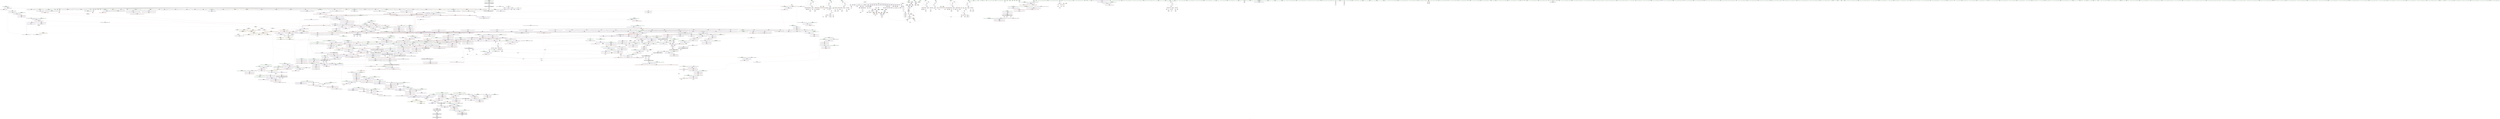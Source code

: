 digraph "SVFG" {
	label="SVFG";

	Node0x55f45fbe5400 [shape=record,color=grey,label="{NodeID: 0\nNullPtr|{|<s42>105}}"];
	Node0x55f45fbe5400 -> Node0x55f45fc4e760[style=solid];
	Node0x55f45fbe5400 -> Node0x55f45fc4e860[style=solid];
	Node0x55f45fbe5400 -> Node0x55f45fc4e930[style=solid];
	Node0x55f45fbe5400 -> Node0x55f45fc4ea00[style=solid];
	Node0x55f45fbe5400 -> Node0x55f45fc4ead0[style=solid];
	Node0x55f45fbe5400 -> Node0x55f45fc4eba0[style=solid];
	Node0x55f45fbe5400 -> Node0x55f45fc4ec70[style=solid];
	Node0x55f45fbe5400 -> Node0x55f45fc4ed40[style=solid];
	Node0x55f45fbe5400 -> Node0x55f45fc4ee10[style=solid];
	Node0x55f45fbe5400 -> Node0x55f45fc4eee0[style=solid];
	Node0x55f45fbe5400 -> Node0x55f45fc4efb0[style=solid];
	Node0x55f45fbe5400 -> Node0x55f45fc4f080[style=solid];
	Node0x55f45fbe5400 -> Node0x55f45fc4f150[style=solid];
	Node0x55f45fbe5400 -> Node0x55f45fc4f220[style=solid];
	Node0x55f45fbe5400 -> Node0x55f45fc4f2f0[style=solid];
	Node0x55f45fbe5400 -> Node0x55f45fc4f3c0[style=solid];
	Node0x55f45fbe5400 -> Node0x55f45fc4f490[style=solid];
	Node0x55f45fbe5400 -> Node0x55f45fc4f560[style=solid];
	Node0x55f45fbe5400 -> Node0x55f45fc4f630[style=solid];
	Node0x55f45fbe5400 -> Node0x55f45fc4f700[style=solid];
	Node0x55f45fbe5400 -> Node0x55f45fc4f7d0[style=solid];
	Node0x55f45fbe5400 -> Node0x55f45fc4f8a0[style=solid];
	Node0x55f45fbe5400 -> Node0x55f45fc4f970[style=solid];
	Node0x55f45fbe5400 -> Node0x55f45fc4fa40[style=solid];
	Node0x55f45fbe5400 -> Node0x55f45fc4fb10[style=solid];
	Node0x55f45fbe5400 -> Node0x55f45fc4fbe0[style=solid];
	Node0x55f45fbe5400 -> Node0x55f45fc4fcb0[style=solid];
	Node0x55f45fbe5400 -> Node0x55f45fc4fd80[style=solid];
	Node0x55f45fbe5400 -> Node0x55f45fc4fe50[style=solid];
	Node0x55f45fbe5400 -> Node0x55f45fc4ff20[style=solid];
	Node0x55f45fbe5400 -> Node0x55f45fc4fff0[style=solid];
	Node0x55f45fbe5400 -> Node0x55f45fc500c0[style=solid];
	Node0x55f45fbe5400 -> Node0x55f45fc50190[style=solid];
	Node0x55f45fbe5400 -> Node0x55f45fc50260[style=solid];
	Node0x55f45fbe5400 -> Node0x55f45fc5a600[style=solid];
	Node0x55f45fbe5400 -> Node0x55f45fc7cc50[style=solid];
	Node0x55f45fbe5400 -> Node0x55f45fc7cd20[style=solid];
	Node0x55f45fbe5400 -> Node0x55f45fc7cdf0[style=solid];
	Node0x55f45fbe5400 -> Node0x55f45fc7ee70[style=solid];
	Node0x55f45fbe5400 -> Node0x55f45f5963d0[style=solid];
	Node0x55f45fbe5400 -> Node0x55f45fc6f0b0[style=solid];
	Node0x55f45fbe5400 -> Node0x55f45fc6f6b0[style=solid];
	Node0x55f45fbe5400:s42 -> Node0x55f45fd7c4b0[style=solid,color=red];
	Node0x55f45fc54590 [shape=record,color=red,label="{NodeID: 775\n1086\<--1042\n\<--__elems_before\n_ZNSt6vectorINSt7__cxx1112basic_stringIcSt11char_traitsIcESaIcEEESaIS5_EE17_M_realloc_insertIJRKS5_EEEvN9__gnu_cxx17__normal_iteratorIPS5_S7_EEDpOT_\n}"];
	Node0x55f45fc6ce30 [shape=record,color=grey,label="{NodeID: 1550\n278 = Binary(277, 155, )\n}"];
	Node0x55f45fc6ce30 -> Node0x55f45fc514d0[style=solid];
	Node0x55f45fc4ae90 [shape=record,color=black,label="{NodeID: 443\n1608\<--1598\n\<--agg.tmp\n_ZSt22__uninitialized_copy_aISt13move_iteratorIPNSt7__cxx1112basic_stringIcSt11char_traitsIcESaIcEEEES7_S6_ET0_T_SA_S9_RSaIT1_E\n}"];
	Node0x55f45fc4ae90 -> Node0x55f45fc623c0[style=solid];
	Node0x55f45fc3ec80 [shape=record,color=green,label="{NodeID: 111\n776\<--777\nthis.addr\<--this.addr_field_insensitive\n_ZN9__gnu_cxx13new_allocatorINSt7__cxx1112basic_stringIcSt11char_traitsIcESaIcEEEEC2Ev\n}"];
	Node0x55f45fc3ec80 -> Node0x55f45fc6a010[style=solid];
	Node0x55f45fc3ec80 -> Node0x55f45fc7cf90[style=solid];
	Node0x55f45fc59fc0 [shape=record,color=red,label="{NodeID: 886\n1893\<--1892\ndummyVal\<--offset_0\n_ZSt22__uninitialized_copy_aISt13move_iteratorIPNSt7__cxx1112basic_stringIcSt11char_traitsIcESaIcEEEES7_S6_ET0_T_SA_S9_RSaIT1_E\n}"];
	Node0x55f45fc59fc0 -> Node0x55f45fc81b20[style=solid];
	Node0x55f45fcfbef0 [shape=record,color=black,label="{NodeID: 1661\nMR_44V_2 = PHI(MR_44V_9, MR_44V_1, )\npts\{130000 \}\n}"];
	Node0x55f45fcfbef0 -> Node0x55f45fcf28f0[style=dashed];
	Node0x55f45fcfbef0 -> Node0x55f45fcf64f0[style=dashed];
	Node0x55f45fc60a90 [shape=record,color=purple,label="{NodeID: 554\n1171\<--1169\n_M_finish28\<--\n_ZNSt6vectorINSt7__cxx1112basic_stringIcSt11char_traitsIcESaIcEEESaIS5_EE17_M_realloc_insertIJRKS5_EEEvN9__gnu_cxx17__normal_iteratorIPS5_S7_EEDpOT_\n}"];
	Node0x55f45fc60a90 -> Node0x55f45fc55840[style=solid];
	Node0x55f45fc433f0 [shape=record,color=green,label="{NodeID: 222\n1556\<--1557\nthis.addr\<--this.addr_field_insensitive\n_ZN9__gnu_cxx13new_allocatorINSt7__cxx1112basic_stringIcSt11char_traitsIcESaIcEEEE8allocateEmPKv\n}"];
	Node0x55f45fc433f0 -> Node0x55f45fc581b0[style=solid];
	Node0x55f45fc433f0 -> Node0x55f45fc81570[style=solid];
	Node0x55f45fc7f350 [shape=record,color=blue,label="{NodeID: 997\n1050\<--1144\nexn.slot\<--\n_ZNSt6vectorINSt7__cxx1112basic_stringIcSt11char_traitsIcESaIcEEESaIS5_EE17_M_realloc_insertIJRKS5_EEEvN9__gnu_cxx17__normal_iteratorIPS5_S7_EEDpOT_\n}"];
	Node0x55f45fc7f350 -> Node0x55f45fc55290[style=dashed];
	Node0x55f45fc664c0 [shape=record,color=red,label="{NodeID: 665\n351\<--96\n\<--j89\nmain\n}"];
	Node0x55f45fc664c0 -> Node0x55f45fc9d500[style=solid];
	Node0x55f45fc51670 [shape=record,color=black,label="{NodeID: 333\n289\<--288\nidxprom71\<--sub70\nmain\n}"];
	Node0x55f45fd76bb0 [shape=record,color=black,label="{NodeID: 2215\n783 = PHI(699, 1152, 1172, )\n1st arg _ZSt8_DestroyIPNSt7__cxx1112basic_stringIcSt11char_traitsIcESaIcEEES5_EvT_S7_RSaIT0_E }"];
	Node0x55f45fd76bb0 -> Node0x55f45fc7d130[style=solid];
	Node0x55f45fc3ae90 [shape=record,color=green,label="{NodeID: 1\n7\<--1\n__dso_handle\<--dummyObj\nGlob }"];
	Node0x55f45fc54660 [shape=record,color=red,label="{NodeID: 776\n1137\<--1042\n\<--__elems_before\n_ZNSt6vectorINSt7__cxx1112basic_stringIcSt11char_traitsIcESaIcEEESaIS5_EE17_M_realloc_insertIJRKS5_EEEvN9__gnu_cxx17__normal_iteratorIPS5_S7_EEDpOT_\n}"];
	Node0x55f45fc6cfb0 [shape=record,color=grey,label="{NodeID: 1551\n267 = Binary(266, 155, )\n}"];
	Node0x55f45fc6cfb0 -> Node0x55f45fc51260[style=solid];
	Node0x55f45fc4af60 [shape=record,color=black,label="{NodeID: 444\n1614\<--1600\n\<--agg.tmp2\n_ZSt22__uninitialized_copy_aISt13move_iteratorIPNSt7__cxx1112basic_stringIcSt11char_traitsIcESaIcEEEES7_S6_ET0_T_SA_S9_RSaIT1_E\n}"];
	Node0x55f45fc4af60 -> Node0x55f45fc62560[style=solid];
	Node0x55f45fc3ed50 [shape=record,color=green,label="{NodeID: 112\n785\<--786\n__first.addr\<--__first.addr_field_insensitive\n_ZSt8_DestroyIPNSt7__cxx1112basic_stringIcSt11char_traitsIcESaIcEEES5_EvT_S7_RSaIT0_E\n}"];
	Node0x55f45fc3ed50 -> Node0x55f45fc6a0e0[style=solid];
	Node0x55f45fc3ed50 -> Node0x55f45fc7d060[style=solid];
	Node0x55f45fc5a090 [shape=record,color=red,label="{NodeID: 887\n1896\<--1895\ndummyVal\<--offset_0\n_ZSt22__uninitialized_copy_aISt13move_iteratorIPNSt7__cxx1112basic_stringIcSt11char_traitsIcESaIcEEEES7_S6_ET0_T_SA_S9_RSaIT1_E\n}"];
	Node0x55f45fc5a090 -> Node0x55f45fc81bf0[style=solid];
	Node0x55f45fcfc3f0 [shape=record,color=black,label="{NodeID: 1662\nMR_46V_2 = PHI(MR_46V_4, MR_46V_1, )\npts\{160000 \}\n}"];
	Node0x55f45fcfc3f0 -> Node0x55f45fcf05f0[style=dashed];
	Node0x55f45fcfc3f0 -> Node0x55f45fcfc3f0[style=dashed];
	Node0x55f45fc60b60 [shape=record,color=purple,label="{NodeID: 555\n1178\<--1177\n_M_impl30\<--\n_ZNSt6vectorINSt7__cxx1112basic_stringIcSt11char_traitsIcESaIcEEESaIS5_EE17_M_realloc_insertIJRKS5_EEEvN9__gnu_cxx17__normal_iteratorIPS5_S7_EEDpOT_\n}"];
	Node0x55f45fc434c0 [shape=record,color=green,label="{NodeID: 223\n1558\<--1559\n__n.addr\<--__n.addr_field_insensitive\n_ZN9__gnu_cxx13new_allocatorINSt7__cxx1112basic_stringIcSt11char_traitsIcESaIcEEEE8allocateEmPKv\n}"];
	Node0x55f45fc434c0 -> Node0x55f45fc58280[style=solid];
	Node0x55f45fc434c0 -> Node0x55f45fc58350[style=solid];
	Node0x55f45fc434c0 -> Node0x55f45fc81640[style=solid];
	Node0x55f45fc7f420 [shape=record,color=blue,label="{NodeID: 998\n1052\<--1146\nehselector.slot\<--\n_ZNSt6vectorINSt7__cxx1112basic_stringIcSt11char_traitsIcESaIcEEESaIS5_EE17_M_realloc_insertIJRKS5_EEEvN9__gnu_cxx17__normal_iteratorIPS5_S7_EEDpOT_\n}"];
	Node0x55f45fc7f420 -> Node0x55f45fc55360[style=dashed];
	Node0x55f45fc66590 [shape=record,color=red,label="{NodeID: 666\n363\<--96\n\<--j89\nmain\n}"];
	Node0x55f45fc66590 -> Node0x55f45fc52030[style=solid];
	Node0x55f45fc51740 [shape=record,color=black,label="{NodeID: 334\n294\<--293\nidxprom74\<--\nmain\n}"];
	Node0x55f45fd76d70 [shape=record,color=black,label="{NodeID: 2216\n784 = PHI(701, 1154, 1174, )\n2nd arg _ZSt8_DestroyIPNSt7__cxx1112basic_stringIcSt11char_traitsIcESaIcEEES5_EvT_S7_RSaIT0_E }"];
	Node0x55f45fd76d70 -> Node0x55f45fc7d200[style=solid];
	Node0x55f45fc3af20 [shape=record,color=green,label="{NodeID: 2\n9\<--1\n\<--dummyObj\nCan only get source location for instruction, argument, global var or function.}"];
	Node0x55f45fc54730 [shape=record,color=red,label="{NodeID: 777\n1080\<--1046\n\<--__new_start\n_ZNSt6vectorINSt7__cxx1112basic_stringIcSt11char_traitsIcESaIcEEESaIS5_EE17_M_realloc_insertIJRKS5_EEEvN9__gnu_cxx17__normal_iteratorIPS5_S7_EEDpOT_\n}"];
	Node0x55f45fc54730 -> Node0x55f45fc7eda0[style=solid];
	Node0x55f45fc6d130 [shape=record,color=grey,label="{NodeID: 1552\n1319 = cmp(1317, 1318, )\n}"];
	Node0x55f45fc4b030 [shape=record,color=black,label="{NodeID: 445\n1585\<--1622\n_ZSt22__uninitialized_copy_aISt13move_iteratorIPNSt7__cxx1112basic_stringIcSt11char_traitsIcESaIcEEEES7_S6_ET0_T_SA_S9_RSaIT1_E_ret\<--call\n_ZSt22__uninitialized_copy_aISt13move_iteratorIPNSt7__cxx1112basic_stringIcSt11char_traitsIcESaIcEEEES7_S6_ET0_T_SA_S9_RSaIT1_E\n|{<s0>100}}"];
	Node0x55f45fc4b030:s0 -> Node0x55f45fd74750[style=solid,color=blue];
	Node0x55f45fc3ee20 [shape=record,color=green,label="{NodeID: 113\n787\<--788\n__last.addr\<--__last.addr_field_insensitive\n_ZSt8_DestroyIPNSt7__cxx1112basic_stringIcSt11char_traitsIcESaIcEEES5_EvT_S7_RSaIT0_E\n}"];
	Node0x55f45fc3ee20 -> Node0x55f45fc6a1b0[style=solid];
	Node0x55f45fc3ee20 -> Node0x55f45fc7d130[style=solid];
	Node0x55f45fc5a160 [shape=record,color=red,label="{NodeID: 888\n1899\<--1898\ndummyVal\<--offset_0\n_ZSt18uninitialized_copyISt13move_iteratorIPNSt7__cxx1112basic_stringIcSt11char_traitsIcESaIcEEEES7_ET0_T_SA_S9_\n}"];
	Node0x55f45fc5a160 -> Node0x55f45fc820d0[style=solid];
	Node0x55f45fcfc8f0 [shape=record,color=black,label="{NodeID: 1663\nMR_48V_2 = PHI(MR_48V_4, MR_48V_1, )\npts\{770000 \}\n|{<s0>7}}"];
	Node0x55f45fcfc8f0:s0 -> Node0x55f45fcff500[style=dashed,color=red];
	Node0x55f45fc60c30 [shape=record,color=purple,label="{NodeID: 556\n1179\<--1177\n_M_start31\<--\n_ZNSt6vectorINSt7__cxx1112basic_stringIcSt11char_traitsIcESaIcEEESaIS5_EE17_M_realloc_insertIJRKS5_EEEvN9__gnu_cxx17__normal_iteratorIPS5_S7_EEDpOT_\n}"];
	Node0x55f45fc60c30 -> Node0x55f45fc55910[style=solid];
	Node0x55f45fc43590 [shape=record,color=green,label="{NodeID: 224\n1560\<--1561\n.addr\<--.addr_field_insensitive\n_ZN9__gnu_cxx13new_allocatorINSt7__cxx1112basic_stringIcSt11char_traitsIcESaIcEEEE8allocateEmPKv\n}"];
	Node0x55f45fc43590 -> Node0x55f45fc81710[style=solid];
	Node0x55f45fc7f4f0 [shape=record,color=blue,label="{NodeID: 999\n1197\<--1194\n_M_start36\<--\n_ZNSt6vectorINSt7__cxx1112basic_stringIcSt11char_traitsIcESaIcEEESaIS5_EE17_M_realloc_insertIJRKS5_EEEvN9__gnu_cxx17__normal_iteratorIPS5_S7_EEDpOT_\n|{<s0>32}}"];
	Node0x55f45fc7f4f0:s0 -> Node0x55f45fcf2df0[style=dashed,color=blue];
	Node0x55f45fc66660 [shape=record,color=red,label="{NodeID: 667\n371\<--96\n\<--j89\nmain\n}"];
	Node0x55f45fc66660 -> Node0x55f45fc521d0[style=solid];
	Node0x55f45fc51810 [shape=record,color=black,label="{NodeID: 335\n297\<--296\nidxprom76\<--\nmain\n}"];
	Node0x55f45fd76f30 [shape=record,color=black,label="{NodeID: 2217\n1858 = PHI(1628, )\n0th arg _ZNSt13move_iteratorIPNSt7__cxx1112basic_stringIcSt11char_traitsIcESaIcEEEEC2ES6_ }"];
	Node0x55f45fd76f30 -> Node0x55f45fc832b0[style=solid];
	Node0x55f45fc3b5e0 [shape=record,color=green,label="{NodeID: 3\n17\<--1\n.str\<--dummyObj\nGlob }"];
	Node0x55f45fc54800 [shape=record,color=red,label="{NodeID: 778\n1085\<--1046\n\<--__new_start\n_ZNSt6vectorINSt7__cxx1112basic_stringIcSt11char_traitsIcESaIcEEESaIS5_EE17_M_realloc_insertIJRKS5_EEEvN9__gnu_cxx17__normal_iteratorIPS5_S7_EEDpOT_\n}"];
	Node0x55f45fc54800 -> Node0x55f45fc635a0[style=solid];
	Node0x55f45fc6d2b0 [shape=record,color=grey,label="{NodeID: 1553\n1315 = cmp(1313, 1314, )\n}"];
	Node0x55f45fc4b100 [shape=record,color=black,label="{NodeID: 446\n1626\<--1638\n_ZSt32__make_move_if_noexcept_iteratorINSt7__cxx1112basic_stringIcSt11char_traitsIcESaIcEEESt13move_iteratorIPS5_EET0_PT__ret\<--\n_ZSt32__make_move_if_noexcept_iteratorINSt7__cxx1112basic_stringIcSt11char_traitsIcESaIcEEESt13move_iteratorIPS5_EET0_PT_\n|{<s0>98|<s1>99}}"];
	Node0x55f45fc4b100:s0 -> Node0x55f45fd744d0[style=solid,color=blue];
	Node0x55f45fc4b100:s1 -> Node0x55f45fd74610[style=solid,color=blue];
	Node0x55f45fc43a30 [shape=record,color=green,label="{NodeID: 114\n789\<--790\n.addr\<--.addr_field_insensitive\n_ZSt8_DestroyIPNSt7__cxx1112basic_stringIcSt11char_traitsIcESaIcEEES5_EvT_S7_RSaIT0_E\n}"];
	Node0x55f45fc43a30 -> Node0x55f45fc7d200[style=solid];
	Node0x55f45fc5a230 [shape=record,color=red,label="{NodeID: 889\n1902\<--1901\ndummyVal\<--offset_0\n_ZSt18uninitialized_copyISt13move_iteratorIPNSt7__cxx1112basic_stringIcSt11char_traitsIcESaIcEEEES7_ET0_T_SA_S9_\n}"];
	Node0x55f45fc5a230 -> Node0x55f45fc821a0[style=solid];
	Node0x55f45fcfcdf0 [shape=record,color=black,label="{NodeID: 1664\nMR_50V_2 = PHI(MR_50V_4, MR_50V_1, )\npts\{770001 \}\n|{<s0>7}}"];
	Node0x55f45fcfcdf0:s0 -> Node0x55f45fcff500[style=dashed,color=red];
	Node0x55f45fc60d00 [shape=record,color=purple,label="{NodeID: 557\n1182\<--1181\n_M_impl32\<--\n_ZNSt6vectorINSt7__cxx1112basic_stringIcSt11char_traitsIcESaIcEEESaIS5_EE17_M_realloc_insertIJRKS5_EEEvN9__gnu_cxx17__normal_iteratorIPS5_S7_EEDpOT_\n}"];
	Node0x55f45fc43660 [shape=record,color=green,label="{NodeID: 225\n1571\<--1572\n_ZSt17__throw_bad_allocv\<--_ZSt17__throw_bad_allocv_field_insensitive\n}"];
	Node0x55f45fc7f5c0 [shape=record,color=blue,label="{NodeID: 1000\n1202\<--1199\n_M_finish38\<--\n_ZNSt6vectorINSt7__cxx1112basic_stringIcSt11char_traitsIcESaIcEEESaIS5_EE17_M_realloc_insertIJRKS5_EEEvN9__gnu_cxx17__normal_iteratorIPS5_S7_EEDpOT_\n|{<s0>32}}"];
	Node0x55f45fc7f5c0:s0 -> Node0x55f45fcf32f0[style=dashed,color=blue];
	Node0x55f45fd059b0 [shape=record,color=yellow,style=double,label="{NodeID: 1775\n48V_1 = ENCHI(MR_48V_0)\npts\{770000 \}\nFun[_ZNSt6vectorINSt7__cxx1112basic_stringIcSt11char_traitsIcESaIcEEESaIS5_EEixEm]}"];
	Node0x55f45fd059b0 -> Node0x55f45fc68e30[style=dashed];
	Node0x55f45fc66730 [shape=record,color=red,label="{NodeID: 668\n377\<--96\n\<--j89\nmain\n}"];
	Node0x55f45fc66730 -> Node0x55f45fc9cc00[style=solid];
	Node0x55f45fc518e0 [shape=record,color=black,label="{NodeID: 336\n325\<--324\nidxprom93\<--\nmain\n}"];
	Node0x55f45fd77040 [shape=record,color=black,label="{NodeID: 2218\n1859 = PHI(1633, )\n1st arg _ZNSt13move_iteratorIPNSt7__cxx1112basic_stringIcSt11char_traitsIcESaIcEEEEC2ES6_ }"];
	Node0x55f45fd77040 -> Node0x55f45fc83380[style=solid];
	Node0x55f45fc3b670 [shape=record,color=green,label="{NodeID: 4\n19\<--1\n.str.1\<--dummyObj\nGlob }"];
	Node0x55f45fc548d0 [shape=record,color=red,label="{NodeID: 779\n1100\<--1046\n\<--__new_start\n_ZNSt6vectorINSt7__cxx1112basic_stringIcSt11char_traitsIcESaIcEEESaIS5_EE17_M_realloc_insertIJRKS5_EEEvN9__gnu_cxx17__normal_iteratorIPS5_S7_EEDpOT_\n|{<s0>67}}"];
	Node0x55f45fc548d0:s0 -> Node0x55f45fd79580[style=solid,color=red];
	Node0x55f45fc6d430 [shape=record,color=grey,label="{NodeID: 1554\n411 = cmp(409, 410, )\n}"];
	Node0x55f45fc4b1d0 [shape=record,color=black,label="{NodeID: 447\n1664\<--1644\n\<--__first\n_ZSt18uninitialized_copyISt13move_iteratorIPNSt7__cxx1112basic_stringIcSt11char_traitsIcESaIcEEEES7_ET0_T_SA_S9_\n}"];
	Node0x55f45fc4b1d0 -> Node0x55f45fc62be0[style=solid];
	Node0x55f45fc43b00 [shape=record,color=green,label="{NodeID: 115\n797\<--798\n_ZSt8_DestroyIPNSt7__cxx1112basic_stringIcSt11char_traitsIcESaIcEEEEvT_S7_\<--_ZSt8_DestroyIPNSt7__cxx1112basic_stringIcSt11char_traitsIcESaIcEEEEvT_S7__field_insensitive\n}"];
	Node0x55f45fc5a300 [shape=record,color=blue,label="{NodeID: 890\n8\<--9\noo\<--\nGlob }"];
	Node0x55f45fcfd2f0 [shape=record,color=black,label="{NodeID: 1665\nMR_52V_2 = PHI(MR_52V_4, MR_52V_1, )\npts\{770002 \}\n|{<s0>7}}"];
	Node0x55f45fcfd2f0:s0 -> Node0x55f45fcff500[style=dashed,color=red];
	Node0x55f45fc60dd0 [shape=record,color=purple,label="{NodeID: 558\n1183\<--1181\n_M_end_of_storage\<--\n_ZNSt6vectorINSt7__cxx1112basic_stringIcSt11char_traitsIcESaIcEEESaIS5_EE17_M_realloc_insertIJRKS5_EEEvN9__gnu_cxx17__normal_iteratorIPS5_S7_EEDpOT_\n}"];
	Node0x55f45fc60dd0 -> Node0x55f45fc559e0[style=solid];
	Node0x55f45fc43760 [shape=record,color=green,label="{NodeID: 226\n1576\<--1577\ncall2\<--call2_field_insensitive\n_ZN9__gnu_cxx13new_allocatorINSt7__cxx1112basic_stringIcSt11char_traitsIcESaIcEEEE8allocateEmPKv\n}"];
	Node0x55f45fc43760 -> Node0x55f45fc4ab50[style=solid];
	Node0x55f45fc7f690 [shape=record,color=blue,label="{NodeID: 1001\n1209\<--1206\n_M_end_of_storage41\<--add.ptr39\n_ZNSt6vectorINSt7__cxx1112basic_stringIcSt11char_traitsIcESaIcEEESaIS5_EE17_M_realloc_insertIJRKS5_EEEvN9__gnu_cxx17__normal_iteratorIPS5_S7_EEDpOT_\n|{<s0>32}}"];
	Node0x55f45fc7f690:s0 -> Node0x55f45fcf37f0[style=dashed,color=blue];
	Node0x55f45fc66800 [shape=record,color=red,label="{NodeID: 669\n476\<--98\n\<--mx\nmain\n}"];
	Node0x55f45fc519b0 [shape=record,color=black,label="{NodeID: 337\n328\<--327\nidxprom95\<--\nmain\n}"];
	Node0x55f45fd77150 [shape=record,color=black,label="{NodeID: 2219\n1435 = PHI(1135, )\n0th arg _ZNSt16allocator_traitsISaINSt7__cxx1112basic_stringIcSt11char_traitsIcESaIcEEEEE7destroyIS5_EEvRS6_PT_ }"];
	Node0x55f45fd77150 -> Node0x55f45fc80940[style=solid];
	Node0x55f45fc3b700 [shape=record,color=green,label="{NodeID: 5\n21\<--1\nstdin\<--dummyObj\nGlob }"];
	Node0x55f45fc549a0 [shape=record,color=red,label="{NodeID: 780\n1136\<--1046\n\<--__new_start\n_ZNSt6vectorINSt7__cxx1112basic_stringIcSt11char_traitsIcESaIcEEESaIS5_EE17_M_realloc_insertIJRKS5_EEEvN9__gnu_cxx17__normal_iteratorIPS5_S7_EEDpOT_\n}"];
	Node0x55f45fc549a0 -> Node0x55f45fc63670[style=solid];
	Node0x55f45fc6d5b0 [shape=record,color=grey,label="{NodeID: 1555\n1836 = cmp(1831, 1835, )\n}"];
	Node0x55f45fc6d5b0 -> Node0x55f45fc4bac0[style=solid];
	Node0x55f45fc4b2a0 [shape=record,color=black,label="{NodeID: 448\n1667\<--1646\n\<--__last\n_ZSt18uninitialized_copyISt13move_iteratorIPNSt7__cxx1112basic_stringIcSt11char_traitsIcESaIcEEEES7_ET0_T_SA_S9_\n}"];
	Node0x55f45fc4b2a0 -> Node0x55f45fc62d80[style=solid];
	Node0x55f45fc43c00 [shape=record,color=green,label="{NodeID: 116\n802\<--803\nthis.addr\<--this.addr_field_insensitive\n_ZNSt12_Vector_baseINSt7__cxx1112basic_stringIcSt11char_traitsIcESaIcEEESaIS5_EE19_M_get_Tp_allocatorEv\n}"];
	Node0x55f45fc43c00 -> Node0x55f45fc6a280[style=solid];
	Node0x55f45fc43c00 -> Node0x55f45fc7d2d0[style=solid];
	Node0x55f45fc5a400 [shape=record,color=blue,label="{NodeID: 891\n1888\<--37\nllvm.global_ctors_0\<--\nGlob }"];
	Node0x55f45fc60ea0 [shape=record,color=purple,label="{NodeID: 559\n1186\<--1185\n_M_impl33\<--\n_ZNSt6vectorINSt7__cxx1112basic_stringIcSt11char_traitsIcESaIcEEESaIS5_EE17_M_realloc_insertIJRKS5_EEEvN9__gnu_cxx17__normal_iteratorIPS5_S7_EEDpOT_\n}"];
	Node0x55f45fc43830 [shape=record,color=green,label="{NodeID: 227\n1578\<--1579\n_Znwm\<--_Znwm_field_insensitive\n}"];
	Node0x55f45fc7f760 [shape=record,color=blue,label="{NodeID: 1002\n1227\<--1224\nthis.addr\<--this\n_ZNSt6vectorINSt7__cxx1112basic_stringIcSt11char_traitsIcESaIcEEESaIS5_EE3endEv\n}"];
	Node0x55f45fc7f760 -> Node0x55f45fc55b80[style=dashed];
	Node0x55f45fc668d0 [shape=record,color=red,label="{NodeID: 670\n389\<--100\n\<--i135\nmain\n}"];
	Node0x55f45fc668d0 -> Node0x55f45fc6dbb0[style=solid];
	Node0x55f45fc51a80 [shape=record,color=black,label="{NodeID: 338\n335\<--334\nidxprom100\<--sub99\nmain\n}"];
	Node0x55f45fd77260 [shape=record,color=black,label="{NodeID: 2220\n1436 = PHI(1138, )\n1st arg _ZNSt16allocator_traitsISaINSt7__cxx1112basic_stringIcSt11char_traitsIcESaIcEEEEE7destroyIS5_EEvRS6_PT_ }"];
	Node0x55f45fd77260 -> Node0x55f45fc80a10[style=solid];
	Node0x55f45fc3b790 [shape=record,color=green,label="{NodeID: 6\n22\<--1\n.str.2\<--dummyObj\nGlob }"];
	Node0x55f45fc54a70 [shape=record,color=red,label="{NodeID: 781\n1151\<--1046\n\<--__new_start\n_ZNSt6vectorINSt7__cxx1112basic_stringIcSt11char_traitsIcESaIcEEESaIS5_EE17_M_realloc_insertIJRKS5_EEEvN9__gnu_cxx17__normal_iteratorIPS5_S7_EEDpOT_\n|{<s0>75}}"];
	Node0x55f45fc54a70:s0 -> Node0x55f45fd769f0[style=solid,color=red];
	Node0x55f45fc6d730 [shape=record,color=grey,label="{NodeID: 1556\n1373 = cmp(1372, 191, )\n}"];
	Node0x55f45fc4b370 [shape=record,color=black,label="{NodeID: 449\n1663\<--1652\n\<--agg.tmp\n_ZSt18uninitialized_copyISt13move_iteratorIPNSt7__cxx1112basic_stringIcSt11char_traitsIcESaIcEEEES7_ET0_T_SA_S9_\n}"];
	Node0x55f45fc4b370 -> Node0x55f45fc62b10[style=solid];
	Node0x55f45fc43cd0 [shape=record,color=green,label="{NodeID: 117\n811\<--812\nthis.addr\<--this.addr_field_insensitive\n_ZNSt12_Vector_baseINSt7__cxx1112basic_stringIcSt11char_traitsIcESaIcEEESaIS5_EED2Ev\n}"];
	Node0x55f45fc43cd0 -> Node0x55f45fc6a350[style=solid];
	Node0x55f45fc43cd0 -> Node0x55f45fc7d3a0[style=solid];
	Node0x55f45fc5a500 [shape=record,color=blue,label="{NodeID: 892\n1889\<--38\nllvm.global_ctors_1\<--_GLOBAL__sub_I_devils.13_2_1.cpp\nGlob }"];
	Node0x55f45fc60f70 [shape=record,color=purple,label="{NodeID: 560\n1187\<--1185\n_M_start34\<--\n_ZNSt6vectorINSt7__cxx1112basic_stringIcSt11char_traitsIcESaIcEEESaIS5_EE17_M_realloc_insertIJRKS5_EEEvN9__gnu_cxx17__normal_iteratorIPS5_S7_EEDpOT_\n}"];
	Node0x55f45fc60f70 -> Node0x55f45fc55ab0[style=solid];
	Node0x55f45fc43930 [shape=record,color=green,label="{NodeID: 228\n1590\<--1591\n__first\<--__first_field_insensitive\n_ZSt22__uninitialized_copy_aISt13move_iteratorIPNSt7__cxx1112basic_stringIcSt11char_traitsIcESaIcEEEES7_S6_ET0_T_SA_S9_RSaIT1_E\n}"];
	Node0x55f45fc43930 -> Node0x55f45fc4acf0[style=solid];
	Node0x55f45fc43930 -> Node0x55f45fc62080[style=solid];
	Node0x55f45fc7f830 [shape=record,color=blue,label="{NodeID: 1003\n1244\<--1241\nthis.addr\<--this\n_ZN9__gnu_cxx13new_allocatorINSt7__cxx1112basic_stringIcSt11char_traitsIcESaIcEEEE9constructIS6_JRKS6_EEEvPT_DpOT0_\n}"];
	Node0x55f45fc7f830 -> Node0x55f45fc55d20[style=dashed];
	Node0x55f45fce37d0 [shape=record,color=yellow,style=double,label="{NodeID: 1778\n146V_1 = ENCHI(MR_146V_0)\npts\{16880000 \}\nFun[_ZSteqIPNSt7__cxx1112basic_stringIcSt11char_traitsIcESaIcEEEEbRKSt13move_iteratorIT_ESB_]|{<s0>130}}"];
	Node0x55f45fce37d0:s0 -> Node0x55f45fd09e20[style=dashed,color=red];
	Node0x55f45fc669a0 [shape=record,color=red,label="{NodeID: 671\n399\<--100\n\<--i135\nmain\n}"];
	Node0x55f45fc669a0 -> Node0x55f45fc5bb50[style=solid];
	Node0x55f45fc51b50 [shape=record,color=black,label="{NodeID: 339\n338\<--337\nidxprom102\<--\nmain\n}"];
	Node0x55f45fd77370 [shape=record,color=black,label="{NodeID: 2221\n1224 = PHI(538, )\n0th arg _ZNSt6vectorINSt7__cxx1112basic_stringIcSt11char_traitsIcESaIcEEESaIS5_EE3endEv }"];
	Node0x55f45fd77370 -> Node0x55f45fc7f760[style=solid];
	Node0x55f45fc3b850 [shape=record,color=green,label="{NodeID: 7\n24\<--1\n.str.3\<--dummyObj\nGlob }"];
	Node0x55f45fc54b40 [shape=record,color=red,label="{NodeID: 782\n1158\<--1046\n\<--__new_start\n_ZNSt6vectorINSt7__cxx1112basic_stringIcSt11char_traitsIcESaIcEEESaIS5_EE17_M_realloc_insertIJRKS5_EEEvN9__gnu_cxx17__normal_iteratorIPS5_S7_EEDpOT_\n|{<s0>76}}"];
	Node0x55f45fc54b40:s0 -> Node0x55f45fd7d260[style=solid,color=red];
	Node0x55f45fc6d8b0 [shape=record,color=grey,label="{NodeID: 1557\n1297 = cmp(1295, 1296, )\n}"];
	Node0x55f45fc4b440 [shape=record,color=black,label="{NodeID: 450\n1666\<--1654\n\<--agg.tmp2\n_ZSt18uninitialized_copyISt13move_iteratorIPNSt7__cxx1112basic_stringIcSt11char_traitsIcESaIcEEEES7_ET0_T_SA_S9_\n}"];
	Node0x55f45fc4b440 -> Node0x55f45fc62cb0[style=solid];
	Node0x55f45fc43da0 [shape=record,color=green,label="{NodeID: 118\n813\<--814\nexn.slot\<--exn.slot_field_insensitive\n_ZNSt12_Vector_baseINSt7__cxx1112basic_stringIcSt11char_traitsIcESaIcEEESaIS5_EED2Ev\n}"];
	Node0x55f45fc43da0 -> Node0x55f45fc6a420[style=solid];
	Node0x55f45fc43da0 -> Node0x55f45fc7d470[style=solid];
	Node0x55f45fc5a600 [shape=record,color=blue, style = dotted,label="{NodeID: 893\n1890\<--3\nllvm.global_ctors_2\<--dummyVal\nGlob }"];
	Node0x55f45fcfe1f0 [shape=record,color=black,label="{NodeID: 1668\nMR_337V_3 = PHI(MR_337V_4, MR_337V_2, )\npts\{1694 \}\n}"];
	Node0x55f45fcfe1f0 -> Node0x55f45fc58c40[style=dashed];
	Node0x55f45fcfe1f0 -> Node0x55f45fc58d10[style=dashed];
	Node0x55f45fcfe1f0 -> Node0x55f45fc58de0[style=dashed];
	Node0x55f45fcfe1f0 -> Node0x55f45fc58eb0[style=dashed];
	Node0x55f45fcfe1f0 -> Node0x55f45fc825b0[style=dashed];
	Node0x55f45fc61040 [shape=record,color=purple,label="{NodeID: 561\n1196\<--1195\n_M_impl35\<--\n_ZNSt6vectorINSt7__cxx1112basic_stringIcSt11char_traitsIcESaIcEEESaIS5_EE17_M_realloc_insertIJRKS5_EEEvN9__gnu_cxx17__normal_iteratorIPS5_S7_EEDpOT_\n}"];
	Node0x55f45fc4bec0 [shape=record,color=green,label="{NodeID: 229\n1592\<--1593\n__last\<--__last_field_insensitive\n_ZSt22__uninitialized_copy_aISt13move_iteratorIPNSt7__cxx1112basic_stringIcSt11char_traitsIcESaIcEEEES7_S6_ET0_T_SA_S9_RSaIT1_E\n}"];
	Node0x55f45fc4bec0 -> Node0x55f45fc4adc0[style=solid];
	Node0x55f45fc4bec0 -> Node0x55f45fc62150[style=solid];
	Node0x55f45fc7f900 [shape=record,color=blue,label="{NodeID: 1004\n1246\<--1242\n__p.addr\<--__p\n_ZN9__gnu_cxx13new_allocatorINSt7__cxx1112basic_stringIcSt11char_traitsIcESaIcEEEE9constructIS6_JRKS6_EEEvPT_DpOT0_\n}"];
	Node0x55f45fc7f900 -> Node0x55f45fc55df0[style=dashed];
	Node0x55f45fce38b0 [shape=record,color=yellow,style=double,label="{NodeID: 1779\n148V_1 = ENCHI(MR_148V_0)\npts\{16900000 \}\nFun[_ZSteqIPNSt7__cxx1112basic_stringIcSt11char_traitsIcESaIcEEEEbRKSt13move_iteratorIT_ESB_]|{<s0>131}}"];
	Node0x55f45fce38b0:s0 -> Node0x55f45fd09e20[style=dashed,color=red];
	Node0x55f45fc66a70 [shape=record,color=red,label="{NodeID: 672\n429\<--100\n\<--i135\nmain\n}"];
	Node0x55f45fc66a70 -> Node0x55f45fc9c180[style=solid];
	Node0x55f45fc51c20 [shape=record,color=black,label="{NodeID: 340\n341\<--340\nidxprom104\<--\nmain\n}"];
	Node0x55f45fd77480 [shape=record,color=black,label="{NodeID: 2222\n653 = PHI(98, )\n0th arg _ZSt3maxIiERKT_S2_S2_ }"];
	Node0x55f45fd77480 -> Node0x55f45fc7c500[style=solid];
	Node0x55f45fc3b910 [shape=record,color=green,label="{NodeID: 8\n26\<--1\nstdout\<--dummyObj\nGlob }"];
	Node0x55f45fc54c10 [shape=record,color=red,label="{NodeID: 783\n1194\<--1046\n\<--__new_start\n_ZNSt6vectorINSt7__cxx1112basic_stringIcSt11char_traitsIcESaIcEEESaIS5_EE17_M_realloc_insertIJRKS5_EEEvN9__gnu_cxx17__normal_iteratorIPS5_S7_EEDpOT_\n}"];
	Node0x55f45fc54c10 -> Node0x55f45fc7f4f0[style=solid];
	Node0x55f45fc6da30 [shape=record,color=grey,label="{NodeID: 1558\n404 = cmp(402, 403, )\n}"];
	Node0x55f45fc4b510 [shape=record,color=black,label="{NodeID: 451\n1640\<--1674\n_ZSt18uninitialized_copyISt13move_iteratorIPNSt7__cxx1112basic_stringIcSt11char_traitsIcESaIcEEEES7_ET0_T_SA_S9__ret\<--call\n_ZSt18uninitialized_copyISt13move_iteratorIPNSt7__cxx1112basic_stringIcSt11char_traitsIcESaIcEEEES7_ET0_T_SA_S9_\n|{<s0>111}}"];
	Node0x55f45fc4b510:s0 -> Node0x55f45fd71d50[style=solid,color=blue];
	Node0x55f45fc43e70 [shape=record,color=green,label="{NodeID: 119\n815\<--816\nehselector.slot\<--ehselector.slot_field_insensitive\n_ZNSt12_Vector_baseINSt7__cxx1112basic_stringIcSt11char_traitsIcESaIcEEESaIS5_EED2Ev\n}"];
	Node0x55f45fc43e70 -> Node0x55f45fc7d540[style=solid];
	Node0x55f45fc5a700 [shape=record,color=blue,label="{NodeID: 894\n66\<--111\nretval\<--\nmain\n}"];
	Node0x55f45fcfe6f0 [shape=record,color=black,label="{NodeID: 1669\nMR_146V_3 = PHI(MR_146V_4, MR_146V_2, )\npts\{16880000 \}\n|{<s0>116|<s1>118|<s2>120|<s3>120}}"];
	Node0x55f45fcfe6f0:s0 -> Node0x55f45fce4940[style=dashed,color=red];
	Node0x55f45fcfe6f0:s1 -> Node0x55f45fd05000[style=dashed,color=red];
	Node0x55f45fcfe6f0:s2 -> Node0x55f45fc597a0[style=dashed,color=red];
	Node0x55f45fcfe6f0:s3 -> Node0x55f45fc82ea0[style=dashed,color=red];
	Node0x55f45fc61110 [shape=record,color=purple,label="{NodeID: 562\n1197\<--1195\n_M_start36\<--\n_ZNSt6vectorINSt7__cxx1112basic_stringIcSt11char_traitsIcESaIcEEESaIS5_EE17_M_realloc_insertIJRKS5_EEEvN9__gnu_cxx17__normal_iteratorIPS5_S7_EEDpOT_\n}"];
	Node0x55f45fc61110 -> Node0x55f45fc7f4f0[style=solid];
	Node0x55f45fc4bf90 [shape=record,color=green,label="{NodeID: 230\n1594\<--1595\n__result.addr\<--__result.addr_field_insensitive\n_ZSt22__uninitialized_copy_aISt13move_iteratorIPNSt7__cxx1112basic_stringIcSt11char_traitsIcESaIcEEEES7_S6_ET0_T_SA_S9_RSaIT1_E\n}"];
	Node0x55f45fc4bf90 -> Node0x55f45fc58420[style=solid];
	Node0x55f45fc4bf90 -> Node0x55f45fc81980[style=solid];
	Node0x55f45fc7f9d0 [shape=record,color=blue,label="{NodeID: 1005\n1248\<--1243\n__args.addr\<--__args\n_ZN9__gnu_cxx13new_allocatorINSt7__cxx1112basic_stringIcSt11char_traitsIcESaIcEEEE9constructIS6_JRKS6_EEEvPT_DpOT0_\n}"];
	Node0x55f45fc7f9d0 -> Node0x55f45fc55ec0[style=dashed];
	Node0x55f45fc66b40 [shape=record,color=red,label="{NodeID: 673\n438\<--100\n\<--i135\nmain\n}"];
	Node0x55f45fc66b40 -> Node0x55f45fc9b880[style=solid];
	Node0x55f45fc51cf0 [shape=record,color=black,label="{NodeID: 341\n345\<--344\nidxprom107\<--sub106\nmain\n}"];
	Node0x55f45fd77590 [shape=record,color=black,label="{NodeID: 2223\n654 = PHI(108, )\n1st arg _ZSt3maxIiERKT_S2_S2_ }"];
	Node0x55f45fd77590 -> Node0x55f45fc7c5d0[style=solid];
	Node0x55f45fc3b9d0 [shape=record,color=green,label="{NodeID: 9\n27\<--1\n.str.4\<--dummyObj\nGlob }"];
	Node0x55f45fc54ce0 [shape=record,color=red,label="{NodeID: 784\n1204\<--1046\n\<--__new_start\n_ZNSt6vectorINSt7__cxx1112basic_stringIcSt11char_traitsIcESaIcEEESaIS5_EE17_M_realloc_insertIJRKS5_EEEvN9__gnu_cxx17__normal_iteratorIPS5_S7_EEDpOT_\n}"];
	Node0x55f45fc54ce0 -> Node0x55f45fc63740[style=solid];
	Node0x55f45fc6dbb0 [shape=record,color=grey,label="{NodeID: 1559\n391 = cmp(389, 390, )\n}"];
	Node0x55f45fc4b5e0 [shape=record,color=black,label="{NodeID: 452\n1683\<--1739\n_ZNSt20__uninitialized_copyILb0EE13__uninit_copyISt13move_iteratorIPNSt7__cxx1112basic_stringIcSt11char_traitsIcESaIcEEEES9_EET0_T_SC_SB__ret\<--\n_ZNSt20__uninitialized_copyILb0EE13__uninit_copyISt13move_iteratorIPNSt7__cxx1112basic_stringIcSt11char_traitsIcESaIcEEEES9_EET0_T_SC_SB_\n|{<s0>115}}"];
	Node0x55f45fc4b5e0:s0 -> Node0x55f45fd71e90[style=solid,color=blue];
	Node0x55f45fc43f40 [shape=record,color=green,label="{NodeID: 120\n833\<--834\n_ZNSt12_Vector_baseINSt7__cxx1112basic_stringIcSt11char_traitsIcESaIcEEESaIS5_EE13_M_deallocateEPS5_m\<--_ZNSt12_Vector_baseINSt7__cxx1112basic_stringIcSt11char_traitsIcESaIcEEESaIS5_EE13_M_deallocateEPS5_m_field_insensitive\n}"];
	Node0x55f45fc5a7d0 [shape=record,color=blue,label="{NodeID: 895\n70\<--111\nii\<--\nmain\n}"];
	Node0x55f45fc5a7d0 -> Node0x55f45fcf78f0[style=dashed];
	Node0x55f45fc611e0 [shape=record,color=purple,label="{NodeID: 563\n1201\<--1200\n_M_impl37\<--\n_ZNSt6vectorINSt7__cxx1112basic_stringIcSt11char_traitsIcESaIcEEESaIS5_EE17_M_realloc_insertIJRKS5_EEEvN9__gnu_cxx17__normal_iteratorIPS5_S7_EEDpOT_\n}"];
	Node0x55f45fc4c060 [shape=record,color=green,label="{NodeID: 231\n1596\<--1597\n.addr\<--.addr_field_insensitive\n_ZSt22__uninitialized_copy_aISt13move_iteratorIPNSt7__cxx1112basic_stringIcSt11char_traitsIcESaIcEEEES7_S6_ET0_T_SA_S9_RSaIT1_E\n}"];
	Node0x55f45fc4c060 -> Node0x55f45fc81a50[style=solid];
	Node0x55f45fc7faa0 [shape=record,color=blue,label="{NodeID: 1006\n1265\<--1264\n__t.addr\<--__t\n_ZSt7forwardIRKNSt7__cxx1112basic_stringIcSt11char_traitsIcESaIcEEEEOT_RNSt16remove_referenceIS8_E4typeE\n}"];
	Node0x55f45fc7faa0 -> Node0x55f45fc55f90[style=dashed];
	Node0x55f45fc66c10 [shape=record,color=red,label="{NodeID: 674\n470\<--100\n\<--i135\nmain\n}"];
	Node0x55f45fc66c10 -> Node0x55f45fc6bc30[style=solid];
	Node0x55f45fc51dc0 [shape=record,color=black,label="{NodeID: 342\n349\<--348\nidxprom110\<--sub109\nmain\n}"];
	Node0x55f45fd776d0 [shape=record,color=black,label="{NodeID: 2224\n967 = PHI(959, )\n0th arg _ZN9__gnu_cxx13new_allocatorINSt7__cxx1112basic_stringIcSt11char_traitsIcESaIcEEEE10deallocateEPS6_m }"];
	Node0x55f45fd776d0 -> Node0x55f45fc7e170[style=solid];
	Node0x55f45fc3ba90 [shape=record,color=green,label="{NodeID: 10\n29\<--1\n.str.5\<--dummyObj\nGlob }"];
	Node0x55f45fc54db0 [shape=record,color=red,label="{NodeID: 785\n1107\<--1048\n\<--__new_finish\n_ZNSt6vectorINSt7__cxx1112basic_stringIcSt11char_traitsIcESaIcEEESaIS5_EE17_M_realloc_insertIJRKS5_EEEvN9__gnu_cxx17__normal_iteratorIPS5_S7_EEDpOT_\n}"];
	Node0x55f45fc54db0 -> Node0x55f45fc604e0[style=solid];
	Node0x55f45fc6dd30 [shape=record,color=grey,label="{NodeID: 1560\n331 = cmp(330, 155, )\n}"];
	Node0x55f45fc4b6b0 [shape=record,color=black,label="{NodeID: 453\n1763\<--1777\n_ZStneIPNSt7__cxx1112basic_stringIcSt11char_traitsIcESaIcEEEEbRKSt13move_iteratorIT_ESB__ret\<--lnot\n_ZStneIPNSt7__cxx1112basic_stringIcSt11char_traitsIcESaIcEEEEbRKSt13move_iteratorIT_ESB_\n|{<s0>116}}"];
	Node0x55f45fc4b6b0:s0 -> Node0x55f45fd74c50[style=solid,color=blue];
	Node0x55f45fc44040 [shape=record,color=green,label="{NodeID: 121\n837\<--838\n_ZNSt12_Vector_baseINSt7__cxx1112basic_stringIcSt11char_traitsIcESaIcEEESaIS5_EE12_Vector_implD2Ev\<--_ZNSt12_Vector_baseINSt7__cxx1112basic_stringIcSt11char_traitsIcESaIcEEESaIS5_EE12_Vector_implD2Ev_field_insensitive\n}"];
	Node0x55f45fc5a8a0 [shape=record,color=blue,label="{NodeID: 896\n80\<--111\ni\<--\nmain\n}"];
	Node0x55f45fc5a8a0 -> Node0x55f45fc64440[style=dashed];
	Node0x55f45fc5a8a0 -> Node0x55f45fc64510[style=dashed];
	Node0x55f45fc5a8a0 -> Node0x55f45fc5a970[style=dashed];
	Node0x55f45fc5a8a0 -> Node0x55f45fcf7df0[style=dashed];
	Node0x55f45fc612b0 [shape=record,color=purple,label="{NodeID: 564\n1202\<--1200\n_M_finish38\<--\n_ZNSt6vectorINSt7__cxx1112basic_stringIcSt11char_traitsIcESaIcEEESaIS5_EE17_M_realloc_insertIJRKS5_EEEvN9__gnu_cxx17__normal_iteratorIPS5_S7_EEDpOT_\n}"];
	Node0x55f45fc612b0 -> Node0x55f45fc7f5c0[style=solid];
	Node0x55f45fc4c130 [shape=record,color=green,label="{NodeID: 232\n1598\<--1599\nagg.tmp\<--agg.tmp_field_insensitive\n_ZSt22__uninitialized_copy_aISt13move_iteratorIPNSt7__cxx1112basic_stringIcSt11char_traitsIcESaIcEEEES7_S6_ET0_T_SA_S9_RSaIT1_E\n}"];
	Node0x55f45fc4c130 -> Node0x55f45fc4ae90[style=solid];
	Node0x55f45fc4c130 -> Node0x55f45fc62220[style=solid];
	Node0x55f45fc7fb70 [shape=record,color=blue,label="{NodeID: 1007\n1277\<--1274\nthis.addr\<--this\n_ZNKSt6vectorINSt7__cxx1112basic_stringIcSt11char_traitsIcESaIcEEESaIS5_EE12_M_check_lenEmPKc\n}"];
	Node0x55f45fc7fb70 -> Node0x55f45fc56060[style=dashed];
	Node0x55f45fc66ce0 [shape=record,color=red,label="{NodeID: 675\n395\<--102\n\<--j139\nmain\n}"];
	Node0x55f45fc66ce0 -> Node0x55f45fc6e930[style=solid];
	Node0x55f45fc51e90 [shape=record,color=black,label="{NodeID: 343\n353\<--352\nidxprom113\<--sub112\nmain\n}"];
	Node0x55f45fd77810 [shape=record,color=black,label="{NodeID: 2225\n968 = PHI(960, )\n1st arg _ZN9__gnu_cxx13new_allocatorINSt7__cxx1112basic_stringIcSt11char_traitsIcESaIcEEEE10deallocateEPS6_m }"];
	Node0x55f45fd77810 -> Node0x55f45fc7e240[style=solid];
	Node0x55f45fc3bb90 [shape=record,color=green,label="{NodeID: 11\n31\<--1\n_ZSt3cin\<--dummyObj\nGlob }"];
	Node0x55f45fc54e80 [shape=record,color=red,label="{NodeID: 786\n1116\<--1048\n\<--__new_finish\n_ZNSt6vectorINSt7__cxx1112basic_stringIcSt11char_traitsIcESaIcEEESaIS5_EE17_M_realloc_insertIJRKS5_EEEvN9__gnu_cxx17__normal_iteratorIPS5_S7_EEDpOT_\n|{<s0>70}}"];
	Node0x55f45fc54e80:s0 -> Node0x55f45fd79580[style=solid,color=red];
	Node0x55f45fc6deb0 [shape=record,color=grey,label="{NodeID: 1561\n878 = cmp(876, 877, )\n}"];
	Node0x55f45fc4b780 [shape=record,color=black,label="{NodeID: 454\n1790\<--1789\n\<--\n_ZSt10_ConstructINSt7__cxx1112basic_stringIcSt11char_traitsIcESaIcEEEJS5_EEvPT_DpOT0_\n}"];
	Node0x55f45fc4b780 -> Node0x55f45fc4b850[style=solid];
	Node0x55f45fc44140 [shape=record,color=green,label="{NodeID: 122\n854\<--855\n__first.addr\<--__first.addr_field_insensitive\n_ZSt8_DestroyIPNSt7__cxx1112basic_stringIcSt11char_traitsIcESaIcEEEEvT_S7_\n}"];
	Node0x55f45fc44140 -> Node0x55f45fc6a760[style=solid];
	Node0x55f45fc44140 -> Node0x55f45fc7d610[style=solid];
	Node0x55f45fc5a970 [shape=record,color=blue,label="{NodeID: 897\n80\<--154\ni\<--inc\nmain\n}"];
	Node0x55f45fc5a970 -> Node0x55f45fc64440[style=dashed];
	Node0x55f45fc5a970 -> Node0x55f45fc64510[style=dashed];
	Node0x55f45fc5a970 -> Node0x55f45fc5a970[style=dashed];
	Node0x55f45fc5a970 -> Node0x55f45fcf7df0[style=dashed];
	Node0x55f45fc61380 [shape=record,color=purple,label="{NodeID: 565\n1208\<--1207\n_M_impl40\<--\n_ZNSt6vectorINSt7__cxx1112basic_stringIcSt11char_traitsIcESaIcEEESaIS5_EE17_M_realloc_insertIJRKS5_EEEvN9__gnu_cxx17__normal_iteratorIPS5_S7_EEDpOT_\n}"];
	Node0x55f45fc4c200 [shape=record,color=green,label="{NodeID: 233\n1600\<--1601\nagg.tmp2\<--agg.tmp2_field_insensitive\n_ZSt22__uninitialized_copy_aISt13move_iteratorIPNSt7__cxx1112basic_stringIcSt11char_traitsIcESaIcEEEES7_S6_ET0_T_SA_S9_RSaIT1_E\n}"];
	Node0x55f45fc4c200 -> Node0x55f45fc4af60[style=solid];
	Node0x55f45fc4c200 -> Node0x55f45fc622f0[style=solid];
	Node0x55f45fc7fc40 [shape=record,color=blue,label="{NodeID: 1008\n1279\<--1275\n__n.addr\<--__n\n_ZNKSt6vectorINSt7__cxx1112basic_stringIcSt11char_traitsIcESaIcEEESaIS5_EE12_M_check_lenEmPKc\n|{|<s2>90}}"];
	Node0x55f45fc7fc40 -> Node0x55f45fc56130[style=dashed];
	Node0x55f45fc7fc40 -> Node0x55f45fc56540[style=dashed];
	Node0x55f45fc7fc40:s2 -> Node0x55f45fd0c1e0[style=dashed,color=red];
	Node0x55f45fc66db0 [shape=record,color=red,label="{NodeID: 676\n406\<--102\n\<--j139\nmain\n}"];
	Node0x55f45fc66db0 -> Node0x55f45fc5bc20[style=solid];
	Node0x55f45fc51f60 [shape=record,color=black,label="{NodeID: 344\n361\<--360\nidxprom119\<--\nmain\n}"];
	Node0x55f45fd77950 [shape=record,color=black,label="{NodeID: 2226\n969 = PHI(961, )\n2nd arg _ZN9__gnu_cxx13new_allocatorINSt7__cxx1112basic_stringIcSt11char_traitsIcESaIcEEEE10deallocateEPS6_m }"];
	Node0x55f45fd77950 -> Node0x55f45fc7e310[style=solid];
	Node0x55f45fc3bc80 [shape=record,color=green,label="{NodeID: 12\n32\<--1\n.str.6\<--dummyObj\nGlob }"];
	Node0x55f45fc54f50 [shape=record,color=red,label="{NodeID: 787\n1130\<--1048\n\<--__new_finish\n_ZNSt6vectorINSt7__cxx1112basic_stringIcSt11char_traitsIcESaIcEEESaIS5_EE17_M_realloc_insertIJRKS5_EEEvN9__gnu_cxx17__normal_iteratorIPS5_S7_EEDpOT_\n}"];
	Node0x55f45fc54f50 -> Node0x55f45fc6f6b0[style=solid];
	Node0x55f45fc6e030 [shape=record,color=grey,label="{NodeID: 1562\n322 = cmp(320, 321, )\n}"];
	Node0x55f45fc4b850 [shape=record,color=black,label="{NodeID: 455\n1791\<--1790\n\<--\n_ZSt10_ConstructINSt7__cxx1112basic_stringIcSt11char_traitsIcESaIcEEEJS5_EEvPT_DpOT0_\n}"];
	Node0x55f45fc44210 [shape=record,color=green,label="{NodeID: 123\n856\<--857\n__last.addr\<--__last.addr_field_insensitive\n_ZSt8_DestroyIPNSt7__cxx1112basic_stringIcSt11char_traitsIcESaIcEEEEvT_S7_\n}"];
	Node0x55f45fc44210 -> Node0x55f45fc6a830[style=solid];
	Node0x55f45fc44210 -> Node0x55f45fc7d6e0[style=solid];
	Node0x55f45fc5aa40 [shape=record,color=blue,label="{NodeID: 898\n82\<--159\nexn.slot\<--\nmain\n}"];
	Node0x55f45fc5aa40 -> Node0x55f45fc645e0[style=dashed];
	Node0x55f45fc61450 [shape=record,color=purple,label="{NodeID: 566\n1209\<--1207\n_M_end_of_storage41\<--\n_ZNSt6vectorINSt7__cxx1112basic_stringIcSt11char_traitsIcESaIcEEESaIS5_EE17_M_realloc_insertIJRKS5_EEEvN9__gnu_cxx17__normal_iteratorIPS5_S7_EEDpOT_\n}"];
	Node0x55f45fc61450 -> Node0x55f45fc7f690[style=solid];
	Node0x55f45fc4c2d0 [shape=record,color=green,label="{NodeID: 234\n1612\<--1613\nllvm.memcpy.p0i8.p0i8.i64\<--llvm.memcpy.p0i8.p0i8.i64_field_insensitive\n}"];
	Node0x55f45fc7fd10 [shape=record,color=blue,label="{NodeID: 1009\n1281\<--1276\n__s.addr\<--__s\n_ZNKSt6vectorINSt7__cxx1112basic_stringIcSt11char_traitsIcESaIcEEESaIS5_EE12_M_check_lenEmPKc\n}"];
	Node0x55f45fc7fd10 -> Node0x55f45fc56200[style=dashed];
	Node0x55f45fc66e80 [shape=record,color=red,label="{NodeID: 677\n423\<--102\n\<--j139\nmain\n}"];
	Node0x55f45fc66e80 -> Node0x55f45fc9c900[style=solid];
	Node0x55f45fc52030 [shape=record,color=black,label="{NodeID: 345\n364\<--363\nidxprom121\<--\nmain\n}"];
	Node0x55f45fd77a90 [shape=record,color=black,label="{NodeID: 2227\n1872 = PHI(1444, )\n0th arg _ZN9__gnu_cxx13new_allocatorINSt7__cxx1112basic_stringIcSt11char_traitsIcESaIcEEEE7destroyIS6_EEvPT_ }"];
	Node0x55f45fd77a90 -> Node0x55f45fc83520[style=solid];
	Node0x55f45fc3bd50 [shape=record,color=green,label="{NodeID: 13\n34\<--1\n.str.7\<--dummyObj\nGlob }"];
	Node0x55f45fc55020 [shape=record,color=red,label="{NodeID: 788\n1152\<--1048\n\<--__new_finish\n_ZNSt6vectorINSt7__cxx1112basic_stringIcSt11char_traitsIcESaIcEEESaIS5_EE17_M_realloc_insertIJRKS5_EEEvN9__gnu_cxx17__normal_iteratorIPS5_S7_EEDpOT_\n|{<s0>75}}"];
	Node0x55f45fc55020:s0 -> Node0x55f45fd76bb0[style=solid,color=red];
	Node0x55f45fc6e1b0 [shape=record,color=grey,label="{NodeID: 1563\n316 = cmp(314, 315, )\n}"];
	Node0x55f45fc4b920 [shape=record,color=black,label="{NodeID: 456\n1800\<--1807\n_ZNKSt13move_iteratorIPNSt7__cxx1112basic_stringIcSt11char_traitsIcESaIcEEEEdeEv_ret\<--\n_ZNKSt13move_iteratorIPNSt7__cxx1112basic_stringIcSt11char_traitsIcESaIcEEEEdeEv\n|{<s0>118}}"];
	Node0x55f45fc4b920:s0 -> Node0x55f45fd74ed0[style=solid,color=blue];
	Node0x55f45fc442e0 [shape=record,color=green,label="{NodeID: 124\n863\<--864\n_ZNSt12_Destroy_auxILb0EE9__destroyIPNSt7__cxx1112basic_stringIcSt11char_traitsIcESaIcEEEEEvT_S9_\<--_ZNSt12_Destroy_auxILb0EE9__destroyIPNSt7__cxx1112basic_stringIcSt11char_traitsIcESaIcEEEEEvT_S9__field_insensitive\n}"];
	Node0x55f45fc5ab10 [shape=record,color=blue,label="{NodeID: 899\n84\<--161\nehselector.slot\<--\nmain\n}"];
	Node0x55f45fc5ab10 -> Node0x55f45fc646b0[style=dashed];
	Node0x55f45fc61520 [shape=record,color=purple,label="{NodeID: 567\n1237\<--1225\ncoerce.dive\<--retval\n_ZNSt6vectorINSt7__cxx1112basic_stringIcSt11char_traitsIcESaIcEEESaIS5_EE3endEv\n}"];
	Node0x55f45fc61520 -> Node0x55f45fc55c50[style=solid];
	Node0x55f45fc4c3a0 [shape=record,color=green,label="{NodeID: 235\n1623\<--1624\n_ZSt18uninitialized_copyISt13move_iteratorIPNSt7__cxx1112basic_stringIcSt11char_traitsIcESaIcEEEES7_ET0_T_SA_S9_\<--_ZSt18uninitialized_copyISt13move_iteratorIPNSt7__cxx1112basic_stringIcSt11char_traitsIcESaIcEEEES7_ET0_T_SA_S9__field_insensitive\n}"];
	Node0x55f45fd1e6e0 [shape=record,color=yellow,style=double,label="{NodeID: 2117\n56V_2 = CSCHI(MR_56V_1)\npts\{770000 770001 770002 \}\nCS[]|{<s0>7|<s1>7|<s2>7}}"];
	Node0x55f45fd1e6e0:s0 -> Node0x55f45fce13b0[style=dashed,color=blue];
	Node0x55f45fd1e6e0:s1 -> Node0x55f45fce14a0[style=dashed,color=blue];
	Node0x55f45fd1e6e0:s2 -> Node0x55f45fce2e00[style=dashed,color=blue];
	Node0x55f45fc7fde0 [shape=record,color=blue,label="{NodeID: 1010\n1285\<--1305\nref.tmp\<--call4\n_ZNKSt6vectorINSt7__cxx1112basic_stringIcSt11char_traitsIcESaIcEEESaIS5_EE12_M_check_lenEmPKc\n|{|<s1>90}}"];
	Node0x55f45fc7fde0 -> Node0x55f45fc56540[style=dashed];
	Node0x55f45fc7fde0:s1 -> Node0x55f45fd0c2f0[style=dashed,color=red];
	Node0x55f45fc66f50 [shape=record,color=red,label="{NodeID: 678\n442\<--102\n\<--j139\nmain\n}"];
	Node0x55f45fc66f50 -> Node0x55f45fc9bb80[style=solid];
	Node0x55f45fc52100 [shape=record,color=black,label="{NodeID: 346\n369\<--368\nidxprom124\<--\nmain\n}"];
	Node0x55f45fd77bd0 [shape=record,color=black,label="{NodeID: 2228\n1873 = PHI(1445, )\n1st arg _ZN9__gnu_cxx13new_allocatorINSt7__cxx1112basic_stringIcSt11char_traitsIcESaIcEEEE7destroyIS6_EEvPT_ }"];
	Node0x55f45fd77bd0 -> Node0x55f45fc835f0[style=solid];
	Node0x55f45fc3be50 [shape=record,color=green,label="{NodeID: 14\n37\<--1\n\<--dummyObj\nCan only get source location for instruction, argument, global var or function.}"];
	Node0x55f45fc550f0 [shape=record,color=red,label="{NodeID: 789\n1199\<--1048\n\<--__new_finish\n_ZNSt6vectorINSt7__cxx1112basic_stringIcSt11char_traitsIcESaIcEEESaIS5_EE17_M_realloc_insertIJRKS5_EEEvN9__gnu_cxx17__normal_iteratorIPS5_S7_EEDpOT_\n}"];
	Node0x55f45fc550f0 -> Node0x55f45fc7f5c0[style=solid];
	Node0x55f45fc6e330 [shape=record,color=grey,label="{NodeID: 1564\n130 = cmp(128, 129, )\n}"];
	Node0x55f45fc4b9f0 [shape=record,color=black,label="{NodeID: 457\n1809\<--1814\n_ZNSt13move_iteratorIPNSt7__cxx1112basic_stringIcSt11char_traitsIcESaIcEEEEppEv_ret\<--this1\n_ZNSt13move_iteratorIPNSt7__cxx1112basic_stringIcSt11char_traitsIcESaIcEEEEppEv\n|{<s0>120}}"];
	Node0x55f45fc4b9f0:s0 -> Node0x55f45fd75010[style=solid,color=blue];
	Node0x55f45fc443e0 [shape=record,color=green,label="{NodeID: 125\n869\<--870\n__first.addr\<--__first.addr_field_insensitive\n_ZNSt12_Destroy_auxILb0EE9__destroyIPNSt7__cxx1112basic_stringIcSt11char_traitsIcESaIcEEEEEvT_S9_\n}"];
	Node0x55f45fc443e0 -> Node0x55f45fc6a900[style=solid];
	Node0x55f45fc443e0 -> Node0x55f45fc6a9d0[style=solid];
	Node0x55f45fc443e0 -> Node0x55f45fc6aaa0[style=solid];
	Node0x55f45fc443e0 -> Node0x55f45fc7d7b0[style=solid];
	Node0x55f45fc443e0 -> Node0x55f45fc7d950[style=solid];
	Node0x55f45fc5abe0 [shape=record,color=blue,label="{NodeID: 900\n86\<--111\ni9\<--\nmain\n}"];
	Node0x55f45fc5abe0 -> Node0x55f45fc64780[style=dashed];
	Node0x55f45fc5abe0 -> Node0x55f45fc64850[style=dashed];
	Node0x55f45fc5abe0 -> Node0x55f45fc64920[style=dashed];
	Node0x55f45fc5abe0 -> Node0x55f45fc649f0[style=dashed];
	Node0x55f45fc5abe0 -> Node0x55f45fc64ac0[style=dashed];
	Node0x55f45fc5abe0 -> Node0x55f45fc64b90[style=dashed];
	Node0x55f45fc5abe0 -> Node0x55f45fc5aff0[style=dashed];
	Node0x55f45fc5abe0 -> Node0x55f45fcf82f0[style=dashed];
	Node0x55f45fc615f0 [shape=record,color=purple,label="{NodeID: 568\n1232\<--1231\n_M_impl\<--\n_ZNSt6vectorINSt7__cxx1112basic_stringIcSt11char_traitsIcESaIcEEESaIS5_EE3endEv\n}"];
	Node0x55f45fc4c4a0 [shape=record,color=green,label="{NodeID: 236\n1628\<--1629\nretval\<--retval_field_insensitive\n_ZSt32__make_move_if_noexcept_iteratorINSt7__cxx1112basic_stringIcSt11char_traitsIcESaIcEEESt13move_iteratorIPS5_EET0_PT_\n|{|<s1>112}}"];
	Node0x55f45fc4c4a0 -> Node0x55f45fc62700[style=solid];
	Node0x55f45fc4c4a0:s1 -> Node0x55f45fd76f30[style=solid,color=red];
	Node0x55f45fc7feb0 [shape=record,color=blue,label="{NodeID: 1011\n1283\<--1311\n__len\<--add\n_ZNKSt6vectorINSt7__cxx1112basic_stringIcSt11char_traitsIcESaIcEEESaIS5_EE12_M_check_lenEmPKc\n}"];
	Node0x55f45fc7feb0 -> Node0x55f45fc562d0[style=dashed];
	Node0x55f45fc7feb0 -> Node0x55f45fc563a0[style=dashed];
	Node0x55f45fc7feb0 -> Node0x55f45fc56470[style=dashed];
	Node0x55f45fce3fc0 [shape=record,color=yellow,style=double,label="{NodeID: 1786\n152V_1 = ENCHI(MR_152V_0)\npts\{814 \}\nFun[_ZNSt12_Vector_baseINSt7__cxx1112basic_stringIcSt11char_traitsIcESaIcEEESaIS5_EED2Ev]}"];
	Node0x55f45fce3fc0 -> Node0x55f45fc7d470[style=dashed];
	Node0x55f45fc67020 [shape=record,color=red,label="{NodeID: 679\n465\<--102\n\<--j139\nmain\n}"];
	Node0x55f45fc67020 -> Node0x55f45fc6bf30[style=solid];
	Node0x55f45fc521d0 [shape=record,color=black,label="{NodeID: 347\n372\<--371\nidxprom126\<--\nmain\n}"];
	Node0x55f45fd77d10 [shape=record,color=black,label="{NodeID: 2229\n1348 = PHI(1058, )\n0th arg _ZNSt6vectorINSt7__cxx1112basic_stringIcSt11char_traitsIcESaIcEEESaIS5_EE5beginEv }"];
	Node0x55f45fd77d10 -> Node0x55f45fc80120[style=solid];
	Node0x55f45fc3bf50 [shape=record,color=green,label="{NodeID: 15\n111\<--1\n\<--dummyObj\nCan only get source location for instruction, argument, global var or function.}"];
	Node0x55f45fc551c0 [shape=record,color=red,label="{NodeID: 790\n1128\<--1050\nexn\<--exn.slot\n_ZNSt6vectorINSt7__cxx1112basic_stringIcSt11char_traitsIcESaIcEEESaIS5_EE17_M_realloc_insertIJRKS5_EEEvN9__gnu_cxx17__normal_iteratorIPS5_S7_EEDpOT_\n}"];
	Node0x55f45fc6e4b0 [shape=record,color=grey,label="{NodeID: 1565\n144 = cmp(142, 143, )\n}"];
	Node0x55f45fc4bac0 [shape=record,color=black,label="{NodeID: 458\n1821\<--1836\n_ZSteqIPNSt7__cxx1112basic_stringIcSt11char_traitsIcESaIcEEEEbRKSt13move_iteratorIT_ESB__ret\<--cmp\n_ZSteqIPNSt7__cxx1112basic_stringIcSt11char_traitsIcESaIcEEEEbRKSt13move_iteratorIT_ESB_\n|{<s0>127}}"];
	Node0x55f45fc4bac0:s0 -> Node0x55f45fd71fd0[style=solid,color=blue];
	Node0x55f45fc444b0 [shape=record,color=green,label="{NodeID: 126\n871\<--872\n__last.addr\<--__last.addr_field_insensitive\n_ZNSt12_Destroy_auxILb0EE9__destroyIPNSt7__cxx1112basic_stringIcSt11char_traitsIcESaIcEEEEEvT_S9_\n}"];
	Node0x55f45fc444b0 -> Node0x55f45fc6ab70[style=solid];
	Node0x55f45fc444b0 -> Node0x55f45fc7d880[style=solid];
	Node0x55f45fc5acb0 [shape=record,color=blue,label="{NodeID: 901\n88\<--111\nj\<--\nmain\n}"];
	Node0x55f45fc5acb0 -> Node0x55f45fc64c60[style=dashed];
	Node0x55f45fc5acb0 -> Node0x55f45fc64d30[style=dashed];
	Node0x55f45fc5acb0 -> Node0x55f45fc64e00[style=dashed];
	Node0x55f45fc5acb0 -> Node0x55f45fc64ed0[style=dashed];
	Node0x55f45fc5acb0 -> Node0x55f45fc64fa0[style=dashed];
	Node0x55f45fc5acb0 -> Node0x55f45fc65070[style=dashed];
	Node0x55f45fc5acb0 -> Node0x55f45fc5acb0[style=dashed];
	Node0x55f45fc5acb0 -> Node0x55f45fc5af20[style=dashed];
	Node0x55f45fc5acb0 -> Node0x55f45fcf87f0[style=dashed];
	Node0x55f45fc616c0 [shape=record,color=purple,label="{NodeID: 569\n1233\<--1231\n_M_finish\<--\n_ZNSt6vectorINSt7__cxx1112basic_stringIcSt11char_traitsIcESaIcEEESaIS5_EE3endEv\n|{<s0>82}}"];
	Node0x55f45fc616c0:s0 -> Node0x55f45fd78dc0[style=solid,color=red];
	Node0x55f45fc4c570 [shape=record,color=green,label="{NodeID: 237\n1630\<--1631\n__i.addr\<--__i.addr_field_insensitive\n_ZSt32__make_move_if_noexcept_iteratorINSt7__cxx1112basic_stringIcSt11char_traitsIcESaIcEEESt13move_iteratorIPS5_EET0_PT_\n}"];
	Node0x55f45fc4c570 -> Node0x55f45fc58690[style=solid];
	Node0x55f45fc4c570 -> Node0x55f45fc81cc0[style=solid];
	Node0x55f45fc7ff80 [shape=record,color=blue,label="{NodeID: 1012\n1330\<--1328\n__lhs.addr\<--__lhs\n_ZN9__gnu_cxxmiIPNSt7__cxx1112basic_stringIcSt11char_traitsIcESaIcEEESt6vectorIS6_SaIS6_EEEENS_17__normal_iteratorIT_T0_E15difference_typeERKSE_SH_\n}"];
	Node0x55f45fc7ff80 -> Node0x55f45fc56610[style=dashed];
	Node0x55f45fce40a0 [shape=record,color=yellow,style=double,label="{NodeID: 1787\n154V_1 = ENCHI(MR_154V_0)\npts\{816 \}\nFun[_ZNSt12_Vector_baseINSt7__cxx1112basic_stringIcSt11char_traitsIcESaIcEEESaIS5_EED2Ev]}"];
	Node0x55f45fce40a0 -> Node0x55f45fc7d540[style=dashed];
	Node0x55f45fc670f0 [shape=record,color=red,label="{NodeID: 680\n402\<--104\n\<--ii143\nmain\n}"];
	Node0x55f45fc670f0 -> Node0x55f45fc6da30[style=solid];
	Node0x55f45fc522a0 [shape=record,color=black,label="{NodeID: 348\n414\<--413\nidxprom150\<--\nmain\n}"];
	Node0x55f45fd77e50 [shape=record,color=black,label="{NodeID: 2230\n1514 = PHI(1499, 1565, )\n0th arg _ZNK9__gnu_cxx13new_allocatorINSt7__cxx1112basic_stringIcSt11char_traitsIcESaIcEEEE8max_sizeEv }"];
	Node0x55f45fd77e50 -> Node0x55f45fc81090[style=solid];
	Node0x55f45fc3c050 [shape=record,color=green,label="{NodeID: 16\n155\<--1\n\<--dummyObj\nCan only get source location for instruction, argument, global var or function.}"];
	Node0x55f45fc55290 [shape=record,color=red,label="{NodeID: 791\n1212\<--1050\nexn42\<--exn.slot\n_ZNSt6vectorINSt7__cxx1112basic_stringIcSt11char_traitsIcESaIcEEESaIS5_EE17_M_realloc_insertIJRKS5_EEEvN9__gnu_cxx17__normal_iteratorIPS5_S7_EEDpOT_\n}"];
	Node0x55f45fc6e630 [shape=record,color=grey,label="{NodeID: 1566\n547 = cmp(542, 546, )\n}"];
	Node0x55f45fc4bb90 [shape=record,color=black,label="{NodeID: 459\n1838\<--1845\n_ZNKSt13move_iteratorIPNSt7__cxx1112basic_stringIcSt11char_traitsIcESaIcEEEE4baseEv_ret\<--\n_ZNKSt13move_iteratorIPNSt7__cxx1112basic_stringIcSt11char_traitsIcESaIcEEEE4baseEv\n|{<s0>130|<s1>131}}"];
	Node0x55f45fc4bb90:s0 -> Node0x55f45fd75390[style=solid,color=blue];
	Node0x55f45fc4bb90:s1 -> Node0x55f45fd754d0[style=solid,color=blue];
	Node0x55f45fc44580 [shape=record,color=green,label="{NodeID: 127\n882\<--883\n_ZSt11__addressofINSt7__cxx1112basic_stringIcSt11char_traitsIcESaIcEEEEPT_RS6_\<--_ZSt11__addressofINSt7__cxx1112basic_stringIcSt11char_traitsIcESaIcEEEEPT_RS6__field_insensitive\n}"];
	Node0x55f45fc5ad80 [shape=record,color=blue,label="{NodeID: 902\n230\<--232\narrayidx36\<--\nmain\n}"];
	Node0x55f45fc5ad80 -> Node0x55f45fcf64f0[style=dashed];
	Node0x55f45fc61790 [shape=record,color=purple,label="{NodeID: 570\n1359\<--1349\ncoerce.dive\<--retval\n_ZNSt6vectorINSt7__cxx1112basic_stringIcSt11char_traitsIcESaIcEEESaIS5_EE5beginEv\n}"];
	Node0x55f45fc61790 -> Node0x55f45fc56a20[style=solid];
	Node0x55f45fc4c640 [shape=record,color=green,label="{NodeID: 238\n1635\<--1636\n_ZNSt13move_iteratorIPNSt7__cxx1112basic_stringIcSt11char_traitsIcESaIcEEEEC2ES6_\<--_ZNSt13move_iteratorIPNSt7__cxx1112basic_stringIcSt11char_traitsIcESaIcEEEEC2ES6__field_insensitive\n}"];
	Node0x55f45fc80050 [shape=record,color=blue,label="{NodeID: 1013\n1332\<--1329\n__rhs.addr\<--__rhs\n_ZN9__gnu_cxxmiIPNSt7__cxx1112basic_stringIcSt11char_traitsIcESaIcEEESt6vectorIS6_SaIS6_EEEENS_17__normal_iteratorIT_T0_E15difference_typeERKSE_SH_\n}"];
	Node0x55f45fc80050 -> Node0x55f45fc566e0[style=dashed];
	Node0x55f45fce4180 [shape=record,color=yellow,style=double,label="{NodeID: 1788\n48V_1 = ENCHI(MR_48V_0)\npts\{770000 \}\nFun[_ZNSt12_Vector_baseINSt7__cxx1112basic_stringIcSt11char_traitsIcESaIcEEESaIS5_EED2Ev]}"];
	Node0x55f45fce4180 -> Node0x55f45fc6a4f0[style=dashed];
	Node0x55f45fce4180 -> Node0x55f45fc6a690[style=dashed];
	Node0x55f45fc671c0 [shape=record,color=red,label="{NodeID: 681\n413\<--104\n\<--ii143\nmain\n}"];
	Node0x55f45fc671c0 -> Node0x55f45fc522a0[style=solid];
	Node0x55f45fc52370 [shape=record,color=black,label="{NodeID: 349\n417\<--416\nidxprom152\<--\nmain\n}"];
	Node0x55f45fd78060 [shape=record,color=black,label="{NodeID: 2231\n1810 = PHI(1687, )\n0th arg _ZNSt13move_iteratorIPNSt7__cxx1112basic_stringIcSt11char_traitsIcESaIcEEEEppEv }"];
	Node0x55f45fd78060 -> Node0x55f45fc82dd0[style=solid];
	Node0x55f45fc3c150 [shape=record,color=green,label="{NodeID: 17\n171\<--1\n\<--dummyObj\nCan only get source location for instruction, argument, global var or function.}"];
	Node0x55f45fc55360 [shape=record,color=red,label="{NodeID: 792\n1213\<--1052\nsel\<--ehselector.slot\n_ZNSt6vectorINSt7__cxx1112basic_stringIcSt11char_traitsIcESaIcEEESaIS5_EE17_M_realloc_insertIJRKS5_EEEvN9__gnu_cxx17__normal_iteratorIPS5_S7_EEDpOT_\n}"];
	Node0x55f45fc6e7b0 [shape=record,color=grey,label="{NodeID: 1567\n258 = cmp(256, 257, )\n}"];
	Node0x55f45fc4bc60 [shape=record,color=black,label="{NodeID: 460\n1847\<--1852\n_ZSt7forwardINSt7__cxx1112basic_stringIcSt11char_traitsIcESaIcEEEEOT_RNSt16remove_referenceIS6_E4typeE_ret\<--\n_ZSt7forwardINSt7__cxx1112basic_stringIcSt11char_traitsIcESaIcEEEEOT_RNSt16remove_referenceIS6_E4typeE\n|{<s0>128}}"];
	Node0x55f45fc4bc60:s0 -> Node0x55f45fd751f0[style=solid,color=blue];
	Node0x55f45fc44680 [shape=record,color=green,label="{NodeID: 128\n885\<--886\n_ZSt8_DestroyINSt7__cxx1112basic_stringIcSt11char_traitsIcESaIcEEEEvPT_\<--_ZSt8_DestroyINSt7__cxx1112basic_stringIcSt11char_traitsIcESaIcEEEEvPT__field_insensitive\n}"];
	Node0x55f45fc5ae50 [shape=record,color=blue,label="{NodeID: 903\n241\<--155\narrayidx42\<--\nmain\n}"];
	Node0x55f45fc5ae50 -> Node0x55f45fcf64f0[style=dashed];
	Node0x55f45fd00020 [shape=record,color=yellow,style=double,label="{NodeID: 1678\n224V_1 = ENCHI(MR_224V_0)\npts\{1051 \}\nFun[_ZNSt6vectorINSt7__cxx1112basic_stringIcSt11char_traitsIcESaIcEEESaIS5_EE17_M_realloc_insertIJRKS5_EEEvN9__gnu_cxx17__normal_iteratorIPS5_S7_EEDpOT_]}"];
	Node0x55f45fd00020 -> Node0x55f45fc7f1b0[style=dashed];
	Node0x55f45fc61860 [shape=record,color=purple,label="{NodeID: 571\n1356\<--1355\n_M_impl\<--\n_ZNSt6vectorINSt7__cxx1112basic_stringIcSt11char_traitsIcESaIcEEESaIS5_EE5beginEv\n}"];
	Node0x55f45fc4c740 [shape=record,color=green,label="{NodeID: 239\n1644\<--1645\n__first\<--__first_field_insensitive\n_ZSt18uninitialized_copyISt13move_iteratorIPNSt7__cxx1112basic_stringIcSt11char_traitsIcESaIcEEEES7_ET0_T_SA_S9_\n}"];
	Node0x55f45fc4c740 -> Node0x55f45fc4b1d0[style=solid];
	Node0x55f45fc4c740 -> Node0x55f45fc627d0[style=solid];
	Node0x55f45fc80120 [shape=record,color=blue,label="{NodeID: 1014\n1351\<--1348\nthis.addr\<--this\n_ZNSt6vectorINSt7__cxx1112basic_stringIcSt11char_traitsIcESaIcEEESaIS5_EE5beginEv\n}"];
	Node0x55f45fc80120 -> Node0x55f45fc56950[style=dashed];
	Node0x55f45fce4260 [shape=record,color=yellow,style=double,label="{NodeID: 1789\n52V_1 = ENCHI(MR_52V_0)\npts\{770002 \}\nFun[_ZNSt12_Vector_baseINSt7__cxx1112basic_stringIcSt11char_traitsIcESaIcEEESaIS5_EED2Ev]}"];
	Node0x55f45fce4260 -> Node0x55f45fc6a5c0[style=dashed];
	Node0x55f45fc67290 [shape=record,color=red,label="{NodeID: 682\n420\<--104\n\<--ii143\nmain\n}"];
	Node0x55f45fc67290 -> Node0x55f45fc52440[style=solid];
	Node0x55f45fc52440 [shape=record,color=black,label="{NodeID: 350\n421\<--420\nidxprom154\<--\nmain\n}"];
	Node0x55f45fd78170 [shape=record,color=black,label="{NodeID: 2232\n801 = PHI(700, 1101, 1117, 1153, 1173, )\n0th arg _ZNSt12_Vector_baseINSt7__cxx1112basic_stringIcSt11char_traitsIcESaIcEEESaIS5_EE19_M_get_Tp_allocatorEv }"];
	Node0x55f45fd78170 -> Node0x55f45fc7d2d0[style=solid];
	Node0x55f45fc3c250 [shape=record,color=green,label="{NodeID: 18\n172\<--1\n\<--dummyObj\nCan only get source location for instruction, argument, global var or function.}"];
	Node0x55f45fc55430 [shape=record,color=red,label="{NodeID: 793\n1095\<--1094\n\<--_M_start\n_ZNSt6vectorINSt7__cxx1112basic_stringIcSt11char_traitsIcESaIcEEESaIS5_EE17_M_realloc_insertIJRKS5_EEEvN9__gnu_cxx17__normal_iteratorIPS5_S7_EEDpOT_\n|{<s0>67}}"];
	Node0x55f45fc55430:s0 -> Node0x55f45fd7de50[style=solid,color=red];
	Node0x55f45fc6e930 [shape=record,color=grey,label="{NodeID: 1568\n397 = cmp(395, 396, )\n}"];
	Node0x55f45fc4bd30 [shape=record,color=purple,label="{NodeID: 461\n47\<--4\n\<--_ZStL8__ioinit\n__cxx_global_var_init\n}"];
	Node0x55f45fc44780 [shape=record,color=green,label="{NodeID: 129\n895\<--896\n__pointer.addr\<--__pointer.addr_field_insensitive\n_ZSt8_DestroyINSt7__cxx1112basic_stringIcSt11char_traitsIcESaIcEEEEvPT_\n}"];
	Node0x55f45fc44780 -> Node0x55f45fc6ac40[style=solid];
	Node0x55f45fc44780 -> Node0x55f45fc7da20[style=solid];
	Node0x55f45fc5af20 [shape=record,color=blue,label="{NodeID: 904\n88\<--246\nj\<--inc44\nmain\n}"];
	Node0x55f45fc5af20 -> Node0x55f45fc64c60[style=dashed];
	Node0x55f45fc5af20 -> Node0x55f45fc64d30[style=dashed];
	Node0x55f45fc5af20 -> Node0x55f45fc64e00[style=dashed];
	Node0x55f45fc5af20 -> Node0x55f45fc64ed0[style=dashed];
	Node0x55f45fc5af20 -> Node0x55f45fc64fa0[style=dashed];
	Node0x55f45fc5af20 -> Node0x55f45fc65070[style=dashed];
	Node0x55f45fc5af20 -> Node0x55f45fc5acb0[style=dashed];
	Node0x55f45fc5af20 -> Node0x55f45fc5af20[style=dashed];
	Node0x55f45fc5af20 -> Node0x55f45fcf87f0[style=dashed];
	Node0x55f45fd00100 [shape=record,color=yellow,style=double,label="{NodeID: 1679\n226V_1 = ENCHI(MR_226V_0)\npts\{1053 \}\nFun[_ZNSt6vectorINSt7__cxx1112basic_stringIcSt11char_traitsIcESaIcEEESaIS5_EE17_M_realloc_insertIJRKS5_EEEvN9__gnu_cxx17__normal_iteratorIPS5_S7_EEDpOT_]}"];
	Node0x55f45fd00100 -> Node0x55f45fc7f280[style=dashed];
	Node0x55f45fc61930 [shape=record,color=purple,label="{NodeID: 572\n1357\<--1355\n_M_start\<--\n_ZNSt6vectorINSt7__cxx1112basic_stringIcSt11char_traitsIcESaIcEEESaIS5_EE5beginEv\n|{<s0>96}}"];
	Node0x55f45fc61930:s0 -> Node0x55f45fd78dc0[style=solid,color=red];
	Node0x55f45fc4c810 [shape=record,color=green,label="{NodeID: 240\n1646\<--1647\n__last\<--__last_field_insensitive\n_ZSt18uninitialized_copyISt13move_iteratorIPNSt7__cxx1112basic_stringIcSt11char_traitsIcESaIcEEEES7_ET0_T_SA_S9_\n}"];
	Node0x55f45fc4c810 -> Node0x55f45fc4b2a0[style=solid];
	Node0x55f45fc4c810 -> Node0x55f45fc628a0[style=solid];
	Node0x55f45fc801f0 [shape=record,color=blue,label="{NodeID: 1015\n1365\<--1363\nthis.addr\<--this\n_ZNSt12_Vector_baseINSt7__cxx1112basic_stringIcSt11char_traitsIcESaIcEEESaIS5_EE11_M_allocateEm\n}"];
	Node0x55f45fc801f0 -> Node0x55f45fc56af0[style=dashed];
	Node0x55f45fc67360 [shape=record,color=red,label="{NodeID: 683\n460\<--104\n\<--ii143\nmain\n}"];
	Node0x55f45fc67360 -> Node0x55f45fc9c000[style=solid];
	Node0x55f45fc52510 [shape=record,color=black,label="{NodeID: 351\n425\<--424\nidxprom157\<--sub156\nmain\n}"];
	Node0x55f45fd78590 [shape=record,color=black,label="{NodeID: 2233\n946 = PHI(926, )\n0th arg _ZNSt16allocator_traitsISaINSt7__cxx1112basic_stringIcSt11char_traitsIcESaIcEEEEE10deallocateERS6_PS5_m }"];
	Node0x55f45fd78590 -> Node0x55f45fc7df00[style=solid];
	Node0x55f45fc3c350 [shape=record,color=green,label="{NodeID: 19\n173\<--1\n\<--dummyObj\nCan only get source location for instruction, argument, global var or function.}"];
	Node0x55f45fc55500 [shape=record,color=red,label="{NodeID: 794\n1099\<--1096\n\<--call8\n_ZNSt6vectorINSt7__cxx1112basic_stringIcSt11char_traitsIcESaIcEEESaIS5_EE17_M_realloc_insertIJRKS5_EEEvN9__gnu_cxx17__normal_iteratorIPS5_S7_EEDpOT_\n|{<s0>67}}"];
	Node0x55f45fc55500:s0 -> Node0x55f45fd7dfd0[style=solid,color=red];
	Node0x55f45fc6eab0 [shape=record,color=grey,label="{NodeID: 1569\n197 = cmp(189, 194, )\n}"];
	Node0x55f45fc4be00 [shape=record,color=purple,label="{NodeID: 462\n226\<--11\narrayidx\<--arr\nmain\n}"];
	Node0x55f45fc44850 [shape=record,color=green,label="{NodeID: 130\n903\<--904\n__r.addr\<--__r.addr_field_insensitive\n_ZSt11__addressofINSt7__cxx1112basic_stringIcSt11char_traitsIcESaIcEEEEPT_RS6_\n}"];
	Node0x55f45fc44850 -> Node0x55f45fc6ad10[style=solid];
	Node0x55f45fc44850 -> Node0x55f45fc7daf0[style=solid];
	Node0x55f45fc5aff0 [shape=record,color=blue,label="{NodeID: 905\n86\<--251\ni9\<--inc47\nmain\n}"];
	Node0x55f45fc5aff0 -> Node0x55f45fc64780[style=dashed];
	Node0x55f45fc5aff0 -> Node0x55f45fc64850[style=dashed];
	Node0x55f45fc5aff0 -> Node0x55f45fc64920[style=dashed];
	Node0x55f45fc5aff0 -> Node0x55f45fc649f0[style=dashed];
	Node0x55f45fc5aff0 -> Node0x55f45fc64ac0[style=dashed];
	Node0x55f45fc5aff0 -> Node0x55f45fc64b90[style=dashed];
	Node0x55f45fc5aff0 -> Node0x55f45fc5aff0[style=dashed];
	Node0x55f45fc5aff0 -> Node0x55f45fcf82f0[style=dashed];
	Node0x55f45fd001e0 [shape=record,color=yellow,style=double,label="{NodeID: 1680\n48V_1 = ENCHI(MR_48V_0)\npts\{770000 \}\nFun[_ZNSt6vectorINSt7__cxx1112basic_stringIcSt11char_traitsIcESaIcEEESaIS5_EE17_M_realloc_insertIJRKS5_EEEvN9__gnu_cxx17__normal_iteratorIPS5_S7_EEDpOT_]|{|<s5>59|<s6>60}}"];
	Node0x55f45fd001e0 -> Node0x55f45fc55430[style=dashed];
	Node0x55f45fd001e0 -> Node0x55f45fc55770[style=dashed];
	Node0x55f45fd001e0 -> Node0x55f45fc55910[style=dashed];
	Node0x55f45fd001e0 -> Node0x55f45fc55ab0[style=dashed];
	Node0x55f45fd001e0 -> Node0x55f45fc7f4f0[style=dashed];
	Node0x55f45fd001e0:s5 -> Node0x55f45fd02840[style=dashed,color=red];
	Node0x55f45fd001e0:s6 -> Node0x55f45fd04490[style=dashed,color=red];
	Node0x55f45fc61a00 [shape=record,color=purple,label="{NodeID: 573\n1375\<--1371\n_M_impl\<--this1\n_ZNSt12_Vector_baseINSt7__cxx1112basic_stringIcSt11char_traitsIcESaIcEEESaIS5_EE11_M_allocateEm\n}"];
	Node0x55f45fc61a00 -> Node0x55f45fc49f20[style=solid];
	Node0x55f45fc4c8e0 [shape=record,color=green,label="{NodeID: 241\n1648\<--1649\n__result.addr\<--__result.addr_field_insensitive\n_ZSt18uninitialized_copyISt13move_iteratorIPNSt7__cxx1112basic_stringIcSt11char_traitsIcESaIcEEEES7_ET0_T_SA_S9_\n}"];
	Node0x55f45fc4c8e0 -> Node0x55f45fc58830[style=solid];
	Node0x55f45fc4c8e0 -> Node0x55f45fc81f30[style=solid];
	Node0x55f45fc802c0 [shape=record,color=blue,label="{NodeID: 1016\n1367\<--1364\n__n.addr\<--__n\n_ZNSt12_Vector_baseINSt7__cxx1112basic_stringIcSt11char_traitsIcESaIcEEESaIS5_EE11_M_allocateEm\n}"];
	Node0x55f45fc802c0 -> Node0x55f45fc56bc0[style=dashed];
	Node0x55f45fc802c0 -> Node0x55f45fc56c90[style=dashed];
	Node0x55f45fc67430 [shape=record,color=red,label="{NodeID: 684\n409\<--106\n\<--jj\nmain\n}"];
	Node0x55f45fc67430 -> Node0x55f45fc6d430[style=solid];
	Node0x55f45fc525e0 [shape=record,color=black,label="{NodeID: 352\n431\<--430\nidxprom161\<--sub160\nmain\n}"];
	Node0x55f45fd786a0 [shape=record,color=black,label="{NodeID: 2234\n947 = PHI(927, )\n1st arg _ZNSt16allocator_traitsISaINSt7__cxx1112basic_stringIcSt11char_traitsIcESaIcEEEEE10deallocateERS6_PS5_m }"];
	Node0x55f45fd786a0 -> Node0x55f45fc7dfd0[style=solid];
	Node0x55f45fc3c450 [shape=record,color=green,label="{NodeID: 20\n191\<--1\n\<--dummyObj\nCan only get source location for instruction, argument, global var or function.|{<s0>16}}"];
	Node0x55f45fc3c450:s0 -> Node0x55f45fd792b0[style=solid,color=red];
	Node0x55f45fc555d0 [shape=record,color=red,label="{NodeID: 795\n1111\<--1110\n\<--call12\n_ZNSt6vectorINSt7__cxx1112basic_stringIcSt11char_traitsIcESaIcEEESaIS5_EE17_M_realloc_insertIJRKS5_EEEvN9__gnu_cxx17__normal_iteratorIPS5_S7_EEDpOT_\n|{<s0>70}}"];
	Node0x55f45fc555d0:s0 -> Node0x55f45fd7de50[style=solid,color=red];
	Node0x55f45fc6ec30 [shape=record,color=grey,label="{NodeID: 1570\n667 = cmp(664, 666, )\n}"];
	Node0x55f45fc5c040 [shape=record,color=purple,label="{NodeID: 463\n230\<--11\narrayidx36\<--arr\nmain\n}"];
	Node0x55f45fc5c040 -> Node0x55f45fc5ad80[style=solid];
	Node0x55f45fc44920 [shape=record,color=green,label="{NodeID: 131\n912\<--913\nthis.addr\<--this.addr_field_insensitive\n_ZNSt12_Vector_baseINSt7__cxx1112basic_stringIcSt11char_traitsIcESaIcEEESaIS5_EE13_M_deallocateEPS5_m\n}"];
	Node0x55f45fc44920 -> Node0x55f45fc6ade0[style=solid];
	Node0x55f45fc44920 -> Node0x55f45fc7dbc0[style=solid];
	Node0x55f45fc5b0c0 [shape=record,color=blue,label="{NodeID: 906\n90\<--155\ni49\<--\nmain\n}"];
	Node0x55f45fc5b0c0 -> Node0x55f45fc65140[style=dashed];
	Node0x55f45fc5b0c0 -> Node0x55f45fc65210[style=dashed];
	Node0x55f45fc5b0c0 -> Node0x55f45fc652e0[style=dashed];
	Node0x55f45fc5b0c0 -> Node0x55f45fc653b0[style=dashed];
	Node0x55f45fc5b0c0 -> Node0x55f45fc65480[style=dashed];
	Node0x55f45fc5b0c0 -> Node0x55f45fc65550[style=dashed];
	Node0x55f45fc5b0c0 -> Node0x55f45fc5b400[style=dashed];
	Node0x55f45fc5b0c0 -> Node0x55f45fcf8cf0[style=dashed];
	Node0x55f45fd002c0 [shape=record,color=yellow,style=double,label="{NodeID: 1681\n50V_1 = ENCHI(MR_50V_0)\npts\{770001 \}\nFun[_ZNSt6vectorINSt7__cxx1112basic_stringIcSt11char_traitsIcESaIcEEESaIS5_EE17_M_realloc_insertIJRKS5_EEEvN9__gnu_cxx17__normal_iteratorIPS5_S7_EEDpOT_]|{|<s3>59|<s4>60}}"];
	Node0x55f45fd002c0 -> Node0x55f45fc556a0[style=dashed];
	Node0x55f45fd002c0 -> Node0x55f45fc55840[style=dashed];
	Node0x55f45fd002c0 -> Node0x55f45fc7f5c0[style=dashed];
	Node0x55f45fd002c0:s3 -> Node0x55f45fd02840[style=dashed,color=red];
	Node0x55f45fd002c0:s4 -> Node0x55f45fd04490[style=dashed,color=red];
	Node0x55f45fc61ad0 [shape=record,color=purple,label="{NodeID: 574\n1410\<--1398\ncoerce.dive\<--agg.tmp\n_ZSt34__uninitialized_move_if_noexcept_aIPNSt7__cxx1112basic_stringIcSt11char_traitsIcESaIcEEES6_SaIS5_EET0_T_S9_S8_RT1_\n}"];
	Node0x55f45fc61ad0 -> Node0x55f45fc806d0[style=solid];
	Node0x55f45fc4c9b0 [shape=record,color=green,label="{NodeID: 242\n1650\<--1651\n__assignable\<--__assignable_field_insensitive\n_ZSt18uninitialized_copyISt13move_iteratorIPNSt7__cxx1112basic_stringIcSt11char_traitsIcESaIcEEEES7_ET0_T_SA_S9_\n}"];
	Node0x55f45fc4c9b0 -> Node0x55f45fc82000[style=solid];
	Node0x55f45fc80390 [shape=record,color=blue,label="{NodeID: 1017\n1390\<--1386\n__first.addr\<--__first\n_ZSt34__uninitialized_move_if_noexcept_aIPNSt7__cxx1112basic_stringIcSt11char_traitsIcESaIcEEES6_SaIS5_EET0_T_S9_S8_RT1_\n}"];
	Node0x55f45fc80390 -> Node0x55f45fc56d60[style=dashed];
	Node0x55f45fc67500 [shape=record,color=red,label="{NodeID: 685\n416\<--106\n\<--jj\nmain\n}"];
	Node0x55f45fc67500 -> Node0x55f45fc52370[style=solid];
	Node0x55f45fc526b0 [shape=record,color=black,label="{NodeID: 353\n434\<--433\nidxprom163\<--\nmain\n}"];
	Node0x55f45fd787b0 [shape=record,color=black,label="{NodeID: 2235\n948 = PHI(928, )\n2nd arg _ZNSt16allocator_traitsISaINSt7__cxx1112basic_stringIcSt11char_traitsIcESaIcEEEEE10deallocateERS6_PS5_m }"];
	Node0x55f45fd787b0 -> Node0x55f45fc7e0a0[style=solid];
	Node0x55f45fc3c550 [shape=record,color=green,label="{NodeID: 21\n210\<--1\n\<--dummyObj\nCan only get source location for instruction, argument, global var or function.}"];
	Node0x55f45fc556a0 [shape=record,color=red,label="{NodeID: 796\n1115\<--1114\n\<--_M_finish\n_ZNSt6vectorINSt7__cxx1112basic_stringIcSt11char_traitsIcESaIcEEESaIS5_EE17_M_realloc_insertIJRKS5_EEEvN9__gnu_cxx17__normal_iteratorIPS5_S7_EEDpOT_\n|{<s0>70}}"];
	Node0x55f45fc556a0:s0 -> Node0x55f45fd7dfd0[style=solid,color=red];
	Node0x55f45fc6edb0 [shape=record,color=grey,label="{NodeID: 1571\n184 = cmp(180, 181, )\n}"];
	Node0x55f45fc5c110 [shape=record,color=purple,label="{NodeID: 464\n237\<--11\narrayidx39\<--arr\nmain\n}"];
	Node0x55f45fc449f0 [shape=record,color=green,label="{NodeID: 132\n914\<--915\n__p.addr\<--__p.addr_field_insensitive\n_ZNSt12_Vector_baseINSt7__cxx1112basic_stringIcSt11char_traitsIcESaIcEEESaIS5_EE13_M_deallocateEPS5_m\n}"];
	Node0x55f45fc449f0 -> Node0x55f45fc6aeb0[style=solid];
	Node0x55f45fc449f0 -> Node0x55f45fc6af80[style=solid];
	Node0x55f45fc449f0 -> Node0x55f45fc7dc90[style=solid];
	Node0x55f45fc5b190 [shape=record,color=blue,label="{NodeID: 907\n92\<--155\nj53\<--\nmain\n}"];
	Node0x55f45fc5b190 -> Node0x55f45fc65620[style=dashed];
	Node0x55f45fc5b190 -> Node0x55f45fc656f0[style=dashed];
	Node0x55f45fc5b190 -> Node0x55f45fc657c0[style=dashed];
	Node0x55f45fc5b190 -> Node0x55f45fc65890[style=dashed];
	Node0x55f45fc5b190 -> Node0x55f45fc65960[style=dashed];
	Node0x55f45fc5b190 -> Node0x55f45fc65a30[style=dashed];
	Node0x55f45fc5b190 -> Node0x55f45fc5b190[style=dashed];
	Node0x55f45fc5b190 -> Node0x55f45fc5b330[style=dashed];
	Node0x55f45fc5b190 -> Node0x55f45fcf91f0[style=dashed];
	Node0x55f45fc61ba0 [shape=record,color=purple,label="{NodeID: 575\n1418\<--1398\ncoerce.dive4\<--agg.tmp\n_ZSt34__uninitialized_move_if_noexcept_aIPNSt7__cxx1112basic_stringIcSt11char_traitsIcESaIcEEES6_SaIS5_EET0_T_S9_S8_RT1_\n}"];
	Node0x55f45fc61ba0 -> Node0x55f45fc570a0[style=solid];
	Node0x55f45fc4ca80 [shape=record,color=green,label="{NodeID: 243\n1652\<--1653\nagg.tmp\<--agg.tmp_field_insensitive\n_ZSt18uninitialized_copyISt13move_iteratorIPNSt7__cxx1112basic_stringIcSt11char_traitsIcESaIcEEEES7_ET0_T_SA_S9_\n}"];
	Node0x55f45fc4ca80 -> Node0x55f45fc4b370[style=solid];
	Node0x55f45fc4ca80 -> Node0x55f45fc62970[style=solid];
	Node0x55f45fc80460 [shape=record,color=blue,label="{NodeID: 1018\n1392\<--1387\n__last.addr\<--__last\n_ZSt34__uninitialized_move_if_noexcept_aIPNSt7__cxx1112basic_stringIcSt11char_traitsIcESaIcEEES6_SaIS5_EET0_T_S9_S8_RT1_\n}"];
	Node0x55f45fc80460 -> Node0x55f45fc56e30[style=dashed];
	Node0x55f45fc675d0 [shape=record,color=red,label="{NodeID: 686\n433\<--106\n\<--jj\nmain\n}"];
	Node0x55f45fc675d0 -> Node0x55f45fc526b0[style=solid];
	Node0x55f45fc52780 [shape=record,color=black,label="{NodeID: 354\n440\<--439\nidxprom167\<--sub166\nmain\n}"];
	Node0x55f45fd788c0 [shape=record,color=black,label="{NodeID: 2236\n628 = PHI(346, 339, )\n0th arg _ZSt3minIiERKT_S2_S2_ }"];
	Node0x55f45fd788c0 -> Node0x55f45fc7c1c0[style=solid];
	Node0x55f45fc3c650 [shape=record,color=green,label="{NodeID: 22\n221\<--1\n\<--dummyObj\nCan only get source location for instruction, argument, global var or function.}"];
	Node0x55f45fc55770 [shape=record,color=red,label="{NodeID: 797\n1168\<--1167\n\<--_M_start26\n_ZNSt6vectorINSt7__cxx1112basic_stringIcSt11char_traitsIcESaIcEEESaIS5_EE17_M_realloc_insertIJRKS5_EEEvN9__gnu_cxx17__normal_iteratorIPS5_S7_EEDpOT_\n|{<s0>79}}"];
	Node0x55f45fc55770:s0 -> Node0x55f45fd769f0[style=solid,color=red];
	Node0x55f45fc6ef30 [shape=record,color=grey,label="{NodeID: 1572\n642 = cmp(639, 641, )\n}"];
	Node0x55f45fc5c1e0 [shape=record,color=purple,label="{NodeID: 465\n241\<--11\narrayidx42\<--arr\nmain\n}"];
	Node0x55f45fc5c1e0 -> Node0x55f45fc5ae50[style=solid];
	Node0x55f45fc44ac0 [shape=record,color=green,label="{NodeID: 133\n916\<--917\n__n.addr\<--__n.addr_field_insensitive\n_ZNSt12_Vector_baseINSt7__cxx1112basic_stringIcSt11char_traitsIcESaIcEEESaIS5_EE13_M_deallocateEPS5_m\n}"];
	Node0x55f45fc44ac0 -> Node0x55f45fc6b050[style=solid];
	Node0x55f45fc44ac0 -> Node0x55f45fc7dd60[style=solid];
	Node0x55f45fc5b260 [shape=record,color=blue,label="{NodeID: 908\n298\<--300\narrayidx77\<--add78\nmain\n}"];
	Node0x55f45fc5b260 -> Node0x55f45fc67910[style=dashed];
	Node0x55f45fc5b260 -> Node0x55f45fc679e0[style=dashed];
	Node0x55f45fc5b260 -> Node0x55f45fc67ab0[style=dashed];
	Node0x55f45fc5b260 -> Node0x55f45fc67b80[style=dashed];
	Node0x55f45fc5b260 -> Node0x55f45fc5b260[style=dashed];
	Node0x55f45fc5b260 -> Node0x55f45fcf28f0[style=dashed];
	Node0x55f45fc61c70 [shape=record,color=purple,label="{NodeID: 576\n1414\<--1400\ncoerce.dive3\<--agg.tmp1\n_ZSt34__uninitialized_move_if_noexcept_aIPNSt7__cxx1112basic_stringIcSt11char_traitsIcESaIcEEES6_SaIS5_EET0_T_S9_S8_RT1_\n}"];
	Node0x55f45fc61c70 -> Node0x55f45fc807a0[style=solid];
	Node0x55f45fc4cb50 [shape=record,color=green,label="{NodeID: 244\n1654\<--1655\nagg.tmp2\<--agg.tmp2_field_insensitive\n_ZSt18uninitialized_copyISt13move_iteratorIPNSt7__cxx1112basic_stringIcSt11char_traitsIcESaIcEEEES7_ET0_T_SA_S9_\n}"];
	Node0x55f45fc4cb50 -> Node0x55f45fc4b440[style=solid];
	Node0x55f45fc4cb50 -> Node0x55f45fc62a40[style=solid];
	Node0x55f45fc80530 [shape=record,color=blue,label="{NodeID: 1019\n1394\<--1388\n__result.addr\<--__result\n_ZSt34__uninitialized_move_if_noexcept_aIPNSt7__cxx1112basic_stringIcSt11char_traitsIcESaIcEEES6_SaIS5_EET0_T_S9_S8_RT1_\n}"];
	Node0x55f45fc80530 -> Node0x55f45fc56f00[style=dashed];
	Node0x55f45fc676a0 [shape=record,color=red,label="{NodeID: 687\n455\<--106\n\<--jj\nmain\n}"];
	Node0x55f45fc676a0 -> Node0x55f45fc9be80[style=solid];
	Node0x55f45fc52850 [shape=record,color=black,label="{NodeID: 355\n444\<--443\nidxprom170\<--sub169\nmain\n}"];
	Node0x55f45fd78a10 [shape=record,color=black,label="{NodeID: 2237\n629 = PHI(354, 355, )\n1st arg _ZSt3minIiERKT_S2_S2_ }"];
	Node0x55f45fd78a10 -> Node0x55f45fc7c290[style=solid];
	Node0x55f45fc3c750 [shape=record,color=green,label="{NodeID: 23\n232\<--1\n\<--dummyObj\nCan only get source location for instruction, argument, global var or function.}"];
	Node0x55f45fc55840 [shape=record,color=red,label="{NodeID: 798\n1172\<--1171\n\<--_M_finish28\n_ZNSt6vectorINSt7__cxx1112basic_stringIcSt11char_traitsIcESaIcEEESaIS5_EE17_M_realloc_insertIJRKS5_EEEvN9__gnu_cxx17__normal_iteratorIPS5_S7_EEDpOT_\n|{<s0>79}}"];
	Node0x55f45fc55840:s0 -> Node0x55f45fd76bb0[style=solid,color=red];
	Node0x55f45fc6f0b0 [shape=record,color=grey,label="{NodeID: 1573\n923 = cmp(922, 3, )\n}"];
	Node0x55f45fc5c2b0 [shape=record,color=purple,label="{NodeID: 466\n269\<--11\narrayidx58\<--arr\nmain\n}"];
	Node0x55f45fc44b90 [shape=record,color=green,label="{NodeID: 134\n930\<--931\n_ZNSt16allocator_traitsISaINSt7__cxx1112basic_stringIcSt11char_traitsIcESaIcEEEEE10deallocateERS6_PS5_m\<--_ZNSt16allocator_traitsISaINSt7__cxx1112basic_stringIcSt11char_traitsIcESaIcEEEEE10deallocateERS6_PS5_m_field_insensitive\n}"];
	Node0x55f45fc5b330 [shape=record,color=blue,label="{NodeID: 909\n92\<--304\nj53\<--inc80\nmain\n}"];
	Node0x55f45fc5b330 -> Node0x55f45fc65620[style=dashed];
	Node0x55f45fc5b330 -> Node0x55f45fc656f0[style=dashed];
	Node0x55f45fc5b330 -> Node0x55f45fc657c0[style=dashed];
	Node0x55f45fc5b330 -> Node0x55f45fc65890[style=dashed];
	Node0x55f45fc5b330 -> Node0x55f45fc65960[style=dashed];
	Node0x55f45fc5b330 -> Node0x55f45fc65a30[style=dashed];
	Node0x55f45fc5b330 -> Node0x55f45fc5b190[style=dashed];
	Node0x55f45fc5b330 -> Node0x55f45fc5b330[style=dashed];
	Node0x55f45fc5b330 -> Node0x55f45fcf91f0[style=dashed];
	Node0x55f45fc61d40 [shape=record,color=purple,label="{NodeID: 577\n1420\<--1400\ncoerce.dive5\<--agg.tmp1\n_ZSt34__uninitialized_move_if_noexcept_aIPNSt7__cxx1112basic_stringIcSt11char_traitsIcESaIcEEES6_SaIS5_EET0_T_S9_S8_RT1_\n}"];
	Node0x55f45fc61d40 -> Node0x55f45fc57170[style=solid];
	Node0x55f45fc4cc20 [shape=record,color=green,label="{NodeID: 245\n1675\<--1676\n_ZNSt20__uninitialized_copyILb0EE13__uninit_copyISt13move_iteratorIPNSt7__cxx1112basic_stringIcSt11char_traitsIcESaIcEEEES9_EET0_T_SC_SB_\<--_ZNSt20__uninitialized_copyILb0EE13__uninit_copyISt13move_iteratorIPNSt7__cxx1112basic_stringIcSt11char_traitsIcESaIcEEEES9_EET0_T_SC_SB__field_insensitive\n}"];
	Node0x55f45fd1f1a0 [shape=record,color=yellow,style=double,label="{NodeID: 2127\n168V_2 = CSCHI(MR_168V_1)\npts\{16290000 \}\nCS[]}"];
	Node0x55f45fd1f1a0 -> Node0x55f45fc58760[style=dashed];
	Node0x55f45fc80600 [shape=record,color=blue,label="{NodeID: 1020\n1396\<--1389\n__alloc.addr\<--__alloc\n_ZSt34__uninitialized_move_if_noexcept_aIPNSt7__cxx1112basic_stringIcSt11char_traitsIcESaIcEEES6_SaIS5_EET0_T_S9_S8_RT1_\n}"];
	Node0x55f45fc80600 -> Node0x55f45fc56fd0[style=dashed];
	Node0x55f45fc67770 [shape=record,color=red,label="{NodeID: 688\n207\<--204\n\<--call24\nmain\n}"];
	Node0x55f45fc67770 -> Node0x55f45fc50be0[style=solid];
	Node0x55f45fc52920 [shape=record,color=black,label="{NodeID: 356\n507\<--506\n\<--this1\n_ZNSt6vectorINSt7__cxx1112basic_stringIcSt11char_traitsIcESaIcEEESaIS5_EEC2Ev\n|{<s0>28}}"];
	Node0x55f45fc52920:s0 -> Node0x55f45fd7bf20[style=solid,color=red];
	Node0x55f45fd78b60 [shape=record,color=black,label="{NodeID: 2238\n1801 = PHI(1687, )\n0th arg _ZNKSt13move_iteratorIPNSt7__cxx1112basic_stringIcSt11char_traitsIcESaIcEEEEdeEv }"];
	Node0x55f45fd78b60 -> Node0x55f45fc82d00[style=solid];
	Node0x55f45fc3c850 [shape=record,color=green,label="{NodeID: 24\n603\<--1\n\<--dummyObj\nCan only get source location for instruction, argument, global var or function.}"];
	Node0x55f45fc55910 [shape=record,color=red,label="{NodeID: 799\n1180\<--1179\n\<--_M_start31\n_ZNSt6vectorINSt7__cxx1112basic_stringIcSt11char_traitsIcESaIcEEESaIS5_EE17_M_realloc_insertIJRKS5_EEEvN9__gnu_cxx17__normal_iteratorIPS5_S7_EEDpOT_\n|{<s0>80}}"];
	Node0x55f45fc55910:s0 -> Node0x55f45fd7d260[style=solid,color=red];
	Node0x55f45fc6f230 [shape=record,color=grey,label="{NodeID: 1574\n1568 = cmp(1566, 1567, )\n}"];
	Node0x55f45fc5c380 [shape=record,color=purple,label="{NodeID: 467\n272\<--11\narrayidx60\<--arr\nmain\n}"];
	Node0x55f45fc5c380 -> Node0x55f45fc67910[style=solid];
	Node0x55f45fc44c90 [shape=record,color=green,label="{NodeID: 135\n936\<--937\nthis.addr\<--this.addr_field_insensitive\n_ZNSt12_Vector_baseINSt7__cxx1112basic_stringIcSt11char_traitsIcESaIcEEESaIS5_EE12_Vector_implD2Ev\n}"];
	Node0x55f45fc44c90 -> Node0x55f45fc6b120[style=solid];
	Node0x55f45fc44c90 -> Node0x55f45fc7de30[style=solid];
	Node0x55f45fc5b400 [shape=record,color=blue,label="{NodeID: 910\n90\<--309\ni49\<--inc83\nmain\n}"];
	Node0x55f45fc5b400 -> Node0x55f45fc65140[style=dashed];
	Node0x55f45fc5b400 -> Node0x55f45fc65210[style=dashed];
	Node0x55f45fc5b400 -> Node0x55f45fc652e0[style=dashed];
	Node0x55f45fc5b400 -> Node0x55f45fc653b0[style=dashed];
	Node0x55f45fc5b400 -> Node0x55f45fc65480[style=dashed];
	Node0x55f45fc5b400 -> Node0x55f45fc65550[style=dashed];
	Node0x55f45fc5b400 -> Node0x55f45fc5b400[style=dashed];
	Node0x55f45fc5b400 -> Node0x55f45fcf8cf0[style=dashed];
	Node0x55f45fc61e10 [shape=record,color=purple,label="{NodeID: 578\n1432\<--1431\n_M_current\<--this1\n_ZNK9__gnu_cxx17__normal_iteratorIPNSt7__cxx1112basic_stringIcSt11char_traitsIcESaIcEEESt6vectorIS6_SaIS6_EEE4baseEv\n}"];
	Node0x55f45fc61e10 -> Node0x55f45fc4a190[style=solid];
	Node0x55f45fc4cd20 [shape=record,color=green,label="{NodeID: 246\n1687\<--1688\n__first\<--__first_field_insensitive\n_ZNSt20__uninitialized_copyILb0EE13__uninit_copyISt13move_iteratorIPNSt7__cxx1112basic_stringIcSt11char_traitsIcESaIcEEEES9_EET0_T_SC_SB_\n|{|<s1>116|<s2>118|<s3>120}}"];
	Node0x55f45fc4cd20 -> Node0x55f45fc62e50[style=solid];
	Node0x55f45fc4cd20:s1 -> Node0x55f45fd7b1f0[style=solid,color=red];
	Node0x55f45fc4cd20:s2 -> Node0x55f45fd78b60[style=solid,color=red];
	Node0x55f45fc4cd20:s3 -> Node0x55f45fd78060[style=solid,color=red];
	Node0x55f45fd1f300 [shape=record,color=yellow,style=double,label="{NodeID: 2128\n56V_2 = CSCHI(MR_56V_1)\npts\{770000 770001 770002 \}\nCS[]|{<s0>28}}"];
	Node0x55f45fd1f300:s0 -> Node0x55f45fd1e6e0[style=dashed,color=blue];
	Node0x55f45fc806d0 [shape=record,color=blue,label="{NodeID: 1021\n1410\<--1407\ncoerce.dive\<--call\n_ZSt34__uninitialized_move_if_noexcept_aIPNSt7__cxx1112basic_stringIcSt11char_traitsIcESaIcEEES6_SaIS5_EET0_T_S9_S8_RT1_\n}"];
	Node0x55f45fc806d0 -> Node0x55f45fc570a0[style=dashed];
	Node0x55f45fce4940 [shape=record,color=yellow,style=double,label="{NodeID: 1796\n160V_1 = ENCHI(MR_160V_0)\npts\{16880000 16900000 \}\nFun[_ZStneIPNSt7__cxx1112basic_stringIcSt11char_traitsIcESaIcEEEEbRKSt13move_iteratorIT_ESB_]|{<s0>127|<s1>127}}"];
	Node0x55f45fce4940:s0 -> Node0x55f45fce37d0[style=dashed,color=red];
	Node0x55f45fce4940:s1 -> Node0x55f45fce38b0[style=dashed,color=red];
	Node0x55f45fc67840 [shape=record,color=red,label="{NodeID: 689\n218\<--217\n\<--call31\nmain\n}"];
	Node0x55f45fc67840 -> Node0x55f45fc50e50[style=solid];
	Node0x55f45fc529f0 [shape=record,color=black,label="{NodeID: 357\n539\<--538\n\<--this1\n_ZNSt6vectorINSt7__cxx1112basic_stringIcSt11char_traitsIcESaIcEEESaIS5_EE9push_backERKS5_\n}"];
	Node0x55f45fc529f0 -> Node0x55f45fc5e460[style=solid];
	Node0x55f45fc529f0 -> Node0x55f45fc5e530[style=solid];
	Node0x55f45fd78c70 [shape=record,color=black,label="{NodeID: 2239\n1522 = PHI(1225, 1349, )\n0th arg _ZN9__gnu_cxx17__normal_iteratorIPNSt7__cxx1112basic_stringIcSt11char_traitsIcESaIcEEESt6vectorIS6_SaIS6_EEEC2ERKS7_ }"];
	Node0x55f45fd78c70 -> Node0x55f45fc81160[style=solid];
	Node0x55f45fc3c950 [shape=record,color=green,label="{NodeID: 25\n1061\<--1\n\<--dummyObj\nCan only get source location for instruction, argument, global var or function.|{<s0>59}}"];
	Node0x55f45fc3c950:s0 -> Node0x55f45fd75d90[style=solid,color=red];
	Node0x55f45fc559e0 [shape=record,color=red,label="{NodeID: 800\n1184\<--1183\n\<--_M_end_of_storage\n_ZNSt6vectorINSt7__cxx1112basic_stringIcSt11char_traitsIcESaIcEEESaIS5_EE17_M_realloc_insertIJRKS5_EEEvN9__gnu_cxx17__normal_iteratorIPS5_S7_EEDpOT_\n}"];
	Node0x55f45fc559e0 -> Node0x55f45fc49490[style=solid];
	Node0x55f45fc6f3b0 [shape=record,color=grey,label="{NodeID: 1575\n220 = cmp(219, 221, )\n}"];
	Node0x55f45fc5c450 [shape=record,color=purple,label="{NodeID: 468\n276\<--11\narrayidx62\<--arr\nmain\n}"];
	Node0x55f45fc44d60 [shape=record,color=green,label="{NodeID: 136\n942\<--943\n_ZNSaINSt7__cxx1112basic_stringIcSt11char_traitsIcESaIcEEEED2Ev\<--_ZNSaINSt7__cxx1112basic_stringIcSt11char_traitsIcESaIcEEEED2Ev_field_insensitive\n}"];
	Node0x55f45fc5b4d0 [shape=record,color=blue,label="{NodeID: 911\n94\<--155\ni85\<--\nmain\n}"];
	Node0x55f45fc5b4d0 -> Node0x55f45fc65b00[style=dashed];
	Node0x55f45fc5b4d0 -> Node0x55f45fc65bd0[style=dashed];
	Node0x55f45fc5b4d0 -> Node0x55f45fc65ca0[style=dashed];
	Node0x55f45fc5b4d0 -> Node0x55f45fc65d70[style=dashed];
	Node0x55f45fc5b4d0 -> Node0x55f45fc65e40[style=dashed];
	Node0x55f45fc5b4d0 -> Node0x55f45fc65f10[style=dashed];
	Node0x55f45fc5b4d0 -> Node0x55f45fc65fe0[style=dashed];
	Node0x55f45fc5b4d0 -> Node0x55f45fc660b0[style=dashed];
	Node0x55f45fc5b4d0 -> Node0x55f45fc5b810[style=dashed];
	Node0x55f45fc5b4d0 -> Node0x55f45fcf96f0[style=dashed];
	Node0x55f45fc61ee0 [shape=record,color=purple,label="{NodeID: 579\n1510\<--1509\n_M_impl\<--this1\n_ZNKSt12_Vector_baseINSt7__cxx1112basic_stringIcSt11char_traitsIcESaIcEEESaIS5_EE19_M_get_Tp_allocatorEv\n}"];
	Node0x55f45fc61ee0 -> Node0x55f45fc4a740[style=solid];
	Node0x55f45fc4cdf0 [shape=record,color=green,label="{NodeID: 247\n1689\<--1690\n__last\<--__last_field_insensitive\n_ZNSt20__uninitialized_copyILb0EE13__uninit_copyISt13move_iteratorIPNSt7__cxx1112basic_stringIcSt11char_traitsIcESaIcEEEES9_EET0_T_SC_SB_\n|{|<s1>116}}"];
	Node0x55f45fc4cdf0 -> Node0x55f45fc62f20[style=solid];
	Node0x55f45fc4cdf0:s1 -> Node0x55f45fd7b300[style=solid,color=red];
	Node0x55f45fd1f460 [shape=record,color=yellow,style=double,label="{NodeID: 2129\n237V_2 = CSCHI(MR_237V_1)\npts\{12260000 \}\nCS[]}"];
	Node0x55f45fd1f460 -> Node0x55f45fc55c50[style=dashed];
	Node0x55f45fc807a0 [shape=record,color=blue,label="{NodeID: 1022\n1414\<--1413\ncoerce.dive3\<--call2\n_ZSt34__uninitialized_move_if_noexcept_aIPNSt7__cxx1112basic_stringIcSt11char_traitsIcESaIcEEES6_SaIS5_EET0_T_S9_S8_RT1_\n}"];
	Node0x55f45fc807a0 -> Node0x55f45fc57170[style=dashed];
	Node0x55f45fc67910 [shape=record,color=red,label="{NodeID: 690\n273\<--272\n\<--arrayidx60\nmain\n}"];
	Node0x55f45fc67910 -> Node0x55f45fc6ccb0[style=solid];
	Node0x55f45fc52ac0 [shape=record,color=black,label="{NodeID: 358\n543\<--538\n\<--this1\n_ZNSt6vectorINSt7__cxx1112basic_stringIcSt11char_traitsIcESaIcEEESaIS5_EE9push_backERKS5_\n}"];
	Node0x55f45fc52ac0 -> Node0x55f45fc5e600[style=solid];
	Node0x55f45fc52ac0 -> Node0x55f45fc5e6d0[style=solid];
	Node0x55f45fd78dc0 [shape=record,color=black,label="{NodeID: 2240\n1523 = PHI(1233, 1357, )\n1st arg _ZN9__gnu_cxx17__normal_iteratorIPNSt7__cxx1112basic_stringIcSt11char_traitsIcESaIcEEESt6vectorIS6_SaIS6_EEEC2ERKS7_ }"];
	Node0x55f45fd78dc0 -> Node0x55f45fc81230[style=solid];
	Node0x55f45fc3ca50 [shape=record,color=green,label="{NodeID: 26\n1520\<--1\n\<--dummyObj\nCan only get source location for instruction, argument, global var or function.}"];
	Node0x55f45fc55ab0 [shape=record,color=red,label="{NodeID: 801\n1188\<--1187\n\<--_M_start34\n_ZNSt6vectorINSt7__cxx1112basic_stringIcSt11char_traitsIcESaIcEEESaIS5_EE17_M_realloc_insertIJRKS5_EEEvN9__gnu_cxx17__normal_iteratorIPS5_S7_EEDpOT_\n}"];
	Node0x55f45fc55ab0 -> Node0x55f45fc49560[style=solid];
	Node0x55f45fc6f530 [shape=record,color=grey,label="{NodeID: 1576\n1483 = cmp(1480, 1482, )\n}"];
	Node0x55f45fc5c520 [shape=record,color=purple,label="{NodeID: 469\n280\<--11\narrayidx65\<--arr\nmain\n}"];
	Node0x55f45fc5c520 -> Node0x55f45fc679e0[style=solid];
	Node0x55f45fc44e60 [shape=record,color=green,label="{NodeID: 137\n949\<--950\n__a.addr\<--__a.addr_field_insensitive\n_ZNSt16allocator_traitsISaINSt7__cxx1112basic_stringIcSt11char_traitsIcESaIcEEEEE10deallocateERS6_PS5_m\n}"];
	Node0x55f45fc44e60 -> Node0x55f45fc6b1f0[style=solid];
	Node0x55f45fc44e60 -> Node0x55f45fc7df00[style=solid];
	Node0x55f45fc5b5a0 [shape=record,color=blue,label="{NodeID: 912\n96\<--155\nj89\<--\nmain\n}"];
	Node0x55f45fc5b5a0 -> Node0x55f45fc66180[style=dashed];
	Node0x55f45fc5b5a0 -> Node0x55f45fc66250[style=dashed];
	Node0x55f45fc5b5a0 -> Node0x55f45fc66320[style=dashed];
	Node0x55f45fc5b5a0 -> Node0x55f45fc663f0[style=dashed];
	Node0x55f45fc5b5a0 -> Node0x55f45fc664c0[style=dashed];
	Node0x55f45fc5b5a0 -> Node0x55f45fc66590[style=dashed];
	Node0x55f45fc5b5a0 -> Node0x55f45fc66660[style=dashed];
	Node0x55f45fc5b5a0 -> Node0x55f45fc66730[style=dashed];
	Node0x55f45fc5b5a0 -> Node0x55f45fc5b5a0[style=dashed];
	Node0x55f45fc5b5a0 -> Node0x55f45fc5b740[style=dashed];
	Node0x55f45fc5b5a0 -> Node0x55f45fcf9bf0[style=dashed];
	Node0x55f45fc61fb0 [shape=record,color=purple,label="{NodeID: 580\n1531\<--1530\n_M_current\<--this1\n_ZN9__gnu_cxx17__normal_iteratorIPNSt7__cxx1112basic_stringIcSt11char_traitsIcESaIcEEESt6vectorIS6_SaIS6_EEEC2ERKS7_\n}"];
	Node0x55f45fc61fb0 -> Node0x55f45fc81300[style=solid];
	Node0x55f45fc4cec0 [shape=record,color=green,label="{NodeID: 248\n1691\<--1692\n__result.addr\<--__result.addr_field_insensitive\n_ZNSt20__uninitialized_copyILb0EE13__uninit_copyISt13move_iteratorIPNSt7__cxx1112basic_stringIcSt11char_traitsIcESaIcEEEES9_EET0_T_SC_SB_\n}"];
	Node0x55f45fc4cec0 -> Node0x55f45fc58aa0[style=solid];
	Node0x55f45fc4cec0 -> Node0x55f45fc58b70[style=solid];
	Node0x55f45fc4cec0 -> Node0x55f45fc82410[style=solid];
	Node0x55f45fd1f5c0 [shape=record,color=yellow,style=double,label="{NodeID: 2130\n250V_2 = CSCHI(MR_250V_1)\npts\{13500000 \}\nCS[]}"];
	Node0x55f45fd1f5c0 -> Node0x55f45fc56a20[style=dashed];
	Node0x55f45fc80870 [shape=record,color=blue,label="{NodeID: 1023\n1428\<--1427\nthis.addr\<--this\n_ZNK9__gnu_cxx17__normal_iteratorIPNSt7__cxx1112basic_stringIcSt11char_traitsIcESaIcEEESt6vectorIS6_SaIS6_EEE4baseEv\n}"];
	Node0x55f45fc80870 -> Node0x55f45fc57240[style=dashed];
	Node0x55f45fc679e0 [shape=record,color=red,label="{NodeID: 691\n281\<--280\n\<--arrayidx65\nmain\n}"];
	Node0x55f45fc679e0 -> Node0x55f45fc6ccb0[style=solid];
	Node0x55f45fc52b90 [shape=record,color=black,label="{NodeID: 359\n549\<--538\n\<--this1\n_ZNSt6vectorINSt7__cxx1112basic_stringIcSt11char_traitsIcESaIcEEESaIS5_EE9push_backERKS5_\n}"];
	Node0x55f45fc52b90 -> Node0x55f45fc5e7a0[style=solid];
	Node0x55f45fd78f10 [shape=record,color=black,label="{NodeID: 2241\n1627 = PHI(1406, 1412, )\n0th arg _ZSt32__make_move_if_noexcept_iteratorINSt7__cxx1112basic_stringIcSt11char_traitsIcESaIcEEESt13move_iteratorIPS5_EET0_PT_ }"];
	Node0x55f45fd78f10 -> Node0x55f45fc81cc0[style=solid];
	Node0x55f45fc3cb50 [shape=record,color=green,label="{NodeID: 27\n1611\<--1\n\<--dummyObj\nCan only get source location for instruction, argument, global var or function.}"];
	Node0x55f45fc55b80 [shape=record,color=red,label="{NodeID: 802\n1230\<--1227\nthis1\<--this.addr\n_ZNSt6vectorINSt7__cxx1112basic_stringIcSt11char_traitsIcESaIcEEESaIS5_EE3endEv\n}"];
	Node0x55f45fc55b80 -> Node0x55f45fc49630[style=solid];
	Node0x55f45fc6f6b0 [shape=record,color=grey,label="{NodeID: 1577\n1131 = cmp(1130, 3, )\n}"];
	Node0x55f45fc5c5f0 [shape=record,color=purple,label="{NodeID: 470\n286\<--11\narrayidx69\<--arr\nmain\n}"];
	Node0x55f45fc44f30 [shape=record,color=green,label="{NodeID: 138\n951\<--952\n__p.addr\<--__p.addr_field_insensitive\n_ZNSt16allocator_traitsISaINSt7__cxx1112basic_stringIcSt11char_traitsIcESaIcEEEEE10deallocateERS6_PS5_m\n}"];
	Node0x55f45fc44f30 -> Node0x55f45fc6b2c0[style=solid];
	Node0x55f45fc44f30 -> Node0x55f45fc7dfd0[style=solid];
	Node0x55f45fc5b670 [shape=record,color=blue,label="{NodeID: 913\n373\<--367\narrayidx127\<--add123\nmain\n}"];
	Node0x55f45fc5b670 -> Node0x55f45fcf05f0[style=dashed];
	Node0x55f45fc62080 [shape=record,color=purple,label="{NodeID: 581\n1602\<--1590\ncoerce.dive\<--__first\n_ZSt22__uninitialized_copy_aISt13move_iteratorIPNSt7__cxx1112basic_stringIcSt11char_traitsIcESaIcEEEES7_S6_ET0_T_SA_S9_RSaIT1_E\n}"];
	Node0x55f45fc62080 -> Node0x55f45fc817e0[style=solid];
	Node0x55f45fc4cf90 [shape=record,color=green,label="{NodeID: 249\n1693\<--1694\n__cur\<--__cur_field_insensitive\n_ZNSt20__uninitialized_copyILb0EE13__uninit_copyISt13move_iteratorIPNSt7__cxx1112basic_stringIcSt11char_traitsIcESaIcEEEES9_EET0_T_SC_SB_\n}"];
	Node0x55f45fc4cf90 -> Node0x55f45fc58c40[style=solid];
	Node0x55f45fc4cf90 -> Node0x55f45fc58d10[style=solid];
	Node0x55f45fc4cf90 -> Node0x55f45fc58de0[style=solid];
	Node0x55f45fc4cf90 -> Node0x55f45fc58eb0[style=solid];
	Node0x55f45fc4cf90 -> Node0x55f45fc824e0[style=solid];
	Node0x55f45fc4cf90 -> Node0x55f45fc825b0[style=solid];
	Node0x55f45fc80940 [shape=record,color=blue,label="{NodeID: 1024\n1437\<--1435\n__a.addr\<--__a\n_ZNSt16allocator_traitsISaINSt7__cxx1112basic_stringIcSt11char_traitsIcESaIcEEEEE7destroyIS5_EEvRS6_PT_\n}"];
	Node0x55f45fc80940 -> Node0x55f45fc57310[style=dashed];
	Node0x55f45fc67ab0 [shape=record,color=red,label="{NodeID: 692\n291\<--290\n\<--arrayidx72\nmain\n}"];
	Node0x55f45fc67ab0 -> Node0x55f45fc9e280[style=solid];
	Node0x55f45fc52c60 [shape=record,color=black,label="{NodeID: 360\n552\<--538\n\<--this1\n_ZNSt6vectorINSt7__cxx1112basic_stringIcSt11char_traitsIcESaIcEEESaIS5_EE9push_backERKS5_\n}"];
	Node0x55f45fc52c60 -> Node0x55f45fc5e870[style=solid];
	Node0x55f45fc52c60 -> Node0x55f45fc5e940[style=solid];
	Node0x55f45fd79060 [shape=record,color=black,label="{NodeID: 2242\n606 = PHI(76, 76, 76, )\n0th arg _ZNSt6vectorINSt7__cxx1112basic_stringIcSt11char_traitsIcESaIcEEESaIS5_EEixEm }"];
	Node0x55f45fd79060 -> Node0x55f45fc7c020[style=solid];
	Node0x55f45fc3cc50 [shape=record,color=green,label="{NodeID: 28\n1662\<--1\n\<--dummyObj\nCan only get source location for instruction, argument, global var or function.}"];
	Node0x55f45fc55c50 [shape=record,color=red,label="{NodeID: 803\n1238\<--1237\n\<--coerce.dive\n_ZNSt6vectorINSt7__cxx1112basic_stringIcSt11char_traitsIcESaIcEEESaIS5_EE3endEv\n}"];
	Node0x55f45fc55c50 -> Node0x55f45fc49700[style=solid];
	Node0x55f45fc6f830 [shape=record,color=grey,label="{NodeID: 1578\n209 = cmp(208, 210, )\n}"];
	Node0x55f45fc5c6c0 [shape=record,color=purple,label="{NodeID: 471\n290\<--11\narrayidx72\<--arr\nmain\n}"];
	Node0x55f45fc5c6c0 -> Node0x55f45fc67ab0[style=solid];
	Node0x55f45fc45000 [shape=record,color=green,label="{NodeID: 139\n953\<--954\n__n.addr\<--__n.addr_field_insensitive\n_ZNSt16allocator_traitsISaINSt7__cxx1112basic_stringIcSt11char_traitsIcESaIcEEEEE10deallocateERS6_PS5_m\n}"];
	Node0x55f45fc45000 -> Node0x55f45fc6b390[style=solid];
	Node0x55f45fc45000 -> Node0x55f45fc7e0a0[style=solid];
	Node0x55f45fc5b740 [shape=record,color=blue,label="{NodeID: 914\n96\<--378\nj89\<--inc130\nmain\n}"];
	Node0x55f45fc5b740 -> Node0x55f45fc66180[style=dashed];
	Node0x55f45fc5b740 -> Node0x55f45fc66250[style=dashed];
	Node0x55f45fc5b740 -> Node0x55f45fc66320[style=dashed];
	Node0x55f45fc5b740 -> Node0x55f45fc663f0[style=dashed];
	Node0x55f45fc5b740 -> Node0x55f45fc664c0[style=dashed];
	Node0x55f45fc5b740 -> Node0x55f45fc66590[style=dashed];
	Node0x55f45fc5b740 -> Node0x55f45fc66660[style=dashed];
	Node0x55f45fc5b740 -> Node0x55f45fc66730[style=dashed];
	Node0x55f45fc5b740 -> Node0x55f45fc5b5a0[style=dashed];
	Node0x55f45fc5b740 -> Node0x55f45fc5b740[style=dashed];
	Node0x55f45fc5b740 -> Node0x55f45fcf9bf0[style=dashed];
	Node0x55f45fc62150 [shape=record,color=purple,label="{NodeID: 582\n1604\<--1592\ncoerce.dive1\<--__last\n_ZSt22__uninitialized_copy_aISt13move_iteratorIPNSt7__cxx1112basic_stringIcSt11char_traitsIcESaIcEEEES7_S6_ET0_T_SA_S9_RSaIT1_E\n}"];
	Node0x55f45fc62150 -> Node0x55f45fc818b0[style=solid];
	Node0x55f45fc4d060 [shape=record,color=green,label="{NodeID: 250\n1695\<--1696\nexn.slot\<--exn.slot_field_insensitive\n_ZNSt20__uninitialized_copyILb0EE13__uninit_copyISt13move_iteratorIPNSt7__cxx1112basic_stringIcSt11char_traitsIcESaIcEEEES9_EET0_T_SC_SB_\n}"];
	Node0x55f45fc4d060 -> Node0x55f45fc58f80[style=solid];
	Node0x55f45fc4d060 -> Node0x55f45fc59050[style=solid];
	Node0x55f45fc4d060 -> Node0x55f45fc82680[style=solid];
	Node0x55f45fc4d060 -> Node0x55f45fc82820[style=solid];
	Node0x55f45fd64830 [shape=record,color=black,label="{NodeID: 2132\n1031 = PHI(538, )\n0th arg _ZNSt6vectorINSt7__cxx1112basic_stringIcSt11char_traitsIcESaIcEEESaIS5_EE17_M_realloc_insertIJRKS5_EEEvN9__gnu_cxx17__normal_iteratorIPS5_S7_EEDpOT_ }"];
	Node0x55f45fd64830 -> Node0x55f45fc7e8c0[style=solid];
	Node0x55f45fc80a10 [shape=record,color=blue,label="{NodeID: 1025\n1439\<--1436\n__p.addr\<--__p\n_ZNSt16allocator_traitsISaINSt7__cxx1112basic_stringIcSt11char_traitsIcESaIcEEEEE7destroyIS5_EEvRS6_PT_\n}"];
	Node0x55f45fc80a10 -> Node0x55f45fc573e0[style=dashed];
	Node0x55f45fc67b80 [shape=record,color=red,label="{NodeID: 693\n299\<--298\n\<--arrayidx77\nmain\n}"];
	Node0x55f45fc67b80 -> Node0x55f45fc9e580[style=solid];
	Node0x55f45fc52d30 [shape=record,color=black,label="{NodeID: 361\n560\<--538\n\<--this1\n_ZNSt6vectorINSt7__cxx1112basic_stringIcSt11char_traitsIcESaIcEEESaIS5_EE9push_backERKS5_\n}"];
	Node0x55f45fc52d30 -> Node0x55f45fc5ea10[style=solid];
	Node0x55f45fc52d30 -> Node0x55f45fc5eae0[style=solid];
	Node0x55f45fd792b0 [shape=record,color=black,label="{NodeID: 2243\n607 = PHI(191, 200, 213, )\n1st arg _ZNSt6vectorINSt7__cxx1112basic_stringIcSt11char_traitsIcESaIcEEESaIS5_EEixEm }"];
	Node0x55f45fd792b0 -> Node0x55f45fc7c0f0[style=solid];
	Node0x55f45fc3cd50 [shape=record,color=green,label="{NodeID: 29\n1778\<--1\n\<--dummyObj\nCan only get source location for instruction, argument, global var or function.}"];
	Node0x55f45fc55d20 [shape=record,color=red,label="{NodeID: 804\n1253\<--1244\nthis1\<--this.addr\n_ZN9__gnu_cxx13new_allocatorINSt7__cxx1112basic_stringIcSt11char_traitsIcESaIcEEEE9constructIS6_JRKS6_EEEvPT_DpOT0_\n}"];
	Node0x55f45fc6f9b0 [shape=record,color=grey,label="{NodeID: 1579\n264 = cmp(262, 263, )\n}"];
	Node0x55f45fc5c790 [shape=record,color=purple,label="{NodeID: 472\n295\<--11\narrayidx75\<--arr\nmain\n}"];
	Node0x55f45fc450d0 [shape=record,color=green,label="{NodeID: 140\n963\<--964\n_ZN9__gnu_cxx13new_allocatorINSt7__cxx1112basic_stringIcSt11char_traitsIcESaIcEEEE10deallocateEPS6_m\<--_ZN9__gnu_cxx13new_allocatorINSt7__cxx1112basic_stringIcSt11char_traitsIcESaIcEEEE10deallocateEPS6_m_field_insensitive\n}"];
	Node0x55f45fc5b810 [shape=record,color=blue,label="{NodeID: 915\n94\<--383\ni85\<--inc133\nmain\n}"];
	Node0x55f45fc5b810 -> Node0x55f45fc65b00[style=dashed];
	Node0x55f45fc5b810 -> Node0x55f45fc65bd0[style=dashed];
	Node0x55f45fc5b810 -> Node0x55f45fc65ca0[style=dashed];
	Node0x55f45fc5b810 -> Node0x55f45fc65d70[style=dashed];
	Node0x55f45fc5b810 -> Node0x55f45fc65e40[style=dashed];
	Node0x55f45fc5b810 -> Node0x55f45fc65f10[style=dashed];
	Node0x55f45fc5b810 -> Node0x55f45fc65fe0[style=dashed];
	Node0x55f45fc5b810 -> Node0x55f45fc660b0[style=dashed];
	Node0x55f45fc5b810 -> Node0x55f45fc5b810[style=dashed];
	Node0x55f45fc5b810 -> Node0x55f45fcf96f0[style=dashed];
	Node0x55f45fc62220 [shape=record,color=purple,label="{NodeID: 583\n1618\<--1598\ncoerce.dive3\<--agg.tmp\n_ZSt22__uninitialized_copy_aISt13move_iteratorIPNSt7__cxx1112basic_stringIcSt11char_traitsIcESaIcEEEES7_S6_ET0_T_SA_S9_RSaIT1_E\n}"];
	Node0x55f45fc62220 -> Node0x55f45fc584f0[style=solid];
	Node0x55f45fc4d130 [shape=record,color=green,label="{NodeID: 251\n1697\<--1698\nehselector.slot\<--ehselector.slot_field_insensitive\n_ZNSt20__uninitialized_copyILb0EE13__uninit_copyISt13move_iteratorIPNSt7__cxx1112basic_stringIcSt11char_traitsIcESaIcEEEES9_EET0_T_SC_SB_\n}"];
	Node0x55f45fc4d130 -> Node0x55f45fc59120[style=solid];
	Node0x55f45fc4d130 -> Node0x55f45fc82750[style=solid];
	Node0x55f45fc4d130 -> Node0x55f45fc828f0[style=solid];
	Node0x55f45fd64900 [shape=record,color=black,label="{NodeID: 2133\n935 = PHI(835, 845, )\n0th arg _ZNSt12_Vector_baseINSt7__cxx1112basic_stringIcSt11char_traitsIcESaIcEEESaIS5_EE12_Vector_implD2Ev }"];
	Node0x55f45fd64900 -> Node0x55f45fc7de30[style=solid];
	Node0x55f45fc80ae0 [shape=record,color=blue,label="{NodeID: 1026\n1454\<--1453\nthis.addr\<--this\n_ZNKSt6vectorINSt7__cxx1112basic_stringIcSt11char_traitsIcESaIcEEESaIS5_EE8max_sizeEv\n}"];
	Node0x55f45fc80ae0 -> Node0x55f45fc574b0[style=dashed];
	Node0x55f45fc67c50 [shape=record,color=red,label="{NodeID: 694\n330\<--329\n\<--arrayidx96\nmain\n}"];
	Node0x55f45fc67c50 -> Node0x55f45fc6dd30[style=solid];
	Node0x55f45fc52e00 [shape=record,color=black,label="{NodeID: 362\n551\<--550\n\<--_M_impl3\n_ZNSt6vectorINSt7__cxx1112basic_stringIcSt11char_traitsIcESaIcEEESaIS5_EE9push_backERKS5_\n|{<s0>30}}"];
	Node0x55f45fc52e00:s0 -> Node0x55f45fd76290[style=solid,color=red];
	Node0x55f45fd79470 [shape=record,color=black,label="{NodeID: 2244\n1822 = PHI(1772, )\n0th arg _ZSteqIPNSt7__cxx1112basic_stringIcSt11char_traitsIcESaIcEEEEbRKSt13move_iteratorIT_ESB_ }"];
	Node0x55f45fd79470 -> Node0x55f45fc82f70[style=solid];
	Node0x55f45fc3ce50 [shape=record,color=green,label="{NodeID: 30\n4\<--6\n_ZStL8__ioinit\<--_ZStL8__ioinit_field_insensitive\nGlob }"];
	Node0x55f45fc3ce50 -> Node0x55f45fc4bd30[style=solid];
	Node0x55f45fc55df0 [shape=record,color=red,label="{NodeID: 805\n1254\<--1246\n\<--__p.addr\n_ZN9__gnu_cxx13new_allocatorINSt7__cxx1112basic_stringIcSt11char_traitsIcESaIcEEEE9constructIS6_JRKS6_EEEvPT_DpOT0_\n}"];
	Node0x55f45fc55df0 -> Node0x55f45fc497d0[style=solid];
	Node0x55f45fce0dc0 [shape=record,color=black,label="{NodeID: 1580\nMR_103V_3 = PHI(MR_103V_4, MR_103V_2, )\npts\{656 \}\n}"];
	Node0x55f45fce0dc0 -> Node0x55f45fc694b0[style=dashed];
	Node0x55f45fc5c860 [shape=record,color=purple,label="{NodeID: 473\n298\<--11\narrayidx77\<--arr\nmain\n}"];
	Node0x55f45fc5c860 -> Node0x55f45fc67b80[style=solid];
	Node0x55f45fc5c860 -> Node0x55f45fc5b260[style=solid];
	Node0x55f45fc451d0 [shape=record,color=green,label="{NodeID: 141\n970\<--971\nthis.addr\<--this.addr_field_insensitive\n_ZN9__gnu_cxx13new_allocatorINSt7__cxx1112basic_stringIcSt11char_traitsIcESaIcEEEE10deallocateEPS6_m\n}"];
	Node0x55f45fc451d0 -> Node0x55f45fc6b460[style=solid];
	Node0x55f45fc451d0 -> Node0x55f45fc7e170[style=solid];
	Node0x55f45fc5b8e0 [shape=record,color=blue,label="{NodeID: 916\n98\<--111\nmx\<--\nmain\n}"];
	Node0x55f45fc5b8e0 -> Node0x55f45fc66800[style=dashed];
	Node0x55f45fc5b8e0 -> Node0x55f45fce83f0[style=dashed];
	Node0x55f45fc5b8e0 -> Node0x55f45fcfa0f0[style=dashed];
	Node0x55f45fc622f0 [shape=record,color=purple,label="{NodeID: 584\n1620\<--1600\ncoerce.dive4\<--agg.tmp2\n_ZSt22__uninitialized_copy_aISt13move_iteratorIPNSt7__cxx1112basic_stringIcSt11char_traitsIcESaIcEEEES7_S6_ET0_T_SA_S9_RSaIT1_E\n}"];
	Node0x55f45fc622f0 -> Node0x55f45fc585c0[style=solid];
	Node0x55f45fc4d200 [shape=record,color=green,label="{NodeID: 252\n1708\<--1709\n_ZStneIPNSt7__cxx1112basic_stringIcSt11char_traitsIcESaIcEEEEbRKSt13move_iteratorIT_ESB_\<--_ZStneIPNSt7__cxx1112basic_stringIcSt11char_traitsIcESaIcEEEEbRKSt13move_iteratorIT_ESB__field_insensitive\n}"];
	Node0x55f45fd6dd40 [shape=record,color=black,label="{NodeID: 2134\n1032 = PHI(574, )\n1st arg _ZNSt6vectorINSt7__cxx1112basic_stringIcSt11char_traitsIcESaIcEEESaIS5_EE17_M_realloc_insertIJRKS5_EEEvN9__gnu_cxx17__normal_iteratorIPS5_S7_EEDpOT_ }"];
	Node0x55f45fd6dd40 -> Node0x55f45fc7e7f0[style=solid];
	Node0x55f45fc80bb0 [shape=record,color=blue,label="{NodeID: 1027\n1473\<--1469\n__a.addr\<--__a\n_ZSt3maxImERKT_S2_S2_\n}"];
	Node0x55f45fc80bb0 -> Node0x55f45fc57650[style=dashed];
	Node0x55f45fc80bb0 -> Node0x55f45fc57720[style=dashed];
	Node0x55f45fc67d20 [shape=record,color=red,label="{NodeID: 695\n359\<--358\n\<--call118\nmain\n}"];
	Node0x55f45fc67d20 -> Node0x55f45fc9d680[style=solid];
	Node0x55f45fc52ed0 [shape=record,color=black,label="{NodeID: 363\n591\<--590\n\<--this1\n_ZNKSt6vectorINSt7__cxx1112basic_stringIcSt11char_traitsIcESaIcEEESaIS5_EE4sizeEv\n}"];
	Node0x55f45fc52ed0 -> Node0x55f45fc5ec80[style=solid];
	Node0x55f45fc52ed0 -> Node0x55f45fc5ed50[style=solid];
	Node0x55f45fd79580 [shape=record,color=black,label="{NodeID: 2245\n1388 = PHI(1100, 1116, )\n2nd arg _ZSt34__uninitialized_move_if_noexcept_aIPNSt7__cxx1112basic_stringIcSt11char_traitsIcESaIcEEES6_SaIS5_EET0_T_S9_S8_RT1_ }"];
	Node0x55f45fd79580 -> Node0x55f45fc80530[style=solid];
	Node0x55f45fc3cf50 [shape=record,color=green,label="{NodeID: 31\n8\<--10\noo\<--oo_field_insensitive\nGlob }"];
	Node0x55f45fc3cf50 -> Node0x55f45fc5a300[style=solid];
	Node0x55f45fc55ec0 [shape=record,color=red,label="{NodeID: 806\n1257\<--1248\n\<--__args.addr\n_ZN9__gnu_cxx13new_allocatorINSt7__cxx1112basic_stringIcSt11char_traitsIcESaIcEEEE9constructIS6_JRKS6_EEEvPT_DpOT0_\n|{<s0>83}}"];
	Node0x55f45fc55ec0:s0 -> Node0x55f45fd79fb0[style=solid,color=red];
	Node0x55f45fc5c930 [shape=record,color=purple,label="{NodeID: 474\n326\<--11\narrayidx94\<--arr\nmain\n}"];
	Node0x55f45fc452a0 [shape=record,color=green,label="{NodeID: 142\n972\<--973\n__p.addr\<--__p.addr_field_insensitive\n_ZN9__gnu_cxx13new_allocatorINSt7__cxx1112basic_stringIcSt11char_traitsIcESaIcEEEE10deallocateEPS6_m\n}"];
	Node0x55f45fc452a0 -> Node0x55f45fc6b530[style=solid];
	Node0x55f45fc452a0 -> Node0x55f45fc7e240[style=solid];
	Node0x55f45fc5b9b0 [shape=record,color=blue,label="{NodeID: 917\n100\<--155\ni135\<--\nmain\n}"];
	Node0x55f45fc5b9b0 -> Node0x55f45fc668d0[style=dashed];
	Node0x55f45fc5b9b0 -> Node0x55f45fc669a0[style=dashed];
	Node0x55f45fc5b9b0 -> Node0x55f45fc66a70[style=dashed];
	Node0x55f45fc5b9b0 -> Node0x55f45fc66b40[style=dashed];
	Node0x55f45fc5b9b0 -> Node0x55f45fc66c10[style=dashed];
	Node0x55f45fc5b9b0 -> Node0x55f45fc7b9a0[style=dashed];
	Node0x55f45fc5b9b0 -> Node0x55f45fcfa5f0[style=dashed];
	Node0x55f45fd00cc0 [shape=record,color=yellow,style=double,label="{NodeID: 1692\n2V_1 = ENCHI(MR_2V_0)\npts\{1 \}\nFun[main]}"];
	Node0x55f45fd00cc0 -> Node0x55f45fc63810[style=dashed];
	Node0x55f45fd00cc0 -> Node0x55f45fc638e0[style=dashed];
	Node0x55f45fc623c0 [shape=record,color=purple,label="{NodeID: 585\n1891\<--1608\noffset_0\<--\n}"];
	Node0x55f45fc623c0 -> Node0x55f45fc81b20[style=solid];
	Node0x55f45fc4d300 [shape=record,color=green,label="{NodeID: 253\n1714\<--1715\n_ZNKSt13move_iteratorIPNSt7__cxx1112basic_stringIcSt11char_traitsIcESaIcEEEEdeEv\<--_ZNKSt13move_iteratorIPNSt7__cxx1112basic_stringIcSt11char_traitsIcESaIcEEEEdeEv_field_insensitive\n}"];
	Node0x55f45fd706a0 [shape=record,color=black,label="{NodeID: 2135\n478 = PHI()\n}"];
	Node0x55f45fc80c80 [shape=record,color=blue,label="{NodeID: 1028\n1475\<--1470\n__b.addr\<--__b\n_ZSt3maxImERKT_S2_S2_\n}"];
	Node0x55f45fc80c80 -> Node0x55f45fc577f0[style=dashed];
	Node0x55f45fc80c80 -> Node0x55f45fc578c0[style=dashed];
	Node0x55f45fc67df0 [shape=record,color=red,label="{NodeID: 696\n366\<--365\n\<--arrayidx122\nmain\n}"];
	Node0x55f45fc67df0 -> Node0x55f45fc9d680[style=solid];
	Node0x55f45fc52fa0 [shape=record,color=black,label="{NodeID: 364\n595\<--590\n\<--this1\n_ZNKSt6vectorINSt7__cxx1112basic_stringIcSt11char_traitsIcESaIcEEESaIS5_EE4sizeEv\n}"];
	Node0x55f45fc52fa0 -> Node0x55f45fc5ee20[style=solid];
	Node0x55f45fc52fa0 -> Node0x55f45fc5eef0[style=solid];
	Node0x55f45fd796d0 [shape=record,color=black,label="{NodeID: 2246\n1389 = PHI(1102, 1118, )\n3rd arg _ZSt34__uninitialized_move_if_noexcept_aIPNSt7__cxx1112basic_stringIcSt11char_traitsIcESaIcEEES6_SaIS5_EET0_T_S9_S8_RT1_ }"];
	Node0x55f45fd796d0 -> Node0x55f45fc80600[style=solid];
	Node0x55f45fc3d050 [shape=record,color=green,label="{NodeID: 32\n11\<--13\narr\<--arr_field_insensitive\nGlob }"];
	Node0x55f45fc3d050 -> Node0x55f45fc50330[style=solid];
	Node0x55f45fc3d050 -> Node0x55f45fc4be00[style=solid];
	Node0x55f45fc3d050 -> Node0x55f45fc5c040[style=solid];
	Node0x55f45fc3d050 -> Node0x55f45fc5c110[style=solid];
	Node0x55f45fc3d050 -> Node0x55f45fc5c1e0[style=solid];
	Node0x55f45fc3d050 -> Node0x55f45fc5c2b0[style=solid];
	Node0x55f45fc3d050 -> Node0x55f45fc5c380[style=solid];
	Node0x55f45fc3d050 -> Node0x55f45fc5c450[style=solid];
	Node0x55f45fc3d050 -> Node0x55f45fc5c520[style=solid];
	Node0x55f45fc3d050 -> Node0x55f45fc5c5f0[style=solid];
	Node0x55f45fc3d050 -> Node0x55f45fc5c6c0[style=solid];
	Node0x55f45fc3d050 -> Node0x55f45fc5c790[style=solid];
	Node0x55f45fc3d050 -> Node0x55f45fc5c860[style=solid];
	Node0x55f45fc3d050 -> Node0x55f45fc5c930[style=solid];
	Node0x55f45fc3d050 -> Node0x55f45fc5ca00[style=solid];
	Node0x55f45fc3d050 -> Node0x55f45fc5cad0[style=solid];
	Node0x55f45fc3d050 -> Node0x55f45fc5cba0[style=solid];
	Node0x55f45fc3d050 -> Node0x55f45fc5cc70[style=solid];
	Node0x55f45fc3d050 -> Node0x55f45fc5cd40[style=solid];
	Node0x55f45fc3d050 -> Node0x55f45fc5ce10[style=solid];
	Node0x55f45fc3d050 -> Node0x55f45fc5cee0[style=solid];
	Node0x55f45fc3d050 -> Node0x55f45fc5cfb0[style=solid];
	Node0x55f45fc3d050 -> Node0x55f45fc5d080[style=solid];
	Node0x55f45fc3d050 -> Node0x55f45fc5d150[style=solid];
	Node0x55f45fc3d050 -> Node0x55f45fc5d220[style=solid];
	Node0x55f45fc55f90 [shape=record,color=red,label="{NodeID: 807\n1268\<--1265\n\<--__t.addr\n_ZSt7forwardIRKNSt7__cxx1112basic_stringIcSt11char_traitsIcESaIcEEEEOT_RNSt16remove_referenceIS8_E4typeE\n}"];
	Node0x55f45fc55f90 -> Node0x55f45fc49970[style=solid];
	Node0x55f45fce13b0 [shape=record,color=black,label="{NodeID: 1582\nMR_48V_4 = PHI(MR_48V_5, MR_48V_3, )\npts\{770000 \}\n|{|<s2>10|<s3>15|<s4>16|<s5>18|<s6>20|<s7>27}}"];
	Node0x55f45fce13b0 -> Node0x55f45fcef1f0[style=dashed];
	Node0x55f45fce13b0 -> Node0x55f45fcfc8f0[style=dashed];
	Node0x55f45fce13b0:s2 -> Node0x55f45fcff5e0[style=dashed,color=red];
	Node0x55f45fce13b0:s3 -> Node0x55f45fce51b0[style=dashed,color=red];
	Node0x55f45fce13b0:s4 -> Node0x55f45fd059b0[style=dashed,color=red];
	Node0x55f45fce13b0:s5 -> Node0x55f45fd059b0[style=dashed,color=red];
	Node0x55f45fce13b0:s6 -> Node0x55f45fd059b0[style=dashed,color=red];
	Node0x55f45fce13b0:s7 -> Node0x55f45fd0ca50[style=dashed,color=red];
	Node0x55f45fc5ca00 [shape=record,color=purple,label="{NodeID: 475\n329\<--11\narrayidx96\<--arr\nmain\n}"];
	Node0x55f45fc5ca00 -> Node0x55f45fc67c50[style=solid];
	Node0x55f45fc45370 [shape=record,color=green,label="{NodeID: 143\n974\<--975\n.addr\<--.addr_field_insensitive\n_ZN9__gnu_cxx13new_allocatorINSt7__cxx1112basic_stringIcSt11char_traitsIcESaIcEEEE10deallocateEPS6_m\n}"];
	Node0x55f45fc45370 -> Node0x55f45fc7e310[style=solid];
	Node0x55f45fc5ba80 [shape=record,color=blue,label="{NodeID: 918\n102\<--155\nj139\<--\nmain\n}"];
	Node0x55f45fc5ba80 -> Node0x55f45fc66ce0[style=dashed];
	Node0x55f45fc5ba80 -> Node0x55f45fc66db0[style=dashed];
	Node0x55f45fc5ba80 -> Node0x55f45fc66e80[style=dashed];
	Node0x55f45fc5ba80 -> Node0x55f45fc66f50[style=dashed];
	Node0x55f45fc5ba80 -> Node0x55f45fc67020[style=dashed];
	Node0x55f45fc5ba80 -> Node0x55f45fc5ba80[style=dashed];
	Node0x55f45fc5ba80 -> Node0x55f45fc7b8d0[style=dashed];
	Node0x55f45fc5ba80 -> Node0x55f45fcfaaf0[style=dashed];
	Node0x55f45fc62490 [shape=record,color=purple,label="{NodeID: 586\n1892\<--1609\noffset_0\<--\n}"];
	Node0x55f45fc62490 -> Node0x55f45fc59fc0[style=solid];
	Node0x55f45fc4d400 [shape=record,color=green,label="{NodeID: 254\n1717\<--1718\n_ZSt10_ConstructINSt7__cxx1112basic_stringIcSt11char_traitsIcESaIcEEEJS5_EEvPT_DpOT0_\<--_ZSt10_ConstructINSt7__cxx1112basic_stringIcSt11char_traitsIcESaIcEEEJS5_EEvPT_DpOT0__field_insensitive\n}"];
	Node0x55f45fd707a0 [shape=record,color=black,label="{NodeID: 2136\n146 = PHI()\n}"];
	Node0x55f45fc80d50 [shape=record,color=blue,label="{NodeID: 1029\n1471\<--1485\nretval\<--\n_ZSt3maxImERKT_S2_S2_\n}"];
	Node0x55f45fc80d50 -> Node0x55f45fce1ad0[style=dashed];
	Node0x55f45fc67ec0 [shape=record,color=red,label="{NodeID: 697\n419\<--418\n\<--arrayidx153\nmain\n}"];
	Node0x55f45fc67ec0 -> Node0x55f45fc9c600[style=solid];
	Node0x55f45fc53070 [shape=record,color=black,label="{NodeID: 365\n599\<--594\nsub.ptr.lhs.cast\<--\n_ZNKSt6vectorINSt7__cxx1112basic_stringIcSt11char_traitsIcESaIcEEESaIS5_EE4sizeEv\n}"];
	Node0x55f45fc53070 -> Node0x55f45fc6c6b0[style=solid];
	Node0x55f45fd79820 [shape=record,color=black,label="{NodeID: 2247\n1000 = PHI(994, )\n0th arg _ZN9__gnu_cxx13new_allocatorINSt7__cxx1112basic_stringIcSt11char_traitsIcESaIcEEEED2Ev }"];
	Node0x55f45fd79820 -> Node0x55f45fc7e4b0[style=solid];
	Node0x55f45fc3d150 [shape=record,color=green,label="{NodeID: 33\n14\<--16\ndp\<--dp_field_insensitive\nGlob }"];
	Node0x55f45fc3d150 -> Node0x55f45fc50430[style=solid];
	Node0x55f45fc3d150 -> Node0x55f45fc5d2f0[style=solid];
	Node0x55f45fc3d150 -> Node0x55f45fc5d3c0[style=solid];
	Node0x55f45fc3d150 -> Node0x55f45fc5d490[style=solid];
	Node0x55f45fc3d150 -> Node0x55f45fc5d560[style=solid];
	Node0x55f45fc3d150 -> Node0x55f45fc5d630[style=solid];
	Node0x55f45fc3d150 -> Node0x55f45fc5d700[style=solid];
	Node0x55f45fc3d150 -> Node0x55f45fc5d7d0[style=solid];
	Node0x55f45fc3d150 -> Node0x55f45fc5d8a0[style=solid];
	Node0x55f45fc56060 [shape=record,color=red,label="{NodeID: 808\n1290\<--1277\nthis1\<--this.addr\n_ZNKSt6vectorINSt7__cxx1112basic_stringIcSt11char_traitsIcESaIcEEESaIS5_EE12_M_check_lenEmPKc\n|{<s0>85|<s1>86|<s2>88|<s3>89|<s4>91|<s5>92|<s6>93}}"];
	Node0x55f45fc56060:s0 -> Node0x55f45fd767a0[style=solid,color=red];
	Node0x55f45fc56060:s1 -> Node0x55f45fd7b880[style=solid,color=red];
	Node0x55f45fc56060:s2 -> Node0x55f45fd7b880[style=solid,color=red];
	Node0x55f45fc56060:s3 -> Node0x55f45fd7b880[style=solid,color=red];
	Node0x55f45fc56060:s4 -> Node0x55f45fd7b880[style=solid,color=red];
	Node0x55f45fc56060:s5 -> Node0x55f45fd767a0[style=solid,color=red];
	Node0x55f45fc56060:s6 -> Node0x55f45fd767a0[style=solid,color=red];
	Node0x55f45fce14a0 [shape=record,color=black,label="{NodeID: 1583\nMR_50V_4 = PHI(MR_50V_5, MR_50V_3, )\npts\{770001 \}\n|{|<s2>10|<s3>15|<s4>27}}"];
	Node0x55f45fce14a0 -> Node0x55f45fcef6f0[style=dashed];
	Node0x55f45fce14a0 -> Node0x55f45fcfcdf0[style=dashed];
	Node0x55f45fce14a0:s2 -> Node0x55f45fcff6f0[style=dashed,color=red];
	Node0x55f45fce14a0:s3 -> Node0x55f45fce5290[style=dashed,color=red];
	Node0x55f45fce14a0:s4 -> Node0x55f45fd0cb30[style=dashed,color=red];
	Node0x55f45fc5cad0 [shape=record,color=purple,label="{NodeID: 476\n362\<--11\narrayidx120\<--arr\nmain\n}"];
	Node0x55f45fc45440 [shape=record,color=green,label="{NodeID: 144\n983\<--984\n_ZdlPv\<--_ZdlPv_field_insensitive\n}"];
	Node0x55f45fc5bb50 [shape=record,color=blue,label="{NodeID: 919\n104\<--399\nii143\<--\nmain\n}"];
	Node0x55f45fc5bb50 -> Node0x55f45fc670f0[style=dashed];
	Node0x55f45fc5bb50 -> Node0x55f45fc671c0[style=dashed];
	Node0x55f45fc5bb50 -> Node0x55f45fc67290[style=dashed];
	Node0x55f45fc5bb50 -> Node0x55f45fc67360[style=dashed];
	Node0x55f45fc5bb50 -> Node0x55f45fc5bf60[style=dashed];
	Node0x55f45fc5bb50 -> Node0x55f45fce8df0[style=dashed];
	Node0x55f45fd00eb0 [shape=record,color=yellow,style=double,label="{NodeID: 1694\n6V_1 = ENCHI(MR_6V_0)\npts\{69 \}\nFun[main]}"];
	Node0x55f45fd00eb0 -> Node0x55f45fc639b0[style=dashed];
	Node0x55f45fc62560 [shape=record,color=purple,label="{NodeID: 587\n1894\<--1614\noffset_0\<--\n}"];
	Node0x55f45fc62560 -> Node0x55f45fc81bf0[style=solid];
	Node0x55f45fc4d500 [shape=record,color=green,label="{NodeID: 255\n1721\<--1722\n_ZNSt13move_iteratorIPNSt7__cxx1112basic_stringIcSt11char_traitsIcESaIcEEEEppEv\<--_ZNSt13move_iteratorIPNSt7__cxx1112basic_stringIcSt11char_traitsIcESaIcEEEEppEv_field_insensitive\n}"];
	Node0x55f45fd708a0 [shape=record,color=black,label="{NodeID: 2137\n204 = PHI()\n}"];
	Node0x55f45fd708a0 -> Node0x55f45fc67770[style=solid];
	Node0x55f45fc80e20 [shape=record,color=blue,label="{NodeID: 1030\n1471\<--1488\nretval\<--\n_ZSt3maxImERKT_S2_S2_\n}"];
	Node0x55f45fc80e20 -> Node0x55f45fce1ad0[style=dashed];
	Node0x55f45fce51b0 [shape=record,color=yellow,style=double,label="{NodeID: 1805\n48V_1 = ENCHI(MR_48V_0)\npts\{770000 \}\nFun[_ZNKSt6vectorINSt7__cxx1112basic_stringIcSt11char_traitsIcESaIcEEESaIS5_EE4sizeEv]}"];
	Node0x55f45fce51b0 -> Node0x55f45fc68bc0[style=dashed];
	Node0x55f45fc67f90 [shape=record,color=red,label="{NodeID: 698\n427\<--426\n\<--arrayidx158\nmain\n}"];
	Node0x55f45fc67f90 -> Node0x55f45fc9c600[style=solid];
	Node0x55f45fc53140 [shape=record,color=black,label="{NodeID: 366\n600\<--598\nsub.ptr.rhs.cast\<--\n_ZNKSt6vectorINSt7__cxx1112basic_stringIcSt11char_traitsIcESaIcEEESaIS5_EE4sizeEv\n}"];
	Node0x55f45fc53140 -> Node0x55f45fc6c6b0[style=solid];
	Node0x55f45fd79930 [shape=record,color=black,label="{NodeID: 2248\n1684 = PHI(1671, )\n0th arg _ZNSt20__uninitialized_copyILb0EE13__uninit_copyISt13move_iteratorIPNSt7__cxx1112basic_stringIcSt11char_traitsIcESaIcEEEES9_EET0_T_SC_SB_ }"];
	Node0x55f45fd79930 -> Node0x55f45fc82270[style=solid];
	Node0x55f45fc3d250 [shape=record,color=green,label="{NodeID: 34\n36\<--40\nllvm.global_ctors\<--llvm.global_ctors_field_insensitive\nGlob }"];
	Node0x55f45fc3d250 -> Node0x55f45fc5dff0[style=solid];
	Node0x55f45fc3d250 -> Node0x55f45fc5e0c0[style=solid];
	Node0x55f45fc3d250 -> Node0x55f45fc5e1c0[style=solid];
	Node0x55f45fc56130 [shape=record,color=red,label="{NodeID: 809\n1296\<--1279\n\<--__n.addr\n_ZNKSt6vectorINSt7__cxx1112basic_stringIcSt11char_traitsIcESaIcEEESaIS5_EE12_M_check_lenEmPKc\n}"];
	Node0x55f45fc56130 -> Node0x55f45fc6d8b0[style=solid];
	Node0x55f45fce2e00 [shape=record,color=black,label="{NodeID: 1584\nMR_52V_4 = PHI(MR_52V_5, MR_52V_3, )\npts\{770002 \}\n|{|<s2>10|<s3>27}}"];
	Node0x55f45fce2e00 -> Node0x55f45fcefbf0[style=dashed];
	Node0x55f45fce2e00 -> Node0x55f45fcfd2f0[style=dashed];
	Node0x55f45fce2e00:s2 -> Node0x55f45fcff7d0[style=dashed,color=red];
	Node0x55f45fce2e00:s3 -> Node0x55f45fd0cc10[style=dashed,color=red];
	Node0x55f45fc5cba0 [shape=record,color=purple,label="{NodeID: 477\n365\<--11\narrayidx122\<--arr\nmain\n}"];
	Node0x55f45fc5cba0 -> Node0x55f45fc67df0[style=solid];
	Node0x55f45fc45540 [shape=record,color=green,label="{NodeID: 145\n990\<--991\nthis.addr\<--this.addr_field_insensitive\n_ZNSaINSt7__cxx1112basic_stringIcSt11char_traitsIcESaIcEEEED2Ev\n}"];
	Node0x55f45fc45540 -> Node0x55f45fc6b600[style=solid];
	Node0x55f45fc45540 -> Node0x55f45fc7e3e0[style=solid];
	Node0x55f45fc5bc20 [shape=record,color=blue,label="{NodeID: 920\n106\<--406\njj\<--\nmain\n}"];
	Node0x55f45fc5bc20 -> Node0x55f45fc67430[style=dashed];
	Node0x55f45fc5bc20 -> Node0x55f45fc67500[style=dashed];
	Node0x55f45fc5bc20 -> Node0x55f45fc675d0[style=dashed];
	Node0x55f45fc5bc20 -> Node0x55f45fc676a0[style=dashed];
	Node0x55f45fc5bc20 -> Node0x55f45fc5bc20[style=dashed];
	Node0x55f45fc5bc20 -> Node0x55f45fc5be90[style=dashed];
	Node0x55f45fc5bc20 -> Node0x55f45fce92f0[style=dashed];
	Node0x55f45fc62630 [shape=record,color=purple,label="{NodeID: 588\n1895\<--1615\noffset_0\<--\n}"];
	Node0x55f45fc62630 -> Node0x55f45fc5a090[style=solid];
	Node0x55f45fc4d600 [shape=record,color=green,label="{NodeID: 256\n1749\<--1750\nllvm.trap\<--llvm.trap_field_insensitive\n}"];
	Node0x55f45fd70a00 [shape=record,color=black,label="{NodeID: 2138\n214 = PHI(605, )\n}"];
	Node0x55f45fc80ef0 [shape=record,color=blue,label="{NodeID: 1031\n1495\<--1494\n__a.addr\<--__a\n_ZNSt16allocator_traitsISaINSt7__cxx1112basic_stringIcSt11char_traitsIcESaIcEEEEE8max_sizeERKS6_\n}"];
	Node0x55f45fc80ef0 -> Node0x55f45fc57b30[style=dashed];
	Node0x55f45fce5290 [shape=record,color=yellow,style=double,label="{NodeID: 1806\n50V_1 = ENCHI(MR_50V_0)\npts\{770001 \}\nFun[_ZNKSt6vectorINSt7__cxx1112basic_stringIcSt11char_traitsIcESaIcEEESaIS5_EE4sizeEv]}"];
	Node0x55f45fce5290 -> Node0x55f45fc68af0[style=dashed];
	Node0x55f45fc68060 [shape=record,color=red,label="{NodeID: 699\n436\<--435\n\<--arrayidx164\nmain\n}"];
	Node0x55f45fc68060 -> Node0x55f45fc9c300[style=solid];
	Node0x55f45fc53210 [shape=record,color=black,label="{NodeID: 367\n585\<--602\n_ZNKSt6vectorINSt7__cxx1112basic_stringIcSt11char_traitsIcESaIcEEESaIS5_EE4sizeEv_ret\<--sub.ptr.div\n_ZNKSt6vectorINSt7__cxx1112basic_stringIcSt11char_traitsIcESaIcEEESaIS5_EE4sizeEv\n|{<s0>15|<s1>86|<s2>88|<s3>89|<s4>91}}"];
	Node0x55f45fc53210:s0 -> Node0x55f45fd70f10[style=solid,color=blue];
	Node0x55f45fc53210:s1 -> Node0x55f45fd73850[style=solid,color=blue];
	Node0x55f45fc53210:s2 -> Node0x55f45fd73990[style=solid,color=blue];
	Node0x55f45fc53210:s3 -> Node0x55f45fd73ad0[style=solid,color=blue];
	Node0x55f45fc53210:s4 -> Node0x55f45fd73d50[style=solid,color=blue];
	Node0x55f45fd79a40 [shape=record,color=black,label="{NodeID: 2249\n1685 = PHI(1673, )\n1st arg _ZNSt20__uninitialized_copyILb0EE13__uninit_copyISt13move_iteratorIPNSt7__cxx1112basic_stringIcSt11char_traitsIcESaIcEEEES9_EET0_T_SC_SB_ }"];
	Node0x55f45fd79a40 -> Node0x55f45fc82340[style=solid];
	Node0x55f45fc3d350 [shape=record,color=green,label="{NodeID: 35\n41\<--42\n__cxx_global_var_init\<--__cxx_global_var_init_field_insensitive\n}"];
	Node0x55f45fc56200 [shape=record,color=red,label="{NodeID: 810\n1299\<--1281\n\<--__s.addr\n_ZNKSt6vectorINSt7__cxx1112basic_stringIcSt11char_traitsIcESaIcEEESaIS5_EE12_M_check_lenEmPKc\n}"];
	Node0x55f45fce32d0 [shape=record,color=black,label="{NodeID: 1585\nMR_94V_3 = PHI(MR_94V_4, MR_94V_2, )\npts\{631 \}\n}"];
	Node0x55f45fce32d0 -> Node0x55f45fc68f00[style=dashed];
	Node0x55f45fc5cc70 [shape=record,color=purple,label="{NodeID: 478\n415\<--11\narrayidx151\<--arr\nmain\n}"];
	Node0x55f45fc45610 [shape=record,color=green,label="{NodeID: 146\n996\<--997\n_ZN9__gnu_cxx13new_allocatorINSt7__cxx1112basic_stringIcSt11char_traitsIcESaIcEEEED2Ev\<--_ZN9__gnu_cxx13new_allocatorINSt7__cxx1112basic_stringIcSt11char_traitsIcESaIcEEEED2Ev_field_insensitive\n}"];
	Node0x55f45fc5bcf0 [shape=record,color=blue,label="{NodeID: 921\n108\<--447\ncur\<--add172\nmain\n|{|<s2>24}}"];
	Node0x55f45fc5bcf0 -> Node0x55f45fc68200[style=dashed];
	Node0x55f45fc5bcf0 -> Node0x55f45fcf73f0[style=dashed];
	Node0x55f45fc5bcf0:s2 -> Node0x55f45fd03a60[style=dashed,color=red];
	Node0x55f45fd01070 [shape=record,color=yellow,style=double,label="{NodeID: 1696\n10V_1 = ENCHI(MR_10V_0)\npts\{73 \}\nFun[main]}"];
	Node0x55f45fd01070 -> Node0x55f45fc63cf0[style=dashed];
	Node0x55f45fd01070 -> Node0x55f45fc63dc0[style=dashed];
	Node0x55f45fd01070 -> Node0x55f45fc63e90[style=dashed];
	Node0x55f45fd01070 -> Node0x55f45fc63f60[style=dashed];
	Node0x55f45fc62700 [shape=record,color=purple,label="{NodeID: 589\n1637\<--1628\ncoerce.dive\<--retval\n_ZSt32__make_move_if_noexcept_iteratorINSt7__cxx1112basic_stringIcSt11char_traitsIcESaIcEEESt13move_iteratorIPS5_EET0_PT_\n}"];
	Node0x55f45fc62700 -> Node0x55f45fc58760[style=solid];
	Node0x55f45fc4d700 [shape=record,color=green,label="{NodeID: 257\n1766\<--1767\n__x.addr\<--__x.addr_field_insensitive\n_ZStneIPNSt7__cxx1112basic_stringIcSt11char_traitsIcESaIcEEEEbRKSt13move_iteratorIT_ESB_\n}"];
	Node0x55f45fc4d700 -> Node0x55f45fc591f0[style=solid];
	Node0x55f45fc4d700 -> Node0x55f45fc829c0[style=solid];
	Node0x55f45fd70bd0 [shape=record,color=black,label="{NodeID: 2139\n217 = PHI()\n}"];
	Node0x55f45fd70bd0 -> Node0x55f45fc67840[style=solid];
	Node0x55f45fc80fc0 [shape=record,color=blue,label="{NodeID: 1032\n1506\<--1505\nthis.addr\<--this\n_ZNKSt12_Vector_baseINSt7__cxx1112basic_stringIcSt11char_traitsIcESaIcEEESaIS5_EE19_M_get_Tp_allocatorEv\n}"];
	Node0x55f45fc80fc0 -> Node0x55f45fc57c00[style=dashed];
	Node0x55f45fc68130 [shape=record,color=red,label="{NodeID: 700\n446\<--445\n\<--arrayidx171\nmain\n}"];
	Node0x55f45fc68130 -> Node0x55f45fc9bd00[style=solid];
	Node0x55f45fc532e0 [shape=record,color=black,label="{NodeID: 368\n615\<--614\n\<--this1\n_ZNSt6vectorINSt7__cxx1112basic_stringIcSt11char_traitsIcESaIcEEESaIS5_EEixEm\n}"];
	Node0x55f45fc532e0 -> Node0x55f45fc5efc0[style=solid];
	Node0x55f45fc532e0 -> Node0x55f45fc5f090[style=solid];
	Node0x55f45fd79b50 [shape=record,color=black,label="{NodeID: 2250\n1686 = PHI(1669, )\n2nd arg _ZNSt20__uninitialized_copyILb0EE13__uninit_copyISt13move_iteratorIPNSt7__cxx1112basic_stringIcSt11char_traitsIcESaIcEEEES9_EET0_T_SC_SB_ }"];
	Node0x55f45fd79b50 -> Node0x55f45fc82410[style=solid];
	Node0x55f45fc3d450 [shape=record,color=green,label="{NodeID: 36\n45\<--46\n_ZNSt8ios_base4InitC1Ev\<--_ZNSt8ios_base4InitC1Ev_field_insensitive\n}"];
	Node0x55f45fc562d0 [shape=record,color=red,label="{NodeID: 811\n1313\<--1283\n\<--__len\n_ZNKSt6vectorINSt7__cxx1112basic_stringIcSt11char_traitsIcESaIcEEESaIS5_EE12_M_check_lenEmPKc\n}"];
	Node0x55f45fc562d0 -> Node0x55f45fc6d2b0[style=solid];
	Node0x55f45fce15d0 [shape=record,color=black,label="{NodeID: 1586\nMR_174V_3 = PHI(MR_174V_4, MR_174V_2, )\npts\{870 \}\n}"];
	Node0x55f45fce15d0 -> Node0x55f45fc6a900[style=dashed];
	Node0x55f45fce15d0 -> Node0x55f45fc6a9d0[style=dashed];
	Node0x55f45fce15d0 -> Node0x55f45fc6aaa0[style=dashed];
	Node0x55f45fce15d0 -> Node0x55f45fc7d950[style=dashed];
	Node0x55f45fc5cd40 [shape=record,color=purple,label="{NodeID: 479\n418\<--11\narrayidx153\<--arr\nmain\n}"];
	Node0x55f45fc5cd40 -> Node0x55f45fc67ec0[style=solid];
	Node0x55f45fc45710 [shape=record,color=green,label="{NodeID: 147\n1001\<--1002\nthis.addr\<--this.addr_field_insensitive\n_ZN9__gnu_cxx13new_allocatorINSt7__cxx1112basic_stringIcSt11char_traitsIcESaIcEEEED2Ev\n}"];
	Node0x55f45fc45710 -> Node0x55f45fc6b6d0[style=solid];
	Node0x55f45fc45710 -> Node0x55f45fc7e4b0[style=solid];
	Node0x55f45fc5bdc0 [shape=record,color=blue,label="{NodeID: 922\n98\<--452\nmx\<--\nmain\n}"];
	Node0x55f45fc5bdc0 -> Node0x55f45fcf69f0[style=dashed];
	Node0x55f45fd01150 [shape=record,color=yellow,style=double,label="{NodeID: 1697\n12V_1 = ENCHI(MR_12V_0)\npts\{75 \}\nFun[main]}"];
	Node0x55f45fd01150 -> Node0x55f45fc64030[style=dashed];
	Node0x55f45fd01150 -> Node0x55f45fc64100[style=dashed];
	Node0x55f45fd01150 -> Node0x55f45fc641d0[style=dashed];
	Node0x55f45fd01150 -> Node0x55f45fc642a0[style=dashed];
	Node0x55f45fd01150 -> Node0x55f45fc64370[style=dashed];
	Node0x55f45fc627d0 [shape=record,color=purple,label="{NodeID: 590\n1656\<--1644\ncoerce.dive\<--__first\n_ZSt18uninitialized_copyISt13move_iteratorIPNSt7__cxx1112basic_stringIcSt11char_traitsIcESaIcEEEES7_ET0_T_SA_S9_\n}"];
	Node0x55f45fc627d0 -> Node0x55f45fc81d90[style=solid];
	Node0x55f45fc4d7d0 [shape=record,color=green,label="{NodeID: 258\n1768\<--1769\n__y.addr\<--__y.addr_field_insensitive\n_ZStneIPNSt7__cxx1112basic_stringIcSt11char_traitsIcESaIcEEEEbRKSt13move_iteratorIT_ESB_\n}"];
	Node0x55f45fc4d7d0 -> Node0x55f45fc592c0[style=solid];
	Node0x55f45fc4d7d0 -> Node0x55f45fc82a90[style=solid];
	Node0x55f45fd70ca0 [shape=record,color=black,label="{NodeID: 2140\n48 = PHI()\n}"];
	Node0x55f45fc81090 [shape=record,color=blue,label="{NodeID: 1033\n1515\<--1514\nthis.addr\<--this\n_ZNK9__gnu_cxx13new_allocatorINSt7__cxx1112basic_stringIcSt11char_traitsIcESaIcEEEE8max_sizeEv\n}"];
	Node0x55f45fc81090 -> Node0x55f45fc57cd0[style=dashed];
	Node0x55f45fc68200 [shape=record,color=red,label="{NodeID: 701\n452\<--449\n\<--call174\nmain\n}"];
	Node0x55f45fc68200 -> Node0x55f45fc5bdc0[style=solid];
	Node0x55f45fc533b0 [shape=record,color=black,label="{NodeID: 369\n605\<--620\n_ZNSt6vectorINSt7__cxx1112basic_stringIcSt11char_traitsIcESaIcEEESaIS5_EEixEm_ret\<--add.ptr\n_ZNSt6vectorINSt7__cxx1112basic_stringIcSt11char_traitsIcESaIcEEESaIS5_EEixEm\n|{<s0>16|<s1>18|<s2>20}}"];
	Node0x55f45fc533b0:s0 -> Node0x55f45fd71110[style=solid,color=blue];
	Node0x55f45fc533b0:s1 -> Node0x55f45fd71320[style=solid,color=blue];
	Node0x55f45fc533b0:s2 -> Node0x55f45fd70a00[style=solid,color=blue];
	Node0x55f45fd79c90 [shape=record,color=black,label="{NodeID: 2251\n902 = PHI(880, 1711, )\n0th arg _ZSt11__addressofINSt7__cxx1112basic_stringIcSt11char_traitsIcESaIcEEEEPT_RS6_ }"];
	Node0x55f45fd79c90 -> Node0x55f45fc7daf0[style=solid];
	Node0x55f45fc3d550 [shape=record,color=green,label="{NodeID: 37\n51\<--52\n__cxa_atexit\<--__cxa_atexit_field_insensitive\n}"];
	Node0x55f45fc563a0 [shape=record,color=red,label="{NodeID: 812\n1317\<--1283\n\<--__len\n_ZNKSt6vectorINSt7__cxx1112basic_stringIcSt11char_traitsIcESaIcEEESaIS5_EE12_M_check_lenEmPKc\n}"];
	Node0x55f45fc563a0 -> Node0x55f45fc6d130[style=solid];
	Node0x55f45fce1ad0 [shape=record,color=black,label="{NodeID: 1587\nMR_279V_3 = PHI(MR_279V_4, MR_279V_2, )\npts\{1472 \}\n}"];
	Node0x55f45fce1ad0 -> Node0x55f45fc57580[style=dashed];
	Node0x55f45fc5ce10 [shape=record,color=purple,label="{NodeID: 480\n422\<--11\narrayidx155\<--arr\nmain\n}"];
	Node0x55f45fc457e0 [shape=record,color=green,label="{NodeID: 148\n1010\<--1011\n__a.addr\<--__a.addr_field_insensitive\n_ZNSt16allocator_traitsISaINSt7__cxx1112basic_stringIcSt11char_traitsIcESaIcEEEEE9constructIS5_JRKS5_EEEvRS6_PT_DpOT0_\n}"];
	Node0x55f45fc457e0 -> Node0x55f45fc6b7a0[style=solid];
	Node0x55f45fc457e0 -> Node0x55f45fc7e580[style=solid];
	Node0x55f45fc5be90 [shape=record,color=blue,label="{NodeID: 923\n106\<--456\njj\<--inc176\nmain\n}"];
	Node0x55f45fc5be90 -> Node0x55f45fc67430[style=dashed];
	Node0x55f45fc5be90 -> Node0x55f45fc67500[style=dashed];
	Node0x55f45fc5be90 -> Node0x55f45fc675d0[style=dashed];
	Node0x55f45fc5be90 -> Node0x55f45fc676a0[style=dashed];
	Node0x55f45fc5be90 -> Node0x55f45fc5bc20[style=dashed];
	Node0x55f45fc5be90 -> Node0x55f45fc5be90[style=dashed];
	Node0x55f45fc5be90 -> Node0x55f45fce92f0[style=dashed];
	Node0x55f45fc628a0 [shape=record,color=purple,label="{NodeID: 591\n1658\<--1646\ncoerce.dive1\<--__last\n_ZSt18uninitialized_copyISt13move_iteratorIPNSt7__cxx1112basic_stringIcSt11char_traitsIcESaIcEEEES7_ET0_T_SA_S9_\n}"];
	Node0x55f45fc628a0 -> Node0x55f45fc81e60[style=solid];
	Node0x55f45fc4d8a0 [shape=record,color=green,label="{NodeID: 259\n1775\<--1776\n_ZSteqIPNSt7__cxx1112basic_stringIcSt11char_traitsIcESaIcEEEEbRKSt13move_iteratorIT_ESB_\<--_ZSteqIPNSt7__cxx1112basic_stringIcSt11char_traitsIcESaIcEEEEbRKSt13move_iteratorIT_ESB__field_insensitive\n}"];
	Node0x55f45fd70d70 [shape=record,color=black,label="{NodeID: 2141\n123 = PHI()\n}"];
	Node0x55f45fc81160 [shape=record,color=blue,label="{NodeID: 1034\n1524\<--1522\nthis.addr\<--this\n_ZN9__gnu_cxx17__normal_iteratorIPNSt7__cxx1112basic_stringIcSt11char_traitsIcESaIcEEESt6vectorIS6_SaIS6_EEEC2ERKS7_\n}"];
	Node0x55f45fc81160 -> Node0x55f45fc57da0[style=dashed];
	Node0x55f45fc682d0 [shape=record,color=red,label="{NodeID: 702\n506\<--503\nthis1\<--this.addr\n_ZNSt6vectorINSt7__cxx1112basic_stringIcSt11char_traitsIcESaIcEEESaIS5_EEC2Ev\n}"];
	Node0x55f45fc682d0 -> Node0x55f45fc52920[style=solid];
	Node0x55f45fc53480 [shape=record,color=black,label="{NodeID: 370\n627\<--650\n_ZSt3minIiERKT_S2_S2__ret\<--\n_ZSt3minIiERKT_S2_S2_\n|{<s0>22|<s1>23}}"];
	Node0x55f45fc53480:s0 -> Node0x55f45fd71490[style=solid,color=blue];
	Node0x55f45fc53480:s1 -> Node0x55f45fd715d0[style=solid,color=blue];
	Node0x55f45fd79ea0 [shape=record,color=black,label="{NodeID: 2252\n1823 = PHI(1773, )\n1st arg _ZSteqIPNSt7__cxx1112basic_stringIcSt11char_traitsIcESaIcEEEEbRKSt13move_iteratorIT_ESB_ }"];
	Node0x55f45fd79ea0 -> Node0x55f45fc83040[style=solid];
	Node0x55f45fc3d650 [shape=record,color=green,label="{NodeID: 38\n50\<--56\n_ZNSt8ios_base4InitD1Ev\<--_ZNSt8ios_base4InitD1Ev_field_insensitive\n}"];
	Node0x55f45fc3d650 -> Node0x55f45fc50530[style=solid];
	Node0x55f45fc56470 [shape=record,color=red,label="{NodeID: 813\n1323\<--1283\n\<--__len\n_ZNKSt6vectorINSt7__cxx1112basic_stringIcSt11char_traitsIcESaIcEEESaIS5_EE12_M_check_lenEmPKc\n}"];
	Node0x55f45fc56470 -> Node0x55f45f58dbe0[style=solid];
	Node0x55f45fc5cee0 [shape=record,color=purple,label="{NodeID: 481\n426\<--11\narrayidx158\<--arr\nmain\n}"];
	Node0x55f45fc5cee0 -> Node0x55f45fc67f90[style=solid];
	Node0x55f45fc458b0 [shape=record,color=green,label="{NodeID: 149\n1012\<--1013\n__p.addr\<--__p.addr_field_insensitive\n_ZNSt16allocator_traitsISaINSt7__cxx1112basic_stringIcSt11char_traitsIcESaIcEEEEE9constructIS5_JRKS5_EEEvRS6_PT_DpOT0_\n}"];
	Node0x55f45fc458b0 -> Node0x55f45fc53fe0[style=solid];
	Node0x55f45fc458b0 -> Node0x55f45fc7e650[style=solid];
	Node0x55f45fc5bf60 [shape=record,color=blue,label="{NodeID: 924\n104\<--461\nii143\<--inc179\nmain\n}"];
	Node0x55f45fc5bf60 -> Node0x55f45fc670f0[style=dashed];
	Node0x55f45fc5bf60 -> Node0x55f45fc671c0[style=dashed];
	Node0x55f45fc5bf60 -> Node0x55f45fc67290[style=dashed];
	Node0x55f45fc5bf60 -> Node0x55f45fc67360[style=dashed];
	Node0x55f45fc5bf60 -> Node0x55f45fc5bf60[style=dashed];
	Node0x55f45fc5bf60 -> Node0x55f45fce8df0[style=dashed];
	Node0x55f45fd01310 [shape=record,color=yellow,style=double,label="{NodeID: 1699\n16V_1 = ENCHI(MR_16V_0)\npts\{83 \}\nFun[main]}"];
	Node0x55f45fd01310 -> Node0x55f45fc5aa40[style=dashed];
	Node0x55f45fc62970 [shape=record,color=purple,label="{NodeID: 592\n1670\<--1652\ncoerce.dive3\<--agg.tmp\n_ZSt18uninitialized_copyISt13move_iteratorIPNSt7__cxx1112basic_stringIcSt11char_traitsIcESaIcEEEES7_ET0_T_SA_S9_\n}"];
	Node0x55f45fc62970 -> Node0x55f45fc58900[style=solid];
	Node0x55f45fc4d9a0 [shape=record,color=green,label="{NodeID: 260\n1783\<--1784\n__p.addr\<--__p.addr_field_insensitive\n_ZSt10_ConstructINSt7__cxx1112basic_stringIcSt11char_traitsIcESaIcEEEJS5_EEvPT_DpOT0_\n}"];
	Node0x55f45fc4d9a0 -> Node0x55f45fc59390[style=solid];
	Node0x55f45fc4d9a0 -> Node0x55f45fc82b60[style=solid];
	Node0x55f45fd70e40 [shape=record,color=black,label="{NodeID: 2142\n133 = PHI()\n}"];
	Node0x55f45fc81230 [shape=record,color=blue,label="{NodeID: 1035\n1526\<--1523\n__i.addr\<--__i\n_ZN9__gnu_cxx17__normal_iteratorIPNSt7__cxx1112basic_stringIcSt11char_traitsIcESaIcEEESt6vectorIS6_SaIS6_EEEC2ERKS7_\n}"];
	Node0x55f45fc81230 -> Node0x55f45fc57e70[style=dashed];
	Node0x55f45fce5670 [shape=record,color=yellow,style=double,label="{NodeID: 1810\n56V_1 = ENCHI(MR_56V_0)\npts\{770000 770001 770002 \}\nFun[_ZNSt12_Vector_baseINSt7__cxx1112basic_stringIcSt11char_traitsIcESaIcEEESaIS5_EEC2Ev]|{<s0>38|<s1>38|<s2>38}}"];
	Node0x55f45fce5670:s0 -> Node0x55f45fc7cc50[style=dashed,color=red];
	Node0x55f45fce5670:s1 -> Node0x55f45fc7cd20[style=dashed,color=red];
	Node0x55f45fce5670:s2 -> Node0x55f45fc7cdf0[style=dashed,color=red];
	Node0x55f45fc683a0 [shape=record,color=red,label="{NodeID: 703\n538\<--530\nthis1\<--this.addr\n_ZNSt6vectorINSt7__cxx1112basic_stringIcSt11char_traitsIcESaIcEEESaIS5_EE9push_backERKS5_\n|{|<s5>31|<s6>32}}"];
	Node0x55f45fc683a0 -> Node0x55f45fc529f0[style=solid];
	Node0x55f45fc683a0 -> Node0x55f45fc52ac0[style=solid];
	Node0x55f45fc683a0 -> Node0x55f45fc52b90[style=solid];
	Node0x55f45fc683a0 -> Node0x55f45fc52c60[style=solid];
	Node0x55f45fc683a0 -> Node0x55f45fc52d30[style=solid];
	Node0x55f45fc683a0:s5 -> Node0x55f45fd77370[style=solid,color=red];
	Node0x55f45fc683a0:s6 -> Node0x55f45fd64830[style=solid,color=red];
	Node0x55f45fc53550 [shape=record,color=black,label="{NodeID: 371\n652\<--675\n_ZSt3maxIiERKT_S2_S2__ret\<--\n_ZSt3maxIiERKT_S2_S2_\n|{<s0>24}}"];
	Node0x55f45fc53550:s0 -> Node0x55f45fd71710[style=solid,color=blue];
	Node0x55f45fd79fb0 [shape=record,color=black,label="{NodeID: 2253\n1264 = PHI(1022, 1088, 1257, )\n0th arg _ZSt7forwardIRKNSt7__cxx1112basic_stringIcSt11char_traitsIcESaIcEEEEOT_RNSt16remove_referenceIS8_E4typeE }"];
	Node0x55f45fd79fb0 -> Node0x55f45fc7faa0[style=solid];
	Node0x55f45fc3d750 [shape=record,color=green,label="{NodeID: 39\n63\<--64\nmain\<--main_field_insensitive\n}"];
	Node0x55f45fc56540 [shape=record,color=red,label="{NodeID: 814\n1310\<--1307\n\<--call5\n_ZNKSt6vectorINSt7__cxx1112basic_stringIcSt11char_traitsIcESaIcEEESaIS5_EE12_M_check_lenEmPKc\n}"];
	Node0x55f45fc56540 -> Node0x55f45fc9ba00[style=solid];
	Node0x55f45fc5cfb0 [shape=record,color=purple,label="{NodeID: 482\n432\<--11\narrayidx162\<--arr\nmain\n}"];
	Node0x55f45fc45980 [shape=record,color=green,label="{NodeID: 150\n1014\<--1015\n__args.addr\<--__args.addr_field_insensitive\n_ZNSt16allocator_traitsISaINSt7__cxx1112basic_stringIcSt11char_traitsIcESaIcEEEEE9constructIS5_JRKS5_EEEvRS6_PT_DpOT0_\n}"];
	Node0x55f45fc45980 -> Node0x55f45fc540b0[style=solid];
	Node0x55f45fc45980 -> Node0x55f45fc7e720[style=solid];
	Node0x55f45fc7b8d0 [shape=record,color=blue,label="{NodeID: 925\n102\<--466\nj139\<--inc182\nmain\n}"];
	Node0x55f45fc7b8d0 -> Node0x55f45fc66ce0[style=dashed];
	Node0x55f45fc7b8d0 -> Node0x55f45fc66db0[style=dashed];
	Node0x55f45fc7b8d0 -> Node0x55f45fc66e80[style=dashed];
	Node0x55f45fc7b8d0 -> Node0x55f45fc66f50[style=dashed];
	Node0x55f45fc7b8d0 -> Node0x55f45fc67020[style=dashed];
	Node0x55f45fc7b8d0 -> Node0x55f45fc5ba80[style=dashed];
	Node0x55f45fc7b8d0 -> Node0x55f45fc7b8d0[style=dashed];
	Node0x55f45fc7b8d0 -> Node0x55f45fcfaaf0[style=dashed];
	Node0x55f45fd013f0 [shape=record,color=yellow,style=double,label="{NodeID: 1700\n18V_1 = ENCHI(MR_18V_0)\npts\{85 \}\nFun[main]}"];
	Node0x55f45fd013f0 -> Node0x55f45fc5ab10[style=dashed];
	Node0x55f45fc62a40 [shape=record,color=purple,label="{NodeID: 593\n1672\<--1654\ncoerce.dive4\<--agg.tmp2\n_ZSt18uninitialized_copyISt13move_iteratorIPNSt7__cxx1112basic_stringIcSt11char_traitsIcESaIcEEEES7_ET0_T_SA_S9_\n}"];
	Node0x55f45fc62a40 -> Node0x55f45fc589d0[style=solid];
	Node0x55f45fc4da70 [shape=record,color=green,label="{NodeID: 261\n1785\<--1786\n__args.addr\<--__args.addr_field_insensitive\n_ZSt10_ConstructINSt7__cxx1112basic_stringIcSt11char_traitsIcESaIcEEEJS5_EEvPT_DpOT0_\n}"];
	Node0x55f45fc4da70 -> Node0x55f45fc59460[style=solid];
	Node0x55f45fc4da70 -> Node0x55f45fc82c30[style=solid];
	Node0x55f45fd70f10 [shape=record,color=black,label="{NodeID: 2143\n181 = PHI(585, )\n}"];
	Node0x55f45fd70f10 -> Node0x55f45fc6edb0[style=solid];
	Node0x55f45fc81300 [shape=record,color=blue,label="{NodeID: 1036\n1531\<--1533\n_M_current\<--\n_ZN9__gnu_cxx17__normal_iteratorIPNSt7__cxx1112basic_stringIcSt11char_traitsIcESaIcEEESt6vectorIS6_SaIS6_EEEC2ERKS7_\n|{<s0>82|<s1>96}}"];
	Node0x55f45fc81300:s0 -> Node0x55f45fd1f460[style=dashed,color=blue];
	Node0x55f45fc81300:s1 -> Node0x55f45fd1f5c0[style=dashed,color=blue];
	Node0x55f45fc68470 [shape=record,color=red,label="{NodeID: 704\n556\<--532\n\<--__x.addr\n_ZNSt6vectorINSt7__cxx1112basic_stringIcSt11char_traitsIcESaIcEEESaIS5_EE9push_backERKS5_\n|{<s0>30}}"];
	Node0x55f45fc68470:s0 -> Node0x55f45fd76620[style=solid,color=red];
	Node0x55f45fc53620 [shape=record,color=black,label="{NodeID: 372\n692\<--691\n\<--this1\n_ZNSt6vectorINSt7__cxx1112basic_stringIcSt11char_traitsIcESaIcEEESaIS5_EED2Ev\n}"];
	Node0x55f45fc53620 -> Node0x55f45fc5f160[style=solid];
	Node0x55f45fc53620 -> Node0x55f45fc5f230[style=solid];
	Node0x55f45fd7a260 [shape=record,color=black,label="{NodeID: 2254\n1781 = PHI(1712, )\n0th arg _ZSt10_ConstructINSt7__cxx1112basic_stringIcSt11char_traitsIcESaIcEEEJS5_EEvPT_DpOT0_ }"];
	Node0x55f45fd7a260 -> Node0x55f45fc82b60[style=solid];
	Node0x55f45fc3d850 [shape=record,color=green,label="{NodeID: 40\n66\<--67\nretval\<--retval_field_insensitive\nmain\n}"];
	Node0x55f45fc3d850 -> Node0x55f45fc5a700[style=solid];
	Node0x55f45fc56610 [shape=record,color=red,label="{NodeID: 815\n1336\<--1330\n\<--__lhs.addr\n_ZN9__gnu_cxxmiIPNSt7__cxx1112basic_stringIcSt11char_traitsIcESaIcEEESt6vectorIS6_SaIS6_EEEENS_17__normal_iteratorIT_T0_E15difference_typeERKSE_SH_\n|{<s0>94}}"];
	Node0x55f45fc56610:s0 -> Node0x55f45fd7abb0[style=solid,color=red];
	Node0x55f45fc5d080 [shape=record,color=purple,label="{NodeID: 483\n435\<--11\narrayidx164\<--arr\nmain\n}"];
	Node0x55f45fc5d080 -> Node0x55f45fc68060[style=solid];
	Node0x55f45fc45a50 [shape=record,color=green,label="{NodeID: 151\n1024\<--1025\n_ZSt7forwardIRKNSt7__cxx1112basic_stringIcSt11char_traitsIcESaIcEEEEOT_RNSt16remove_referenceIS8_E4typeE\<--_ZSt7forwardIRKNSt7__cxx1112basic_stringIcSt11char_traitsIcESaIcEEEEOT_RNSt16remove_referenceIS8_E4typeE_field_insensitive\n}"];
	Node0x55f45fc7b9a0 [shape=record,color=blue,label="{NodeID: 926\n100\<--471\ni135\<--inc185\nmain\n}"];
	Node0x55f45fc7b9a0 -> Node0x55f45fc668d0[style=dashed];
	Node0x55f45fc7b9a0 -> Node0x55f45fc669a0[style=dashed];
	Node0x55f45fc7b9a0 -> Node0x55f45fc66a70[style=dashed];
	Node0x55f45fc7b9a0 -> Node0x55f45fc66b40[style=dashed];
	Node0x55f45fc7b9a0 -> Node0x55f45fc66c10[style=dashed];
	Node0x55f45fc7b9a0 -> Node0x55f45fc7b9a0[style=dashed];
	Node0x55f45fc7b9a0 -> Node0x55f45fcfa5f0[style=dashed];
	Node0x55f45fc62b10 [shape=record,color=purple,label="{NodeID: 594\n1897\<--1663\noffset_0\<--\n}"];
	Node0x55f45fc62b10 -> Node0x55f45fc820d0[style=solid];
	Node0x55f45fc4db40 [shape=record,color=green,label="{NodeID: 262\n1794\<--1795\n_ZSt7forwardINSt7__cxx1112basic_stringIcSt11char_traitsIcESaIcEEEEOT_RNSt16remove_referenceIS6_E4typeE\<--_ZSt7forwardINSt7__cxx1112basic_stringIcSt11char_traitsIcESaIcEEEEOT_RNSt16remove_referenceIS6_E4typeE_field_insensitive\n}"];
	Node0x55f45fd71110 [shape=record,color=black,label="{NodeID: 2144\n190 = PHI(605, )\n}"];
	Node0x55f45fc813d0 [shape=record,color=blue,label="{NodeID: 1037\n1539\<--1537\n__a.addr\<--__a\n_ZNSt16allocator_traitsISaINSt7__cxx1112basic_stringIcSt11char_traitsIcESaIcEEEEE8allocateERS6_m\n}"];
	Node0x55f45fc813d0 -> Node0x55f45fc58010[style=dashed];
	Node0x55f45fc68540 [shape=record,color=red,label="{NodeID: 705\n572\<--532\n\<--__x.addr\n_ZNSt6vectorINSt7__cxx1112basic_stringIcSt11char_traitsIcESaIcEEESaIS5_EE9push_backERKS5_\n|{<s0>32}}"];
	Node0x55f45fc68540:s0 -> Node0x55f45fd75610[style=solid,color=red];
	Node0x55f45fc536f0 [shape=record,color=black,label="{NodeID: 373\n696\<--691\n\<--this1\n_ZNSt6vectorINSt7__cxx1112basic_stringIcSt11char_traitsIcESaIcEEESaIS5_EED2Ev\n}"];
	Node0x55f45fc536f0 -> Node0x55f45fc5f300[style=solid];
	Node0x55f45fc536f0 -> Node0x55f45fc5f3d0[style=solid];
	Node0x55f45fd7a370 [shape=record,color=black,label="{NodeID: 2255\n1782 = PHI(1713, )\n1st arg _ZSt10_ConstructINSt7__cxx1112basic_stringIcSt11char_traitsIcESaIcEEEJS5_EEvPT_DpOT0_ }"];
	Node0x55f45fd7a370 -> Node0x55f45fc82c30[style=solid];
	Node0x55f45fc3d920 [shape=record,color=green,label="{NodeID: 41\n68\<--69\nt\<--t_field_insensitive\nmain\n}"];
	Node0x55f45fc3d920 -> Node0x55f45fc639b0[style=solid];
	Node0x55f45fc566e0 [shape=record,color=red,label="{NodeID: 816\n1339\<--1332\n\<--__rhs.addr\n_ZN9__gnu_cxxmiIPNSt7__cxx1112basic_stringIcSt11char_traitsIcESaIcEEESt6vectorIS6_SaIS6_EEEENS_17__normal_iteratorIT_T0_E15difference_typeERKSE_SH_\n|{<s0>95}}"];
	Node0x55f45fc566e0:s0 -> Node0x55f45fd7abb0[style=solid,color=red];
	Node0x55f45fc5d150 [shape=record,color=purple,label="{NodeID: 484\n441\<--11\narrayidx168\<--arr\nmain\n}"];
	Node0x55f45fc45b50 [shape=record,color=green,label="{NodeID: 152\n1027\<--1028\n_ZN9__gnu_cxx13new_allocatorINSt7__cxx1112basic_stringIcSt11char_traitsIcESaIcEEEE9constructIS6_JRKS6_EEEvPT_DpOT0_\<--_ZN9__gnu_cxx13new_allocatorINSt7__cxx1112basic_stringIcSt11char_traitsIcESaIcEEEE9constructIS6_JRKS6_EEEvPT_DpOT0__field_insensitive\n}"];
	Node0x55f45fc7ba70 [shape=record,color=blue,label="{NodeID: 927\n70\<--485\nii\<--inc191\nmain\n}"];
	Node0x55f45fc7ba70 -> Node0x55f45fcf78f0[style=dashed];
	Node0x55f45fc62be0 [shape=record,color=purple,label="{NodeID: 595\n1898\<--1664\noffset_0\<--\n}"];
	Node0x55f45fc62be0 -> Node0x55f45fc5a160[style=solid];
	Node0x55f45fc4dc40 [shape=record,color=green,label="{NodeID: 263\n1797\<--1798\n_ZNSt7__cxx1112basic_stringIcSt11char_traitsIcESaIcEEC1EOS4_\<--_ZNSt7__cxx1112basic_stringIcSt11char_traitsIcESaIcEEC1EOS4__field_insensitive\n}"];
	Node0x55f45fd71250 [shape=record,color=black,label="{NodeID: 2145\n194 = PHI()\n}"];
	Node0x55f45fd71250 -> Node0x55f45fc6eab0[style=solid];
	Node0x55f45fc814a0 [shape=record,color=blue,label="{NodeID: 1038\n1541\<--1538\n__n.addr\<--__n\n_ZNSt16allocator_traitsISaINSt7__cxx1112basic_stringIcSt11char_traitsIcESaIcEEEEE8allocateERS6_m\n}"];
	Node0x55f45fc814a0 -> Node0x55f45fc580e0[style=dashed];
	Node0x55f45fd09e20 [shape=record,color=yellow,style=double,label="{NodeID: 1813\n160V_1 = ENCHI(MR_160V_0)\npts\{16880000 16900000 \}\nFun[_ZNKSt13move_iteratorIPNSt7__cxx1112basic_stringIcSt11char_traitsIcESaIcEEEE4baseEv]}"];
	Node0x55f45fd09e20 -> Node0x55f45fc59ae0[style=dashed];
	Node0x55f45fc68610 [shape=record,color=red,label="{NodeID: 706\n542\<--541\n\<--_M_finish\n_ZNSt6vectorINSt7__cxx1112basic_stringIcSt11char_traitsIcESaIcEEESaIS5_EE9push_backERKS5_\n}"];
	Node0x55f45fc68610 -> Node0x55f45fc6e630[style=solid];
	Node0x55f45fc537c0 [shape=record,color=black,label="{NodeID: 374\n700\<--691\n\<--this1\n_ZNSt6vectorINSt7__cxx1112basic_stringIcSt11char_traitsIcESaIcEEESaIS5_EED2Ev\n|{<s0>33}}"];
	Node0x55f45fc537c0:s0 -> Node0x55f45fd78170[style=solid,color=red];
	Node0x55f45fd7a480 [shape=record,color=black,label="{NodeID: 2256\n735 = PHI(513, 720, 848, 1218, 1758, )\n0th arg __clang_call_terminate }"];
	Node0x55f45fc3d9f0 [shape=record,color=green,label="{NodeID: 42\n70\<--71\nii\<--ii_field_insensitive\nmain\n}"];
	Node0x55f45fc3d9f0 -> Node0x55f45fc63a80[style=solid];
	Node0x55f45fc3d9f0 -> Node0x55f45fc63b50[style=solid];
	Node0x55f45fc3d9f0 -> Node0x55f45fc63c20[style=solid];
	Node0x55f45fc3d9f0 -> Node0x55f45fc5a7d0[style=solid];
	Node0x55f45fc3d9f0 -> Node0x55f45fc7ba70[style=solid];
	Node0x55f45fc567b0 [shape=record,color=red,label="{NodeID: 817\n1338\<--1337\n\<--call\n_ZN9__gnu_cxxmiIPNSt7__cxx1112basic_stringIcSt11char_traitsIcESaIcEEESt6vectorIS6_SaIS6_EEEENS_17__normal_iteratorIT_T0_E15difference_typeERKSE_SH_\n}"];
	Node0x55f45fc567b0 -> Node0x55f45fc49b10[style=solid];
	Node0x55f45fc5d220 [shape=record,color=purple,label="{NodeID: 485\n445\<--11\narrayidx171\<--arr\nmain\n}"];
	Node0x55f45fc5d220 -> Node0x55f45fc68130[style=solid];
	Node0x55f45fc45c50 [shape=record,color=green,label="{NodeID: 153\n1034\<--1035\n__position\<--__position_field_insensitive\n_ZNSt6vectorINSt7__cxx1112basic_stringIcSt11char_traitsIcESaIcEEESaIS5_EE17_M_realloc_insertIJRKS5_EEEvN9__gnu_cxx17__normal_iteratorIPS5_S7_EEDpOT_\n|{|<s1>61|<s2>65|<s3>68}}"];
	Node0x55f45fc45c50 -> Node0x55f45fc600d0[style=solid];
	Node0x55f45fc45c50:s1 -> Node0x55f45fd7cbc0[style=solid,color=red];
	Node0x55f45fc45c50:s2 -> Node0x55f45fd7abb0[style=solid,color=red];
	Node0x55f45fc45c50:s3 -> Node0x55f45fd7abb0[style=solid,color=red];
	Node0x55f45fc7bb40 [shape=record,color=blue,label="{NodeID: 928\n503\<--502\nthis.addr\<--this\n_ZNSt6vectorINSt7__cxx1112basic_stringIcSt11char_traitsIcESaIcEEESaIS5_EEC2Ev\n}"];
	Node0x55f45fc7bb40 -> Node0x55f45fc682d0[style=dashed];
	Node0x55f45fc62cb0 [shape=record,color=purple,label="{NodeID: 596\n1900\<--1666\noffset_0\<--\n}"];
	Node0x55f45fc62cb0 -> Node0x55f45fc821a0[style=solid];
	Node0x55f45fc4dd40 [shape=record,color=green,label="{NodeID: 264\n1802\<--1803\nthis.addr\<--this.addr_field_insensitive\n_ZNKSt13move_iteratorIPNSt7__cxx1112basic_stringIcSt11char_traitsIcESaIcEEEEdeEv\n}"];
	Node0x55f45fc4dd40 -> Node0x55f45fc59530[style=solid];
	Node0x55f45fc4dd40 -> Node0x55f45fc82d00[style=solid];
	Node0x55f45fd71320 [shape=record,color=black,label="{NodeID: 2146\n201 = PHI(605, )\n}"];
	Node0x55f45fc81570 [shape=record,color=blue,label="{NodeID: 1039\n1556\<--1553\nthis.addr\<--this\n_ZN9__gnu_cxx13new_allocatorINSt7__cxx1112basic_stringIcSt11char_traitsIcESaIcEEEE8allocateEmPKv\n}"];
	Node0x55f45fc81570 -> Node0x55f45fc581b0[style=dashed];
	Node0x55f45fc686e0 [shape=record,color=red,label="{NodeID: 707\n546\<--545\n\<--_M_end_of_storage\n_ZNSt6vectorINSt7__cxx1112basic_stringIcSt11char_traitsIcESaIcEEESaIS5_EE9push_backERKS5_\n}"];
	Node0x55f45fc686e0 -> Node0x55f45fc6e630[style=solid];
	Node0x55f45fc53890 [shape=record,color=black,label="{NodeID: 375\n707\<--691\n\<--this1\n_ZNSt6vectorINSt7__cxx1112basic_stringIcSt11char_traitsIcESaIcEEESaIS5_EED2Ev\n|{<s0>35}}"];
	Node0x55f45fc53890:s0 -> Node0x55f45fd7aa60[style=solid,color=red];
	Node0x55f45fd7a840 [shape=record,color=black,label="{NodeID: 2257\n1494 = PHI(1459, )\n0th arg _ZNSt16allocator_traitsISaINSt7__cxx1112basic_stringIcSt11char_traitsIcESaIcEEEEE8max_sizeERKS6_ }"];
	Node0x55f45fd7a840 -> Node0x55f45fc80ef0[style=solid];
	Node0x55f45fc3dac0 [shape=record,color=green,label="{NodeID: 43\n72\<--73\nc\<--c_field_insensitive\nmain\n}"];
	Node0x55f45fc3dac0 -> Node0x55f45fc63cf0[style=solid];
	Node0x55f45fc3dac0 -> Node0x55f45fc63dc0[style=solid];
	Node0x55f45fc3dac0 -> Node0x55f45fc63e90[style=solid];
	Node0x55f45fc3dac0 -> Node0x55f45fc63f60[style=solid];
	Node0x55f45fc56880 [shape=record,color=red,label="{NodeID: 818\n1341\<--1340\n\<--call1\n_ZN9__gnu_cxxmiIPNSt7__cxx1112basic_stringIcSt11char_traitsIcESaIcEEESt6vectorIS6_SaIS6_EEEENS_17__normal_iteratorIT_T0_E15difference_typeERKSE_SH_\n}"];
	Node0x55f45fc56880 -> Node0x55f45fc49be0[style=solid];
	Node0x55f45fc5d2f0 [shape=record,color=purple,label="{NodeID: 486\n336\<--14\narrayidx101\<--dp\nmain\n}"];
	Node0x55f45fc45d20 [shape=record,color=green,label="{NodeID: 154\n1036\<--1037\nthis.addr\<--this.addr_field_insensitive\n_ZNSt6vectorINSt7__cxx1112basic_stringIcSt11char_traitsIcESaIcEEESaIS5_EE17_M_realloc_insertIJRKS5_EEEvN9__gnu_cxx17__normal_iteratorIPS5_S7_EEDpOT_\n}"];
	Node0x55f45fc45d20 -> Node0x55f45fc54180[style=solid];
	Node0x55f45fc45d20 -> Node0x55f45fc7e8c0[style=solid];
	Node0x55f45fc7bc10 [shape=record,color=blue,label="{NodeID: 929\n530\<--528\nthis.addr\<--this\n_ZNSt6vectorINSt7__cxx1112basic_stringIcSt11char_traitsIcESaIcEEESaIS5_EE9push_backERKS5_\n}"];
	Node0x55f45fc7bc10 -> Node0x55f45fc683a0[style=dashed];
	Node0x55f45fc62d80 [shape=record,color=purple,label="{NodeID: 597\n1901\<--1667\noffset_0\<--\n}"];
	Node0x55f45fc62d80 -> Node0x55f45fc5a230[style=solid];
	Node0x55f45fc4de10 [shape=record,color=green,label="{NodeID: 265\n1811\<--1812\nthis.addr\<--this.addr_field_insensitive\n_ZNSt13move_iteratorIPNSt7__cxx1112basic_stringIcSt11char_traitsIcESaIcEEEEppEv\n}"];
	Node0x55f45fc4de10 -> Node0x55f45fc596d0[style=solid];
	Node0x55f45fc4de10 -> Node0x55f45fc82dd0[style=solid];
	Node0x55f45fd71490 [shape=record,color=black,label="{NodeID: 2147\n355 = PHI(627, )\n|{<s0>23}}"];
	Node0x55f45fd71490:s0 -> Node0x55f45fd78a10[style=solid,color=red];
	Node0x55f45fc81640 [shape=record,color=blue,label="{NodeID: 1040\n1558\<--1554\n__n.addr\<--__n\n_ZN9__gnu_cxx13new_allocatorINSt7__cxx1112basic_stringIcSt11char_traitsIcESaIcEEEE8allocateEmPKv\n}"];
	Node0x55f45fc81640 -> Node0x55f45fc58280[style=dashed];
	Node0x55f45fc81640 -> Node0x55f45fc58350[style=dashed];
	Node0x55f45fc687b0 [shape=record,color=red,label="{NodeID: 708\n555\<--554\n\<--_M_finish5\n_ZNSt6vectorINSt7__cxx1112basic_stringIcSt11char_traitsIcESaIcEEESaIS5_EE9push_backERKS5_\n|{<s0>30}}"];
	Node0x55f45fc687b0:s0 -> Node0x55f45fd764a0[style=solid,color=red];
	Node0x55f45fc53960 [shape=record,color=black,label="{NodeID: 376\n717\<--691\n\<--this1\n_ZNSt6vectorINSt7__cxx1112basic_stringIcSt11char_traitsIcESaIcEEESaIS5_EED2Ev\n|{<s0>36}}"];
	Node0x55f45fc53960:s0 -> Node0x55f45fd7aa60[style=solid,color=red];
	Node0x55f45fd7a950 [shape=record,color=black,label="{NodeID: 2258\n894 = PHI(881, )\n0th arg _ZSt8_DestroyINSt7__cxx1112basic_stringIcSt11char_traitsIcESaIcEEEEvPT_ }"];
	Node0x55f45fd7a950 -> Node0x55f45fc7da20[style=solid];
	Node0x55f45fc3db90 [shape=record,color=green,label="{NodeID: 44\n74\<--75\nr\<--r_field_insensitive\nmain\n}"];
	Node0x55f45fc3db90 -> Node0x55f45fc64030[style=solid];
	Node0x55f45fc3db90 -> Node0x55f45fc64100[style=solid];
	Node0x55f45fc3db90 -> Node0x55f45fc641d0[style=solid];
	Node0x55f45fc3db90 -> Node0x55f45fc642a0[style=solid];
	Node0x55f45fc3db90 -> Node0x55f45fc64370[style=solid];
	Node0x55f45fc56950 [shape=record,color=red,label="{NodeID: 819\n1354\<--1351\nthis1\<--this.addr\n_ZNSt6vectorINSt7__cxx1112basic_stringIcSt11char_traitsIcESaIcEEESaIS5_EE5beginEv\n}"];
	Node0x55f45fc56950 -> Node0x55f45fc49d80[style=solid];
	Node0x55f45fc5d3c0 [shape=record,color=purple,label="{NodeID: 487\n339\<--14\narrayidx103\<--dp\nmain\n|{<s0>23}}"];
	Node0x55f45fc5d3c0:s0 -> Node0x55f45fd788c0[style=solid,color=red];
	Node0x55f45fc45df0 [shape=record,color=green,label="{NodeID: 155\n1038\<--1039\n__args.addr\<--__args.addr_field_insensitive\n_ZNSt6vectorINSt7__cxx1112basic_stringIcSt11char_traitsIcESaIcEEESaIS5_EE17_M_realloc_insertIJRKS5_EEEvN9__gnu_cxx17__normal_iteratorIPS5_S7_EEDpOT_\n}"];
	Node0x55f45fc45df0 -> Node0x55f45fc54250[style=solid];
	Node0x55f45fc45df0 -> Node0x55f45fc7e990[style=solid];
	Node0x55f45fc7bce0 [shape=record,color=blue,label="{NodeID: 930\n532\<--529\n__x.addr\<--__x\n_ZNSt6vectorINSt7__cxx1112basic_stringIcSt11char_traitsIcESaIcEEESaIS5_EE9push_backERKS5_\n}"];
	Node0x55f45fc7bce0 -> Node0x55f45fc68470[style=dashed];
	Node0x55f45fc7bce0 -> Node0x55f45fc68540[style=dashed];
	Node0x55f45fc62e50 [shape=record,color=purple,label="{NodeID: 598\n1699\<--1687\ncoerce.dive\<--__first\n_ZNSt20__uninitialized_copyILb0EE13__uninit_copyISt13move_iteratorIPNSt7__cxx1112basic_stringIcSt11char_traitsIcESaIcEEEES9_EET0_T_SC_SB_\n}"];
	Node0x55f45fc62e50 -> Node0x55f45fc82270[style=solid];
	Node0x55f45fc4dee0 [shape=record,color=green,label="{NodeID: 266\n1824\<--1825\n__x.addr\<--__x.addr_field_insensitive\n_ZSteqIPNSt7__cxx1112basic_stringIcSt11char_traitsIcESaIcEEEEbRKSt13move_iteratorIT_ESB_\n}"];
	Node0x55f45fc4dee0 -> Node0x55f45fc59870[style=solid];
	Node0x55f45fc4dee0 -> Node0x55f45fc82f70[style=solid];
	Node0x55f45fd715d0 [shape=record,color=black,label="{NodeID: 2148\n358 = PHI(627, )\n}"];
	Node0x55f45fd715d0 -> Node0x55f45fc67d20[style=solid];
	Node0x55f45fc81710 [shape=record,color=blue,label="{NodeID: 1041\n1560\<--1555\n.addr\<--\n_ZN9__gnu_cxx13new_allocatorINSt7__cxx1112basic_stringIcSt11char_traitsIcESaIcEEEE8allocateEmPKv\n}"];
	Node0x55f45fc68880 [shape=record,color=red,label="{NodeID: 709\n563\<--562\n\<--_M_finish7\n_ZNSt6vectorINSt7__cxx1112basic_stringIcSt11char_traitsIcESaIcEEESaIS5_EE9push_backERKS5_\n}"];
	Node0x55f45fc68880 -> Node0x55f45fc5ebb0[style=solid];
	Node0x55f45fc53a30 [shape=record,color=black,label="{NodeID: 377\n752\<--751\n\<--this1\n_ZNSt12_Vector_baseINSt7__cxx1112basic_stringIcSt11char_traitsIcESaIcEEESaIS5_EE12_Vector_implC2Ev\n|{<s0>41}}"];
	Node0x55f45fc53a30:s0 -> Node0x55f45fd7db30[style=solid,color=red];
	Node0x55f45fd7aa60 [shape=record,color=black,label="{NodeID: 2259\n810 = PHI(707, 717, )\n0th arg _ZNSt12_Vector_baseINSt7__cxx1112basic_stringIcSt11char_traitsIcESaIcEEESaIS5_EED2Ev }"];
	Node0x55f45fd7aa60 -> Node0x55f45fc7d3a0[style=solid];
	Node0x55f45fc3dc60 [shape=record,color=green,label="{NodeID: 45\n76\<--77\nvs\<--vs_field_insensitive\nmain\n|{<s0>7|<s1>10|<s2>12|<s3>15|<s4>16|<s5>18|<s6>20|<s7>27}}"];
	Node0x55f45fc3dc60:s0 -> Node0x55f45fd7d5e0[style=solid,color=red];
	Node0x55f45fc3dc60:s1 -> Node0x55f45fd7d6f0[style=solid,color=red];
	Node0x55f45fc3dc60:s2 -> Node0x55f45fd7dc40[style=solid,color=red];
	Node0x55f45fc3dc60:s3 -> Node0x55f45fd7b880[style=solid,color=red];
	Node0x55f45fc3dc60:s4 -> Node0x55f45fd79060[style=solid,color=red];
	Node0x55f45fc3dc60:s5 -> Node0x55f45fd79060[style=solid,color=red];
	Node0x55f45fc3dc60:s6 -> Node0x55f45fd79060[style=solid,color=red];
	Node0x55f45fc3dc60:s7 -> Node0x55f45fd7dc40[style=solid,color=red];
	Node0x55f45fc56a20 [shape=record,color=red,label="{NodeID: 820\n1360\<--1359\n\<--coerce.dive\n_ZNSt6vectorINSt7__cxx1112basic_stringIcSt11char_traitsIcESaIcEEESaIS5_EE5beginEv\n}"];
	Node0x55f45fc56a20 -> Node0x55f45fc49e50[style=solid];
	Node0x55f45fc5d490 [shape=record,color=purple,label="{NodeID: 488\n342\<--14\narrayidx105\<--dp\nmain\n}"];
	Node0x55f45fc45ec0 [shape=record,color=green,label="{NodeID: 156\n1040\<--1041\n__len\<--__len_field_insensitive\n_ZNSt6vectorINSt7__cxx1112basic_stringIcSt11char_traitsIcESaIcEEESaIS5_EE17_M_realloc_insertIJRKS5_EEEvN9__gnu_cxx17__normal_iteratorIPS5_S7_EEDpOT_\n}"];
	Node0x55f45fc45ec0 -> Node0x55f45fc54320[style=solid];
	Node0x55f45fc45ec0 -> Node0x55f45fc543f0[style=solid];
	Node0x55f45fc45ec0 -> Node0x55f45fc544c0[style=solid];
	Node0x55f45fc45ec0 -> Node0x55f45fc7ea60[style=solid];
	Node0x55f45fc7bdb0 [shape=record,color=blue,label="{NodeID: 931\n562\<--564\n_M_finish7\<--incdec.ptr\n_ZNSt6vectorINSt7__cxx1112basic_stringIcSt11char_traitsIcESaIcEEESaIS5_EE9push_backERKS5_\n}"];
	Node0x55f45fc7bdb0 -> Node0x55f45fcf32f0[style=dashed];
	Node0x55f45fc62f20 [shape=record,color=purple,label="{NodeID: 599\n1701\<--1689\ncoerce.dive1\<--__last\n_ZNSt20__uninitialized_copyILb0EE13__uninit_copyISt13move_iteratorIPNSt7__cxx1112basic_stringIcSt11char_traitsIcESaIcEEEES9_EET0_T_SC_SB_\n}"];
	Node0x55f45fc62f20 -> Node0x55f45fc82340[style=solid];
	Node0x55f45fc4dfb0 [shape=record,color=green,label="{NodeID: 267\n1826\<--1827\n__y.addr\<--__y.addr_field_insensitive\n_ZSteqIPNSt7__cxx1112basic_stringIcSt11char_traitsIcESaIcEEEEbRKSt13move_iteratorIT_ESB_\n}"];
	Node0x55f45fc4dfb0 -> Node0x55f45fc59940[style=solid];
	Node0x55f45fc4dfb0 -> Node0x55f45fc83040[style=solid];
	Node0x55f45fd71710 [shape=record,color=black,label="{NodeID: 2149\n449 = PHI(652, )\n}"];
	Node0x55f45fd71710 -> Node0x55f45fc68200[style=solid];
	Node0x55f45fc817e0 [shape=record,color=blue,label="{NodeID: 1042\n1602\<--1586\ncoerce.dive\<--__first.coerce\n_ZSt22__uninitialized_copy_aISt13move_iteratorIPNSt7__cxx1112basic_stringIcSt11char_traitsIcESaIcEEEES7_S6_ET0_T_SA_S9_RSaIT1_E\n}"];
	Node0x55f45fc817e0 -> Node0x55f45fc59fc0[style=dashed];
	Node0x55f45fc68950 [shape=record,color=red,label="{NodeID: 710\n574\<--573\n\<--coerce.dive8\n_ZNSt6vectorINSt7__cxx1112basic_stringIcSt11char_traitsIcESaIcEEESaIS5_EE9push_backERKS5_\n|{<s0>32}}"];
	Node0x55f45fc68950:s0 -> Node0x55f45fd6dd40[style=solid,color=red];
	Node0x55f45fc53b00 [shape=record,color=black,label="{NodeID: 378\n769\<--768\n\<--this1\n_ZNSaINSt7__cxx1112basic_stringIcSt11char_traitsIcESaIcEEEEC2Ev\n|{<s0>42}}"];
	Node0x55f45fc53b00:s0 -> Node0x55f45fd75b10[style=solid,color=red];
	Node0x55f45fd7abb0 [shape=record,color=black,label="{NodeID: 2260\n1427 = PHI(1034, 1034, 1336, 1339, )\n0th arg _ZNK9__gnu_cxx17__normal_iteratorIPNSt7__cxx1112basic_stringIcSt11char_traitsIcESaIcEEESt6vectorIS6_SaIS6_EEE4baseEv }"];
	Node0x55f45fd7abb0 -> Node0x55f45fc80870[style=solid];
	Node0x55f45fc3dd30 [shape=record,color=green,label="{NodeID: 46\n78\<--79\nstr\<--str_field_insensitive\nmain\n|{<s0>10}}"];
	Node0x55f45fc3dd30:s0 -> Node0x55f45fd7d800[style=solid,color=red];
	Node0x55f45fc56af0 [shape=record,color=red,label="{NodeID: 821\n1371\<--1365\nthis1\<--this.addr\n_ZNSt12_Vector_baseINSt7__cxx1112basic_stringIcSt11char_traitsIcESaIcEEESaIS5_EE11_M_allocateEm\n}"];
	Node0x55f45fc56af0 -> Node0x55f45fc61a00[style=solid];
	Node0x55f45fc5d560 [shape=record,color=purple,label="{NodeID: 489\n346\<--14\narrayidx108\<--dp\nmain\n|{<s0>22}}"];
	Node0x55f45fc5d560:s0 -> Node0x55f45fd788c0[style=solid,color=red];
	Node0x55f45fc45f90 [shape=record,color=green,label="{NodeID: 157\n1042\<--1043\n__elems_before\<--__elems_before_field_insensitive\n_ZNSt6vectorINSt7__cxx1112basic_stringIcSt11char_traitsIcESaIcEEESaIS5_EE17_M_realloc_insertIJRKS5_EEEvN9__gnu_cxx17__normal_iteratorIPS5_S7_EEDpOT_\n}"];
	Node0x55f45fc45f90 -> Node0x55f45fc54590[style=solid];
	Node0x55f45fc45f90 -> Node0x55f45fc54660[style=solid];
	Node0x55f45fc45f90 -> Node0x55f45fc7ec00[style=solid];
	Node0x55f45fc7be80 [shape=record,color=blue,label="{NodeID: 932\n570\<--567\ncoerce.dive\<--call\n_ZNSt6vectorINSt7__cxx1112basic_stringIcSt11char_traitsIcESaIcEEESaIS5_EE9push_backERKS5_\n}"];
	Node0x55f45fc7be80 -> Node0x55f45fc68950[style=dashed];
	Node0x55f45fc7be80 -> Node0x55f45fcf3cf0[style=dashed];
	Node0x55f45fc62ff0 [shape=record,color=purple,label="{NodeID: 600\n1724\<--1723\nincdec.ptr\<--\n_ZNSt20__uninitialized_copyILb0EE13__uninit_copyISt13move_iteratorIPNSt7__cxx1112basic_stringIcSt11char_traitsIcESaIcEEEES9_EET0_T_SC_SB_\n}"];
	Node0x55f45fc62ff0 -> Node0x55f45fc825b0[style=solid];
	Node0x55f45fc4e080 [shape=record,color=green,label="{NodeID: 268\n1832\<--1833\n_ZNKSt13move_iteratorIPNSt7__cxx1112basic_stringIcSt11char_traitsIcESaIcEEEE4baseEv\<--_ZNKSt13move_iteratorIPNSt7__cxx1112basic_stringIcSt11char_traitsIcESaIcEEEE4baseEv_field_insensitive\n}"];
	Node0x55f45fd71850 [shape=record,color=black,label="{NodeID: 2150\n701 = PHI(800, )\n|{<s0>34}}"];
	Node0x55f45fd71850:s0 -> Node0x55f45fd76d70[style=solid,color=red];
	Node0x55f45fc818b0 [shape=record,color=blue,label="{NodeID: 1043\n1604\<--1587\ncoerce.dive1\<--__last.coerce\n_ZSt22__uninitialized_copy_aISt13move_iteratorIPNSt7__cxx1112basic_stringIcSt11char_traitsIcESaIcEEEES7_S6_ET0_T_SA_S9_RSaIT1_E\n}"];
	Node0x55f45fc818b0 -> Node0x55f45fc5a090[style=dashed];
	Node0x55f45fc68a20 [shape=record,color=red,label="{NodeID: 711\n590\<--587\nthis1\<--this.addr\n_ZNKSt6vectorINSt7__cxx1112basic_stringIcSt11char_traitsIcESaIcEEESaIS5_EE4sizeEv\n}"];
	Node0x55f45fc68a20 -> Node0x55f45fc52ed0[style=solid];
	Node0x55f45fc68a20 -> Node0x55f45fc52fa0[style=solid];
	Node0x55f45fc53bd0 [shape=record,color=black,label="{NodeID: 379\n807\<--806\n\<--_M_impl\n_ZNSt12_Vector_baseINSt7__cxx1112basic_stringIcSt11char_traitsIcESaIcEEESaIS5_EE19_M_get_Tp_allocatorEv\n}"];
	Node0x55f45fc53bd0 -> Node0x55f45fc53ca0[style=solid];
	Node0x55f45fd7adb0 [shape=record,color=black,label="{NodeID: 2261\n989 = PHI(940, )\n0th arg _ZNSaINSt7__cxx1112basic_stringIcSt11char_traitsIcESaIcEEEED2Ev }"];
	Node0x55f45fd7adb0 -> Node0x55f45fc7e3e0[style=solid];
	Node0x55f45fc3de00 [shape=record,color=green,label="{NodeID: 47\n80\<--81\ni\<--i_field_insensitive\nmain\n}"];
	Node0x55f45fc3de00 -> Node0x55f45fc64440[style=solid];
	Node0x55f45fc3de00 -> Node0x55f45fc64510[style=solid];
	Node0x55f45fc3de00 -> Node0x55f45fc5a8a0[style=solid];
	Node0x55f45fc3de00 -> Node0x55f45fc5a970[style=solid];
	Node0x55f45fc56bc0 [shape=record,color=red,label="{NodeID: 822\n1372\<--1367\n\<--__n.addr\n_ZNSt12_Vector_baseINSt7__cxx1112basic_stringIcSt11char_traitsIcESaIcEEESaIS5_EE11_M_allocateEm\n}"];
	Node0x55f45fc56bc0 -> Node0x55f45fc6d730[style=solid];
	Node0x55f45fc5d630 [shape=record,color=purple,label="{NodeID: 490\n350\<--14\narrayidx111\<--dp\nmain\n}"];
	Node0x55f45fc46060 [shape=record,color=green,label="{NodeID: 158\n1044\<--1045\nref.tmp\<--ref.tmp_field_insensitive\n_ZNSt6vectorINSt7__cxx1112basic_stringIcSt11char_traitsIcESaIcEEESaIS5_EE17_M_realloc_insertIJRKS5_EEEvN9__gnu_cxx17__normal_iteratorIPS5_S7_EEDpOT_\n|{|<s1>61}}"];
	Node0x55f45fc46060 -> Node0x55f45fc601a0[style=solid];
	Node0x55f45fc46060:s1 -> Node0x55f45fd7cd00[style=solid,color=red];
	Node0x55f45fc7bf50 [shape=record,color=blue,label="{NodeID: 933\n587\<--586\nthis.addr\<--this\n_ZNKSt6vectorINSt7__cxx1112basic_stringIcSt11char_traitsIcESaIcEEESaIS5_EE4sizeEv\n}"];
	Node0x55f45fc7bf50 -> Node0x55f45fc68a20[style=dashed];
	Node0x55f45fc630c0 [shape=record,color=purple,label="{NodeID: 601\n1806\<--1805\n_M_current\<--this1\n_ZNKSt13move_iteratorIPNSt7__cxx1112basic_stringIcSt11char_traitsIcESaIcEEEEdeEv\n}"];
	Node0x55f45fc630c0 -> Node0x55f45fc59600[style=solid];
	Node0x55f45fc4e180 [shape=record,color=green,label="{NodeID: 269\n1840\<--1841\nthis.addr\<--this.addr_field_insensitive\n_ZNKSt13move_iteratorIPNSt7__cxx1112basic_stringIcSt11char_traitsIcESaIcEEEE4baseEv\n}"];
	Node0x55f45fc4e180 -> Node0x55f45fc59a10[style=solid];
	Node0x55f45fc4e180 -> Node0x55f45fc83110[style=solid];
	Node0x55f45fd71990 [shape=record,color=black,label="{NodeID: 2151\n567 = PHI(1223, )\n}"];
	Node0x55f45fd71990 -> Node0x55f45fc7be80[style=solid];
	Node0x55f45fc81980 [shape=record,color=blue,label="{NodeID: 1044\n1594\<--1588\n__result.addr\<--__result\n_ZSt22__uninitialized_copy_aISt13move_iteratorIPNSt7__cxx1112basic_stringIcSt11char_traitsIcESaIcEEEES7_S6_ET0_T_SA_S9_RSaIT1_E\n}"];
	Node0x55f45fc81980 -> Node0x55f45fc58420[style=dashed];
	Node0x55f45fc68af0 [shape=record,color=red,label="{NodeID: 712\n594\<--593\n\<--_M_finish\n_ZNKSt6vectorINSt7__cxx1112basic_stringIcSt11char_traitsIcESaIcEEESaIS5_EE4sizeEv\n}"];
	Node0x55f45fc68af0 -> Node0x55f45fc53070[style=solid];
	Node0x55f45fc53ca0 [shape=record,color=black,label="{NodeID: 380\n800\<--807\n_ZNSt12_Vector_baseINSt7__cxx1112basic_stringIcSt11char_traitsIcESaIcEEESaIS5_EE19_M_get_Tp_allocatorEv_ret\<--\n_ZNSt12_Vector_baseINSt7__cxx1112basic_stringIcSt11char_traitsIcESaIcEEESaIS5_EE19_M_get_Tp_allocatorEv\n|{<s0>33|<s1>66|<s2>69|<s3>74|<s4>78}}"];
	Node0x55f45fc53ca0:s0 -> Node0x55f45fd71850[style=solid,color=blue];
	Node0x55f45fc53ca0:s1 -> Node0x55f45fd72c10[style=solid,color=blue];
	Node0x55f45fc53ca0:s2 -> Node0x55f45fd72fd0[style=solid,color=blue];
	Node0x55f45fc53ca0:s3 -> Node0x55f45fd73320[style=solid,color=blue];
	Node0x55f45fc53ca0:s4 -> Node0x55f45fd73490[style=solid,color=blue];
	Node0x55f45fd7aec0 [shape=record,color=black,label="{NodeID: 2262\n1241 = PHI(1020, )\n0th arg _ZN9__gnu_cxx13new_allocatorINSt7__cxx1112basic_stringIcSt11char_traitsIcESaIcEEEE9constructIS6_JRKS6_EEEvPT_DpOT0_ }"];
	Node0x55f45fd7aec0 -> Node0x55f45fc7f830[style=solid];
	Node0x55f45fc3eef0 [shape=record,color=green,label="{NodeID: 48\n82\<--83\nexn.slot\<--exn.slot_field_insensitive\nmain\n}"];
	Node0x55f45fc3eef0 -> Node0x55f45fc645e0[style=solid];
	Node0x55f45fc3eef0 -> Node0x55f45fc5aa40[style=solid];
	Node0x55f45fc56c90 [shape=record,color=red,label="{NodeID: 823\n1377\<--1367\n\<--__n.addr\n_ZNSt12_Vector_baseINSt7__cxx1112basic_stringIcSt11char_traitsIcESaIcEEESaIS5_EE11_M_allocateEm\n|{<s0>97}}"];
	Node0x55f45fc56c90:s0 -> Node0x55f45fd76150[style=solid,color=red];
	Node0x55f45fce83f0 [shape=record,color=black,label="{NodeID: 1598\nMR_32V_6 = PHI(MR_32V_7, MR_32V_5, )\npts\{99 \}\n}"];
	Node0x55f45fce83f0 -> Node0x55f45fc66800[style=dashed];
	Node0x55f45fce83f0 -> Node0x55f45fce83f0[style=dashed];
	Node0x55f45fce83f0 -> Node0x55f45fcf69f0[style=dashed];
	Node0x55f45fce83f0 -> Node0x55f45fcfa0f0[style=dashed];
	Node0x55f45fc5d700 [shape=record,color=purple,label="{NodeID: 491\n354\<--14\narrayidx114\<--dp\nmain\n|{<s0>22}}"];
	Node0x55f45fc5d700:s0 -> Node0x55f45fd78a10[style=solid,color=red];
	Node0x55f45fc46130 [shape=record,color=green,label="{NodeID: 159\n1046\<--1047\n__new_start\<--__new_start_field_insensitive\n_ZNSt6vectorINSt7__cxx1112basic_stringIcSt11char_traitsIcESaIcEEESaIS5_EE17_M_realloc_insertIJRKS5_EEEvN9__gnu_cxx17__normal_iteratorIPS5_S7_EEDpOT_\n}"];
	Node0x55f45fc46130 -> Node0x55f45fc54730[style=solid];
	Node0x55f45fc46130 -> Node0x55f45fc54800[style=solid];
	Node0x55f45fc46130 -> Node0x55f45fc548d0[style=solid];
	Node0x55f45fc46130 -> Node0x55f45fc549a0[style=solid];
	Node0x55f45fc46130 -> Node0x55f45fc54a70[style=solid];
	Node0x55f45fc46130 -> Node0x55f45fc54b40[style=solid];
	Node0x55f45fc46130 -> Node0x55f45fc54c10[style=solid];
	Node0x55f45fc46130 -> Node0x55f45fc54ce0[style=solid];
	Node0x55f45fc46130 -> Node0x55f45fc7ecd0[style=solid];
	Node0x55f45fc7c020 [shape=record,color=blue,label="{NodeID: 934\n608\<--606\nthis.addr\<--this\n_ZNSt6vectorINSt7__cxx1112basic_stringIcSt11char_traitsIcESaIcEEESaIS5_EEixEm\n}"];
	Node0x55f45fc7c020 -> Node0x55f45fc68c90[style=dashed];
	Node0x55f45fc63190 [shape=record,color=purple,label="{NodeID: 602\n1815\<--1814\n_M_current\<--this1\n_ZNSt13move_iteratorIPNSt7__cxx1112basic_stringIcSt11char_traitsIcESaIcEEEEppEv\n}"];
	Node0x55f45fc63190 -> Node0x55f45fc597a0[style=solid];
	Node0x55f45fc63190 -> Node0x55f45fc82ea0[style=solid];
	Node0x55f45fc4e250 [shape=record,color=green,label="{NodeID: 270\n1849\<--1850\n__t.addr\<--__t.addr_field_insensitive\n_ZSt7forwardINSt7__cxx1112basic_stringIcSt11char_traitsIcESaIcEEEEOT_RNSt16remove_referenceIS6_E4typeE\n}"];
	Node0x55f45fc4e250 -> Node0x55f45fc59bb0[style=solid];
	Node0x55f45fc4e250 -> Node0x55f45fc831e0[style=solid];
	Node0x55f45fd71ad0 [shape=record,color=black,label="{NodeID: 2152\n1548 = PHI(1552, )\n}"];
	Node0x55f45fd71ad0 -> Node0x55f45fc4aa80[style=solid];
	Node0x55f45fc81a50 [shape=record,color=blue,label="{NodeID: 1045\n1596\<--1589\n.addr\<--\n_ZSt22__uninitialized_copy_aISt13move_iteratorIPNSt7__cxx1112basic_stringIcSt11char_traitsIcESaIcEEEES7_S6_ET0_T_SA_S9_RSaIT1_E\n}"];
	Node0x55f45fc68bc0 [shape=record,color=red,label="{NodeID: 713\n598\<--597\n\<--_M_start\n_ZNKSt6vectorINSt7__cxx1112basic_stringIcSt11char_traitsIcESaIcEEESaIS5_EE4sizeEv\n}"];
	Node0x55f45fc68bc0 -> Node0x55f45fc53140[style=solid];
	Node0x55f45fc53d70 [shape=record,color=black,label="{NodeID: 381\n828\<--824\nsub.ptr.lhs.cast\<--\n_ZNSt12_Vector_baseINSt7__cxx1112basic_stringIcSt11char_traitsIcESaIcEEESaIS5_EED2Ev\n}"];
	Node0x55f45fc53d70 -> Node0x55f45fc9df80[style=solid];
	Node0x55f45fd7afd0 [shape=record,color=black,label="{NodeID: 2263\n1242 = PHI(1021, )\n1st arg _ZN9__gnu_cxx13new_allocatorINSt7__cxx1112basic_stringIcSt11char_traitsIcESaIcEEEE9constructIS6_JRKS6_EEEvPT_DpOT0_ }"];
	Node0x55f45fd7afd0 -> Node0x55f45fc7f900[style=solid];
	Node0x55f45fc3efc0 [shape=record,color=green,label="{NodeID: 49\n84\<--85\nehselector.slot\<--ehselector.slot_field_insensitive\nmain\n}"];
	Node0x55f45fc3efc0 -> Node0x55f45fc646b0[style=solid];
	Node0x55f45fc3efc0 -> Node0x55f45fc5ab10[style=solid];
	Node0x55f45fc56d60 [shape=record,color=red,label="{NodeID: 824\n1406\<--1390\n\<--__first.addr\n_ZSt34__uninitialized_move_if_noexcept_aIPNSt7__cxx1112basic_stringIcSt11char_traitsIcESaIcEEES6_SaIS5_EET0_T_S9_S8_RT1_\n|{<s0>98}}"];
	Node0x55f45fc56d60:s0 -> Node0x55f45fd78f10[style=solid,color=red];
	Node0x55f45fc5d7d0 [shape=record,color=purple,label="{NodeID: 492\n370\<--14\narrayidx125\<--dp\nmain\n}"];
	Node0x55f45fc46200 [shape=record,color=green,label="{NodeID: 160\n1048\<--1049\n__new_finish\<--__new_finish_field_insensitive\n_ZNSt6vectorINSt7__cxx1112basic_stringIcSt11char_traitsIcESaIcEEESaIS5_EE17_M_realloc_insertIJRKS5_EEEvN9__gnu_cxx17__normal_iteratorIPS5_S7_EEDpOT_\n}"];
	Node0x55f45fc46200 -> Node0x55f45fc54db0[style=solid];
	Node0x55f45fc46200 -> Node0x55f45fc54e80[style=solid];
	Node0x55f45fc46200 -> Node0x55f45fc54f50[style=solid];
	Node0x55f45fc46200 -> Node0x55f45fc55020[style=solid];
	Node0x55f45fc46200 -> Node0x55f45fc550f0[style=solid];
	Node0x55f45fc46200 -> Node0x55f45fc7eda0[style=solid];
	Node0x55f45fc46200 -> Node0x55f45fc7ee70[style=solid];
	Node0x55f45fc46200 -> Node0x55f45fc7ef40[style=solid];
	Node0x55f45fc46200 -> Node0x55f45fc7f010[style=solid];
	Node0x55f45fc46200 -> Node0x55f45fc7f0e0[style=solid];
	Node0x55f45fc7c0f0 [shape=record,color=blue,label="{NodeID: 935\n610\<--607\n__n.addr\<--__n\n_ZNSt6vectorINSt7__cxx1112basic_stringIcSt11char_traitsIcESaIcEEESaIS5_EEixEm\n}"];
	Node0x55f45fc7c0f0 -> Node0x55f45fc68d60[style=dashed];
	Node0x55f45fc63260 [shape=record,color=purple,label="{NodeID: 603\n1817\<--1816\nincdec.ptr\<--\n_ZNSt13move_iteratorIPNSt7__cxx1112basic_stringIcSt11char_traitsIcESaIcEEEEppEv\n}"];
	Node0x55f45fc63260 -> Node0x55f45fc82ea0[style=solid];
	Node0x55f45fc4e320 [shape=record,color=green,label="{NodeID: 271\n1860\<--1861\nthis.addr\<--this.addr_field_insensitive\n_ZNSt13move_iteratorIPNSt7__cxx1112basic_stringIcSt11char_traitsIcESaIcEEEEC2ES6_\n}"];
	Node0x55f45fc4e320 -> Node0x55f45fc59c80[style=solid];
	Node0x55f45fc4e320 -> Node0x55f45fc832b0[style=solid];
	Node0x55f45fd71c10 [shape=record,color=black,label="{NodeID: 2153\n1567 = PHI(1513, )\n}"];
	Node0x55f45fd71c10 -> Node0x55f45fc6f230[style=solid];
	Node0x55f45fc81b20 [shape=record,color=blue, style = dotted,label="{NodeID: 1046\n1891\<--1893\noffset_0\<--dummyVal\n_ZSt22__uninitialized_copy_aISt13move_iteratorIPNSt7__cxx1112basic_stringIcSt11char_traitsIcESaIcEEEES7_S6_ET0_T_SA_S9_RSaIT1_E\n}"];
	Node0x55f45fc81b20 -> Node0x55f45fc584f0[style=dashed];
	Node0x55f45fc68c90 [shape=record,color=red,label="{NodeID: 714\n614\<--608\nthis1\<--this.addr\n_ZNSt6vectorINSt7__cxx1112basic_stringIcSt11char_traitsIcESaIcEEESaIS5_EEixEm\n}"];
	Node0x55f45fc68c90 -> Node0x55f45fc532e0[style=solid];
	Node0x55f45fc53e40 [shape=record,color=black,label="{NodeID: 382\n829\<--827\nsub.ptr.rhs.cast\<--\n_ZNSt12_Vector_baseINSt7__cxx1112basic_stringIcSt11char_traitsIcESaIcEEESaIS5_EED2Ev\n}"];
	Node0x55f45fc53e40 -> Node0x55f45fc9df80[style=solid];
	Node0x55f45fd7b0e0 [shape=record,color=black,label="{NodeID: 2264\n1243 = PHI(1023, )\n2nd arg _ZN9__gnu_cxx13new_allocatorINSt7__cxx1112basic_stringIcSt11char_traitsIcESaIcEEEE9constructIS6_JRKS6_EEEvPT_DpOT0_ }"];
	Node0x55f45fd7b0e0 -> Node0x55f45fc7f9d0[style=solid];
	Node0x55f45fc3f090 [shape=record,color=green,label="{NodeID: 50\n86\<--87\ni9\<--i9_field_insensitive\nmain\n}"];
	Node0x55f45fc3f090 -> Node0x55f45fc64780[style=solid];
	Node0x55f45fc3f090 -> Node0x55f45fc64850[style=solid];
	Node0x55f45fc3f090 -> Node0x55f45fc64920[style=solid];
	Node0x55f45fc3f090 -> Node0x55f45fc649f0[style=solid];
	Node0x55f45fc3f090 -> Node0x55f45fc64ac0[style=solid];
	Node0x55f45fc3f090 -> Node0x55f45fc64b90[style=solid];
	Node0x55f45fc3f090 -> Node0x55f45fc5abe0[style=solid];
	Node0x55f45fc3f090 -> Node0x55f45fc5aff0[style=solid];
	Node0x55f45fc56e30 [shape=record,color=red,label="{NodeID: 825\n1412\<--1392\n\<--__last.addr\n_ZSt34__uninitialized_move_if_noexcept_aIPNSt7__cxx1112basic_stringIcSt11char_traitsIcESaIcEEES6_SaIS5_EET0_T_S9_S8_RT1_\n|{<s0>99}}"];
	Node0x55f45fc56e30:s0 -> Node0x55f45fd78f10[style=solid,color=red];
	Node0x55f45fce8df0 [shape=record,color=black,label="{NodeID: 1600\nMR_38V_5 = PHI(MR_38V_7, MR_38V_4, )\npts\{105 \}\n}"];
	Node0x55f45fce8df0 -> Node0x55f45fc5bb50[style=dashed];
	Node0x55f45fce8df0 -> Node0x55f45fce8df0[style=dashed];
	Node0x55f45fce8df0 -> Node0x55f45fcfaff0[style=dashed];
	Node0x55f45fc5d8a0 [shape=record,color=purple,label="{NodeID: 493\n373\<--14\narrayidx127\<--dp\nmain\n}"];
	Node0x55f45fc5d8a0 -> Node0x55f45fc5b670[style=solid];
	Node0x55f45fc462d0 [shape=record,color=green,label="{NodeID: 161\n1050\<--1051\nexn.slot\<--exn.slot_field_insensitive\n_ZNSt6vectorINSt7__cxx1112basic_stringIcSt11char_traitsIcESaIcEEESaIS5_EE17_M_realloc_insertIJRKS5_EEEvN9__gnu_cxx17__normal_iteratorIPS5_S7_EEDpOT_\n}"];
	Node0x55f45fc462d0 -> Node0x55f45fc551c0[style=solid];
	Node0x55f45fc462d0 -> Node0x55f45fc55290[style=solid];
	Node0x55f45fc462d0 -> Node0x55f45fc7f1b0[style=solid];
	Node0x55f45fc462d0 -> Node0x55f45fc7f350[style=solid];
	Node0x55f45fc7c1c0 [shape=record,color=blue,label="{NodeID: 936\n632\<--628\n__a.addr\<--__a\n_ZSt3minIiERKT_S2_S2_\n}"];
	Node0x55f45fc7c1c0 -> Node0x55f45fc68fd0[style=dashed];
	Node0x55f45fc7c1c0 -> Node0x55f45fc690a0[style=dashed];
	Node0x55f45fc63330 [shape=record,color=purple,label="{NodeID: 604\n1844\<--1843\n_M_current\<--this1\n_ZNKSt13move_iteratorIPNSt7__cxx1112basic_stringIcSt11char_traitsIcESaIcEEEE4baseEv\n}"];
	Node0x55f45fc63330 -> Node0x55f45fc59ae0[style=solid];
	Node0x55f45fc4e3f0 [shape=record,color=green,label="{NodeID: 272\n1862\<--1863\n__i.addr\<--__i.addr_field_insensitive\n_ZNSt13move_iteratorIPNSt7__cxx1112basic_stringIcSt11char_traitsIcESaIcEEEEC2ES6_\n}"];
	Node0x55f45fc4e3f0 -> Node0x55f45fc59d50[style=solid];
	Node0x55f45fc4e3f0 -> Node0x55f45fc83380[style=solid];
	Node0x55f45fd71d50 [shape=record,color=black,label="{NodeID: 2154\n1622 = PHI(1640, )\n}"];
	Node0x55f45fd71d50 -> Node0x55f45fc4b030[style=solid];
	Node0x55f45fc81bf0 [shape=record,color=blue, style = dotted,label="{NodeID: 1047\n1894\<--1896\noffset_0\<--dummyVal\n_ZSt22__uninitialized_copy_aISt13move_iteratorIPNSt7__cxx1112basic_stringIcSt11char_traitsIcESaIcEEEES7_S6_ET0_T_SA_S9_RSaIT1_E\n}"];
	Node0x55f45fc81bf0 -> Node0x55f45fc585c0[style=dashed];
	Node0x55f45fc68d60 [shape=record,color=red,label="{NodeID: 715\n619\<--610\n\<--__n.addr\n_ZNSt6vectorINSt7__cxx1112basic_stringIcSt11char_traitsIcESaIcEEESaIS5_EEixEm\n}"];
	Node0x55f45fc53f10 [shape=record,color=black,label="{NodeID: 383\n901\<--906\n_ZSt11__addressofINSt7__cxx1112basic_stringIcSt11char_traitsIcESaIcEEEEPT_RS6__ret\<--\n_ZSt11__addressofINSt7__cxx1112basic_stringIcSt11char_traitsIcESaIcEEEEPT_RS6_\n|{<s0>49|<s1>117}}"];
	Node0x55f45fc53f10:s0 -> Node0x55f45fd721e0[style=solid,color=blue];
	Node0x55f45fc53f10:s1 -> Node0x55f45fd74d60[style=solid,color=blue];
	Node0x55f45fd7b1f0 [shape=record,color=black,label="{NodeID: 2265\n1764 = PHI(1687, )\n0th arg _ZStneIPNSt7__cxx1112basic_stringIcSt11char_traitsIcESaIcEEEEbRKSt13move_iteratorIT_ESB_ }"];
	Node0x55f45fd7b1f0 -> Node0x55f45fc829c0[style=solid];
	Node0x55f45fc3f160 [shape=record,color=green,label="{NodeID: 51\n88\<--89\nj\<--j_field_insensitive\nmain\n}"];
	Node0x55f45fc3f160 -> Node0x55f45fc64c60[style=solid];
	Node0x55f45fc3f160 -> Node0x55f45fc64d30[style=solid];
	Node0x55f45fc3f160 -> Node0x55f45fc64e00[style=solid];
	Node0x55f45fc3f160 -> Node0x55f45fc64ed0[style=solid];
	Node0x55f45fc3f160 -> Node0x55f45fc64fa0[style=solid];
	Node0x55f45fc3f160 -> Node0x55f45fc65070[style=solid];
	Node0x55f45fc3f160 -> Node0x55f45fc5acb0[style=solid];
	Node0x55f45fc3f160 -> Node0x55f45fc5af20[style=solid];
	Node0x55f45fc56f00 [shape=record,color=red,label="{NodeID: 826\n1416\<--1394\n\<--__result.addr\n_ZSt34__uninitialized_move_if_noexcept_aIPNSt7__cxx1112basic_stringIcSt11char_traitsIcESaIcEEES6_SaIS5_EET0_T_S9_S8_RT1_\n|{<s0>100}}"];
	Node0x55f45fc56f00:s0 -> Node0x55f45fd7b630[style=solid,color=red];
	Node0x55f45fce92f0 [shape=record,color=black,label="{NodeID: 1601\nMR_40V_5 = PHI(MR_40V_6, MR_40V_4, )\npts\{107 \}\n}"];
	Node0x55f45fce92f0 -> Node0x55f45fc5bc20[style=dashed];
	Node0x55f45fce92f0 -> Node0x55f45fce92f0[style=dashed];
	Node0x55f45fce92f0 -> Node0x55f45fcfb4f0[style=dashed];
	Node0x55f45fc5d970 [shape=record,color=purple,label="{NodeID: 494\n113\<--17\n\<--.str\nmain\n}"];
	Node0x55f45fc463a0 [shape=record,color=green,label="{NodeID: 162\n1052\<--1053\nehselector.slot\<--ehselector.slot_field_insensitive\n_ZNSt6vectorINSt7__cxx1112basic_stringIcSt11char_traitsIcESaIcEEESaIS5_EE17_M_realloc_insertIJRKS5_EEEvN9__gnu_cxx17__normal_iteratorIPS5_S7_EEDpOT_\n}"];
	Node0x55f45fc463a0 -> Node0x55f45fc55360[style=solid];
	Node0x55f45fc463a0 -> Node0x55f45fc7f280[style=solid];
	Node0x55f45fc463a0 -> Node0x55f45fc7f420[style=solid];
	Node0x55f45fc7c290 [shape=record,color=blue,label="{NodeID: 937\n634\<--629\n__b.addr\<--__b\n_ZSt3minIiERKT_S2_S2_\n}"];
	Node0x55f45fc7c290 -> Node0x55f45fc69170[style=dashed];
	Node0x55f45fc7c290 -> Node0x55f45fc69240[style=dashed];
	Node0x55f45fc63400 [shape=record,color=purple,label="{NodeID: 605\n1867\<--1866\n_M_current\<--this1\n_ZNSt13move_iteratorIPNSt7__cxx1112basic_stringIcSt11char_traitsIcESaIcEEEEC2ES6_\n}"];
	Node0x55f45fc63400 -> Node0x55f45fc83450[style=solid];
	Node0x55f45fc4e4c0 [shape=record,color=green,label="{NodeID: 273\n1874\<--1875\nthis.addr\<--this.addr_field_insensitive\n_ZN9__gnu_cxx13new_allocatorINSt7__cxx1112basic_stringIcSt11char_traitsIcESaIcEEEE7destroyIS6_EEvPT_\n}"];
	Node0x55f45fc4e4c0 -> Node0x55f45fc59e20[style=solid];
	Node0x55f45fc4e4c0 -> Node0x55f45fc83520[style=solid];
	Node0x55f45fd71e90 [shape=record,color=black,label="{NodeID: 2155\n1674 = PHI(1683, )\n}"];
	Node0x55f45fd71e90 -> Node0x55f45fc4b510[style=solid];
	Node0x55f45fc81cc0 [shape=record,color=blue,label="{NodeID: 1048\n1630\<--1627\n__i.addr\<--__i\n_ZSt32__make_move_if_noexcept_iteratorINSt7__cxx1112basic_stringIcSt11char_traitsIcESaIcEEESt13move_iteratorIPS5_EET0_PT_\n}"];
	Node0x55f45fc81cc0 -> Node0x55f45fc58690[style=dashed];
	Node0x55f45fc68e30 [shape=record,color=red,label="{NodeID: 716\n618\<--617\n\<--_M_start\n_ZNSt6vectorINSt7__cxx1112basic_stringIcSt11char_traitsIcESaIcEEESaIS5_EEixEm\n}"];
	Node0x55f45fc68e30 -> Node0x55f45fc634d0[style=solid];
	Node0x55f45fc47ea0 [shape=record,color=black,label="{NodeID: 384\n926\<--925\n\<--_M_impl\n_ZNSt12_Vector_baseINSt7__cxx1112basic_stringIcSt11char_traitsIcESaIcEEESaIS5_EE13_M_deallocateEPS5_m\n|{<s0>52}}"];
	Node0x55f45fc47ea0:s0 -> Node0x55f45fd78590[style=solid,color=red];
	Node0x55f45fd7b300 [shape=record,color=black,label="{NodeID: 2266\n1765 = PHI(1689, )\n1st arg _ZStneIPNSt7__cxx1112basic_stringIcSt11char_traitsIcESaIcEEEEbRKSt13move_iteratorIT_ESB_ }"];
	Node0x55f45fd7b300 -> Node0x55f45fc82a90[style=solid];
	Node0x55f45fc3f230 [shape=record,color=green,label="{NodeID: 52\n90\<--91\ni49\<--i49_field_insensitive\nmain\n}"];
	Node0x55f45fc3f230 -> Node0x55f45fc65140[style=solid];
	Node0x55f45fc3f230 -> Node0x55f45fc65210[style=solid];
	Node0x55f45fc3f230 -> Node0x55f45fc652e0[style=solid];
	Node0x55f45fc3f230 -> Node0x55f45fc653b0[style=solid];
	Node0x55f45fc3f230 -> Node0x55f45fc65480[style=solid];
	Node0x55f45fc3f230 -> Node0x55f45fc65550[style=solid];
	Node0x55f45fc3f230 -> Node0x55f45fc5b0c0[style=solid];
	Node0x55f45fc3f230 -> Node0x55f45fc5b400[style=solid];
	Node0x55f45fc56fd0 [shape=record,color=red,label="{NodeID: 827\n1417\<--1396\n\<--__alloc.addr\n_ZSt34__uninitialized_move_if_noexcept_aIPNSt7__cxx1112basic_stringIcSt11char_traitsIcESaIcEEES6_SaIS5_EET0_T_S9_S8_RT1_\n|{<s0>100}}"];
	Node0x55f45fc56fd0:s0 -> Node0x55f45fd7b740[style=solid,color=red];
	Node0x55f45fce97f0 [shape=record,color=black,label="{NodeID: 1602\nMR_42V_5 = PHI(MR_42V_6, MR_42V_4, )\npts\{109 \}\n}"];
	Node0x55f45fce97f0 -> Node0x55f45fce97f0[style=dashed];
	Node0x55f45fce97f0 -> Node0x55f45fcf73f0[style=dashed];
	Node0x55f45fce97f0 -> Node0x55f45fcfb9f0[style=dashed];
	Node0x55f45fc5da40 [shape=record,color=purple,label="{NodeID: 495\n114\<--19\n\<--.str.1\nmain\n}"];
	Node0x55f45fc46470 [shape=record,color=green,label="{NodeID: 163\n1062\<--1063\n_ZNKSt6vectorINSt7__cxx1112basic_stringIcSt11char_traitsIcESaIcEEESaIS5_EE12_M_check_lenEmPKc\<--_ZNKSt6vectorINSt7__cxx1112basic_stringIcSt11char_traitsIcESaIcEEESaIS5_EE12_M_check_lenEmPKc_field_insensitive\n}"];
	Node0x55f45fc7c360 [shape=record,color=blue,label="{NodeID: 938\n630\<--644\nretval\<--\n_ZSt3minIiERKT_S2_S2_\n}"];
	Node0x55f45fc7c360 -> Node0x55f45fce32d0[style=dashed];
	Node0x55f45fc634d0 [shape=record,color=purple,label="{NodeID: 606\n620\<--618\nadd.ptr\<--\n_ZNSt6vectorINSt7__cxx1112basic_stringIcSt11char_traitsIcESaIcEEESaIS5_EEixEm\n}"];
	Node0x55f45fc634d0 -> Node0x55f45fc533b0[style=solid];
	Node0x55f45fc4e590 [shape=record,color=green,label="{NodeID: 274\n1876\<--1877\n__p.addr\<--__p.addr_field_insensitive\n_ZN9__gnu_cxx13new_allocatorINSt7__cxx1112basic_stringIcSt11char_traitsIcESaIcEEEE7destroyIS6_EEvPT_\n}"];
	Node0x55f45fc4e590 -> Node0x55f45fc59ef0[style=solid];
	Node0x55f45fc4e590 -> Node0x55f45fc835f0[style=solid];
	Node0x55f45fd71fd0 [shape=record,color=black,label="{NodeID: 2156\n1774 = PHI(1821, )\n}"];
	Node0x55f45fd71fd0 -> Node0x55f45fc9c480[style=solid];
	Node0x55f45fc81d90 [shape=record,color=blue,label="{NodeID: 1049\n1656\<--1641\ncoerce.dive\<--__first.coerce\n_ZSt18uninitialized_copyISt13move_iteratorIPNSt7__cxx1112basic_stringIcSt11char_traitsIcESaIcEEEES7_ET0_T_SA_S9_\n}"];
	Node0x55f45fc81d90 -> Node0x55f45fc5a160[style=dashed];
	Node0x55f45fc68f00 [shape=record,color=red,label="{NodeID: 717\n650\<--630\n\<--retval\n_ZSt3minIiERKT_S2_S2_\n}"];
	Node0x55f45fc68f00 -> Node0x55f45fc53480[style=solid];
	Node0x55f45fc47f70 [shape=record,color=black,label="{NodeID: 385\n940\<--939\n\<--this1\n_ZNSt12_Vector_baseINSt7__cxx1112basic_stringIcSt11char_traitsIcESaIcEEESaIS5_EE12_Vector_implD2Ev\n|{<s0>53}}"];
	Node0x55f45fc47f70:s0 -> Node0x55f45fd7adb0[style=solid,color=red];
	Node0x55f45fd7b410 [shape=record,color=black,label="{NodeID: 2267\n1586 = PHI(1419, )\n0th arg _ZSt22__uninitialized_copy_aISt13move_iteratorIPNSt7__cxx1112basic_stringIcSt11char_traitsIcESaIcEEEES7_S6_ET0_T_SA_S9_RSaIT1_E }"];
	Node0x55f45fd7b410 -> Node0x55f45fc817e0[style=solid];
	Node0x55f45fc3f300 [shape=record,color=green,label="{NodeID: 53\n92\<--93\nj53\<--j53_field_insensitive\nmain\n}"];
	Node0x55f45fc3f300 -> Node0x55f45fc65620[style=solid];
	Node0x55f45fc3f300 -> Node0x55f45fc656f0[style=solid];
	Node0x55f45fc3f300 -> Node0x55f45fc657c0[style=solid];
	Node0x55f45fc3f300 -> Node0x55f45fc65890[style=solid];
	Node0x55f45fc3f300 -> Node0x55f45fc65960[style=solid];
	Node0x55f45fc3f300 -> Node0x55f45fc65a30[style=solid];
	Node0x55f45fc3f300 -> Node0x55f45fc5b190[style=solid];
	Node0x55f45fc3f300 -> Node0x55f45fc5b330[style=solid];
	Node0x55f45fc570a0 [shape=record,color=red,label="{NodeID: 828\n1419\<--1418\n\<--coerce.dive4\n_ZSt34__uninitialized_move_if_noexcept_aIPNSt7__cxx1112basic_stringIcSt11char_traitsIcESaIcEEES6_SaIS5_EET0_T_S9_S8_RT1_\n|{<s0>100}}"];
	Node0x55f45fc570a0:s0 -> Node0x55f45fd7b410[style=solid,color=red];
	Node0x55f45fc5db10 [shape=record,color=purple,label="{NodeID: 496\n119\<--22\n\<--.str.2\nmain\n}"];
	Node0x55f45fc46570 [shape=record,color=green,label="{NodeID: 164\n1066\<--1067\n_ZNSt6vectorINSt7__cxx1112basic_stringIcSt11char_traitsIcESaIcEEESaIS5_EE5beginEv\<--_ZNSt6vectorINSt7__cxx1112basic_stringIcSt11char_traitsIcESaIcEEESaIS5_EE5beginEv_field_insensitive\n}"];
	Node0x55f45fc7c430 [shape=record,color=blue,label="{NodeID: 939\n630\<--647\nretval\<--\n_ZSt3minIiERKT_S2_S2_\n}"];
	Node0x55f45fc7c430 -> Node0x55f45fce32d0[style=dashed];
	Node0x55f45fc635a0 [shape=record,color=purple,label="{NodeID: 607\n1087\<--1085\nadd.ptr\<--\n_ZNSt6vectorINSt7__cxx1112basic_stringIcSt11char_traitsIcESaIcEEESaIS5_EE17_M_realloc_insertIJRKS5_EEEvN9__gnu_cxx17__normal_iteratorIPS5_S7_EEDpOT_\n|{<s0>64}}"];
	Node0x55f45fc635a0:s0 -> Node0x55f45fd764a0[style=solid,color=red];
	Node0x55f45fc4e660 [shape=record,color=green,label="{NodeID: 275\n38\<--1884\n_GLOBAL__sub_I_devils.13_2_1.cpp\<--_GLOBAL__sub_I_devils.13_2_1.cpp_field_insensitive\n}"];
	Node0x55f45fc4e660 -> Node0x55f45fc5a500[style=solid];
	Node0x55f45fd72110 [shape=record,color=black,label="{NodeID: 2157\n736 = PHI()\n}"];
	Node0x55f45fc81e60 [shape=record,color=blue,label="{NodeID: 1050\n1658\<--1642\ncoerce.dive1\<--__last.coerce\n_ZSt18uninitialized_copyISt13move_iteratorIPNSt7__cxx1112basic_stringIcSt11char_traitsIcESaIcEEEES7_ET0_T_SA_S9_\n}"];
	Node0x55f45fc81e60 -> Node0x55f45fc5a230[style=dashed];
	Node0x55f45fc68fd0 [shape=record,color=red,label="{NodeID: 718\n640\<--632\n\<--__a.addr\n_ZSt3minIiERKT_S2_S2_\n}"];
	Node0x55f45fc68fd0 -> Node0x55f45fc693e0[style=solid];
	Node0x55f45fc48040 [shape=record,color=black,label="{NodeID: 386\n959\<--958\n\<--\n_ZNSt16allocator_traitsISaINSt7__cxx1112basic_stringIcSt11char_traitsIcESaIcEEEEE10deallocateERS6_PS5_m\n|{<s0>54}}"];
	Node0x55f45fc48040:s0 -> Node0x55f45fd776d0[style=solid,color=red];
	Node0x55f45fd7b520 [shape=record,color=black,label="{NodeID: 2268\n1587 = PHI(1421, )\n1st arg _ZSt22__uninitialized_copy_aISt13move_iteratorIPNSt7__cxx1112basic_stringIcSt11char_traitsIcESaIcEEEES7_S6_ET0_T_SA_S9_RSaIT1_E }"];
	Node0x55f45fd7b520 -> Node0x55f45fc818b0[style=solid];
	Node0x55f45fc3f3d0 [shape=record,color=green,label="{NodeID: 54\n94\<--95\ni85\<--i85_field_insensitive\nmain\n}"];
	Node0x55f45fc3f3d0 -> Node0x55f45fc65b00[style=solid];
	Node0x55f45fc3f3d0 -> Node0x55f45fc65bd0[style=solid];
	Node0x55f45fc3f3d0 -> Node0x55f45fc65ca0[style=solid];
	Node0x55f45fc3f3d0 -> Node0x55f45fc65d70[style=solid];
	Node0x55f45fc3f3d0 -> Node0x55f45fc65e40[style=solid];
	Node0x55f45fc3f3d0 -> Node0x55f45fc65f10[style=solid];
	Node0x55f45fc3f3d0 -> Node0x55f45fc65fe0[style=solid];
	Node0x55f45fc3f3d0 -> Node0x55f45fc660b0[style=solid];
	Node0x55f45fc3f3d0 -> Node0x55f45fc5b4d0[style=solid];
	Node0x55f45fc3f3d0 -> Node0x55f45fc5b810[style=solid];
	Node0x55f45fc57170 [shape=record,color=red,label="{NodeID: 829\n1421\<--1420\n\<--coerce.dive5\n_ZSt34__uninitialized_move_if_noexcept_aIPNSt7__cxx1112basic_stringIcSt11char_traitsIcESaIcEEES6_SaIS5_EET0_T_S9_S8_RT1_\n|{<s0>100}}"];
	Node0x55f45fc57170:s0 -> Node0x55f45fd7b520[style=solid,color=red];
	Node0x55f45fc5dbe0 [shape=record,color=purple,label="{NodeID: 497\n120\<--24\n\<--.str.3\nmain\n}"];
	Node0x55f45fc46670 [shape=record,color=green,label="{NodeID: 165\n1071\<--1072\n_ZN9__gnu_cxxmiIPNSt7__cxx1112basic_stringIcSt11char_traitsIcESaIcEEESt6vectorIS6_SaIS6_EEEENS_17__normal_iteratorIT_T0_E15difference_typeERKSE_SH_\<--_ZN9__gnu_cxxmiIPNSt7__cxx1112basic_stringIcSt11char_traitsIcESaIcEEESt6vectorIS6_SaIS6_EEEENS_17__normal_iteratorIT_T0_E15difference_typeERKSE_SH__field_insensitive\n}"];
	Node0x55f45fc7c500 [shape=record,color=blue,label="{NodeID: 940\n657\<--653\n__a.addr\<--__a\n_ZSt3maxIiERKT_S2_S2_\n}"];
	Node0x55f45fc7c500 -> Node0x55f45fc69580[style=dashed];
	Node0x55f45fc7c500 -> Node0x55f45fc69650[style=dashed];
	Node0x55f45fc63670 [shape=record,color=purple,label="{NodeID: 608\n1138\<--1136\nadd.ptr18\<--\n_ZNSt6vectorINSt7__cxx1112basic_stringIcSt11char_traitsIcESaIcEEESaIS5_EE17_M_realloc_insertIJRKS5_EEEvN9__gnu_cxx17__normal_iteratorIPS5_S7_EEDpOT_\n|{<s0>72}}"];
	Node0x55f45fc63670:s0 -> Node0x55f45fd77260[style=solid,color=red];
	Node0x55f45fc4e760 [shape=record,color=black,label="{NodeID: 276\n2\<--3\ndummyVal\<--dummyVal\n}"];
	Node0x55f45fd721e0 [shape=record,color=black,label="{NodeID: 2158\n881 = PHI(901, )\n|{<s0>50}}"];
	Node0x55f45fd721e0:s0 -> Node0x55f45fd7a950[style=solid,color=red];
	Node0x55f45fc81f30 [shape=record,color=blue,label="{NodeID: 1051\n1648\<--1643\n__result.addr\<--__result\n_ZSt18uninitialized_copyISt13move_iteratorIPNSt7__cxx1112basic_stringIcSt11char_traitsIcESaIcEEEES7_ET0_T_SA_S9_\n}"];
	Node0x55f45fc81f30 -> Node0x55f45fc58830[style=dashed];
	Node0x55f45fc690a0 [shape=record,color=red,label="{NodeID: 719\n647\<--632\n\<--__a.addr\n_ZSt3minIiERKT_S2_S2_\n}"];
	Node0x55f45fc690a0 -> Node0x55f45fc7c430[style=solid];
	Node0x55f45fc48110 [shape=record,color=black,label="{NodeID: 387\n981\<--980\n\<--\n_ZN9__gnu_cxx13new_allocatorINSt7__cxx1112basic_stringIcSt11char_traitsIcESaIcEEEE10deallocateEPS6_m\n}"];
	Node0x55f45fd7b630 [shape=record,color=black,label="{NodeID: 2269\n1588 = PHI(1416, )\n2nd arg _ZSt22__uninitialized_copy_aISt13move_iteratorIPNSt7__cxx1112basic_stringIcSt11char_traitsIcESaIcEEEES7_S6_ET0_T_SA_S9_RSaIT1_E }"];
	Node0x55f45fd7b630 -> Node0x55f45fc81980[style=solid];
	Node0x55f45fc3f4a0 [shape=record,color=green,label="{NodeID: 55\n96\<--97\nj89\<--j89_field_insensitive\nmain\n}"];
	Node0x55f45fc3f4a0 -> Node0x55f45fc66180[style=solid];
	Node0x55f45fc3f4a0 -> Node0x55f45fc66250[style=solid];
	Node0x55f45fc3f4a0 -> Node0x55f45fc66320[style=solid];
	Node0x55f45fc3f4a0 -> Node0x55f45fc663f0[style=solid];
	Node0x55f45fc3f4a0 -> Node0x55f45fc664c0[style=solid];
	Node0x55f45fc3f4a0 -> Node0x55f45fc66590[style=solid];
	Node0x55f45fc3f4a0 -> Node0x55f45fc66660[style=solid];
	Node0x55f45fc3f4a0 -> Node0x55f45fc66730[style=solid];
	Node0x55f45fc3f4a0 -> Node0x55f45fc5b5a0[style=solid];
	Node0x55f45fc3f4a0 -> Node0x55f45fc5b740[style=solid];
	Node0x55f45fc57240 [shape=record,color=red,label="{NodeID: 830\n1431\<--1428\nthis1\<--this.addr\n_ZNK9__gnu_cxx17__normal_iteratorIPNSt7__cxx1112basic_stringIcSt11char_traitsIcESaIcEEESt6vectorIS6_SaIS6_EEE4baseEv\n}"];
	Node0x55f45fc57240 -> Node0x55f45fc61e10[style=solid];
	Node0x55f45fc5dcb0 [shape=record,color=purple,label="{NodeID: 498\n122\<--27\n\<--.str.4\nmain\n}"];
	Node0x55f45fc46770 [shape=record,color=green,label="{NodeID: 166\n1077\<--1078\n_ZNSt12_Vector_baseINSt7__cxx1112basic_stringIcSt11char_traitsIcESaIcEEESaIS5_EE11_M_allocateEm\<--_ZNSt12_Vector_baseINSt7__cxx1112basic_stringIcSt11char_traitsIcESaIcEEESaIS5_EE11_M_allocateEm_field_insensitive\n}"];
	Node0x55f45fc7c5d0 [shape=record,color=blue,label="{NodeID: 941\n659\<--654\n__b.addr\<--__b\n_ZSt3maxIiERKT_S2_S2_\n}"];
	Node0x55f45fc7c5d0 -> Node0x55f45fc69720[style=dashed];
	Node0x55f45fc7c5d0 -> Node0x55f45fc697f0[style=dashed];
	Node0x55f45fc63740 [shape=record,color=purple,label="{NodeID: 609\n1206\<--1204\nadd.ptr39\<--\n_ZNSt6vectorINSt7__cxx1112basic_stringIcSt11char_traitsIcESaIcEEESaIS5_EE17_M_realloc_insertIJRKS5_EEEvN9__gnu_cxx17__normal_iteratorIPS5_S7_EEDpOT_\n}"];
	Node0x55f45fc63740 -> Node0x55f45fc7f690[style=solid];
	Node0x55f45fc4e860 [shape=record,color=black,label="{NodeID: 277\n158\<--3\n\<--dummyVal\nmain\n}"];
	Node0x55f45fd72350 [shape=record,color=black,label="{NodeID: 2159\n1023 = PHI(1263, )\n|{<s0>58}}"];
	Node0x55f45fd72350:s0 -> Node0x55f45fd7b0e0[style=solid,color=red];
	Node0x55f45fc82000 [shape=record,color=blue,label="{NodeID: 1052\n1650\<--1662\n__assignable\<--\n_ZSt18uninitialized_copyISt13move_iteratorIPNSt7__cxx1112basic_stringIcSt11char_traitsIcESaIcEEEES7_ET0_T_SA_S9_\n}"];
	Node0x55f45fd0ab80 [shape=record,color=yellow,style=double,label="{NodeID: 1827\n92V_1 = ENCHI(MR_92V_0)\npts\{10350000 10450000 \}\nFun[_ZN9__gnu_cxxmiIPNSt7__cxx1112basic_stringIcSt11char_traitsIcESaIcEEESt6vectorIS6_SaIS6_EEEENS_17__normal_iteratorIT_T0_E15difference_typeERKSE_SH_]}"];
	Node0x55f45fd0ab80 -> Node0x55f45fc567b0[style=dashed];
	Node0x55f45fd0ab80 -> Node0x55f45fc56880[style=dashed];
	Node0x55f45fc69170 [shape=record,color=red,label="{NodeID: 720\n638\<--634\n\<--__b.addr\n_ZSt3minIiERKT_S2_S2_\n}"];
	Node0x55f45fc69170 -> Node0x55f45fc69310[style=solid];
	Node0x55f45fc481e0 [shape=record,color=black,label="{NodeID: 388\n994\<--993\n\<--this1\n_ZNSaINSt7__cxx1112basic_stringIcSt11char_traitsIcESaIcEEEED2Ev\n|{<s0>56}}"];
	Node0x55f45fc481e0:s0 -> Node0x55f45fd79820[style=solid,color=red];
	Node0x55f45fd7b740 [shape=record,color=black,label="{NodeID: 2270\n1589 = PHI(1417, )\n3rd arg _ZSt22__uninitialized_copy_aISt13move_iteratorIPNSt7__cxx1112basic_stringIcSt11char_traitsIcESaIcEEEES7_S6_ET0_T_SA_S9_RSaIT1_E }"];
	Node0x55f45fd7b740 -> Node0x55f45fc81a50[style=solid];
	Node0x55f45fc3f570 [shape=record,color=green,label="{NodeID: 56\n98\<--99\nmx\<--mx_field_insensitive\nmain\n|{|<s3>24}}"];
	Node0x55f45fc3f570 -> Node0x55f45fc66800[style=solid];
	Node0x55f45fc3f570 -> Node0x55f45fc5b8e0[style=solid];
	Node0x55f45fc3f570 -> Node0x55f45fc5bdc0[style=solid];
	Node0x55f45fc3f570:s3 -> Node0x55f45fd77480[style=solid,color=red];
	Node0x55f45fc57310 [shape=record,color=red,label="{NodeID: 831\n1443\<--1437\n\<--__a.addr\n_ZNSt16allocator_traitsISaINSt7__cxx1112basic_stringIcSt11char_traitsIcESaIcEEEEE7destroyIS5_EEvRS6_PT_\n}"];
	Node0x55f45fc57310 -> Node0x55f45fc4a260[style=solid];
	Node0x55f45fc5dd80 [shape=record,color=purple,label="{NodeID: 499\n132\<--29\n\<--.str.5\nmain\n}"];
	Node0x55f45fc46870 [shape=record,color=green,label="{NodeID: 167\n1097\<--1098\n_ZNK9__gnu_cxx17__normal_iteratorIPNSt7__cxx1112basic_stringIcSt11char_traitsIcESaIcEEESt6vectorIS6_SaIS6_EEE4baseEv\<--_ZNK9__gnu_cxx17__normal_iteratorIPNSt7__cxx1112basic_stringIcSt11char_traitsIcESaIcEEESt6vectorIS6_SaIS6_EEE4baseEv_field_insensitive\n}"];
	Node0x55f45fc7c6a0 [shape=record,color=blue,label="{NodeID: 942\n655\<--669\nretval\<--\n_ZSt3maxIiERKT_S2_S2_\n}"];
	Node0x55f45fc7c6a0 -> Node0x55f45fce0dc0[style=dashed];
	Node0x55f45fc63810 [shape=record,color=red,label="{NodeID: 610\n112\<--21\n\<--stdin\nmain\n}"];
	Node0x55f45fc63810 -> Node0x55f45fc50700[style=solid];
	Node0x55f45fc4e930 [shape=record,color=black,label="{NodeID: 278\n159\<--3\n\<--dummyVal\nmain\n}"];
	Node0x55f45fc4e930 -> Node0x55f45fc5aa40[style=solid];
	Node0x55f45fd72490 [shape=record,color=black,label="{NodeID: 2160\n1060 = PHI(1273, )\n}"];
	Node0x55f45fd72490 -> Node0x55f45fc7ea60[style=solid];
	Node0x55f45fc820d0 [shape=record,color=blue, style = dotted,label="{NodeID: 1053\n1897\<--1899\noffset_0\<--dummyVal\n_ZSt18uninitialized_copyISt13move_iteratorIPNSt7__cxx1112basic_stringIcSt11char_traitsIcESaIcEEEES7_ET0_T_SA_S9_\n}"];
	Node0x55f45fc820d0 -> Node0x55f45fc58900[style=dashed];
	Node0x55f45fc69240 [shape=record,color=red,label="{NodeID: 721\n644\<--634\n\<--__b.addr\n_ZSt3minIiERKT_S2_S2_\n}"];
	Node0x55f45fc69240 -> Node0x55f45fc7c360[style=solid];
	Node0x55f45fc482b0 [shape=record,color=black,label="{NodeID: 389\n1020\<--1019\n\<--\n_ZNSt16allocator_traitsISaINSt7__cxx1112basic_stringIcSt11char_traitsIcESaIcEEEEE9constructIS5_JRKS5_EEEvRS6_PT_DpOT0_\n|{<s0>58}}"];
	Node0x55f45fc482b0:s0 -> Node0x55f45fd7aec0[style=solid,color=red];
	Node0x55f45fd7b880 [shape=record,color=black,label="{NodeID: 2271\n586 = PHI(76, 1290, 1290, 1290, 1290, )\n0th arg _ZNKSt6vectorINSt7__cxx1112basic_stringIcSt11char_traitsIcESaIcEEESaIS5_EE4sizeEv }"];
	Node0x55f45fd7b880 -> Node0x55f45fc7bf50[style=solid];
	Node0x55f45fc3f640 [shape=record,color=green,label="{NodeID: 57\n100\<--101\ni135\<--i135_field_insensitive\nmain\n}"];
	Node0x55f45fc3f640 -> Node0x55f45fc668d0[style=solid];
	Node0x55f45fc3f640 -> Node0x55f45fc669a0[style=solid];
	Node0x55f45fc3f640 -> Node0x55f45fc66a70[style=solid];
	Node0x55f45fc3f640 -> Node0x55f45fc66b40[style=solid];
	Node0x55f45fc3f640 -> Node0x55f45fc66c10[style=solid];
	Node0x55f45fc3f640 -> Node0x55f45fc5b9b0[style=solid];
	Node0x55f45fc3f640 -> Node0x55f45fc7b9a0[style=solid];
	Node0x55f45fc573e0 [shape=record,color=red,label="{NodeID: 832\n1445\<--1439\n\<--__p.addr\n_ZNSt16allocator_traitsISaINSt7__cxx1112basic_stringIcSt11char_traitsIcESaIcEEEEE7destroyIS5_EEvRS6_PT_\n|{<s0>101}}"];
	Node0x55f45fc573e0:s0 -> Node0x55f45fd77bd0[style=solid,color=red];
	Node0x55f45fc5de50 [shape=record,color=purple,label="{NodeID: 500\n477\<--32\n\<--.str.6\nmain\n}"];
	Node0x55f45fc46970 [shape=record,color=green,label="{NodeID: 168\n1104\<--1105\n_ZSt34__uninitialized_move_if_noexcept_aIPNSt7__cxx1112basic_stringIcSt11char_traitsIcESaIcEEES6_SaIS5_EET0_T_S9_S8_RT1_\<--_ZSt34__uninitialized_move_if_noexcept_aIPNSt7__cxx1112basic_stringIcSt11char_traitsIcESaIcEEES6_SaIS5_EET0_T_S9_S8_RT1__field_insensitive\n}"];
	Node0x55f45fc7c770 [shape=record,color=blue,label="{NodeID: 943\n655\<--672\nretval\<--\n_ZSt3maxIiERKT_S2_S2_\n}"];
	Node0x55f45fc7c770 -> Node0x55f45fce0dc0[style=dashed];
	Node0x55f45fc638e0 [shape=record,color=red,label="{NodeID: 611\n118\<--26\n\<--stdout\nmain\n}"];
	Node0x55f45fc638e0 -> Node0x55f45fc507d0[style=solid];
	Node0x55f45fc4ea00 [shape=record,color=black,label="{NodeID: 279\n161\<--3\n\<--dummyVal\nmain\n}"];
	Node0x55f45fc4ea00 -> Node0x55f45fc5ab10[style=solid];
	Node0x55f45fd725d0 [shape=record,color=black,label="{NodeID: 2161\n1065 = PHI(1347, )\n}"];
	Node0x55f45fd725d0 -> Node0x55f45fc7eb30[style=solid];
	Node0x55f45fc821a0 [shape=record,color=blue, style = dotted,label="{NodeID: 1054\n1900\<--1902\noffset_0\<--dummyVal\n_ZSt18uninitialized_copyISt13move_iteratorIPNSt7__cxx1112basic_stringIcSt11char_traitsIcESaIcEEEES7_ET0_T_SA_S9_\n}"];
	Node0x55f45fc821a0 -> Node0x55f45fc589d0[style=dashed];
	Node0x55f45fc69310 [shape=record,color=red,label="{NodeID: 722\n639\<--638\n\<--\n_ZSt3minIiERKT_S2_S2_\n}"];
	Node0x55f45fc69310 -> Node0x55f45fc6ef30[style=solid];
	Node0x55f45fc48380 [shape=record,color=black,label="{NodeID: 390\n1074\<--1058\n\<--this1\n_ZNSt6vectorINSt7__cxx1112basic_stringIcSt11char_traitsIcESaIcEEESaIS5_EE17_M_realloc_insertIJRKS5_EEEvN9__gnu_cxx17__normal_iteratorIPS5_S7_EEDpOT_\n|{<s0>62}}"];
	Node0x55f45fc48380:s0 -> Node0x55f45fd7c890[style=solid,color=red];
	Node0x55f45fd7bd00 [shape=record,color=black,label="{NodeID: 2272\n867 = PHI(860, )\n0th arg _ZNSt12_Destroy_auxILb0EE9__destroyIPNSt7__cxx1112basic_stringIcSt11char_traitsIcESaIcEEEEEvT_S9_ }"];
	Node0x55f45fd7bd00 -> Node0x55f45fc7d7b0[style=solid];
	Node0x55f45fc3f710 [shape=record,color=green,label="{NodeID: 58\n102\<--103\nj139\<--j139_field_insensitive\nmain\n}"];
	Node0x55f45fc3f710 -> Node0x55f45fc66ce0[style=solid];
	Node0x55f45fc3f710 -> Node0x55f45fc66db0[style=solid];
	Node0x55f45fc3f710 -> Node0x55f45fc66e80[style=solid];
	Node0x55f45fc3f710 -> Node0x55f45fc66f50[style=solid];
	Node0x55f45fc3f710 -> Node0x55f45fc67020[style=solid];
	Node0x55f45fc3f710 -> Node0x55f45fc5ba80[style=solid];
	Node0x55f45fc3f710 -> Node0x55f45fc7b8d0[style=solid];
	Node0x55f45fc574b0 [shape=record,color=red,label="{NodeID: 833\n1457\<--1454\nthis1\<--this.addr\n_ZNKSt6vectorINSt7__cxx1112basic_stringIcSt11char_traitsIcESaIcEEESaIS5_EE8max_sizeEv\n}"];
	Node0x55f45fc574b0 -> Node0x55f45fc4a330[style=solid];
	Node0x55f45fc5df20 [shape=record,color=purple,label="{NodeID: 501\n1059\<--34\n\<--.str.7\n_ZNSt6vectorINSt7__cxx1112basic_stringIcSt11char_traitsIcESaIcEEESaIS5_EE17_M_realloc_insertIJRKS5_EEEvN9__gnu_cxx17__normal_iteratorIPS5_S7_EEDpOT_\n|{<s0>59}}"];
	Node0x55f45fc5df20:s0 -> Node0x55f45fd75ed0[style=solid,color=red];
	Node0x55f45fc46a70 [shape=record,color=green,label="{NodeID: 169\n1140\<--1141\n_ZNSt16allocator_traitsISaINSt7__cxx1112basic_stringIcSt11char_traitsIcESaIcEEEEE7destroyIS5_EEvRS6_PT_\<--_ZNSt16allocator_traitsISaINSt7__cxx1112basic_stringIcSt11char_traitsIcESaIcEEEEE7destroyIS5_EEvRS6_PT__field_insensitive\n}"];
	Node0x55f45fc7c840 [shape=record,color=blue,label="{NodeID: 944\n684\<--683\nthis.addr\<--this\n_ZNSt6vectorINSt7__cxx1112basic_stringIcSt11char_traitsIcESaIcEEESaIS5_EED2Ev\n}"];
	Node0x55f45fc7c840 -> Node0x55f45fc69a60[style=dashed];
	Node0x55f45fc639b0 [shape=record,color=red,label="{NodeID: 612\n129\<--68\n\<--t\nmain\n}"];
	Node0x55f45fc639b0 -> Node0x55f45fc6e330[style=solid];
	Node0x55f45fc4ead0 [shape=record,color=black,label="{NodeID: 280\n491\<--3\nlpad.val\<--dummyVal\nmain\n}"];
	Node0x55f45fd72710 [shape=record,color=black,label="{NodeID: 2162\n1070 = PHI(1327, )\n}"];
	Node0x55f45fd72710 -> Node0x55f45fc7ec00[style=solid];
	Node0x55f45fc82270 [shape=record,color=blue,label="{NodeID: 1055\n1699\<--1684\ncoerce.dive\<--__first.coerce\n_ZNSt20__uninitialized_copyILb0EE13__uninit_copyISt13move_iteratorIPNSt7__cxx1112basic_stringIcSt11char_traitsIcESaIcEEEES9_EET0_T_SC_SB_\n}"];
	Node0x55f45fc82270 -> Node0x55f45fcfe6f0[style=dashed];
	Node0x55f45fc693e0 [shape=record,color=red,label="{NodeID: 723\n641\<--640\n\<--\n_ZSt3minIiERKT_S2_S2_\n}"];
	Node0x55f45fc693e0 -> Node0x55f45fc6ef30[style=solid];
	Node0x55f45fc48450 [shape=record,color=black,label="{NodeID: 391\n1082\<--1058\n\<--this1\n_ZNSt6vectorINSt7__cxx1112basic_stringIcSt11char_traitsIcESaIcEEESaIS5_EE17_M_realloc_insertIJRKS5_EEEvN9__gnu_cxx17__normal_iteratorIPS5_S7_EEDpOT_\n}"];
	Node0x55f45fc48450 -> Node0x55f45fc60270[style=solid];
	Node0x55f45fd7be10 [shape=record,color=black,label="{NodeID: 2273\n868 = PHI(861, )\n1st arg _ZNSt12_Destroy_auxILb0EE9__destroyIPNSt7__cxx1112basic_stringIcSt11char_traitsIcESaIcEEEEEvT_S9_ }"];
	Node0x55f45fd7be10 -> Node0x55f45fc7d880[style=solid];
	Node0x55f45fc3f7e0 [shape=record,color=green,label="{NodeID: 59\n104\<--105\nii143\<--ii143_field_insensitive\nmain\n}"];
	Node0x55f45fc3f7e0 -> Node0x55f45fc670f0[style=solid];
	Node0x55f45fc3f7e0 -> Node0x55f45fc671c0[style=solid];
	Node0x55f45fc3f7e0 -> Node0x55f45fc67290[style=solid];
	Node0x55f45fc3f7e0 -> Node0x55f45fc67360[style=solid];
	Node0x55f45fc3f7e0 -> Node0x55f45fc5bb50[style=solid];
	Node0x55f45fc3f7e0 -> Node0x55f45fc5bf60[style=solid];
	Node0x55f45fc57580 [shape=record,color=red,label="{NodeID: 834\n1491\<--1471\n\<--retval\n_ZSt3maxImERKT_S2_S2_\n}"];
	Node0x55f45fc57580 -> Node0x55f45fc4a4d0[style=solid];
	Node0x55f45fc5dff0 [shape=record,color=purple,label="{NodeID: 502\n1888\<--36\nllvm.global_ctors_0\<--llvm.global_ctors\nGlob }"];
	Node0x55f45fc5dff0 -> Node0x55f45fc5a400[style=solid];
	Node0x55f45fc46b70 [shape=record,color=green,label="{NodeID: 170\n1149\<--1150\n__cxa_end_catch\<--__cxa_end_catch_field_insensitive\n}"];
	Node0x55f45fc7c910 [shape=record,color=blue,label="{NodeID: 945\n686\<--713\nexn.slot\<--\n_ZNSt6vectorINSt7__cxx1112basic_stringIcSt11char_traitsIcESaIcEEESaIS5_EED2Ev\n}"];
	Node0x55f45fc7c910 -> Node0x55f45fc69b30[style=dashed];
	Node0x55f45fc63a80 [shape=record,color=red,label="{NodeID: 613\n128\<--70\n\<--ii\nmain\n}"];
	Node0x55f45fc63a80 -> Node0x55f45fc6e330[style=solid];
	Node0x55f45fc4eba0 [shape=record,color=black,label="{NodeID: 281\n492\<--3\nlpad.val193\<--dummyVal\nmain\n}"];
	Node0x55f45fd72850 [shape=record,color=black,label="{NodeID: 2163\n1076 = PHI(1362, )\n}"];
	Node0x55f45fd72850 -> Node0x55f45fc7ecd0[style=solid];
	Node0x55f45fc82340 [shape=record,color=blue,label="{NodeID: 1056\n1701\<--1685\ncoerce.dive1\<--__last.coerce\n_ZNSt20__uninitialized_copyILb0EE13__uninit_copyISt13move_iteratorIPNSt7__cxx1112basic_stringIcSt11char_traitsIcESaIcEEEES9_EET0_T_SC_SB_\n|{<s0>116}}"];
	Node0x55f45fc82340:s0 -> Node0x55f45fce4940[style=dashed,color=red];
	Node0x55f45fc694b0 [shape=record,color=red,label="{NodeID: 724\n675\<--655\n\<--retval\n_ZSt3maxIiERKT_S2_S2_\n}"];
	Node0x55f45fc694b0 -> Node0x55f45fc53550[style=solid];
	Node0x55f45fc48520 [shape=record,color=black,label="{NodeID: 392\n1092\<--1058\n\<--this1\n_ZNSt6vectorINSt7__cxx1112basic_stringIcSt11char_traitsIcESaIcEEESaIS5_EE17_M_realloc_insertIJRKS5_EEEvN9__gnu_cxx17__normal_iteratorIPS5_S7_EEDpOT_\n}"];
	Node0x55f45fc48520 -> Node0x55f45fc60340[style=solid];
	Node0x55f45fc48520 -> Node0x55f45fc60410[style=solid];
	Node0x55f45fd7bf20 [shape=record,color=black,label="{NodeID: 2274\n724 = PHI(507, )\n0th arg _ZNSt12_Vector_baseINSt7__cxx1112basic_stringIcSt11char_traitsIcESaIcEEESaIS5_EEC2Ev }"];
	Node0x55f45fd7bf20 -> Node0x55f45fc7cab0[style=solid];
	Node0x55f45fc3f8b0 [shape=record,color=green,label="{NodeID: 60\n106\<--107\njj\<--jj_field_insensitive\nmain\n}"];
	Node0x55f45fc3f8b0 -> Node0x55f45fc67430[style=solid];
	Node0x55f45fc3f8b0 -> Node0x55f45fc67500[style=solid];
	Node0x55f45fc3f8b0 -> Node0x55f45fc675d0[style=solid];
	Node0x55f45fc3f8b0 -> Node0x55f45fc676a0[style=solid];
	Node0x55f45fc3f8b0 -> Node0x55f45fc5bc20[style=solid];
	Node0x55f45fc3f8b0 -> Node0x55f45fc5be90[style=solid];
	Node0x55f45fc57650 [shape=record,color=red,label="{NodeID: 835\n1479\<--1473\n\<--__a.addr\n_ZSt3maxImERKT_S2_S2_\n}"];
	Node0x55f45fc57650 -> Node0x55f45fc57990[style=solid];
	Node0x55f45fc5e0c0 [shape=record,color=purple,label="{NodeID: 503\n1889\<--36\nllvm.global_ctors_1\<--llvm.global_ctors\nGlob }"];
	Node0x55f45fc5e0c0 -> Node0x55f45fc5a500[style=solid];
	Node0x55f45fc46c70 [shape=record,color=green,label="{NodeID: 171\n1162\<--1163\n__cxa_rethrow\<--__cxa_rethrow_field_insensitive\n}"];
	Node0x55f45fc7c9e0 [shape=record,color=blue,label="{NodeID: 946\n688\<--715\nehselector.slot\<--\n_ZNSt6vectorINSt7__cxx1112basic_stringIcSt11char_traitsIcESaIcEEESaIS5_EED2Ev\n}"];
	Node0x55f45fc63b50 [shape=record,color=red,label="{NodeID: 614\n474\<--70\n\<--ii\nmain\n}"];
	Node0x55f45fc63b50 -> Node0x55f45fc6bdb0[style=solid];
	Node0x55f45fc4ec70 [shape=record,color=black,label="{NodeID: 282\n512\<--3\n\<--dummyVal\n_ZNSt6vectorINSt7__cxx1112basic_stringIcSt11char_traitsIcESaIcEEESaIS5_EEC2Ev\n}"];
	Node0x55f45fd72990 [shape=record,color=black,label="{NodeID: 2164\n1089 = PHI(1263, )\n|{<s0>64}}"];
	Node0x55f45fd72990:s0 -> Node0x55f45fd76620[style=solid,color=red];
	Node0x55f45fc82410 [shape=record,color=blue,label="{NodeID: 1057\n1691\<--1686\n__result.addr\<--__result\n_ZNSt20__uninitialized_copyILb0EE13__uninit_copyISt13move_iteratorIPNSt7__cxx1112basic_stringIcSt11char_traitsIcESaIcEEEES9_EET0_T_SC_SB_\n}"];
	Node0x55f45fc82410 -> Node0x55f45fc58aa0[style=dashed];
	Node0x55f45fc82410 -> Node0x55f45fc58b70[style=dashed];
	Node0x55f45fc69580 [shape=record,color=red,label="{NodeID: 725\n663\<--657\n\<--__a.addr\n_ZSt3maxIiERKT_S2_S2_\n}"];
	Node0x55f45fc69580 -> Node0x55f45fc698c0[style=solid];
	Node0x55f45fc485f0 [shape=record,color=black,label="{NodeID: 393\n1101\<--1058\n\<--this1\n_ZNSt6vectorINSt7__cxx1112basic_stringIcSt11char_traitsIcESaIcEEESaIS5_EE17_M_realloc_insertIJRKS5_EEEvN9__gnu_cxx17__normal_iteratorIPS5_S7_EEDpOT_\n|{<s0>66}}"];
	Node0x55f45fc485f0:s0 -> Node0x55f45fd78170[style=solid,color=red];
	Node0x55f45fd7c030 [shape=record,color=black,label="{NodeID: 2275\n1505 = PHI(1458, )\n0th arg _ZNKSt12_Vector_baseINSt7__cxx1112basic_stringIcSt11char_traitsIcESaIcEEESaIS5_EE19_M_get_Tp_allocatorEv }"];
	Node0x55f45fd7c030 -> Node0x55f45fc80fc0[style=solid];
	Node0x55f45fc3f980 [shape=record,color=green,label="{NodeID: 61\n108\<--109\ncur\<--cur_field_insensitive\nmain\n|{|<s1>24}}"];
	Node0x55f45fc3f980 -> Node0x55f45fc5bcf0[style=solid];
	Node0x55f45fc3f980:s1 -> Node0x55f45fd77590[style=solid,color=red];
	Node0x55f45fc57720 [shape=record,color=red,label="{NodeID: 836\n1488\<--1473\n\<--__a.addr\n_ZSt3maxImERKT_S2_S2_\n}"];
	Node0x55f45fc57720 -> Node0x55f45fc80e20[style=solid];
	Node0x55f45fc5e1c0 [shape=record,color=purple,label="{NodeID: 504\n1890\<--36\nllvm.global_ctors_2\<--llvm.global_ctors\nGlob }"];
	Node0x55f45fc5e1c0 -> Node0x55f45fc5a600[style=solid];
	Node0x55f45fc46d70 [shape=record,color=green,label="{NodeID: 172\n1225\<--1226\nretval\<--retval_field_insensitive\n_ZNSt6vectorINSt7__cxx1112basic_stringIcSt11char_traitsIcESaIcEEESaIS5_EE3endEv\n|{|<s1>82}}"];
	Node0x55f45fc46d70 -> Node0x55f45fc61520[style=solid];
	Node0x55f45fc46d70:s1 -> Node0x55f45fd78c70[style=solid,color=red];
	Node0x55f45fc7cab0 [shape=record,color=blue,label="{NodeID: 947\n725\<--724\nthis.addr\<--this\n_ZNSt12_Vector_baseINSt7__cxx1112basic_stringIcSt11char_traitsIcESaIcEEESaIS5_EEC2Ev\n}"];
	Node0x55f45fc7cab0 -> Node0x55f45fc69da0[style=dashed];
	Node0x55f45fc63c20 [shape=record,color=red,label="{NodeID: 615\n484\<--70\n\<--ii\nmain\n}"];
	Node0x55f45fc63c20 -> Node0x55f45fc6bab0[style=solid];
	Node0x55f45fc4ed40 [shape=record,color=black,label="{NodeID: 283\n513\<--3\n\<--dummyVal\n_ZNSt6vectorINSt7__cxx1112basic_stringIcSt11char_traitsIcESaIcEEESaIS5_EEC2Ev\n|{<s0>29}}"];
	Node0x55f45fc4ed40:s0 -> Node0x55f45fd7a480[style=solid,color=red];
	Node0x55f45fd72ad0 [shape=record,color=black,label="{NodeID: 2165\n1096 = PHI(1426, )\n}"];
	Node0x55f45fd72ad0 -> Node0x55f45fc55500[style=solid];
	Node0x55f45fc824e0 [shape=record,color=blue,label="{NodeID: 1058\n1693\<--1704\n__cur\<--\n_ZNSt20__uninitialized_copyILb0EE13__uninit_copyISt13move_iteratorIPNSt7__cxx1112basic_stringIcSt11char_traitsIcESaIcEEEES9_EET0_T_SC_SB_\n}"];
	Node0x55f45fc824e0 -> Node0x55f45fcfe1f0[style=dashed];
	Node0x55f45fcff500 [shape=record,color=yellow,style=double,label="{NodeID: 1833\n56V_1 = ENCHI(MR_56V_0)\npts\{770000 770001 770002 \}\nFun[_ZNSt6vectorINSt7__cxx1112basic_stringIcSt11char_traitsIcESaIcEEESaIS5_EEC2Ev]|{<s0>28}}"];
	Node0x55f45fcff500:s0 -> Node0x55f45fce5670[style=dashed,color=red];
	Node0x55f45fc69650 [shape=record,color=red,label="{NodeID: 726\n672\<--657\n\<--__a.addr\n_ZSt3maxIiERKT_S2_S2_\n}"];
	Node0x55f45fc69650 -> Node0x55f45fc7c770[style=solid];
	Node0x55f45fc486c0 [shape=record,color=black,label="{NodeID: 394\n1112\<--1058\n\<--this1\n_ZNSt6vectorINSt7__cxx1112basic_stringIcSt11char_traitsIcESaIcEEESaIS5_EE17_M_realloc_insertIJRKS5_EEEvN9__gnu_cxx17__normal_iteratorIPS5_S7_EEDpOT_\n}"];
	Node0x55f45fc486c0 -> Node0x55f45fc605b0[style=solid];
	Node0x55f45fc486c0 -> Node0x55f45fc60680[style=solid];
	Node0x55f45fd7c140 [shape=record,color=black,label="{NodeID: 2276\n1839 = PHI(1830, 1834, )\n0th arg _ZNKSt13move_iteratorIPNSt7__cxx1112basic_stringIcSt11char_traitsIcESaIcEEEE4baseEv }"];
	Node0x55f45fd7c140 -> Node0x55f45fc83110[style=solid];
	Node0x55f45fc3fa50 [shape=record,color=green,label="{NodeID: 62\n116\<--117\nfreopen\<--freopen_field_insensitive\n}"];
	Node0x55f45fc577f0 [shape=record,color=red,label="{NodeID: 837\n1481\<--1475\n\<--__b.addr\n_ZSt3maxImERKT_S2_S2_\n}"];
	Node0x55f45fc577f0 -> Node0x55f45fc57a60[style=solid];
	Node0x55f45fc5e2c0 [shape=record,color=purple,label="{NodeID: 505\n570\<--534\ncoerce.dive\<--agg.tmp\n_ZNSt6vectorINSt7__cxx1112basic_stringIcSt11char_traitsIcESaIcEEESaIS5_EE9push_backERKS5_\n}"];
	Node0x55f45fc5e2c0 -> Node0x55f45fc7be80[style=solid];
	Node0x55f45fc46e40 [shape=record,color=green,label="{NodeID: 173\n1227\<--1228\nthis.addr\<--this.addr_field_insensitive\n_ZNSt6vectorINSt7__cxx1112basic_stringIcSt11char_traitsIcESaIcEEESaIS5_EE3endEv\n}"];
	Node0x55f45fc46e40 -> Node0x55f45fc55b80[style=solid];
	Node0x55f45fc46e40 -> Node0x55f45fc7f760[style=solid];
	Node0x55f45fc7cb80 [shape=record,color=blue,label="{NodeID: 948\n748\<--747\nthis.addr\<--this\n_ZNSt12_Vector_baseINSt7__cxx1112basic_stringIcSt11char_traitsIcESaIcEEESaIS5_EE12_Vector_implC2Ev\n}"];
	Node0x55f45fc7cb80 -> Node0x55f45fc69e70[style=dashed];
	Node0x55f45fd02840 [shape=record,color=yellow,style=double,label="{NodeID: 1723\n86V_1 = ENCHI(MR_86V_0)\npts\{770000 770001 \}\nFun[_ZNKSt6vectorINSt7__cxx1112basic_stringIcSt11char_traitsIcESaIcEEESaIS5_EE12_M_check_lenEmPKc]|{<s0>86|<s1>86|<s2>88|<s3>88|<s4>89|<s5>89|<s6>91|<s7>91}}"];
	Node0x55f45fd02840:s0 -> Node0x55f45fce51b0[style=dashed,color=red];
	Node0x55f45fd02840:s1 -> Node0x55f45fce5290[style=dashed,color=red];
	Node0x55f45fd02840:s2 -> Node0x55f45fce51b0[style=dashed,color=red];
	Node0x55f45fd02840:s3 -> Node0x55f45fce5290[style=dashed,color=red];
	Node0x55f45fd02840:s4 -> Node0x55f45fce51b0[style=dashed,color=red];
	Node0x55f45fd02840:s5 -> Node0x55f45fce5290[style=dashed,color=red];
	Node0x55f45fd02840:s6 -> Node0x55f45fce51b0[style=dashed,color=red];
	Node0x55f45fd02840:s7 -> Node0x55f45fce5290[style=dashed,color=red];
	Node0x55f45fc63cf0 [shape=record,color=red,label="{NodeID: 616\n263\<--72\n\<--c\nmain\n}"];
	Node0x55f45fc63cf0 -> Node0x55f45fc6f9b0[style=solid];
	Node0x55f45fc4ee10 [shape=record,color=black,label="{NodeID: 284\n712\<--3\n\<--dummyVal\n_ZNSt6vectorINSt7__cxx1112basic_stringIcSt11char_traitsIcESaIcEEESaIS5_EED2Ev\n}"];
	Node0x55f45fd72c10 [shape=record,color=black,label="{NodeID: 2166\n1102 = PHI(800, )\n|{<s0>67}}"];
	Node0x55f45fd72c10:s0 -> Node0x55f45fd796d0[style=solid,color=red];
	Node0x55f45fc825b0 [shape=record,color=blue,label="{NodeID: 1059\n1693\<--1724\n__cur\<--incdec.ptr\n_ZNSt20__uninitialized_copyILb0EE13__uninit_copyISt13move_iteratorIPNSt7__cxx1112basic_stringIcSt11char_traitsIcESaIcEEEES9_EET0_T_SC_SB_\n}"];
	Node0x55f45fc825b0 -> Node0x55f45fcfe1f0[style=dashed];
	Node0x55f45fcff5e0 [shape=record,color=yellow,style=double,label="{NodeID: 1834\n48V_1 = ENCHI(MR_48V_0)\npts\{770000 \}\nFun[_ZNSt6vectorINSt7__cxx1112basic_stringIcSt11char_traitsIcESaIcEEESaIS5_EE9push_backERKS5_]|{|<s1>31|<s2>32}}"];
	Node0x55f45fcff5e0 -> Node0x55f45fcf2df0[style=dashed];
	Node0x55f45fcff5e0:s1 -> Node0x55f45fd03870[style=dashed,color=red];
	Node0x55f45fcff5e0:s2 -> Node0x55f45fd001e0[style=dashed,color=red];
	Node0x55f45fc69720 [shape=record,color=red,label="{NodeID: 727\n665\<--659\n\<--__b.addr\n_ZSt3maxIiERKT_S2_S2_\n}"];
	Node0x55f45fc69720 -> Node0x55f45fc69990[style=solid];
	Node0x55f45f58dbe0 [shape=record,color=black,label="{NodeID: 1502\n1325 = PHI(1321, 1323, )\n}"];
	Node0x55f45f58dbe0 -> Node0x55f45fc49a40[style=solid];
	Node0x55f45fc48790 [shape=record,color=black,label="{NodeID: 395\n1117\<--1058\n\<--this1\n_ZNSt6vectorINSt7__cxx1112basic_stringIcSt11char_traitsIcESaIcEEESaIS5_EE17_M_realloc_insertIJRKS5_EEEvN9__gnu_cxx17__normal_iteratorIPS5_S7_EEDpOT_\n|{<s0>69}}"];
	Node0x55f45fc48790:s0 -> Node0x55f45fd78170[style=solid,color=red];
	Node0x55f45fd7c290 [shape=record,color=black,label="{NodeID: 2277\n1553 = PHI(1546, )\n0th arg _ZN9__gnu_cxx13new_allocatorINSt7__cxx1112basic_stringIcSt11char_traitsIcESaIcEEEE8allocateEmPKv }"];
	Node0x55f45fd7c290 -> Node0x55f45fc81570[style=solid];
	Node0x55f45fc3fb50 [shape=record,color=green,label="{NodeID: 63\n124\<--125\nscanf\<--scanf_field_insensitive\n}"];
	Node0x55f45fc578c0 [shape=record,color=red,label="{NodeID: 838\n1485\<--1475\n\<--__b.addr\n_ZSt3maxImERKT_S2_S2_\n}"];
	Node0x55f45fc578c0 -> Node0x55f45fc80d50[style=solid];
	Node0x55f45fc5e390 [shape=record,color=purple,label="{NodeID: 506\n573\<--534\ncoerce.dive8\<--agg.tmp\n_ZNSt6vectorINSt7__cxx1112basic_stringIcSt11char_traitsIcESaIcEEESaIS5_EE9push_backERKS5_\n}"];
	Node0x55f45fc5e390 -> Node0x55f45fc68950[style=solid];
	Node0x55f45fc46f10 [shape=record,color=green,label="{NodeID: 174\n1235\<--1236\n_ZN9__gnu_cxx17__normal_iteratorIPNSt7__cxx1112basic_stringIcSt11char_traitsIcESaIcEEESt6vectorIS6_SaIS6_EEEC2ERKS7_\<--_ZN9__gnu_cxx17__normal_iteratorIPNSt7__cxx1112basic_stringIcSt11char_traitsIcESaIcEEESt6vectorIS6_SaIS6_EEEC2ERKS7__field_insensitive\n}"];
	Node0x55f45fc7cc50 [shape=record,color=blue, style = dotted,label="{NodeID: 949\n756\<--3\n_M_start\<--dummyVal\n_ZNSt12_Vector_baseINSt7__cxx1112basic_stringIcSt11char_traitsIcESaIcEEESaIS5_EE12_Vector_implC2Ev\n|{<s0>38}}"];
	Node0x55f45fc7cc50:s0 -> Node0x55f45fd1f300[style=dashed,color=blue];
	Node0x55f45fc63dc0 [shape=record,color=red,label="{NodeID: 617\n321\<--72\n\<--c\nmain\n}"];
	Node0x55f45fc63dc0 -> Node0x55f45fc6e030[style=solid];
	Node0x55f45fc4eee0 [shape=record,color=black,label="{NodeID: 285\n713\<--3\n\<--dummyVal\n_ZNSt6vectorINSt7__cxx1112basic_stringIcSt11char_traitsIcESaIcEEESaIS5_EED2Ev\n}"];
	Node0x55f45fc4eee0 -> Node0x55f45fc7c910[style=solid];
	Node0x55f45fd72d50 [shape=record,color=black,label="{NodeID: 2167\n1103 = PHI(1385, )\n}"];
	Node0x55f45fd72d50 -> Node0x55f45fc7ef40[style=solid];
	Node0x55f45fc82680 [shape=record,color=blue,label="{NodeID: 1060\n1695\<--1728\nexn.slot\<--\n_ZNSt20__uninitialized_copyILb0EE13__uninit_copyISt13move_iteratorIPNSt7__cxx1112basic_stringIcSt11char_traitsIcESaIcEEEES9_EET0_T_SC_SB_\n}"];
	Node0x55f45fc82680 -> Node0x55f45fc58f80[style=dashed];
	Node0x55f45fc82680 -> Node0x55f45fc82820[style=dashed];
	Node0x55f45fcff6f0 [shape=record,color=yellow,style=double,label="{NodeID: 1835\n50V_1 = ENCHI(MR_50V_0)\npts\{770001 \}\nFun[_ZNSt6vectorINSt7__cxx1112basic_stringIcSt11char_traitsIcESaIcEEESaIS5_EE9push_backERKS5_]|{|<s4>31|<s5>32}}"];
	Node0x55f45fcff6f0 -> Node0x55f45fc68610[style=dashed];
	Node0x55f45fcff6f0 -> Node0x55f45fc687b0[style=dashed];
	Node0x55f45fcff6f0 -> Node0x55f45fc68880[style=dashed];
	Node0x55f45fcff6f0 -> Node0x55f45fc7bdb0[style=dashed];
	Node0x55f45fcff6f0:s4 -> Node0x55f45fd03870[style=dashed,color=red];
	Node0x55f45fcff6f0:s5 -> Node0x55f45fd002c0[style=dashed,color=red];
	Node0x55f45fc697f0 [shape=record,color=red,label="{NodeID: 728\n669\<--659\n\<--__b.addr\n_ZSt3maxIiERKT_S2_S2_\n}"];
	Node0x55f45fc697f0 -> Node0x55f45fc7c6a0[style=solid];
	Node0x55f45f5963d0 [shape=record,color=black,label="{NodeID: 1503\n1383 = PHI(1378, 3, )\n}"];
	Node0x55f45f5963d0 -> Node0x55f45fc49ff0[style=solid];
	Node0x55f45fc48860 [shape=record,color=black,label="{NodeID: 396\n1133\<--1058\n\<--this1\n_ZNSt6vectorINSt7__cxx1112basic_stringIcSt11char_traitsIcESaIcEEESaIS5_EE17_M_realloc_insertIJRKS5_EEEvN9__gnu_cxx17__normal_iteratorIPS5_S7_EEDpOT_\n}"];
	Node0x55f45fc48860 -> Node0x55f45fc60750[style=solid];
	Node0x55f45fd7c3a0 [shape=record,color=black,label="{NodeID: 2278\n1554 = PHI(1547, )\n1st arg _ZN9__gnu_cxx13new_allocatorINSt7__cxx1112basic_stringIcSt11char_traitsIcESaIcEEEE8allocateEmPKv }"];
	Node0x55f45fd7c3a0 -> Node0x55f45fc81640[style=solid];
	Node0x55f45fc3fc50 [shape=record,color=green,label="{NodeID: 64\n135\<--136\n_ZNSt6vectorINSt7__cxx1112basic_stringIcSt11char_traitsIcESaIcEEESaIS5_EEC2Ev\<--_ZNSt6vectorINSt7__cxx1112basic_stringIcSt11char_traitsIcESaIcEEESaIS5_EEC2Ev_field_insensitive\n}"];
	Node0x55f45fc57990 [shape=record,color=red,label="{NodeID: 839\n1480\<--1479\n\<--\n_ZSt3maxImERKT_S2_S2_\n}"];
	Node0x55f45fc57990 -> Node0x55f45fc6f530[style=solid];
	Node0x55f45fc5e460 [shape=record,color=purple,label="{NodeID: 507\n540\<--539\n_M_impl\<--\n_ZNSt6vectorINSt7__cxx1112basic_stringIcSt11char_traitsIcESaIcEEESaIS5_EE9push_backERKS5_\n}"];
	Node0x55f45fc47010 [shape=record,color=green,label="{NodeID: 175\n1244\<--1245\nthis.addr\<--this.addr_field_insensitive\n_ZN9__gnu_cxx13new_allocatorINSt7__cxx1112basic_stringIcSt11char_traitsIcESaIcEEEE9constructIS6_JRKS6_EEEvPT_DpOT0_\n}"];
	Node0x55f45fc47010 -> Node0x55f45fc55d20[style=solid];
	Node0x55f45fc47010 -> Node0x55f45fc7f830[style=solid];
	Node0x55f45fc7cd20 [shape=record,color=blue, style = dotted,label="{NodeID: 950\n758\<--3\n_M_finish\<--dummyVal\n_ZNSt12_Vector_baseINSt7__cxx1112basic_stringIcSt11char_traitsIcESaIcEEESaIS5_EE12_Vector_implC2Ev\n|{<s0>38}}"];
	Node0x55f45fc7cd20:s0 -> Node0x55f45fd1f300[style=dashed,color=blue];
	Node0x55f45fc63e90 [shape=record,color=red,label="{NodeID: 618\n396\<--72\n\<--c\nmain\n}"];
	Node0x55f45fc63e90 -> Node0x55f45fc6e930[style=solid];
	Node0x55f45fc4efb0 [shape=record,color=black,label="{NodeID: 286\n715\<--3\n\<--dummyVal\n_ZNSt6vectorINSt7__cxx1112basic_stringIcSt11char_traitsIcESaIcEEESaIS5_EED2Ev\n}"];
	Node0x55f45fc4efb0 -> Node0x55f45fc7c9e0[style=solid];
	Node0x55f45fd72e90 [shape=record,color=black,label="{NodeID: 2168\n1110 = PHI(1426, )\n}"];
	Node0x55f45fd72e90 -> Node0x55f45fc555d0[style=solid];
	Node0x55f45fc82750 [shape=record,color=blue,label="{NodeID: 1061\n1697\<--1730\nehselector.slot\<--\n_ZNSt20__uninitialized_copyILb0EE13__uninit_copyISt13move_iteratorIPNSt7__cxx1112basic_stringIcSt11char_traitsIcESaIcEEEES9_EET0_T_SC_SB_\n}"];
	Node0x55f45fc82750 -> Node0x55f45fc828f0[style=dashed];
	Node0x55f45fcff7d0 [shape=record,color=yellow,style=double,label="{NodeID: 1836\n52V_1 = ENCHI(MR_52V_0)\npts\{770002 \}\nFun[_ZNSt6vectorINSt7__cxx1112basic_stringIcSt11char_traitsIcESaIcEEESaIS5_EE9push_backERKS5_]|{|<s2>32|<s3>32}}"];
	Node0x55f45fcff7d0 -> Node0x55f45fc686e0[style=dashed];
	Node0x55f45fcff7d0 -> Node0x55f45fcf37f0[style=dashed];
	Node0x55f45fcff7d0:s2 -> Node0x55f45fc559e0[style=dashed,color=red];
	Node0x55f45fcff7d0:s3 -> Node0x55f45fc7f690[style=dashed,color=red];
	Node0x55f45fc698c0 [shape=record,color=red,label="{NodeID: 729\n664\<--663\n\<--\n_ZSt3maxIiERKT_S2_S2_\n}"];
	Node0x55f45fc698c0 -> Node0x55f45fc6ec30[style=solid];
	Node0x55f45fc9b880 [shape=record,color=grey,label="{NodeID: 1504\n439 = Binary(438, 155, )\n}"];
	Node0x55f45fc9b880 -> Node0x55f45fc52780[style=solid];
	Node0x55f45fc48930 [shape=record,color=black,label="{NodeID: 397\n1153\<--1058\n\<--this1\n_ZNSt6vectorINSt7__cxx1112basic_stringIcSt11char_traitsIcESaIcEEESaIS5_EE17_M_realloc_insertIJRKS5_EEEvN9__gnu_cxx17__normal_iteratorIPS5_S7_EEDpOT_\n|{<s0>74}}"];
	Node0x55f45fc48930:s0 -> Node0x55f45fd78170[style=solid,color=red];
	Node0x55f45fd7c4b0 [shape=record,color=black,label="{NodeID: 2279\n1555 = PHI(3, )\n2nd arg _ZN9__gnu_cxx13new_allocatorINSt7__cxx1112basic_stringIcSt11char_traitsIcESaIcEEEE8allocateEmPKv }"];
	Node0x55f45fd7c4b0 -> Node0x55f45fc81710[style=solid];
	Node0x55f45fc3fd50 [shape=record,color=green,label="{NodeID: 65\n138\<--139\n_ZNSt7__cxx1112basic_stringIcSt11char_traitsIcESaIcEEC1Ev\<--_ZNSt7__cxx1112basic_stringIcSt11char_traitsIcESaIcEEC1Ev_field_insensitive\n}"];
	Node0x55f45fc57a60 [shape=record,color=red,label="{NodeID: 840\n1482\<--1481\n\<--\n_ZSt3maxImERKT_S2_S2_\n}"];
	Node0x55f45fc57a60 -> Node0x55f45fc6f530[style=solid];
	Node0x55f45fc5e530 [shape=record,color=purple,label="{NodeID: 508\n541\<--539\n_M_finish\<--\n_ZNSt6vectorINSt7__cxx1112basic_stringIcSt11char_traitsIcESaIcEEESaIS5_EE9push_backERKS5_\n}"];
	Node0x55f45fc5e530 -> Node0x55f45fc68610[style=solid];
	Node0x55f45fc470e0 [shape=record,color=green,label="{NodeID: 176\n1246\<--1247\n__p.addr\<--__p.addr_field_insensitive\n_ZN9__gnu_cxx13new_allocatorINSt7__cxx1112basic_stringIcSt11char_traitsIcESaIcEEEE9constructIS6_JRKS6_EEEvPT_DpOT0_\n}"];
	Node0x55f45fc470e0 -> Node0x55f45fc55df0[style=solid];
	Node0x55f45fc470e0 -> Node0x55f45fc7f900[style=solid];
	Node0x55f45fc7cdf0 [shape=record,color=blue, style = dotted,label="{NodeID: 951\n760\<--3\n_M_end_of_storage\<--dummyVal\n_ZNSt12_Vector_baseINSt7__cxx1112basic_stringIcSt11char_traitsIcESaIcEEESaIS5_EE12_Vector_implC2Ev\n|{<s0>38}}"];
	Node0x55f45fc7cdf0:s0 -> Node0x55f45fd1f300[style=dashed,color=blue];
	Node0x55f45fc63f60 [shape=record,color=red,label="{NodeID: 619\n410\<--72\n\<--c\nmain\n}"];
	Node0x55f45fc63f60 -> Node0x55f45fc6d430[style=solid];
	Node0x55f45fc4f080 [shape=record,color=black,label="{NodeID: 287\n840\<--3\n\<--dummyVal\n_ZNSt12_Vector_baseINSt7__cxx1112basic_stringIcSt11char_traitsIcESaIcEEESaIS5_EED2Ev\n}"];
	Node0x55f45fd72fd0 [shape=record,color=black,label="{NodeID: 2169\n1118 = PHI(800, )\n|{<s0>70}}"];
	Node0x55f45fd72fd0:s0 -> Node0x55f45fd796d0[style=solid,color=red];
	Node0x55f45fc82820 [shape=record,color=blue,label="{NodeID: 1062\n1695\<--1742\nexn.slot\<--\n_ZNSt20__uninitialized_copyILb0EE13__uninit_copyISt13move_iteratorIPNSt7__cxx1112basic_stringIcSt11char_traitsIcESaIcEEEES9_EET0_T_SC_SB_\n}"];
	Node0x55f45fc82820 -> Node0x55f45fc59050[style=dashed];
	Node0x55f45fc69990 [shape=record,color=red,label="{NodeID: 730\n666\<--665\n\<--\n_ZSt3maxIiERKT_S2_S2_\n}"];
	Node0x55f45fc69990 -> Node0x55f45fc6ec30[style=solid];
	Node0x55f45fc9ba00 [shape=record,color=grey,label="{NodeID: 1505\n1311 = Binary(1304, 1310, )\n}"];
	Node0x55f45fc9ba00 -> Node0x55f45fc7feb0[style=solid];
	Node0x55f45fc48a00 [shape=record,color=black,label="{NodeID: 398\n1157\<--1058\n\<--this1\n_ZNSt6vectorINSt7__cxx1112basic_stringIcSt11char_traitsIcESaIcEEESaIS5_EE17_M_realloc_insertIJRKS5_EEEvN9__gnu_cxx17__normal_iteratorIPS5_S7_EEDpOT_\n|{<s0>76}}"];
	Node0x55f45fc48a00:s0 -> Node0x55f45fd7cf80[style=solid,color=red];
	Node0x55f45fd7c5c0 [shape=record,color=black,label="{NodeID: 2280\n852 = PHI(794, 1735, )\n0th arg _ZSt8_DestroyIPNSt7__cxx1112basic_stringIcSt11char_traitsIcESaIcEEEEvT_S7_ }"];
	Node0x55f45fd7c5c0 -> Node0x55f45fc7d610[style=solid];
	Node0x55f45fc3fe50 [shape=record,color=green,label="{NodeID: 66\n147\<--148\n_ZStrsIcSt11char_traitsIcESaIcEERSt13basic_istreamIT_T0_ES7_RNSt7__cxx1112basic_stringIS4_S5_T1_EE\<--_ZStrsIcSt11char_traitsIcESaIcEERSt13basic_istreamIT_T0_ES7_RNSt7__cxx1112basic_stringIS4_S5_T1_EE_field_insensitive\n}"];
	Node0x55f45fc57b30 [shape=record,color=red,label="{NodeID: 841\n1498\<--1495\n\<--__a.addr\n_ZNSt16allocator_traitsISaINSt7__cxx1112basic_stringIcSt11char_traitsIcESaIcEEEEE8max_sizeERKS6_\n}"];
	Node0x55f45fc57b30 -> Node0x55f45fc4a5a0[style=solid];
	Node0x55f45fc5e600 [shape=record,color=purple,label="{NodeID: 509\n544\<--543\n_M_impl2\<--\n_ZNSt6vectorINSt7__cxx1112basic_stringIcSt11char_traitsIcESaIcEEESaIS5_EE9push_backERKS5_\n}"];
	Node0x55f45fc471b0 [shape=record,color=green,label="{NodeID: 177\n1248\<--1249\n__args.addr\<--__args.addr_field_insensitive\n_ZN9__gnu_cxx13new_allocatorINSt7__cxx1112basic_stringIcSt11char_traitsIcESaIcEEEE9constructIS6_JRKS6_EEEvPT_DpOT0_\n}"];
	Node0x55f45fc471b0 -> Node0x55f45fc55ec0[style=solid];
	Node0x55f45fc471b0 -> Node0x55f45fc7f9d0[style=solid];
	Node0x55f45fc7cec0 [shape=record,color=blue,label="{NodeID: 952\n765\<--764\nthis.addr\<--this\n_ZNSaINSt7__cxx1112basic_stringIcSt11char_traitsIcESaIcEEEEC2Ev\n}"];
	Node0x55f45fc7cec0 -> Node0x55f45fc69f40[style=dashed];
	Node0x55f45fc64030 [shape=record,color=red,label="{NodeID: 620\n143\<--74\n\<--r\nmain\n}"];
	Node0x55f45fc64030 -> Node0x55f45fc6e4b0[style=solid];
	Node0x55f45fc4f150 [shape=record,color=black,label="{NodeID: 288\n841\<--3\n\<--dummyVal\n_ZNSt12_Vector_baseINSt7__cxx1112basic_stringIcSt11char_traitsIcESaIcEEESaIS5_EED2Ev\n}"];
	Node0x55f45fc4f150 -> Node0x55f45fc7d470[style=solid];
	Node0x55f45fd73110 [shape=record,color=black,label="{NodeID: 2170\n1119 = PHI(1385, )\n}"];
	Node0x55f45fd73110 -> Node0x55f45fc7f0e0[style=solid];
	Node0x55f45fc828f0 [shape=record,color=blue,label="{NodeID: 1063\n1697\<--1744\nehselector.slot\<--\n_ZNSt20__uninitialized_copyILb0EE13__uninit_copyISt13move_iteratorIPNSt7__cxx1112basic_stringIcSt11char_traitsIcESaIcEEEES9_EET0_T_SC_SB_\n}"];
	Node0x55f45fc828f0 -> Node0x55f45fc59120[style=dashed];
	Node0x55f45fc69a60 [shape=record,color=red,label="{NodeID: 731\n691\<--684\nthis1\<--this.addr\n_ZNSt6vectorINSt7__cxx1112basic_stringIcSt11char_traitsIcESaIcEEESaIS5_EED2Ev\n}"];
	Node0x55f45fc69a60 -> Node0x55f45fc53620[style=solid];
	Node0x55f45fc69a60 -> Node0x55f45fc536f0[style=solid];
	Node0x55f45fc69a60 -> Node0x55f45fc537c0[style=solid];
	Node0x55f45fc69a60 -> Node0x55f45fc53890[style=solid];
	Node0x55f45fc69a60 -> Node0x55f45fc53960[style=solid];
	Node0x55f45fc9bb80 [shape=record,color=grey,label="{NodeID: 1506\n443 = Binary(442, 155, )\n}"];
	Node0x55f45fc9bb80 -> Node0x55f45fc52850[style=solid];
	Node0x55f45fc48ad0 [shape=record,color=black,label="{NodeID: 399\n1165\<--1058\n\<--this1\n_ZNSt6vectorINSt7__cxx1112basic_stringIcSt11char_traitsIcESaIcEEESaIS5_EE17_M_realloc_insertIJRKS5_EEEvN9__gnu_cxx17__normal_iteratorIPS5_S7_EEDpOT_\n}"];
	Node0x55f45fc48ad0 -> Node0x55f45fc60820[style=solid];
	Node0x55f45fc48ad0 -> Node0x55f45fc608f0[style=solid];
	Node0x55f45fd7c710 [shape=record,color=black,label="{NodeID: 2281\n853 = PHI(795, 1736, )\n1st arg _ZSt8_DestroyIPNSt7__cxx1112basic_stringIcSt11char_traitsIcESaIcEEEEvT_S7_ }"];
	Node0x55f45fd7c710 -> Node0x55f45fc7d6e0[style=solid];
	Node0x55f45fc3ff50 [shape=record,color=green,label="{NodeID: 67\n150\<--151\n_ZNSt6vectorINSt7__cxx1112basic_stringIcSt11char_traitsIcESaIcEEESaIS5_EE9push_backERKS5_\<--_ZNSt6vectorINSt7__cxx1112basic_stringIcSt11char_traitsIcESaIcEEESaIS5_EE9push_backERKS5__field_insensitive\n}"];
	Node0x55f45fc57c00 [shape=record,color=red,label="{NodeID: 842\n1509\<--1506\nthis1\<--this.addr\n_ZNKSt12_Vector_baseINSt7__cxx1112basic_stringIcSt11char_traitsIcESaIcEEESaIS5_EE19_M_get_Tp_allocatorEv\n}"];
	Node0x55f45fc57c00 -> Node0x55f45fc61ee0[style=solid];
	Node0x55f45fc5e6d0 [shape=record,color=purple,label="{NodeID: 510\n545\<--543\n_M_end_of_storage\<--\n_ZNSt6vectorINSt7__cxx1112basic_stringIcSt11char_traitsIcESaIcEEESaIS5_EE9push_backERKS5_\n}"];
	Node0x55f45fc5e6d0 -> Node0x55f45fc686e0[style=solid];
	Node0x55f45fc47280 [shape=record,color=green,label="{NodeID: 178\n1260\<--1261\n_ZNSt7__cxx1112basic_stringIcSt11char_traitsIcESaIcEEC1ERKS4_\<--_ZNSt7__cxx1112basic_stringIcSt11char_traitsIcESaIcEEC1ERKS4__field_insensitive\n}"];
	Node0x55f45fc7cf90 [shape=record,color=blue,label="{NodeID: 953\n776\<--775\nthis.addr\<--this\n_ZN9__gnu_cxx13new_allocatorINSt7__cxx1112basic_stringIcSt11char_traitsIcESaIcEEEEC2Ev\n}"];
	Node0x55f45fc7cf90 -> Node0x55f45fc6a010[style=dashed];
	Node0x55f45fc64100 [shape=record,color=red,label="{NodeID: 621\n257\<--74\n\<--r\nmain\n}"];
	Node0x55f45fc64100 -> Node0x55f45fc6e7b0[style=solid];
	Node0x55f45fc4f220 [shape=record,color=black,label="{NodeID: 289\n843\<--3\n\<--dummyVal\n_ZNSt12_Vector_baseINSt7__cxx1112basic_stringIcSt11char_traitsIcESaIcEEESaIS5_EED2Ev\n}"];
	Node0x55f45fc4f220 -> Node0x55f45fc7d540[style=solid];
	Node0x55f45fd73250 [shape=record,color=black,label="{NodeID: 2171\n1129 = PHI()\n}"];
	Node0x55f45fc829c0 [shape=record,color=blue,label="{NodeID: 1064\n1766\<--1764\n__x.addr\<--__x\n_ZStneIPNSt7__cxx1112basic_stringIcSt11char_traitsIcESaIcEEEEbRKSt13move_iteratorIT_ESB_\n}"];
	Node0x55f45fc829c0 -> Node0x55f45fc591f0[style=dashed];
	Node0x55f45fc69b30 [shape=record,color=red,label="{NodeID: 732\n720\<--686\nexn\<--exn.slot\n_ZNSt6vectorINSt7__cxx1112basic_stringIcSt11char_traitsIcESaIcEEESaIS5_EED2Ev\n|{<s0>37}}"];
	Node0x55f45fc69b30:s0 -> Node0x55f45fd7a480[style=solid,color=red];
	Node0x55f45fc9bd00 [shape=record,color=grey,label="{NodeID: 1507\n447 = Binary(437, 446, )\n}"];
	Node0x55f45fc9bd00 -> Node0x55f45fc5bcf0[style=solid];
	Node0x55f45fc48ba0 [shape=record,color=black,label="{NodeID: 400\n1169\<--1058\n\<--this1\n_ZNSt6vectorINSt7__cxx1112basic_stringIcSt11char_traitsIcESaIcEEESaIS5_EE17_M_realloc_insertIJRKS5_EEEvN9__gnu_cxx17__normal_iteratorIPS5_S7_EEDpOT_\n}"];
	Node0x55f45fc48ba0 -> Node0x55f45fc609c0[style=solid];
	Node0x55f45fc48ba0 -> Node0x55f45fc60a90[style=solid];
	Node0x55f45fd7c890 [shape=record,color=black,label="{NodeID: 2282\n1363 = PHI(1074, )\n0th arg _ZNSt12_Vector_baseINSt7__cxx1112basic_stringIcSt11char_traitsIcESaIcEEESaIS5_EE11_M_allocateEm }"];
	Node0x55f45fd7c890 -> Node0x55f45fc801f0[style=solid];
	Node0x55f45fc40050 [shape=record,color=green,label="{NodeID: 68\n164\<--165\n_ZNSt7__cxx1112basic_stringIcSt11char_traitsIcESaIcEED1Ev\<--_ZNSt7__cxx1112basic_stringIcSt11char_traitsIcESaIcEED1Ev_field_insensitive\n}"];
	Node0x55f45fc57cd0 [shape=record,color=red,label="{NodeID: 843\n1518\<--1515\nthis1\<--this.addr\n_ZNK9__gnu_cxx13new_allocatorINSt7__cxx1112basic_stringIcSt11char_traitsIcESaIcEEEE8max_sizeEv\n}"];
	Node0x55f45fc5e7a0 [shape=record,color=purple,label="{NodeID: 511\n550\<--549\n_M_impl3\<--\n_ZNSt6vectorINSt7__cxx1112basic_stringIcSt11char_traitsIcESaIcEEESaIS5_EE9push_backERKS5_\n}"];
	Node0x55f45fc5e7a0 -> Node0x55f45fc52e00[style=solid];
	Node0x55f45fc47380 [shape=record,color=green,label="{NodeID: 179\n1265\<--1266\n__t.addr\<--__t.addr_field_insensitive\n_ZSt7forwardIRKNSt7__cxx1112basic_stringIcSt11char_traitsIcESaIcEEEEOT_RNSt16remove_referenceIS8_E4typeE\n}"];
	Node0x55f45fc47380 -> Node0x55f45fc55f90[style=solid];
	Node0x55f45fc47380 -> Node0x55f45fc7faa0[style=solid];
	Node0x55f45fc7d060 [shape=record,color=blue,label="{NodeID: 954\n785\<--782\n__first.addr\<--__first\n_ZSt8_DestroyIPNSt7__cxx1112basic_stringIcSt11char_traitsIcESaIcEEES5_EvT_S7_RSaIT0_E\n}"];
	Node0x55f45fc7d060 -> Node0x55f45fc6a0e0[style=dashed];
	Node0x55f45fc641d0 [shape=record,color=red,label="{NodeID: 622\n315\<--74\n\<--r\nmain\n}"];
	Node0x55f45fc641d0 -> Node0x55f45fc6e1b0[style=solid];
	Node0x55f45fc4f2f0 [shape=record,color=black,label="{NodeID: 290\n1122\<--3\n\<--dummyVal\n_ZNSt6vectorINSt7__cxx1112basic_stringIcSt11char_traitsIcESaIcEEESaIS5_EE17_M_realloc_insertIJRKS5_EEEvN9__gnu_cxx17__normal_iteratorIPS5_S7_EEDpOT_\n}"];
	Node0x55f45fd73320 [shape=record,color=black,label="{NodeID: 2172\n1154 = PHI(800, )\n|{<s0>75}}"];
	Node0x55f45fd73320:s0 -> Node0x55f45fd76d70[style=solid,color=red];
	Node0x55f45fc82a90 [shape=record,color=blue,label="{NodeID: 1065\n1768\<--1765\n__y.addr\<--__y\n_ZStneIPNSt7__cxx1112basic_stringIcSt11char_traitsIcESaIcEEEEbRKSt13move_iteratorIT_ESB_\n}"];
	Node0x55f45fc82a90 -> Node0x55f45fc592c0[style=dashed];
	Node0x55f45fd0c1e0 [shape=record,color=yellow,style=double,label="{NodeID: 1840\n78V_1 = ENCHI(MR_78V_0)\npts\{1280 \}\nFun[_ZSt3maxImERKT_S2_S2_]}"];
	Node0x55f45fd0c1e0 -> Node0x55f45fc57a60[style=dashed];
	Node0x55f45fc69c00 [shape=record,color=red,label="{NodeID: 733\n695\<--694\n\<--_M_start\n_ZNSt6vectorINSt7__cxx1112basic_stringIcSt11char_traitsIcESaIcEEESaIS5_EED2Ev\n|{<s0>34}}"];
	Node0x55f45fc69c00:s0 -> Node0x55f45fd769f0[style=solid,color=red];
	Node0x55f45fc9be80 [shape=record,color=grey,label="{NodeID: 1508\n456 = Binary(455, 155, )\n}"];
	Node0x55f45fc9be80 -> Node0x55f45fc5be90[style=solid];
	Node0x55f45fc48c70 [shape=record,color=black,label="{NodeID: 401\n1173\<--1058\n\<--this1\n_ZNSt6vectorINSt7__cxx1112basic_stringIcSt11char_traitsIcESaIcEEESaIS5_EE17_M_realloc_insertIJRKS5_EEEvN9__gnu_cxx17__normal_iteratorIPS5_S7_EEDpOT_\n|{<s0>78}}"];
	Node0x55f45fc48c70:s0 -> Node0x55f45fd78170[style=solid,color=red];
	Node0x55f45fd7c9a0 [shape=record,color=black,label="{NodeID: 2283\n1364 = PHI(1075, )\n1st arg _ZNSt12_Vector_baseINSt7__cxx1112basic_stringIcSt11char_traitsIcESaIcEEESaIS5_EE11_M_allocateEm }"];
	Node0x55f45fd7c9a0 -> Node0x55f45fc802c0[style=solid];
	Node0x55f45fc40150 [shape=record,color=green,label="{NodeID: 69\n167\<--168\n_ZNSt6vectorINSt7__cxx1112basic_stringIcSt11char_traitsIcESaIcEEESaIS5_EED2Ev\<--_ZNSt6vectorINSt7__cxx1112basic_stringIcSt11char_traitsIcESaIcEEESaIS5_EED2Ev_field_insensitive\n}"];
	Node0x55f45fc57da0 [shape=record,color=red,label="{NodeID: 844\n1530\<--1524\nthis1\<--this.addr\n_ZN9__gnu_cxx17__normal_iteratorIPNSt7__cxx1112basic_stringIcSt11char_traitsIcESaIcEEESt6vectorIS6_SaIS6_EEEC2ERKS7_\n}"];
	Node0x55f45fc57da0 -> Node0x55f45fc61fb0[style=solid];
	Node0x55f45fc5e870 [shape=record,color=purple,label="{NodeID: 512\n553\<--552\n_M_impl4\<--\n_ZNSt6vectorINSt7__cxx1112basic_stringIcSt11char_traitsIcESaIcEEESaIS5_EE9push_backERKS5_\n}"];
	Node0x55f45fc47450 [shape=record,color=green,label="{NodeID: 180\n1277\<--1278\nthis.addr\<--this.addr_field_insensitive\n_ZNKSt6vectorINSt7__cxx1112basic_stringIcSt11char_traitsIcESaIcEEESaIS5_EE12_M_check_lenEmPKc\n}"];
	Node0x55f45fc47450 -> Node0x55f45fc56060[style=solid];
	Node0x55f45fc47450 -> Node0x55f45fc7fb70[style=solid];
	Node0x55f45fc7d130 [shape=record,color=blue,label="{NodeID: 955\n787\<--783\n__last.addr\<--__last\n_ZSt8_DestroyIPNSt7__cxx1112basic_stringIcSt11char_traitsIcESaIcEEES5_EvT_S7_RSaIT0_E\n}"];
	Node0x55f45fc7d130 -> Node0x55f45fc6a1b0[style=dashed];
	Node0x55f45fc642a0 [shape=record,color=red,label="{NodeID: 623\n390\<--74\n\<--r\nmain\n}"];
	Node0x55f45fc642a0 -> Node0x55f45fc6dbb0[style=solid];
	Node0x55f45fc4f3c0 [shape=record,color=black,label="{NodeID: 291\n1123\<--3\n\<--dummyVal\n_ZNSt6vectorINSt7__cxx1112basic_stringIcSt11char_traitsIcESaIcEEESaIS5_EE17_M_realloc_insertIJRKS5_EEEvN9__gnu_cxx17__normal_iteratorIPS5_S7_EEDpOT_\n}"];
	Node0x55f45fc4f3c0 -> Node0x55f45fc7f1b0[style=solid];
	Node0x55f45fd73490 [shape=record,color=black,label="{NodeID: 2173\n1174 = PHI(800, )\n|{<s0>79}}"];
	Node0x55f45fd73490:s0 -> Node0x55f45fd76d70[style=solid,color=red];
	Node0x55f45fc82b60 [shape=record,color=blue,label="{NodeID: 1066\n1783\<--1781\n__p.addr\<--__p\n_ZSt10_ConstructINSt7__cxx1112basic_stringIcSt11char_traitsIcESaIcEEEJS5_EEvPT_DpOT0_\n}"];
	Node0x55f45fc82b60 -> Node0x55f45fc59390[style=dashed];
	Node0x55f45fd0c2f0 [shape=record,color=yellow,style=double,label="{NodeID: 1841\n84V_1 = ENCHI(MR_84V_0)\npts\{1286 \}\nFun[_ZSt3maxImERKT_S2_S2_]}"];
	Node0x55f45fd0c2f0 -> Node0x55f45fc57990[style=dashed];
	Node0x55f45fc69cd0 [shape=record,color=red,label="{NodeID: 734\n699\<--698\n\<--_M_finish\n_ZNSt6vectorINSt7__cxx1112basic_stringIcSt11char_traitsIcESaIcEEESaIS5_EED2Ev\n|{<s0>34}}"];
	Node0x55f45fc69cd0:s0 -> Node0x55f45fd76bb0[style=solid,color=red];
	Node0x55f45fc9c000 [shape=record,color=grey,label="{NodeID: 1509\n461 = Binary(460, 155, )\n}"];
	Node0x55f45fc9c000 -> Node0x55f45fc5bf60[style=solid];
	Node0x55f45fc48d40 [shape=record,color=black,label="{NodeID: 402\n1176\<--1058\n\<--this1\n_ZNSt6vectorINSt7__cxx1112basic_stringIcSt11char_traitsIcESaIcEEESaIS5_EE17_M_realloc_insertIJRKS5_EEEvN9__gnu_cxx17__normal_iteratorIPS5_S7_EEDpOT_\n|{<s0>80}}"];
	Node0x55f45fc48d40:s0 -> Node0x55f45fd7cf80[style=solid,color=red];
	Node0x55f45fd7cab0 [shape=record,color=black,label="{NodeID: 2284\n747 = PHI(729, )\n0th arg _ZNSt12_Vector_baseINSt7__cxx1112basic_stringIcSt11char_traitsIcESaIcEEESaIS5_EE12_Vector_implC2Ev }"];
	Node0x55f45fd7cab0 -> Node0x55f45fc7cb80[style=solid];
	Node0x55f45fc40250 [shape=record,color=green,label="{NodeID: 70\n174\<--175\nllvm.memset.p0i8.i64\<--llvm.memset.p0i8.i64_field_insensitive\n}"];
	Node0x55f45fc57e70 [shape=record,color=red,label="{NodeID: 845\n1532\<--1526\n\<--__i.addr\n_ZN9__gnu_cxx17__normal_iteratorIPNSt7__cxx1112basic_stringIcSt11char_traitsIcESaIcEEESt6vectorIS6_SaIS6_EEEC2ERKS7_\n}"];
	Node0x55f45fc57e70 -> Node0x55f45fc57f40[style=solid];
	Node0x55f45fcef1f0 [shape=record,color=black,label="{NodeID: 1620\nMR_48V_6 = PHI(MR_48V_4, MR_48V_4, MR_48V_4, MR_48V_4, MR_48V_5, MR_48V_4, MR_48V_4, MR_48V_4, )\npts\{770000 \}\n|{<s0>12}}"];
	Node0x55f45fcef1f0:s0 -> Node0x55f45fd0ca50[style=dashed,color=red];
	Node0x55f45fc5e940 [shape=record,color=purple,label="{NodeID: 513\n554\<--552\n_M_finish5\<--\n_ZNSt6vectorINSt7__cxx1112basic_stringIcSt11char_traitsIcESaIcEEESaIS5_EE9push_backERKS5_\n}"];
	Node0x55f45fc5e940 -> Node0x55f45fc687b0[style=solid];
	Node0x55f45fc47520 [shape=record,color=green,label="{NodeID: 181\n1279\<--1280\n__n.addr\<--__n.addr_field_insensitive\n_ZNKSt6vectorINSt7__cxx1112basic_stringIcSt11char_traitsIcESaIcEEESaIS5_EE12_M_check_lenEmPKc\n|{|<s2>90}}"];
	Node0x55f45fc47520 -> Node0x55f45fc56130[style=solid];
	Node0x55f45fc47520 -> Node0x55f45fc7fc40[style=solid];
	Node0x55f45fc47520:s2 -> Node0x55f45fd7da20[style=solid,color=red];
	Node0x55f45fc7d200 [shape=record,color=blue,label="{NodeID: 956\n789\<--784\n.addr\<--\n_ZSt8_DestroyIPNSt7__cxx1112basic_stringIcSt11char_traitsIcESaIcEEES5_EvT_S7_RSaIT0_E\n}"];
	Node0x55f45fc64370 [shape=record,color=red,label="{NodeID: 624\n403\<--74\n\<--r\nmain\n}"];
	Node0x55f45fc64370 -> Node0x55f45fc6da30[style=solid];
	Node0x55f45fc4f490 [shape=record,color=black,label="{NodeID: 292\n1125\<--3\n\<--dummyVal\n_ZNSt6vectorINSt7__cxx1112basic_stringIcSt11char_traitsIcESaIcEEESaIS5_EE17_M_realloc_insertIJRKS5_EEEvN9__gnu_cxx17__normal_iteratorIPS5_S7_EEDpOT_\n}"];
	Node0x55f45fc4f490 -> Node0x55f45fc7f280[style=solid];
	Node0x55f45fd735d0 [shape=record,color=black,label="{NodeID: 2174\n1258 = PHI(1263, )\n}"];
	Node0x55f45fc82c30 [shape=record,color=blue,label="{NodeID: 1067\n1785\<--1782\n__args.addr\<--__args\n_ZSt10_ConstructINSt7__cxx1112basic_stringIcSt11char_traitsIcESaIcEEEJS5_EEvPT_DpOT0_\n}"];
	Node0x55f45fc82c30 -> Node0x55f45fc59460[style=dashed];
	Node0x55f45fc69da0 [shape=record,color=red,label="{NodeID: 735\n728\<--725\nthis1\<--this.addr\n_ZNSt12_Vector_baseINSt7__cxx1112basic_stringIcSt11char_traitsIcESaIcEEESaIS5_EEC2Ev\n}"];
	Node0x55f45fc69da0 -> Node0x55f45fc5f4a0[style=solid];
	Node0x55f45fc9c180 [shape=record,color=grey,label="{NodeID: 1510\n430 = Binary(429, 155, )\n}"];
	Node0x55f45fc9c180 -> Node0x55f45fc525e0[style=solid];
	Node0x55f45fc48e10 [shape=record,color=black,label="{NodeID: 403\n1177\<--1058\n\<--this1\n_ZNSt6vectorINSt7__cxx1112basic_stringIcSt11char_traitsIcESaIcEEESaIS5_EE17_M_realloc_insertIJRKS5_EEEvN9__gnu_cxx17__normal_iteratorIPS5_S7_EEDpOT_\n}"];
	Node0x55f45fc48e10 -> Node0x55f45fc60b60[style=solid];
	Node0x55f45fc48e10 -> Node0x55f45fc60c30[style=solid];
	Node0x55f45fd7cbc0 [shape=record,color=black,label="{NodeID: 2285\n1328 = PHI(1034, )\n0th arg _ZN9__gnu_cxxmiIPNSt7__cxx1112basic_stringIcSt11char_traitsIcESaIcEEESt6vectorIS6_SaIS6_EEEENS_17__normal_iteratorIT_T0_E15difference_typeERKSE_SH_ }"];
	Node0x55f45fd7cbc0 -> Node0x55f45fc7ff80[style=solid];
	Node0x55f45fc40350 [shape=record,color=green,label="{NodeID: 71\n182\<--183\n_ZNKSt6vectorINSt7__cxx1112basic_stringIcSt11char_traitsIcESaIcEEESaIS5_EE4sizeEv\<--_ZNKSt6vectorINSt7__cxx1112basic_stringIcSt11char_traitsIcESaIcEEESaIS5_EE4sizeEv_field_insensitive\n}"];
	Node0x55f45fc57f40 [shape=record,color=red,label="{NodeID: 846\n1533\<--1532\n\<--\n_ZN9__gnu_cxx17__normal_iteratorIPNSt7__cxx1112basic_stringIcSt11char_traitsIcESaIcEEESt6vectorIS6_SaIS6_EEEC2ERKS7_\n}"];
	Node0x55f45fc57f40 -> Node0x55f45fc81300[style=solid];
	Node0x55f45fcef6f0 [shape=record,color=black,label="{NodeID: 1621\nMR_50V_6 = PHI(MR_50V_4, MR_50V_4, MR_50V_4, MR_50V_4, MR_50V_5, MR_50V_4, MR_50V_4, MR_50V_4, )\npts\{770001 \}\n|{<s0>12}}"];
	Node0x55f45fcef6f0:s0 -> Node0x55f45fd0cb30[style=dashed,color=red];
	Node0x55f45fc5ea10 [shape=record,color=purple,label="{NodeID: 514\n561\<--560\n_M_impl6\<--\n_ZNSt6vectorINSt7__cxx1112basic_stringIcSt11char_traitsIcESaIcEEESaIS5_EE9push_backERKS5_\n}"];
	Node0x55f45fc475f0 [shape=record,color=green,label="{NodeID: 182\n1281\<--1282\n__s.addr\<--__s.addr_field_insensitive\n_ZNKSt6vectorINSt7__cxx1112basic_stringIcSt11char_traitsIcESaIcEEESaIS5_EE12_M_check_lenEmPKc\n}"];
	Node0x55f45fc475f0 -> Node0x55f45fc56200[style=solid];
	Node0x55f45fc475f0 -> Node0x55f45fc7fd10[style=solid];
	Node0x55f45fc7d2d0 [shape=record,color=blue,label="{NodeID: 957\n802\<--801\nthis.addr\<--this\n_ZNSt12_Vector_baseINSt7__cxx1112basic_stringIcSt11char_traitsIcESaIcEEESaIS5_EE19_M_get_Tp_allocatorEv\n}"];
	Node0x55f45fc7d2d0 -> Node0x55f45fc6a280[style=dashed];
	Node0x55f45fc64440 [shape=record,color=red,label="{NodeID: 625\n142\<--80\n\<--i\nmain\n}"];
	Node0x55f45fc64440 -> Node0x55f45fc6e4b0[style=solid];
	Node0x55f45fc4f560 [shape=record,color=black,label="{NodeID: 293\n1143\<--3\n\<--dummyVal\n_ZNSt6vectorINSt7__cxx1112basic_stringIcSt11char_traitsIcESaIcEEESaIS5_EE17_M_realloc_insertIJRKS5_EEEvN9__gnu_cxx17__normal_iteratorIPS5_S7_EEDpOT_\n}"];
	Node0x55f45fd73710 [shape=record,color=black,label="{NodeID: 2175\n1291 = PHI(1452, )\n}"];
	Node0x55f45fd73710 -> Node0x55f45fc9d800[style=solid];
	Node0x55f45fc82d00 [shape=record,color=blue,label="{NodeID: 1068\n1802\<--1801\nthis.addr\<--this\n_ZNKSt13move_iteratorIPNSt7__cxx1112basic_stringIcSt11char_traitsIcESaIcEEEEdeEv\n}"];
	Node0x55f45fc82d00 -> Node0x55f45fc59530[style=dashed];
	Node0x55f45fc69e70 [shape=record,color=red,label="{NodeID: 736\n751\<--748\nthis1\<--this.addr\n_ZNSt12_Vector_baseINSt7__cxx1112basic_stringIcSt11char_traitsIcESaIcEEESaIS5_EE12_Vector_implC2Ev\n}"];
	Node0x55f45fc69e70 -> Node0x55f45fc53a30[style=solid];
	Node0x55f45fc69e70 -> Node0x55f45fc5f570[style=solid];
	Node0x55f45fc69e70 -> Node0x55f45fc5f640[style=solid];
	Node0x55f45fc69e70 -> Node0x55f45fc5f710[style=solid];
	Node0x55f45fc9c300 [shape=record,color=grey,label="{NodeID: 1511\n437 = Binary(428, 436, )\n}"];
	Node0x55f45fc9c300 -> Node0x55f45fc9bd00[style=solid];
	Node0x55f45fc48ee0 [shape=record,color=black,label="{NodeID: 404\n1181\<--1058\n\<--this1\n_ZNSt6vectorINSt7__cxx1112basic_stringIcSt11char_traitsIcESaIcEEESaIS5_EE17_M_realloc_insertIJRKS5_EEEvN9__gnu_cxx17__normal_iteratorIPS5_S7_EEDpOT_\n}"];
	Node0x55f45fc48ee0 -> Node0x55f45fc60d00[style=solid];
	Node0x55f45fc48ee0 -> Node0x55f45fc60dd0[style=solid];
	Node0x55f45fd7cd00 [shape=record,color=black,label="{NodeID: 2286\n1329 = PHI(1044, )\n1st arg _ZN9__gnu_cxxmiIPNSt7__cxx1112basic_stringIcSt11char_traitsIcESaIcEEESt6vectorIS6_SaIS6_EEEENS_17__normal_iteratorIT_T0_E15difference_typeERKSE_SH_ }"];
	Node0x55f45fd7cd00 -> Node0x55f45fc80050[style=solid];
	Node0x55f45fc40450 [shape=record,color=green,label="{NodeID: 72\n192\<--193\n_ZNSt6vectorINSt7__cxx1112basic_stringIcSt11char_traitsIcESaIcEEESaIS5_EEixEm\<--_ZNSt6vectorINSt7__cxx1112basic_stringIcSt11char_traitsIcESaIcEEESaIS5_EEixEm_field_insensitive\n}"];
	Node0x55f45fc58010 [shape=record,color=red,label="{NodeID: 847\n1545\<--1539\n\<--__a.addr\n_ZNSt16allocator_traitsISaINSt7__cxx1112basic_stringIcSt11char_traitsIcESaIcEEEEE8allocateERS6_m\n}"];
	Node0x55f45fc58010 -> Node0x55f45fc4a9b0[style=solid];
	Node0x55f45fcefbf0 [shape=record,color=black,label="{NodeID: 1622\nMR_52V_6 = PHI(MR_52V_4, MR_52V_4, MR_52V_4, MR_52V_4, MR_52V_5, MR_52V_4, MR_52V_4, MR_52V_4, )\npts\{770002 \}\n|{<s0>12}}"];
	Node0x55f45fcefbf0:s0 -> Node0x55f45fd0cc10[style=dashed,color=red];
	Node0x55f45fc5eae0 [shape=record,color=purple,label="{NodeID: 515\n562\<--560\n_M_finish7\<--\n_ZNSt6vectorINSt7__cxx1112basic_stringIcSt11char_traitsIcESaIcEEESaIS5_EE9push_backERKS5_\n}"];
	Node0x55f45fc5eae0 -> Node0x55f45fc68880[style=solid];
	Node0x55f45fc5eae0 -> Node0x55f45fc7bdb0[style=solid];
	Node0x55f45fc476c0 [shape=record,color=green,label="{NodeID: 183\n1283\<--1284\n__len\<--__len_field_insensitive\n_ZNKSt6vectorINSt7__cxx1112basic_stringIcSt11char_traitsIcESaIcEEESaIS5_EE12_M_check_lenEmPKc\n}"];
	Node0x55f45fc476c0 -> Node0x55f45fc562d0[style=solid];
	Node0x55f45fc476c0 -> Node0x55f45fc563a0[style=solid];
	Node0x55f45fc476c0 -> Node0x55f45fc56470[style=solid];
	Node0x55f45fc476c0 -> Node0x55f45fc7feb0[style=solid];
	Node0x55f45fc7d3a0 [shape=record,color=blue,label="{NodeID: 958\n811\<--810\nthis.addr\<--this\n_ZNSt12_Vector_baseINSt7__cxx1112basic_stringIcSt11char_traitsIcESaIcEEESaIS5_EED2Ev\n}"];
	Node0x55f45fc7d3a0 -> Node0x55f45fc6a350[style=dashed];
	Node0x55f45fc64510 [shape=record,color=red,label="{NodeID: 626\n153\<--80\n\<--i\nmain\n}"];
	Node0x55f45fc64510 -> Node0x55f45fc9de00[style=solid];
	Node0x55f45fc4f630 [shape=record,color=black,label="{NodeID: 294\n1144\<--3\n\<--dummyVal\n_ZNSt6vectorINSt7__cxx1112basic_stringIcSt11char_traitsIcESaIcEEESaIS5_EE17_M_realloc_insertIJRKS5_EEEvN9__gnu_cxx17__normal_iteratorIPS5_S7_EEDpOT_\n}"];
	Node0x55f45fc4f630 -> Node0x55f45fc7f350[style=solid];
	Node0x55f45fd73850 [shape=record,color=black,label="{NodeID: 2176\n1294 = PHI(585, )\n}"];
	Node0x55f45fd73850 -> Node0x55f45fc9d800[style=solid];
	Node0x55f45fc82dd0 [shape=record,color=blue,label="{NodeID: 1069\n1811\<--1810\nthis.addr\<--this\n_ZNSt13move_iteratorIPNSt7__cxx1112basic_stringIcSt11char_traitsIcESaIcEEEEppEv\n}"];
	Node0x55f45fc82dd0 -> Node0x55f45fc596d0[style=dashed];
	Node0x55f45fc69f40 [shape=record,color=red,label="{NodeID: 737\n768\<--765\nthis1\<--this.addr\n_ZNSaINSt7__cxx1112basic_stringIcSt11char_traitsIcESaIcEEEEC2Ev\n}"];
	Node0x55f45fc69f40 -> Node0x55f45fc53b00[style=solid];
	Node0x55f45fc9c480 [shape=record,color=grey,label="{NodeID: 1512\n1777 = Binary(1774, 1778, )\n}"];
	Node0x55f45fc9c480 -> Node0x55f45fc4b6b0[style=solid];
	Node0x55f45fc48fb0 [shape=record,color=black,label="{NodeID: 405\n1185\<--1058\n\<--this1\n_ZNSt6vectorINSt7__cxx1112basic_stringIcSt11char_traitsIcESaIcEEESaIS5_EE17_M_realloc_insertIJRKS5_EEEvN9__gnu_cxx17__normal_iteratorIPS5_S7_EEDpOT_\n}"];
	Node0x55f45fc48fb0 -> Node0x55f45fc60ea0[style=solid];
	Node0x55f45fc48fb0 -> Node0x55f45fc60f70[style=solid];
	Node0x55f45fd7ce40 [shape=record,color=black,label="{NodeID: 2287\n1848 = PHI(1792, )\n0th arg _ZSt7forwardINSt7__cxx1112basic_stringIcSt11char_traitsIcESaIcEEEEOT_RNSt16remove_referenceIS6_E4typeE }"];
	Node0x55f45fd7ce40 -> Node0x55f45fc831e0[style=solid];
	Node0x55f45fc40550 [shape=record,color=green,label="{NodeID: 73\n195\<--196\n_ZNKSt7__cxx1112basic_stringIcSt11char_traitsIcESaIcEE4sizeEv\<--_ZNKSt7__cxx1112basic_stringIcSt11char_traitsIcESaIcEE4sizeEv_field_insensitive\n}"];
	Node0x55f45fc580e0 [shape=record,color=red,label="{NodeID: 848\n1547\<--1541\n\<--__n.addr\n_ZNSt16allocator_traitsISaINSt7__cxx1112basic_stringIcSt11char_traitsIcESaIcEEEEE8allocateERS6_m\n|{<s0>105}}"];
	Node0x55f45fc580e0:s0 -> Node0x55f45fd7c3a0[style=solid,color=red];
	Node0x55f45fc5ebb0 [shape=record,color=purple,label="{NodeID: 516\n564\<--563\nincdec.ptr\<--\n_ZNSt6vectorINSt7__cxx1112basic_stringIcSt11char_traitsIcESaIcEEESaIS5_EE9push_backERKS5_\n}"];
	Node0x55f45fc5ebb0 -> Node0x55f45fc7bdb0[style=solid];
	Node0x55f45fc47790 [shape=record,color=green,label="{NodeID: 184\n1285\<--1286\nref.tmp\<--ref.tmp_field_insensitive\n_ZNKSt6vectorINSt7__cxx1112basic_stringIcSt11char_traitsIcESaIcEEESaIS5_EE12_M_check_lenEmPKc\n|{|<s1>90}}"];
	Node0x55f45fc47790 -> Node0x55f45fc7fde0[style=solid];
	Node0x55f45fc47790:s1 -> Node0x55f45fd7d910[style=solid,color=red];
	Node0x55f45fc7d470 [shape=record,color=blue,label="{NodeID: 959\n813\<--841\nexn.slot\<--\n_ZNSt12_Vector_baseINSt7__cxx1112basic_stringIcSt11char_traitsIcESaIcEEESaIS5_EED2Ev\n}"];
	Node0x55f45fc7d470 -> Node0x55f45fc6a420[style=dashed];
	Node0x55f45fc645e0 [shape=record,color=red,label="{NodeID: 627\n489\<--82\nexn\<--exn.slot\nmain\n}"];
	Node0x55f45fc4f700 [shape=record,color=black,label="{NodeID: 295\n1146\<--3\n\<--dummyVal\n_ZNSt6vectorINSt7__cxx1112basic_stringIcSt11char_traitsIcESaIcEEESaIS5_EE17_M_realloc_insertIJRKS5_EEEvN9__gnu_cxx17__normal_iteratorIPS5_S7_EEDpOT_\n}"];
	Node0x55f45fc4f700 -> Node0x55f45fc7f420[style=solid];
	Node0x55f45fd73990 [shape=record,color=black,label="{NodeID: 2177\n1304 = PHI(585, )\n}"];
	Node0x55f45fd73990 -> Node0x55f45fc9ba00[style=solid];
	Node0x55f45fc82ea0 [shape=record,color=blue,label="{NodeID: 1070\n1815\<--1817\n_M_current\<--incdec.ptr\n_ZNSt13move_iteratorIPNSt7__cxx1112basic_stringIcSt11char_traitsIcESaIcEEEEppEv\n|{<s0>120}}"];
	Node0x55f45fc82ea0:s0 -> Node0x55f45fcfe6f0[style=dashed,color=blue];
	Node0x55f45fc6a010 [shape=record,color=red,label="{NodeID: 738\n779\<--776\nthis1\<--this.addr\n_ZN9__gnu_cxx13new_allocatorINSt7__cxx1112basic_stringIcSt11char_traitsIcESaIcEEEEC2Ev\n}"];
	Node0x55f45fc9c600 [shape=record,color=grey,label="{NodeID: 1513\n428 = Binary(419, 427, )\n}"];
	Node0x55f45fc9c600 -> Node0x55f45fc9c300[style=solid];
	Node0x55f45fc49080 [shape=record,color=black,label="{NodeID: 406\n1195\<--1058\n\<--this1\n_ZNSt6vectorINSt7__cxx1112basic_stringIcSt11char_traitsIcESaIcEEESaIS5_EE17_M_realloc_insertIJRKS5_EEEvN9__gnu_cxx17__normal_iteratorIPS5_S7_EEDpOT_\n}"];
	Node0x55f45fc49080 -> Node0x55f45fc61040[style=solid];
	Node0x55f45fc49080 -> Node0x55f45fc61110[style=solid];
	Node0x55f45fd7cf80 [shape=record,color=black,label="{NodeID: 2288\n909 = PHI(818, 1157, 1176, )\n0th arg _ZNSt12_Vector_baseINSt7__cxx1112basic_stringIcSt11char_traitsIcESaIcEEESaIS5_EE13_M_deallocateEPS5_m }"];
	Node0x55f45fd7cf80 -> Node0x55f45fc7dbc0[style=solid];
	Node0x55f45fc40650 [shape=record,color=green,label="{NodeID: 74\n205\<--206\n_ZNSt7__cxx1112basic_stringIcSt11char_traitsIcESaIcEEixEm\<--_ZNSt7__cxx1112basic_stringIcSt11char_traitsIcESaIcEEixEm_field_insensitive\n}"];
	Node0x55f45fc581b0 [shape=record,color=red,label="{NodeID: 849\n1565\<--1556\nthis1\<--this.addr\n_ZN9__gnu_cxx13new_allocatorINSt7__cxx1112basic_stringIcSt11char_traitsIcESaIcEEEE8allocateEmPKv\n|{<s0>106}}"];
	Node0x55f45fc581b0:s0 -> Node0x55f45fd77e50[style=solid,color=red];
	Node0x55f45fcf05f0 [shape=record,color=black,label="{NodeID: 1624\nMR_46V_5 = PHI(MR_46V_7, MR_46V_4, )\npts\{160000 \}\n|{|<s4>22|<s5>23}}"];
	Node0x55f45fcf05f0 -> Node0x55f45fc67d20[style=dashed];
	Node0x55f45fcf05f0 -> Node0x55f45fc5b670[style=dashed];
	Node0x55f45fcf05f0 -> Node0x55f45fcf05f0[style=dashed];
	Node0x55f45fcf05f0 -> Node0x55f45fcfc3f0[style=dashed];
	Node0x55f45fcf05f0:s4 -> Node0x55f45fd04f20[style=dashed,color=red];
	Node0x55f45fcf05f0:s5 -> Node0x55f45fd04f20[style=dashed,color=red];
	Node0x55f45fc5ec80 [shape=record,color=purple,label="{NodeID: 517\n592\<--591\n_M_impl\<--\n_ZNKSt6vectorINSt7__cxx1112basic_stringIcSt11char_traitsIcESaIcEEESaIS5_EE4sizeEv\n}"];
	Node0x55f45fc47860 [shape=record,color=green,label="{NodeID: 185\n1292\<--1293\n_ZNKSt6vectorINSt7__cxx1112basic_stringIcSt11char_traitsIcESaIcEEESaIS5_EE8max_sizeEv\<--_ZNKSt6vectorINSt7__cxx1112basic_stringIcSt11char_traitsIcESaIcEEESaIS5_EE8max_sizeEv_field_insensitive\n}"];
	Node0x55f45fc7d540 [shape=record,color=blue,label="{NodeID: 960\n815\<--843\nehselector.slot\<--\n_ZNSt12_Vector_baseINSt7__cxx1112basic_stringIcSt11char_traitsIcESaIcEEESaIS5_EED2Ev\n}"];
	Node0x55f45fc646b0 [shape=record,color=red,label="{NodeID: 628\n490\<--84\nsel\<--ehselector.slot\nmain\n}"];
	Node0x55f45fc4f7d0 [shape=record,color=black,label="{NodeID: 296\n1214\<--3\nlpad.val\<--dummyVal\n_ZNSt6vectorINSt7__cxx1112basic_stringIcSt11char_traitsIcESaIcEEESaIS5_EE17_M_realloc_insertIJRKS5_EEEvN9__gnu_cxx17__normal_iteratorIPS5_S7_EEDpOT_\n}"];
	Node0x55f45fd73ad0 [shape=record,color=black,label="{NodeID: 2178\n1305 = PHI(585, )\n}"];
	Node0x55f45fd73ad0 -> Node0x55f45fc7fde0[style=solid];
	Node0x55f45fc82f70 [shape=record,color=blue,label="{NodeID: 1071\n1824\<--1822\n__x.addr\<--__x\n_ZSteqIPNSt7__cxx1112basic_stringIcSt11char_traitsIcESaIcEEEEbRKSt13move_iteratorIT_ESB_\n}"];
	Node0x55f45fc82f70 -> Node0x55f45fc59870[style=dashed];
	Node0x55f45fc6a0e0 [shape=record,color=red,label="{NodeID: 739\n794\<--785\n\<--__first.addr\n_ZSt8_DestroyIPNSt7__cxx1112basic_stringIcSt11char_traitsIcESaIcEEES5_EvT_S7_RSaIT0_E\n|{<s0>43}}"];
	Node0x55f45fc6a0e0:s0 -> Node0x55f45fd7c5c0[style=solid,color=red];
	Node0x55f45fc9c780 [shape=record,color=grey,label="{NodeID: 1514\n1345 = Binary(1344, 603, )\n}"];
	Node0x55f45fc9c780 -> Node0x55f45fc49cb0[style=solid];
	Node0x55f45fc49150 [shape=record,color=black,label="{NodeID: 407\n1200\<--1058\n\<--this1\n_ZNSt6vectorINSt7__cxx1112basic_stringIcSt11char_traitsIcESaIcEEESaIS5_EE17_M_realloc_insertIJRKS5_EEEvN9__gnu_cxx17__normal_iteratorIPS5_S7_EEDpOT_\n}"];
	Node0x55f45fc49150 -> Node0x55f45fc611e0[style=solid];
	Node0x55f45fc49150 -> Node0x55f45fc612b0[style=solid];
	Node0x55f45fd7d260 [shape=record,color=black,label="{NodeID: 2289\n910 = PHI(821, 1158, 1180, )\n1st arg _ZNSt12_Vector_baseINSt7__cxx1112basic_stringIcSt11char_traitsIcESaIcEEESaIS5_EE13_M_deallocateEPS5_m }"];
	Node0x55f45fd7d260 -> Node0x55f45fc7dc90[style=solid];
	Node0x55f45fc40750 [shape=record,color=green,label="{NodeID: 75\n356\<--357\n_ZSt3minIiERKT_S2_S2_\<--_ZSt3minIiERKT_S2_S2__field_insensitive\n}"];
	Node0x55f45fc58280 [shape=record,color=red,label="{NodeID: 850\n1566\<--1558\n\<--__n.addr\n_ZN9__gnu_cxx13new_allocatorINSt7__cxx1112basic_stringIcSt11char_traitsIcESaIcEEEE8allocateEmPKv\n}"];
	Node0x55f45fc58280 -> Node0x55f45fc6f230[style=solid];
	Node0x55f45fc5ed50 [shape=record,color=purple,label="{NodeID: 518\n593\<--591\n_M_finish\<--\n_ZNKSt6vectorINSt7__cxx1112basic_stringIcSt11char_traitsIcESaIcEEESaIS5_EE4sizeEv\n}"];
	Node0x55f45fc5ed50 -> Node0x55f45fc68af0[style=solid];
	Node0x55f45fc47960 [shape=record,color=green,label="{NodeID: 186\n1301\<--1302\n_ZSt20__throw_length_errorPKc\<--_ZSt20__throw_length_errorPKc_field_insensitive\n}"];
	Node0x55f45fc7d610 [shape=record,color=blue,label="{NodeID: 961\n854\<--852\n__first.addr\<--__first\n_ZSt8_DestroyIPNSt7__cxx1112basic_stringIcSt11char_traitsIcESaIcEEEEvT_S7_\n}"];
	Node0x55f45fc7d610 -> Node0x55f45fc6a760[style=dashed];
	Node0x55f45fc64780 [shape=record,color=red,label="{NodeID: 629\n179\<--86\n\<--i9\nmain\n}"];
	Node0x55f45fc64780 -> Node0x55f45fc508a0[style=solid];
	Node0x55f45fc4f8a0 [shape=record,color=black,label="{NodeID: 297\n1215\<--3\nlpad.val43\<--dummyVal\n_ZNSt6vectorINSt7__cxx1112basic_stringIcSt11char_traitsIcESaIcEEESaIS5_EE17_M_realloc_insertIJRKS5_EEEvN9__gnu_cxx17__normal_iteratorIPS5_S7_EEDpOT_\n}"];
	Node0x55f45fd73c10 [shape=record,color=black,label="{NodeID: 2179\n1307 = PHI(1468, )\n}"];
	Node0x55f45fd73c10 -> Node0x55f45fc56540[style=solid];
	Node0x55f45fc83040 [shape=record,color=blue,label="{NodeID: 1072\n1826\<--1823\n__y.addr\<--__y\n_ZSteqIPNSt7__cxx1112basic_stringIcSt11char_traitsIcESaIcEEEEbRKSt13move_iteratorIT_ESB_\n}"];
	Node0x55f45fc83040 -> Node0x55f45fc59940[style=dashed];
	Node0x55f45fd0c890 [shape=record,color=yellow,style=double,label="{NodeID: 1847\n111V_1 = ENCHI(MR_111V_0)\npts\{687 \}\nFun[_ZNSt6vectorINSt7__cxx1112basic_stringIcSt11char_traitsIcESaIcEEESaIS5_EED2Ev]}"];
	Node0x55f45fd0c890 -> Node0x55f45fc7c910[style=dashed];
	Node0x55f45fc6a1b0 [shape=record,color=red,label="{NodeID: 740\n795\<--787\n\<--__last.addr\n_ZSt8_DestroyIPNSt7__cxx1112basic_stringIcSt11char_traitsIcESaIcEEES5_EvT_S7_RSaIT0_E\n|{<s0>43}}"];
	Node0x55f45fc6a1b0:s0 -> Node0x55f45fd7c710[style=solid,color=red];
	Node0x55f45fc9c900 [shape=record,color=grey,label="{NodeID: 1515\n424 = Binary(423, 155, )\n}"];
	Node0x55f45fc9c900 -> Node0x55f45fc52510[style=solid];
	Node0x55f45fc49220 [shape=record,color=black,label="{NodeID: 408\n1207\<--1058\n\<--this1\n_ZNSt6vectorINSt7__cxx1112basic_stringIcSt11char_traitsIcESaIcEEESaIS5_EE17_M_realloc_insertIJRKS5_EEEvN9__gnu_cxx17__normal_iteratorIPS5_S7_EEDpOT_\n}"];
	Node0x55f45fc49220 -> Node0x55f45fc61380[style=solid];
	Node0x55f45fc49220 -> Node0x55f45fc61450[style=solid];
	Node0x55f45fd7d420 [shape=record,color=black,label="{NodeID: 2290\n911 = PHI(831, 1159, 1192, )\n2nd arg _ZNSt12_Vector_baseINSt7__cxx1112basic_stringIcSt11char_traitsIcESaIcEEESaIS5_EE13_M_deallocateEPS5_m }"];
	Node0x55f45fd7d420 -> Node0x55f45fc7dd60[style=solid];
	Node0x55f45fc40850 [shape=record,color=green,label="{NodeID: 76\n450\<--451\n_ZSt3maxIiERKT_S2_S2_\<--_ZSt3maxIiERKT_S2_S2__field_insensitive\n}"];
	Node0x55f45fc58350 [shape=record,color=red,label="{NodeID: 851\n1574\<--1558\n\<--__n.addr\n_ZN9__gnu_cxx13new_allocatorINSt7__cxx1112basic_stringIcSt11char_traitsIcESaIcEEEE8allocateEmPKv\n}"];
	Node0x55f45fc58350 -> Node0x55f45fc6c3b0[style=solid];
	Node0x55f45fc5ee20 [shape=record,color=purple,label="{NodeID: 519\n596\<--595\n_M_impl2\<--\n_ZNKSt6vectorINSt7__cxx1112basic_stringIcSt11char_traitsIcESaIcEEESaIS5_EE4sizeEv\n}"];
	Node0x55f45fc47a60 [shape=record,color=green,label="{NodeID: 187\n1308\<--1309\n_ZSt3maxImERKT_S2_S2_\<--_ZSt3maxImERKT_S2_S2__field_insensitive\n}"];
	Node0x55f45fc7d6e0 [shape=record,color=blue,label="{NodeID: 962\n856\<--853\n__last.addr\<--__last\n_ZSt8_DestroyIPNSt7__cxx1112basic_stringIcSt11char_traitsIcESaIcEEEEvT_S7_\n}"];
	Node0x55f45fc7d6e0 -> Node0x55f45fc6a830[style=dashed];
	Node0x55f45fc64850 [shape=record,color=red,label="{NodeID: 630\n199\<--86\n\<--i9\nmain\n}"];
	Node0x55f45fc64850 -> Node0x55f45fc50a40[style=solid];
	Node0x55f45fc4f970 [shape=record,color=black,label="{NodeID: 298\n1217\<--3\n\<--dummyVal\n_ZNSt6vectorINSt7__cxx1112basic_stringIcSt11char_traitsIcESaIcEEESaIS5_EE17_M_realloc_insertIJRKS5_EEEvN9__gnu_cxx17__normal_iteratorIPS5_S7_EEDpOT_\n}"];
	Node0x55f45fd73d50 [shape=record,color=black,label="{NodeID: 2180\n1314 = PHI(585, )\n}"];
	Node0x55f45fd73d50 -> Node0x55f45fc6d2b0[style=solid];
	Node0x55f45fc83110 [shape=record,color=blue,label="{NodeID: 1073\n1840\<--1839\nthis.addr\<--this\n_ZNKSt13move_iteratorIPNSt7__cxx1112basic_stringIcSt11char_traitsIcESaIcEEEE4baseEv\n}"];
	Node0x55f45fc83110 -> Node0x55f45fc59a10[style=dashed];
	Node0x55f45fd0c970 [shape=record,color=yellow,style=double,label="{NodeID: 1848\n113V_1 = ENCHI(MR_113V_0)\npts\{689 \}\nFun[_ZNSt6vectorINSt7__cxx1112basic_stringIcSt11char_traitsIcESaIcEEESaIS5_EED2Ev]}"];
	Node0x55f45fd0c970 -> Node0x55f45fc7c9e0[style=dashed];
	Node0x55f45fc6a280 [shape=record,color=red,label="{NodeID: 741\n805\<--802\nthis1\<--this.addr\n_ZNSt12_Vector_baseINSt7__cxx1112basic_stringIcSt11char_traitsIcESaIcEEESaIS5_EE19_M_get_Tp_allocatorEv\n}"];
	Node0x55f45fc6a280 -> Node0x55f45fc5f7e0[style=solid];
	Node0x55f45fc9ca80 [shape=record,color=grey,label="{NodeID: 1516\n1344 = Binary(1342, 1343, )\n}"];
	Node0x55f45fc9ca80 -> Node0x55f45fc9c780[style=solid];
	Node0x55f45fc492f0 [shape=record,color=black,label="{NodeID: 409\n1084\<--1083\n\<--_M_impl\n_ZNSt6vectorINSt7__cxx1112basic_stringIcSt11char_traitsIcESaIcEEESaIS5_EE17_M_realloc_insertIJRKS5_EEEvN9__gnu_cxx17__normal_iteratorIPS5_S7_EEDpOT_\n|{<s0>64}}"];
	Node0x55f45fc492f0:s0 -> Node0x55f45fd76290[style=solid,color=red];
	Node0x55f45fd7d5e0 [shape=record,color=black,label="{NodeID: 2291\n502 = PHI(76, )\n0th arg _ZNSt6vectorINSt7__cxx1112basic_stringIcSt11char_traitsIcESaIcEEESaIS5_EEC2Ev }"];
	Node0x55f45fd7d5e0 -> Node0x55f45fc7bb40[style=solid];
	Node0x55f45fc40950 [shape=record,color=green,label="{NodeID: 77\n479\<--480\nprintf\<--printf_field_insensitive\n}"];
	Node0x55f45fc58420 [shape=record,color=red,label="{NodeID: 852\n1617\<--1594\n\<--__result.addr\n_ZSt22__uninitialized_copy_aISt13move_iteratorIPNSt7__cxx1112basic_stringIcSt11char_traitsIcESaIcEEEES7_S6_ET0_T_SA_S9_RSaIT1_E\n|{<s0>111}}"];
	Node0x55f45fc58420:s0 -> Node0x55f45fd759d0[style=solid,color=red];
	Node0x55f45fc5eef0 [shape=record,color=purple,label="{NodeID: 520\n597\<--595\n_M_start\<--\n_ZNKSt6vectorINSt7__cxx1112basic_stringIcSt11char_traitsIcESaIcEEESaIS5_EE4sizeEv\n}"];
	Node0x55f45fc5eef0 -> Node0x55f45fc68bc0[style=solid];
	Node0x55f45fc47b60 [shape=record,color=green,label="{NodeID: 188\n1330\<--1331\n__lhs.addr\<--__lhs.addr_field_insensitive\n_ZN9__gnu_cxxmiIPNSt7__cxx1112basic_stringIcSt11char_traitsIcESaIcEEESt6vectorIS6_SaIS6_EEEENS_17__normal_iteratorIT_T0_E15difference_typeERKSE_SH_\n}"];
	Node0x55f45fc47b60 -> Node0x55f45fc56610[style=solid];
	Node0x55f45fc47b60 -> Node0x55f45fc7ff80[style=solid];
	Node0x55f45fc7d7b0 [shape=record,color=blue,label="{NodeID: 963\n869\<--867\n__first.addr\<--__first\n_ZNSt12_Destroy_auxILb0EE9__destroyIPNSt7__cxx1112basic_stringIcSt11char_traitsIcESaIcEEEEEvT_S9_\n}"];
	Node0x55f45fc7d7b0 -> Node0x55f45fce15d0[style=dashed];
	Node0x55f45fc64920 [shape=record,color=red,label="{NodeID: 631\n212\<--86\n\<--i9\nmain\n}"];
	Node0x55f45fc64920 -> Node0x55f45fc50cb0[style=solid];
	Node0x55f45fc4fa40 [shape=record,color=black,label="{NodeID: 299\n1218\<--3\n\<--dummyVal\n_ZNSt6vectorINSt7__cxx1112basic_stringIcSt11char_traitsIcESaIcEEESaIS5_EE17_M_realloc_insertIJRKS5_EEEvN9__gnu_cxx17__normal_iteratorIPS5_S7_EEDpOT_\n|{<s0>81}}"];
	Node0x55f45fc4fa40:s0 -> Node0x55f45fd7a480[style=solid,color=red];
	Node0x55f45fd73e90 [shape=record,color=black,label="{NodeID: 2181\n1318 = PHI(1452, )\n}"];
	Node0x55f45fd73e90 -> Node0x55f45fc6d130[style=solid];
	Node0x55f45fc831e0 [shape=record,color=blue,label="{NodeID: 1074\n1849\<--1848\n__t.addr\<--__t\n_ZSt7forwardINSt7__cxx1112basic_stringIcSt11char_traitsIcESaIcEEEEOT_RNSt16remove_referenceIS6_E4typeE\n}"];
	Node0x55f45fc831e0 -> Node0x55f45fc59bb0[style=dashed];
	Node0x55f45fd0ca50 [shape=record,color=yellow,style=double,label="{NodeID: 1849\n48V_1 = ENCHI(MR_48V_0)\npts\{770000 \}\nFun[_ZNSt6vectorINSt7__cxx1112basic_stringIcSt11char_traitsIcESaIcEEESaIS5_EED2Ev]|{|<s1>35|<s2>36}}"];
	Node0x55f45fd0ca50 -> Node0x55f45fc69c00[style=dashed];
	Node0x55f45fd0ca50:s1 -> Node0x55f45fce4180[style=dashed,color=red];
	Node0x55f45fd0ca50:s2 -> Node0x55f45fce4180[style=dashed,color=red];
	Node0x55f45fc6a350 [shape=record,color=red,label="{NodeID: 742\n818\<--811\nthis1\<--this.addr\n_ZNSt12_Vector_baseINSt7__cxx1112basic_stringIcSt11char_traitsIcESaIcEEESaIS5_EED2Ev\n|{|<s8>44}}"];
	Node0x55f45fc6a350 -> Node0x55f45fc5f8b0[style=solid];
	Node0x55f45fc6a350 -> Node0x55f45fc5f980[style=solid];
	Node0x55f45fc6a350 -> Node0x55f45fc5fa50[style=solid];
	Node0x55f45fc6a350 -> Node0x55f45fc5fb20[style=solid];
	Node0x55f45fc6a350 -> Node0x55f45fc5fbf0[style=solid];
	Node0x55f45fc6a350 -> Node0x55f45fc5fcc0[style=solid];
	Node0x55f45fc6a350 -> Node0x55f45fc5fd90[style=solid];
	Node0x55f45fc6a350 -> Node0x55f45fc5fe60[style=solid];
	Node0x55f45fc6a350:s8 -> Node0x55f45fd7cf80[style=solid,color=red];
	Node0x55f45fc9cc00 [shape=record,color=grey,label="{NodeID: 1517\n378 = Binary(377, 155, )\n}"];
	Node0x55f45fc9cc00 -> Node0x55f45fc5b740[style=solid];
	Node0x55f45fc493c0 [shape=record,color=black,label="{NodeID: 410\n1135\<--1134\n\<--_M_impl17\n_ZNSt6vectorINSt7__cxx1112basic_stringIcSt11char_traitsIcESaIcEEESaIS5_EE17_M_realloc_insertIJRKS5_EEEvN9__gnu_cxx17__normal_iteratorIPS5_S7_EEDpOT_\n|{<s0>72}}"];
	Node0x55f45fc493c0:s0 -> Node0x55f45fd77150[style=solid,color=red];
	Node0x55f45fd7d6f0 [shape=record,color=black,label="{NodeID: 2292\n528 = PHI(76, )\n0th arg _ZNSt6vectorINSt7__cxx1112basic_stringIcSt11char_traitsIcESaIcEEESaIS5_EE9push_backERKS5_ }"];
	Node0x55f45fd7d6f0 -> Node0x55f45fc7bc10[style=solid];
	Node0x55f45fc40a50 [shape=record,color=green,label="{NodeID: 78\n503\<--504\nthis.addr\<--this.addr_field_insensitive\n_ZNSt6vectorINSt7__cxx1112basic_stringIcSt11char_traitsIcESaIcEEESaIS5_EEC2Ev\n}"];
	Node0x55f45fc40a50 -> Node0x55f45fc682d0[style=solid];
	Node0x55f45fc40a50 -> Node0x55f45fc7bb40[style=solid];
	Node0x55f45fc584f0 [shape=record,color=red,label="{NodeID: 853\n1619\<--1618\n\<--coerce.dive3\n_ZSt22__uninitialized_copy_aISt13move_iteratorIPNSt7__cxx1112basic_stringIcSt11char_traitsIcESaIcEEEES7_S6_ET0_T_SA_S9_RSaIT1_E\n|{<s0>111}}"];
	Node0x55f45fc584f0:s0 -> Node0x55f45fd75750[style=solid,color=red];
	Node0x55f45fc5efc0 [shape=record,color=purple,label="{NodeID: 521\n616\<--615\n_M_impl\<--\n_ZNSt6vectorINSt7__cxx1112basic_stringIcSt11char_traitsIcESaIcEEESaIS5_EEixEm\n}"];
	Node0x55f45fc47c30 [shape=record,color=green,label="{NodeID: 189\n1332\<--1333\n__rhs.addr\<--__rhs.addr_field_insensitive\n_ZN9__gnu_cxxmiIPNSt7__cxx1112basic_stringIcSt11char_traitsIcESaIcEEESt6vectorIS6_SaIS6_EEEENS_17__normal_iteratorIT_T0_E15difference_typeERKSE_SH_\n}"];
	Node0x55f45fc47c30 -> Node0x55f45fc566e0[style=solid];
	Node0x55f45fc47c30 -> Node0x55f45fc80050[style=solid];
	Node0x55f45fc7d880 [shape=record,color=blue,label="{NodeID: 964\n871\<--868\n__last.addr\<--__last\n_ZNSt12_Destroy_auxILb0EE9__destroyIPNSt7__cxx1112basic_stringIcSt11char_traitsIcESaIcEEEEEvT_S9_\n}"];
	Node0x55f45fc7d880 -> Node0x55f45fc6ab70[style=dashed];
	Node0x55f45fd03790 [shape=record,color=yellow,style=double,label="{NodeID: 1739\n237V_1 = ENCHI(MR_237V_0)\npts\{12260000 \}\nFun[_ZNSt6vectorINSt7__cxx1112basic_stringIcSt11char_traitsIcESaIcEEESaIS5_EE3endEv]|{<s0>82}}"];
	Node0x55f45fd03790:s0 -> Node0x55f45fc81300[style=dashed,color=red];
	Node0x55f45fc649f0 [shape=record,color=red,label="{NodeID: 632\n223\<--86\n\<--i9\nmain\n}"];
	Node0x55f45fc649f0 -> Node0x55f45fc9cd80[style=solid];
	Node0x55f45fc4fb10 [shape=record,color=black,label="{NodeID: 300\n1727\<--3\n\<--dummyVal\n_ZNSt20__uninitialized_copyILb0EE13__uninit_copyISt13move_iteratorIPNSt7__cxx1112basic_stringIcSt11char_traitsIcESaIcEEEES9_EET0_T_SC_SB_\n}"];
	Node0x55f45fd73fd0 [shape=record,color=black,label="{NodeID: 2182\n1321 = PHI(1452, )\n}"];
	Node0x55f45fd73fd0 -> Node0x55f45f58dbe0[style=solid];
	Node0x55f45fc832b0 [shape=record,color=blue,label="{NodeID: 1075\n1860\<--1858\nthis.addr\<--this\n_ZNSt13move_iteratorIPNSt7__cxx1112basic_stringIcSt11char_traitsIcESaIcEEEEC2ES6_\n}"];
	Node0x55f45fc832b0 -> Node0x55f45fc59c80[style=dashed];
	Node0x55f45fd0cb30 [shape=record,color=yellow,style=double,label="{NodeID: 1850\n50V_1 = ENCHI(MR_50V_0)\npts\{770001 \}\nFun[_ZNSt6vectorINSt7__cxx1112basic_stringIcSt11char_traitsIcESaIcEEESaIS5_EED2Ev]}"];
	Node0x55f45fd0cb30 -> Node0x55f45fc69cd0[style=dashed];
	Node0x55f45fc6a420 [shape=record,color=red,label="{NodeID: 743\n848\<--813\nexn\<--exn.slot\n_ZNSt12_Vector_baseINSt7__cxx1112basic_stringIcSt11char_traitsIcESaIcEEESaIS5_EED2Ev\n|{<s0>47}}"];
	Node0x55f45fc6a420:s0 -> Node0x55f45fd7a480[style=solid,color=red];
	Node0x55f45fc9cd80 [shape=record,color=grey,label="{NodeID: 1518\n224 = Binary(223, 155, )\n}"];
	Node0x55f45fc9cd80 -> Node0x55f45fc50f20[style=solid];
	Node0x55f45fc49490 [shape=record,color=black,label="{NodeID: 411\n1189\<--1184\nsub.ptr.lhs.cast\<--\n_ZNSt6vectorINSt7__cxx1112basic_stringIcSt11char_traitsIcESaIcEEESaIS5_EE17_M_realloc_insertIJRKS5_EEEvN9__gnu_cxx17__normal_iteratorIPS5_S7_EEDpOT_\n}"];
	Node0x55f45fc49490 -> Node0x55f45fc6c230[style=solid];
	Node0x55f45fd7d800 [shape=record,color=black,label="{NodeID: 2293\n529 = PHI(78, )\n1st arg _ZNSt6vectorINSt7__cxx1112basic_stringIcSt11char_traitsIcESaIcEEESaIS5_EE9push_backERKS5_ }"];
	Node0x55f45fd7d800 -> Node0x55f45fc7bce0[style=solid];
	Node0x55f45fc40b20 [shape=record,color=green,label="{NodeID: 79\n509\<--510\n_ZNSt12_Vector_baseINSt7__cxx1112basic_stringIcSt11char_traitsIcESaIcEEESaIS5_EEC2Ev\<--_ZNSt12_Vector_baseINSt7__cxx1112basic_stringIcSt11char_traitsIcESaIcEEESaIS5_EEC2Ev_field_insensitive\n}"];
	Node0x55f45fc585c0 [shape=record,color=red,label="{NodeID: 854\n1621\<--1620\n\<--coerce.dive4\n_ZSt22__uninitialized_copy_aISt13move_iteratorIPNSt7__cxx1112basic_stringIcSt11char_traitsIcESaIcEEEES7_S6_ET0_T_SA_S9_RSaIT1_E\n|{<s0>111}}"];
	Node0x55f45fc585c0:s0 -> Node0x55f45fd75890[style=solid,color=red];
	Node0x55f45fc5f090 [shape=record,color=purple,label="{NodeID: 522\n617\<--615\n_M_start\<--\n_ZNSt6vectorINSt7__cxx1112basic_stringIcSt11char_traitsIcESaIcEEESaIS5_EEixEm\n}"];
	Node0x55f45fc5f090 -> Node0x55f45fc68e30[style=solid];
	Node0x55f45fc47d00 [shape=record,color=green,label="{NodeID: 190\n1349\<--1350\nretval\<--retval_field_insensitive\n_ZNSt6vectorINSt7__cxx1112basic_stringIcSt11char_traitsIcESaIcEEESaIS5_EE5beginEv\n|{|<s1>96}}"];
	Node0x55f45fc47d00 -> Node0x55f45fc61790[style=solid];
	Node0x55f45fc47d00:s1 -> Node0x55f45fd78c70[style=solid,color=red];
	Node0x55f45fc7d950 [shape=record,color=blue,label="{NodeID: 965\n869\<--889\n__first.addr\<--incdec.ptr\n_ZNSt12_Destroy_auxILb0EE9__destroyIPNSt7__cxx1112basic_stringIcSt11char_traitsIcESaIcEEEEEvT_S9_\n}"];
	Node0x55f45fc7d950 -> Node0x55f45fce15d0[style=dashed];
	Node0x55f45fd03870 [shape=record,color=yellow,style=double,label="{NodeID: 1740\n86V_1 = ENCHI(MR_86V_0)\npts\{770000 770001 \}\nFun[_ZNSt6vectorINSt7__cxx1112basic_stringIcSt11char_traitsIcESaIcEEESaIS5_EE3endEv]|{<s0>82}}"];
	Node0x55f45fd03870:s0 -> Node0x55f45fd053e0[style=dashed,color=red];
	Node0x55f45fc64ac0 [shape=record,color=red,label="{NodeID: 633\n234\<--86\n\<--i9\nmain\n}"];
	Node0x55f45fc64ac0 -> Node0x55f45fc9d080[style=solid];
	Node0x55f45fc4fbe0 [shape=record,color=black,label="{NodeID: 301\n1728\<--3\n\<--dummyVal\n_ZNSt20__uninitialized_copyILb0EE13__uninit_copyISt13move_iteratorIPNSt7__cxx1112basic_stringIcSt11char_traitsIcESaIcEEEES9_EET0_T_SC_SB_\n}"];
	Node0x55f45fc4fbe0 -> Node0x55f45fc82680[style=solid];
	Node0x55f45fd74110 [shape=record,color=black,label="{NodeID: 2183\n1337 = PHI(1426, )\n}"];
	Node0x55f45fd74110 -> Node0x55f45fc567b0[style=solid];
	Node0x55f45fc83380 [shape=record,color=blue,label="{NodeID: 1076\n1862\<--1859\n__i.addr\<--__i\n_ZNSt13move_iteratorIPNSt7__cxx1112basic_stringIcSt11char_traitsIcESaIcEEEEC2ES6_\n}"];
	Node0x55f45fc83380 -> Node0x55f45fc59d50[style=dashed];
	Node0x55f45fd0cc10 [shape=record,color=yellow,style=double,label="{NodeID: 1851\n52V_1 = ENCHI(MR_52V_0)\npts\{770002 \}\nFun[_ZNSt6vectorINSt7__cxx1112basic_stringIcSt11char_traitsIcESaIcEEESaIS5_EED2Ev]|{<s0>35|<s1>36}}"];
	Node0x55f45fd0cc10:s0 -> Node0x55f45fce4260[style=dashed,color=red];
	Node0x55f45fd0cc10:s1 -> Node0x55f45fce4260[style=dashed,color=red];
	Node0x55f45fc6a4f0 [shape=record,color=red,label="{NodeID: 744\n821\<--820\n\<--_M_start\n_ZNSt12_Vector_baseINSt7__cxx1112basic_stringIcSt11char_traitsIcESaIcEEESaIS5_EED2Ev\n|{<s0>44}}"];
	Node0x55f45fc6a4f0:s0 -> Node0x55f45fd7d260[style=solid,color=red];
	Node0x55f45fc9cf00 [shape=record,color=grey,label="{NodeID: 1519\n228 = Binary(227, 155, )\n}"];
	Node0x55f45fc9cf00 -> Node0x55f45fc50ff0[style=solid];
	Node0x55f45fc49560 [shape=record,color=black,label="{NodeID: 412\n1190\<--1188\nsub.ptr.rhs.cast\<--\n_ZNSt6vectorINSt7__cxx1112basic_stringIcSt11char_traitsIcESaIcEEESaIS5_EE17_M_realloc_insertIJRKS5_EEEvN9__gnu_cxx17__normal_iteratorIPS5_S7_EEDpOT_\n}"];
	Node0x55f45fc49560 -> Node0x55f45fc6c230[style=solid];
	Node0x55f45fd7d910 [shape=record,color=black,label="{NodeID: 2294\n1469 = PHI(1285, )\n0th arg _ZSt3maxImERKT_S2_S2_ }"];
	Node0x55f45fd7d910 -> Node0x55f45fc80bb0[style=solid];
	Node0x55f45fc40c20 [shape=record,color=green,label="{NodeID: 80\n515\<--516\n__clang_call_terminate\<--__clang_call_terminate_field_insensitive\n}"];
	Node0x55f45fc58690 [shape=record,color=red,label="{NodeID: 855\n1633\<--1630\n\<--__i.addr\n_ZSt32__make_move_if_noexcept_iteratorINSt7__cxx1112basic_stringIcSt11char_traitsIcESaIcEEESt13move_iteratorIPS5_EET0_PT_\n|{<s0>112}}"];
	Node0x55f45fc58690:s0 -> Node0x55f45fd77040[style=solid,color=red];
	Node0x55f45fc5f160 [shape=record,color=purple,label="{NodeID: 523\n693\<--692\n_M_impl\<--\n_ZNSt6vectorINSt7__cxx1112basic_stringIcSt11char_traitsIcESaIcEEESaIS5_EED2Ev\n}"];
	Node0x55f45fc47dd0 [shape=record,color=green,label="{NodeID: 191\n1351\<--1352\nthis.addr\<--this.addr_field_insensitive\n_ZNSt6vectorINSt7__cxx1112basic_stringIcSt11char_traitsIcESaIcEEESaIS5_EE5beginEv\n}"];
	Node0x55f45fc47dd0 -> Node0x55f45fc56950[style=solid];
	Node0x55f45fc47dd0 -> Node0x55f45fc80120[style=solid];
	Node0x55f45fc7da20 [shape=record,color=blue,label="{NodeID: 966\n895\<--894\n__pointer.addr\<--__pointer\n_ZSt8_DestroyINSt7__cxx1112basic_stringIcSt11char_traitsIcESaIcEEEEvPT_\n}"];
	Node0x55f45fc7da20 -> Node0x55f45fc6ac40[style=dashed];
	Node0x55f45fd03950 [shape=record,color=yellow,style=double,label="{NodeID: 1741\n32V_1 = ENCHI(MR_32V_0)\npts\{99 \}\nFun[_ZSt3maxIiERKT_S2_S2_]}"];
	Node0x55f45fd03950 -> Node0x55f45fc698c0[style=dashed];
	Node0x55f45fc64b90 [shape=record,color=red,label="{NodeID: 634\n250\<--86\n\<--i9\nmain\n}"];
	Node0x55f45fc64b90 -> Node0x55f45fc9e700[style=solid];
	Node0x55f45fc4fcb0 [shape=record,color=black,label="{NodeID: 302\n1730\<--3\n\<--dummyVal\n_ZNSt20__uninitialized_copyILb0EE13__uninit_copyISt13move_iteratorIPNSt7__cxx1112basic_stringIcSt11char_traitsIcESaIcEEEES9_EET0_T_SC_SB_\n}"];
	Node0x55f45fc4fcb0 -> Node0x55f45fc82750[style=solid];
	Node0x55f45fd74250 [shape=record,color=black,label="{NodeID: 2184\n1340 = PHI(1426, )\n}"];
	Node0x55f45fd74250 -> Node0x55f45fc56880[style=solid];
	Node0x55f45fc83450 [shape=record,color=blue,label="{NodeID: 1077\n1867\<--1868\n_M_current\<--\n_ZNSt13move_iteratorIPNSt7__cxx1112basic_stringIcSt11char_traitsIcESaIcEEEEC2ES6_\n|{<s0>112}}"];
	Node0x55f45fc83450:s0 -> Node0x55f45fd1f1a0[style=dashed,color=blue];
	Node0x55f45fc6a5c0 [shape=record,color=red,label="{NodeID: 745\n824\<--823\n\<--_M_end_of_storage\n_ZNSt12_Vector_baseINSt7__cxx1112basic_stringIcSt11char_traitsIcESaIcEEESaIS5_EED2Ev\n}"];
	Node0x55f45fc6a5c0 -> Node0x55f45fc53d70[style=solid];
	Node0x55f45fc9d080 [shape=record,color=grey,label="{NodeID: 1520\n235 = Binary(234, 155, )\n}"];
	Node0x55f45fc9d080 -> Node0x55f45fc510c0[style=solid];
	Node0x55f45fc49630 [shape=record,color=black,label="{NodeID: 413\n1231\<--1230\n\<--this1\n_ZNSt6vectorINSt7__cxx1112basic_stringIcSt11char_traitsIcESaIcEEESaIS5_EE3endEv\n}"];
	Node0x55f45fc49630 -> Node0x55f45fc615f0[style=solid];
	Node0x55f45fc49630 -> Node0x55f45fc616c0[style=solid];
	Node0x55f45fd7da20 [shape=record,color=black,label="{NodeID: 2295\n1470 = PHI(1279, )\n1st arg _ZSt3maxImERKT_S2_S2_ }"];
	Node0x55f45fd7da20 -> Node0x55f45fc80c80[style=solid];
	Node0x55f45fc40d20 [shape=record,color=green,label="{NodeID: 81\n523\<--524\n__gxx_personality_v0\<--__gxx_personality_v0_field_insensitive\n}"];
	Node0x55f45fc58760 [shape=record,color=red,label="{NodeID: 856\n1638\<--1637\n\<--coerce.dive\n_ZSt32__make_move_if_noexcept_iteratorINSt7__cxx1112basic_stringIcSt11char_traitsIcESaIcEEESt13move_iteratorIPS5_EET0_PT_\n}"];
	Node0x55f45fc58760 -> Node0x55f45fc4b100[style=solid];
	Node0x55f45fcf28f0 [shape=record,color=black,label="{NodeID: 1631\nMR_44V_9 = PHI(MR_44V_10, MR_44V_4, )\npts\{130000 \}\n}"];
	Node0x55f45fcf28f0 -> Node0x55f45fc67910[style=dashed];
	Node0x55f45fcf28f0 -> Node0x55f45fc679e0[style=dashed];
	Node0x55f45fcf28f0 -> Node0x55f45fc67ab0[style=dashed];
	Node0x55f45fcf28f0 -> Node0x55f45fc67b80[style=dashed];
	Node0x55f45fcf28f0 -> Node0x55f45fc67c50[style=dashed];
	Node0x55f45fcf28f0 -> Node0x55f45fc67df0[style=dashed];
	Node0x55f45fcf28f0 -> Node0x55f45fc67ec0[style=dashed];
	Node0x55f45fcf28f0 -> Node0x55f45fc67f90[style=dashed];
	Node0x55f45fcf28f0 -> Node0x55f45fc68060[style=dashed];
	Node0x55f45fcf28f0 -> Node0x55f45fc68130[style=dashed];
	Node0x55f45fcf28f0 -> Node0x55f45fc5b260[style=dashed];
	Node0x55f45fcf28f0 -> Node0x55f45fcf28f0[style=dashed];
	Node0x55f45fcf28f0 -> Node0x55f45fcfbef0[style=dashed];
	Node0x55f45fc5f230 [shape=record,color=purple,label="{NodeID: 524\n694\<--692\n_M_start\<--\n_ZNSt6vectorINSt7__cxx1112basic_stringIcSt11char_traitsIcESaIcEEESaIS5_EED2Ev\n}"];
	Node0x55f45fc5f230 -> Node0x55f45fc69c00[style=solid];
	Node0x55f45fc41a10 [shape=record,color=green,label="{NodeID: 192\n1365\<--1366\nthis.addr\<--this.addr_field_insensitive\n_ZNSt12_Vector_baseINSt7__cxx1112basic_stringIcSt11char_traitsIcESaIcEEESaIS5_EE11_M_allocateEm\n}"];
	Node0x55f45fc41a10 -> Node0x55f45fc56af0[style=solid];
	Node0x55f45fc41a10 -> Node0x55f45fc801f0[style=solid];
	Node0x55f45fc7daf0 [shape=record,color=blue,label="{NodeID: 967\n903\<--902\n__r.addr\<--__r\n_ZSt11__addressofINSt7__cxx1112basic_stringIcSt11char_traitsIcESaIcEEEEPT_RS6_\n}"];
	Node0x55f45fc7daf0 -> Node0x55f45fc6ad10[style=dashed];
	Node0x55f45fd03a60 [shape=record,color=yellow,style=double,label="{NodeID: 1742\n42V_1 = ENCHI(MR_42V_0)\npts\{109 \}\nFun[_ZSt3maxIiERKT_S2_S2_]}"];
	Node0x55f45fd03a60 -> Node0x55f45fc69990[style=dashed];
	Node0x55f45fc64c60 [shape=record,color=red,label="{NodeID: 635\n188\<--88\n\<--j\nmain\n}"];
	Node0x55f45fc64c60 -> Node0x55f45fc50970[style=solid];
	Node0x55f45fc4fd80 [shape=record,color=black,label="{NodeID: 303\n1741\<--3\n\<--dummyVal\n_ZNSt20__uninitialized_copyILb0EE13__uninit_copyISt13move_iteratorIPNSt7__cxx1112basic_stringIcSt11char_traitsIcESaIcEEEES9_EET0_T_SC_SB_\n}"];
	Node0x55f45fd74390 [shape=record,color=black,label="{NodeID: 2185\n1378 = PHI(1536, )\n}"];
	Node0x55f45fd74390 -> Node0x55f45f5963d0[style=solid];
	Node0x55f45fc83520 [shape=record,color=blue,label="{NodeID: 1078\n1874\<--1872\nthis.addr\<--this\n_ZN9__gnu_cxx13new_allocatorINSt7__cxx1112basic_stringIcSt11char_traitsIcESaIcEEEE7destroyIS6_EEvPT_\n}"];
	Node0x55f45fc83520 -> Node0x55f45fc59e20[style=dashed];
	Node0x55f45fc6a690 [shape=record,color=red,label="{NodeID: 746\n827\<--826\n\<--_M_start4\n_ZNSt12_Vector_baseINSt7__cxx1112basic_stringIcSt11char_traitsIcESaIcEEESaIS5_EED2Ev\n}"];
	Node0x55f45fc6a690 -> Node0x55f45fc53e40[style=solid];
	Node0x55f45fc9d200 [shape=record,color=grey,label="{NodeID: 1521\n239 = Binary(238, 155, )\n}"];
	Node0x55f45fc9d200 -> Node0x55f45fc51190[style=solid];
	Node0x55f45fc49700 [shape=record,color=black,label="{NodeID: 414\n1223\<--1238\n_ZNSt6vectorINSt7__cxx1112basic_stringIcSt11char_traitsIcESaIcEEESaIS5_EE3endEv_ret\<--\n_ZNSt6vectorINSt7__cxx1112basic_stringIcSt11char_traitsIcESaIcEEESaIS5_EE3endEv\n|{<s0>31}}"];
	Node0x55f45fc49700:s0 -> Node0x55f45fd71990[style=solid,color=blue];
	Node0x55f45fd7db30 [shape=record,color=black,label="{NodeID: 2296\n764 = PHI(752, )\n0th arg _ZNSaINSt7__cxx1112basic_stringIcSt11char_traitsIcESaIcEEEEC2Ev }"];
	Node0x55f45fd7db30 -> Node0x55f45fc7cec0[style=solid];
	Node0x55f45fc40e20 [shape=record,color=green,label="{NodeID: 82\n530\<--531\nthis.addr\<--this.addr_field_insensitive\n_ZNSt6vectorINSt7__cxx1112basic_stringIcSt11char_traitsIcESaIcEEESaIS5_EE9push_backERKS5_\n}"];
	Node0x55f45fc40e20 -> Node0x55f45fc683a0[style=solid];
	Node0x55f45fc40e20 -> Node0x55f45fc7bc10[style=solid];
	Node0x55f45fc58830 [shape=record,color=red,label="{NodeID: 857\n1669\<--1648\n\<--__result.addr\n_ZSt18uninitialized_copyISt13move_iteratorIPNSt7__cxx1112basic_stringIcSt11char_traitsIcESaIcEEEES7_ET0_T_SA_S9_\n|{<s0>115}}"];
	Node0x55f45fc58830:s0 -> Node0x55f45fd79b50[style=solid,color=red];
	Node0x55f45fcf2df0 [shape=record,color=black,label="{NodeID: 1632\nMR_48V_2 = PHI(MR_48V_3, MR_48V_1, )\npts\{770000 \}\n|{<s0>10|<s1>10}}"];
	Node0x55f45fcf2df0:s0 -> Node0x55f45fce13b0[style=dashed,color=blue];
	Node0x55f45fcf2df0:s1 -> Node0x55f45fcef1f0[style=dashed,color=blue];
	Node0x55f45fc5f300 [shape=record,color=purple,label="{NodeID: 525\n697\<--696\n_M_impl2\<--\n_ZNSt6vectorINSt7__cxx1112basic_stringIcSt11char_traitsIcESaIcEEESaIS5_EED2Ev\n}"];
	Node0x55f45fc41ae0 [shape=record,color=green,label="{NodeID: 193\n1367\<--1368\n__n.addr\<--__n.addr_field_insensitive\n_ZNSt12_Vector_baseINSt7__cxx1112basic_stringIcSt11char_traitsIcESaIcEEESaIS5_EE11_M_allocateEm\n}"];
	Node0x55f45fc41ae0 -> Node0x55f45fc56bc0[style=solid];
	Node0x55f45fc41ae0 -> Node0x55f45fc56c90[style=solid];
	Node0x55f45fc41ae0 -> Node0x55f45fc802c0[style=solid];
	Node0x55f45fc7dbc0 [shape=record,color=blue,label="{NodeID: 968\n912\<--909\nthis.addr\<--this\n_ZNSt12_Vector_baseINSt7__cxx1112basic_stringIcSt11char_traitsIcESaIcEEESaIS5_EE13_M_deallocateEPS5_m\n}"];
	Node0x55f45fc7dbc0 -> Node0x55f45fc6ade0[style=dashed];
	Node0x55f45fc64d30 [shape=record,color=red,label="{NodeID: 636\n202\<--88\n\<--j\nmain\n}"];
	Node0x55f45fc64d30 -> Node0x55f45fc50b10[style=solid];
	Node0x55f45fc4fe50 [shape=record,color=black,label="{NodeID: 304\n1742\<--3\n\<--dummyVal\n_ZNSt20__uninitialized_copyILb0EE13__uninit_copyISt13move_iteratorIPNSt7__cxx1112basic_stringIcSt11char_traitsIcESaIcEEEES9_EET0_T_SC_SB_\n}"];
	Node0x55f45fc4fe50 -> Node0x55f45fc82820[style=solid];
	Node0x55f45fd744d0 [shape=record,color=black,label="{NodeID: 2186\n1407 = PHI(1626, )\n}"];
	Node0x55f45fd744d0 -> Node0x55f45fc806d0[style=solid];
	Node0x55f45fc835f0 [shape=record,color=blue,label="{NodeID: 1079\n1876\<--1873\n__p.addr\<--__p\n_ZN9__gnu_cxx13new_allocatorINSt7__cxx1112basic_stringIcSt11char_traitsIcESaIcEEEE7destroyIS6_EEvPT_\n}"];
	Node0x55f45fc835f0 -> Node0x55f45fc59ef0[style=dashed];
	Node0x55f45fc6a760 [shape=record,color=red,label="{NodeID: 747\n860\<--854\n\<--__first.addr\n_ZSt8_DestroyIPNSt7__cxx1112basic_stringIcSt11char_traitsIcESaIcEEEEvT_S7_\n|{<s0>48}}"];
	Node0x55f45fc6a760:s0 -> Node0x55f45fd7bd00[style=solid,color=red];
	Node0x55f45fc9d380 [shape=record,color=grey,label="{NodeID: 1522\n348 = Binary(347, 155, )\n}"];
	Node0x55f45fc9d380 -> Node0x55f45fc51dc0[style=solid];
	Node0x55f45fc497d0 [shape=record,color=black,label="{NodeID: 415\n1255\<--1254\n\<--\n_ZN9__gnu_cxx13new_allocatorINSt7__cxx1112basic_stringIcSt11char_traitsIcESaIcEEEE9constructIS6_JRKS6_EEEvPT_DpOT0_\n}"];
	Node0x55f45fc497d0 -> Node0x55f45fc498a0[style=solid];
	Node0x55f45fd7dc40 [shape=record,color=black,label="{NodeID: 2297\n683 = PHI(76, 76, )\n0th arg _ZNSt6vectorINSt7__cxx1112basic_stringIcSt11char_traitsIcESaIcEEESaIS5_EED2Ev }"];
	Node0x55f45fd7dc40 -> Node0x55f45fc7c840[style=solid];
	Node0x55f45fc40ef0 [shape=record,color=green,label="{NodeID: 83\n532\<--533\n__x.addr\<--__x.addr_field_insensitive\n_ZNSt6vectorINSt7__cxx1112basic_stringIcSt11char_traitsIcESaIcEEESaIS5_EE9push_backERKS5_\n}"];
	Node0x55f45fc40ef0 -> Node0x55f45fc68470[style=solid];
	Node0x55f45fc40ef0 -> Node0x55f45fc68540[style=solid];
	Node0x55f45fc40ef0 -> Node0x55f45fc7bce0[style=solid];
	Node0x55f45fc58900 [shape=record,color=red,label="{NodeID: 858\n1671\<--1670\n\<--coerce.dive3\n_ZSt18uninitialized_copyISt13move_iteratorIPNSt7__cxx1112basic_stringIcSt11char_traitsIcESaIcEEEES7_ET0_T_SA_S9_\n|{<s0>115}}"];
	Node0x55f45fc58900:s0 -> Node0x55f45fd79930[style=solid,color=red];
	Node0x55f45fcf32f0 [shape=record,color=black,label="{NodeID: 1633\nMR_50V_3 = PHI(MR_50V_4, MR_50V_2, )\npts\{770001 \}\n|{<s0>10|<s1>10}}"];
	Node0x55f45fcf32f0:s0 -> Node0x55f45fce14a0[style=dashed,color=blue];
	Node0x55f45fcf32f0:s1 -> Node0x55f45fcef6f0[style=dashed,color=blue];
	Node0x55f45fc5f3d0 [shape=record,color=purple,label="{NodeID: 526\n698\<--696\n_M_finish\<--\n_ZNSt6vectorINSt7__cxx1112basic_stringIcSt11char_traitsIcESaIcEEESaIS5_EED2Ev\n}"];
	Node0x55f45fc5f3d0 -> Node0x55f45fc69cd0[style=solid];
	Node0x55f45fc41bb0 [shape=record,color=green,label="{NodeID: 194\n1379\<--1380\n_ZNSt16allocator_traitsISaINSt7__cxx1112basic_stringIcSt11char_traitsIcESaIcEEEEE8allocateERS6_m\<--_ZNSt16allocator_traitsISaINSt7__cxx1112basic_stringIcSt11char_traitsIcESaIcEEEEE8allocateERS6_m_field_insensitive\n}"];
	Node0x55f45fc7dc90 [shape=record,color=blue,label="{NodeID: 969\n914\<--910\n__p.addr\<--__p\n_ZNSt12_Vector_baseINSt7__cxx1112basic_stringIcSt11char_traitsIcESaIcEEESaIS5_EE13_M_deallocateEPS5_m\n}"];
	Node0x55f45fc7dc90 -> Node0x55f45fc6aeb0[style=dashed];
	Node0x55f45fc7dc90 -> Node0x55f45fc6af80[style=dashed];
	Node0x55f45fc64e00 [shape=record,color=red,label="{NodeID: 637\n215\<--88\n\<--j\nmain\n}"];
	Node0x55f45fc64e00 -> Node0x55f45fc50d80[style=solid];
	Node0x55f45fc4ff20 [shape=record,color=black,label="{NodeID: 305\n1744\<--3\n\<--dummyVal\n_ZNSt20__uninitialized_copyILb0EE13__uninit_copyISt13move_iteratorIPNSt7__cxx1112basic_stringIcSt11char_traitsIcESaIcEEEES9_EET0_T_SC_SB_\n}"];
	Node0x55f45fc4ff20 -> Node0x55f45fc828f0[style=solid];
	Node0x55f45fd74610 [shape=record,color=black,label="{NodeID: 2187\n1413 = PHI(1626, )\n}"];
	Node0x55f45fd74610 -> Node0x55f45fc807a0[style=solid];
	Node0x55f45fc6a830 [shape=record,color=red,label="{NodeID: 748\n861\<--856\n\<--__last.addr\n_ZSt8_DestroyIPNSt7__cxx1112basic_stringIcSt11char_traitsIcESaIcEEEEvT_S7_\n|{<s0>48}}"];
	Node0x55f45fc6a830:s0 -> Node0x55f45fd7be10[style=solid,color=red];
	Node0x55f45fc9d500 [shape=record,color=grey,label="{NodeID: 1523\n352 = Binary(351, 155, )\n}"];
	Node0x55f45fc9d500 -> Node0x55f45fc51e90[style=solid];
	Node0x55f45fc498a0 [shape=record,color=black,label="{NodeID: 416\n1256\<--1255\n\<--\n_ZN9__gnu_cxx13new_allocatorINSt7__cxx1112basic_stringIcSt11char_traitsIcESaIcEEEE9constructIS6_JRKS6_EEEvPT_DpOT0_\n}"];
	Node0x55f45fd7de50 [shape=record,color=black,label="{NodeID: 2298\n1386 = PHI(1095, 1111, )\n0th arg _ZSt34__uninitialized_move_if_noexcept_aIPNSt7__cxx1112basic_stringIcSt11char_traitsIcESaIcEEES6_SaIS5_EET0_T_S9_S8_RT1_ }"];
	Node0x55f45fd7de50 -> Node0x55f45fc80390[style=solid];
	Node0x55f45fc40fc0 [shape=record,color=green,label="{NodeID: 84\n534\<--535\nagg.tmp\<--agg.tmp_field_insensitive\n_ZNSt6vectorINSt7__cxx1112basic_stringIcSt11char_traitsIcESaIcEEESaIS5_EE9push_backERKS5_\n}"];
	Node0x55f45fc40fc0 -> Node0x55f45fc5e2c0[style=solid];
	Node0x55f45fc40fc0 -> Node0x55f45fc5e390[style=solid];
	Node0x55f45fc589d0 [shape=record,color=red,label="{NodeID: 859\n1673\<--1672\n\<--coerce.dive4\n_ZSt18uninitialized_copyISt13move_iteratorIPNSt7__cxx1112basic_stringIcSt11char_traitsIcESaIcEEEES7_ET0_T_SA_S9_\n|{<s0>115}}"];
	Node0x55f45fc589d0:s0 -> Node0x55f45fd79a40[style=solid,color=red];
	Node0x55f45fcf37f0 [shape=record,color=black,label="{NodeID: 1634\nMR_52V_2 = PHI(MR_52V_3, MR_52V_1, )\npts\{770002 \}\n|{<s0>10|<s1>10}}"];
	Node0x55f45fcf37f0:s0 -> Node0x55f45fce2e00[style=dashed,color=blue];
	Node0x55f45fcf37f0:s1 -> Node0x55f45fcefbf0[style=dashed,color=blue];
	Node0x55f45fc5f4a0 [shape=record,color=purple,label="{NodeID: 527\n729\<--728\n_M_impl\<--this1\n_ZNSt12_Vector_baseINSt7__cxx1112basic_stringIcSt11char_traitsIcESaIcEEESaIS5_EEC2Ev\n|{<s0>38}}"];
	Node0x55f45fc5f4a0:s0 -> Node0x55f45fd7cab0[style=solid,color=red];
	Node0x55f45fc41cb0 [shape=record,color=green,label="{NodeID: 195\n1390\<--1391\n__first.addr\<--__first.addr_field_insensitive\n_ZSt34__uninitialized_move_if_noexcept_aIPNSt7__cxx1112basic_stringIcSt11char_traitsIcESaIcEEES6_SaIS5_EET0_T_S9_S8_RT1_\n}"];
	Node0x55f45fc41cb0 -> Node0x55f45fc56d60[style=solid];
	Node0x55f45fc41cb0 -> Node0x55f45fc80390[style=solid];
	Node0x55f45fc7dd60 [shape=record,color=blue,label="{NodeID: 970\n916\<--911\n__n.addr\<--__n\n_ZNSt12_Vector_baseINSt7__cxx1112basic_stringIcSt11char_traitsIcESaIcEEESaIS5_EE13_M_deallocateEPS5_m\n}"];
	Node0x55f45fc7dd60 -> Node0x55f45fc6b050[style=dashed];
	Node0x55f45fc64ed0 [shape=record,color=red,label="{NodeID: 638\n227\<--88\n\<--j\nmain\n}"];
	Node0x55f45fc64ed0 -> Node0x55f45fc9cf00[style=solid];
	Node0x55f45fc4fff0 [shape=record,color=black,label="{NodeID: 306\n1754\<--3\nlpad.val\<--dummyVal\n_ZNSt20__uninitialized_copyILb0EE13__uninit_copyISt13move_iteratorIPNSt7__cxx1112basic_stringIcSt11char_traitsIcESaIcEEEES9_EET0_T_SC_SB_\n}"];
	Node0x55f45fd74750 [shape=record,color=black,label="{NodeID: 2188\n1422 = PHI(1585, )\n}"];
	Node0x55f45fd74750 -> Node0x55f45fc4a0c0[style=solid];
	Node0x55f45fc6a900 [shape=record,color=red,label="{NodeID: 749\n876\<--869\n\<--__first.addr\n_ZNSt12_Destroy_auxILb0EE9__destroyIPNSt7__cxx1112basic_stringIcSt11char_traitsIcESaIcEEEEEvT_S9_\n}"];
	Node0x55f45fc6a900 -> Node0x55f45fc6deb0[style=solid];
	Node0x55f45fc9d680 [shape=record,color=grey,label="{NodeID: 1524\n367 = Binary(359, 366, )\n}"];
	Node0x55f45fc9d680 -> Node0x55f45fc5b670[style=solid];
	Node0x55f45fc49970 [shape=record,color=black,label="{NodeID: 417\n1263\<--1268\n_ZSt7forwardIRKNSt7__cxx1112basic_stringIcSt11char_traitsIcESaIcEEEEOT_RNSt16remove_referenceIS8_E4typeE_ret\<--\n_ZSt7forwardIRKNSt7__cxx1112basic_stringIcSt11char_traitsIcESaIcEEEEOT_RNSt16remove_referenceIS8_E4typeE\n|{<s0>57|<s1>63|<s2>83}}"];
	Node0x55f45fc49970:s0 -> Node0x55f45fd72350[style=solid,color=blue];
	Node0x55f45fc49970:s1 -> Node0x55f45fd72990[style=solid,color=blue];
	Node0x55f45fc49970:s2 -> Node0x55f45fd735d0[style=solid,color=blue];
	Node0x55f45fd7dfd0 [shape=record,color=black,label="{NodeID: 2299\n1387 = PHI(1099, 1115, )\n1st arg _ZSt34__uninitialized_move_if_noexcept_aIPNSt7__cxx1112basic_stringIcSt11char_traitsIcESaIcEEES6_SaIS5_EET0_T_S9_S8_RT1_ }"];
	Node0x55f45fd7dfd0 -> Node0x55f45fc80460[style=solid];
	Node0x55f45fc41090 [shape=record,color=green,label="{NodeID: 85\n558\<--559\n_ZNSt16allocator_traitsISaINSt7__cxx1112basic_stringIcSt11char_traitsIcESaIcEEEEE9constructIS5_JRKS5_EEEvRS6_PT_DpOT0_\<--_ZNSt16allocator_traitsISaINSt7__cxx1112basic_stringIcSt11char_traitsIcESaIcEEEEE9constructIS5_JRKS5_EEEvRS6_PT_DpOT0__field_insensitive\n}"];
	Node0x55f45fc58aa0 [shape=record,color=red,label="{NodeID: 860\n1704\<--1691\n\<--__result.addr\n_ZNSt20__uninitialized_copyILb0EE13__uninit_copyISt13move_iteratorIPNSt7__cxx1112basic_stringIcSt11char_traitsIcESaIcEEEES9_EET0_T_SC_SB_\n}"];
	Node0x55f45fc58aa0 -> Node0x55f45fc824e0[style=solid];
	Node0x55f45fcf3cf0 [shape=record,color=black,label="{NodeID: 1635\nMR_65V_2 = PHI(MR_65V_3, MR_65V_1, )\npts\{5350000 \}\n}"];
	Node0x55f45fc5f570 [shape=record,color=purple,label="{NodeID: 528\n756\<--751\n_M_start\<--this1\n_ZNSt12_Vector_baseINSt7__cxx1112basic_stringIcSt11char_traitsIcESaIcEEESaIS5_EE12_Vector_implC2Ev\n}"];
	Node0x55f45fc5f570 -> Node0x55f45fc7cc50[style=solid];
	Node0x55f45fc41d80 [shape=record,color=green,label="{NodeID: 196\n1392\<--1393\n__last.addr\<--__last.addr_field_insensitive\n_ZSt34__uninitialized_move_if_noexcept_aIPNSt7__cxx1112basic_stringIcSt11char_traitsIcESaIcEEES6_SaIS5_EET0_T_S9_S8_RT1_\n}"];
	Node0x55f45fc41d80 -> Node0x55f45fc56e30[style=solid];
	Node0x55f45fc41d80 -> Node0x55f45fc80460[style=solid];
	Node0x55f45fc7de30 [shape=record,color=blue,label="{NodeID: 971\n936\<--935\nthis.addr\<--this\n_ZNSt12_Vector_baseINSt7__cxx1112basic_stringIcSt11char_traitsIcESaIcEEESaIS5_EE12_Vector_implD2Ev\n}"];
	Node0x55f45fc7de30 -> Node0x55f45fc6b120[style=dashed];
	Node0x55f45fc64fa0 [shape=record,color=red,label="{NodeID: 639\n238\<--88\n\<--j\nmain\n}"];
	Node0x55f45fc64fa0 -> Node0x55f45fc9d200[style=solid];
	Node0x55f45fc500c0 [shape=record,color=black,label="{NodeID: 307\n1755\<--3\nlpad.val12\<--dummyVal\n_ZNSt20__uninitialized_copyILb0EE13__uninit_copyISt13move_iteratorIPNSt7__cxx1112basic_stringIcSt11char_traitsIcESaIcEEEES9_EET0_T_SC_SB_\n}"];
	Node0x55f45fd74890 [shape=record,color=black,label="{NodeID: 2189\n1459 = PHI(1504, )\n|{<s0>103}}"];
	Node0x55f45fd74890:s0 -> Node0x55f45fd7a840[style=solid,color=red];
	Node0x55f45fc6a9d0 [shape=record,color=red,label="{NodeID: 750\n880\<--869\n\<--__first.addr\n_ZNSt12_Destroy_auxILb0EE9__destroyIPNSt7__cxx1112basic_stringIcSt11char_traitsIcESaIcEEEEEvT_S9_\n|{<s0>49}}"];
	Node0x55f45fc6a9d0:s0 -> Node0x55f45fd79c90[style=solid,color=red];
	Node0x55f45fc9d800 [shape=record,color=grey,label="{NodeID: 1525\n1295 = Binary(1291, 1294, )\n}"];
	Node0x55f45fc9d800 -> Node0x55f45fc6d8b0[style=solid];
	Node0x55f45fc49a40 [shape=record,color=black,label="{NodeID: 418\n1273\<--1325\n_ZNKSt6vectorINSt7__cxx1112basic_stringIcSt11char_traitsIcESaIcEEESaIS5_EE12_M_check_lenEmPKc_ret\<--cond\n_ZNKSt6vectorINSt7__cxx1112basic_stringIcSt11char_traitsIcESaIcEEESaIS5_EE12_M_check_lenEmPKc\n|{<s0>59}}"];
	Node0x55f45fc49a40:s0 -> Node0x55f45fd72490[style=solid,color=blue];
	Node0x55f45fc41190 [shape=record,color=green,label="{NodeID: 86\n568\<--569\n_ZNSt6vectorINSt7__cxx1112basic_stringIcSt11char_traitsIcESaIcEEESaIS5_EE3endEv\<--_ZNSt6vectorINSt7__cxx1112basic_stringIcSt11char_traitsIcESaIcEEESaIS5_EE3endEv_field_insensitive\n}"];
	Node0x55f45fc58b70 [shape=record,color=red,label="{NodeID: 861\n1735\<--1691\n\<--__result.addr\n_ZNSt20__uninitialized_copyILb0EE13__uninit_copyISt13move_iteratorIPNSt7__cxx1112basic_stringIcSt11char_traitsIcESaIcEEEES9_EET0_T_SC_SB_\n|{<s0>122}}"];
	Node0x55f45fc58b70:s0 -> Node0x55f45fd7c5c0[style=solid,color=red];
	Node0x55f45fc5f640 [shape=record,color=purple,label="{NodeID: 529\n758\<--751\n_M_finish\<--this1\n_ZNSt12_Vector_baseINSt7__cxx1112basic_stringIcSt11char_traitsIcESaIcEEESaIS5_EE12_Vector_implC2Ev\n}"];
	Node0x55f45fc5f640 -> Node0x55f45fc7cd20[style=solid];
	Node0x55f45fc41e50 [shape=record,color=green,label="{NodeID: 197\n1394\<--1395\n__result.addr\<--__result.addr_field_insensitive\n_ZSt34__uninitialized_move_if_noexcept_aIPNSt7__cxx1112basic_stringIcSt11char_traitsIcESaIcEEES6_SaIS5_EET0_T_S9_S8_RT1_\n}"];
	Node0x55f45fc41e50 -> Node0x55f45fc56f00[style=solid];
	Node0x55f45fc41e50 -> Node0x55f45fc80530[style=solid];
	Node0x55f45fc7df00 [shape=record,color=blue,label="{NodeID: 972\n949\<--946\n__a.addr\<--__a\n_ZNSt16allocator_traitsISaINSt7__cxx1112basic_stringIcSt11char_traitsIcESaIcEEEEE10deallocateERS6_PS5_m\n}"];
	Node0x55f45fc7df00 -> Node0x55f45fc6b1f0[style=dashed];
	Node0x55f45fc65070 [shape=record,color=red,label="{NodeID: 640\n245\<--88\n\<--j\nmain\n}"];
	Node0x55f45fc65070 -> Node0x55f45fc6b930[style=solid];
	Node0x55f45fc50190 [shape=record,color=black,label="{NodeID: 308\n1757\<--3\n\<--dummyVal\n_ZNSt20__uninitialized_copyILb0EE13__uninit_copyISt13move_iteratorIPNSt7__cxx1112basic_stringIcSt11char_traitsIcESaIcEEEES9_EET0_T_SC_SB_\n}"];
	Node0x55f45fd749d0 [shape=record,color=black,label="{NodeID: 2190\n1462 = PHI(1493, )\n}"];
	Node0x55f45fd749d0 -> Node0x55f45fc4a400[style=solid];
	Node0x55f45fc6aaa0 [shape=record,color=red,label="{NodeID: 751\n888\<--869\n\<--__first.addr\n_ZNSt12_Destroy_auxILb0EE9__destroyIPNSt7__cxx1112basic_stringIcSt11char_traitsIcESaIcEEEEEvT_S9_\n}"];
	Node0x55f45fc6aaa0 -> Node0x55f45fc5ff30[style=solid];
	Node0x55f45fc9d980 [shape=record,color=grey,label="{NodeID: 1526\n383 = Binary(382, 155, )\n}"];
	Node0x55f45fc9d980 -> Node0x55f45fc5b810[style=solid];
	Node0x55f45fc49b10 [shape=record,color=black,label="{NodeID: 419\n1342\<--1338\nsub.ptr.lhs.cast\<--\n_ZN9__gnu_cxxmiIPNSt7__cxx1112basic_stringIcSt11char_traitsIcESaIcEEESt6vectorIS6_SaIS6_EEEENS_17__normal_iteratorIT_T0_E15difference_typeERKSE_SH_\n}"];
	Node0x55f45fc49b10 -> Node0x55f45fc9ca80[style=solid];
	Node0x55f45fc41290 [shape=record,color=green,label="{NodeID: 87\n576\<--577\n_ZNSt6vectorINSt7__cxx1112basic_stringIcSt11char_traitsIcESaIcEEESaIS5_EE17_M_realloc_insertIJRKS5_EEEvN9__gnu_cxx17__normal_iteratorIPS5_S7_EEDpOT_\<--_ZNSt6vectorINSt7__cxx1112basic_stringIcSt11char_traitsIcESaIcEEESaIS5_EE17_M_realloc_insertIJRKS5_EEEvN9__gnu_cxx17__normal_iteratorIPS5_S7_EEDpOT__field_insensitive\n}"];
	Node0x55f45fc58c40 [shape=record,color=red,label="{NodeID: 862\n1711\<--1693\n\<--__cur\n_ZNSt20__uninitialized_copyILb0EE13__uninit_copyISt13move_iteratorIPNSt7__cxx1112basic_stringIcSt11char_traitsIcESaIcEEEES9_EET0_T_SC_SB_\n|{<s0>117}}"];
	Node0x55f45fc58c40:s0 -> Node0x55f45fd79c90[style=solid,color=red];
	Node0x55f45fc5f710 [shape=record,color=purple,label="{NodeID: 530\n760\<--751\n_M_end_of_storage\<--this1\n_ZNSt12_Vector_baseINSt7__cxx1112basic_stringIcSt11char_traitsIcESaIcEEESaIS5_EE12_Vector_implC2Ev\n}"];
	Node0x55f45fc5f710 -> Node0x55f45fc7cdf0[style=solid];
	Node0x55f45fc41f20 [shape=record,color=green,label="{NodeID: 198\n1396\<--1397\n__alloc.addr\<--__alloc.addr_field_insensitive\n_ZSt34__uninitialized_move_if_noexcept_aIPNSt7__cxx1112basic_stringIcSt11char_traitsIcESaIcEEES6_SaIS5_EET0_T_S9_S8_RT1_\n}"];
	Node0x55f45fc41f20 -> Node0x55f45fc56fd0[style=solid];
	Node0x55f45fc41f20 -> Node0x55f45fc80600[style=solid];
	Node0x55f45fc7dfd0 [shape=record,color=blue,label="{NodeID: 973\n951\<--947\n__p.addr\<--__p\n_ZNSt16allocator_traitsISaINSt7__cxx1112basic_stringIcSt11char_traitsIcESaIcEEEEE10deallocateERS6_PS5_m\n}"];
	Node0x55f45fc7dfd0 -> Node0x55f45fc6b2c0[style=dashed];
	Node0x55f45fc65140 [shape=record,color=red,label="{NodeID: 641\n256\<--90\n\<--i49\nmain\n}"];
	Node0x55f45fc65140 -> Node0x55f45fc6e7b0[style=solid];
	Node0x55f45fc50260 [shape=record,color=black,label="{NodeID: 309\n1758\<--3\n\<--dummyVal\n_ZNSt20__uninitialized_copyILb0EE13__uninit_copyISt13move_iteratorIPNSt7__cxx1112basic_stringIcSt11char_traitsIcESaIcEEEES9_EET0_T_SC_SB_\n|{<s0>126}}"];
	Node0x55f45fc50260:s0 -> Node0x55f45fd7a480[style=solid,color=red];
	Node0x55f45fd74b10 [shape=record,color=black,label="{NodeID: 2191\n1500 = PHI(1513, )\n}"];
	Node0x55f45fd74b10 -> Node0x55f45fc4a670[style=solid];
	Node0x55f45fc6ab70 [shape=record,color=red,label="{NodeID: 752\n877\<--871\n\<--__last.addr\n_ZNSt12_Destroy_auxILb0EE9__destroyIPNSt7__cxx1112basic_stringIcSt11char_traitsIcESaIcEEEEEvT_S9_\n}"];
	Node0x55f45fc6ab70 -> Node0x55f45fc6deb0[style=solid];
	Node0x55f45fc9db00 [shape=record,color=grey,label="{NodeID: 1527\n334 = Binary(333, 155, )\n}"];
	Node0x55f45fc9db00 -> Node0x55f45fc51a80[style=solid];
	Node0x55f45fc49be0 [shape=record,color=black,label="{NodeID: 420\n1343\<--1341\nsub.ptr.rhs.cast\<--\n_ZN9__gnu_cxxmiIPNSt7__cxx1112basic_stringIcSt11char_traitsIcESaIcEEESt6vectorIS6_SaIS6_EEEENS_17__normal_iteratorIT_T0_E15difference_typeERKSE_SH_\n}"];
	Node0x55f45fc49be0 -> Node0x55f45fc9ca80[style=solid];
	Node0x55f45fc41390 [shape=record,color=green,label="{NodeID: 88\n587\<--588\nthis.addr\<--this.addr_field_insensitive\n_ZNKSt6vectorINSt7__cxx1112basic_stringIcSt11char_traitsIcESaIcEEESaIS5_EE4sizeEv\n}"];
	Node0x55f45fc41390 -> Node0x55f45fc68a20[style=solid];
	Node0x55f45fc41390 -> Node0x55f45fc7bf50[style=solid];
	Node0x55f45fc58d10 [shape=record,color=red,label="{NodeID: 863\n1723\<--1693\n\<--__cur\n_ZNSt20__uninitialized_copyILb0EE13__uninit_copyISt13move_iteratorIPNSt7__cxx1112basic_stringIcSt11char_traitsIcESaIcEEEES9_EET0_T_SC_SB_\n}"];
	Node0x55f45fc58d10 -> Node0x55f45fc62ff0[style=solid];
	Node0x55f45fc5f7e0 [shape=record,color=purple,label="{NodeID: 531\n806\<--805\n_M_impl\<--this1\n_ZNSt12_Vector_baseINSt7__cxx1112basic_stringIcSt11char_traitsIcESaIcEEESaIS5_EE19_M_get_Tp_allocatorEv\n}"];
	Node0x55f45fc5f7e0 -> Node0x55f45fc53bd0[style=solid];
	Node0x55f45fc41ff0 [shape=record,color=green,label="{NodeID: 199\n1398\<--1399\nagg.tmp\<--agg.tmp_field_insensitive\n_ZSt34__uninitialized_move_if_noexcept_aIPNSt7__cxx1112basic_stringIcSt11char_traitsIcESaIcEEES6_SaIS5_EET0_T_S9_S8_RT1_\n}"];
	Node0x55f45fc41ff0 -> Node0x55f45fc61ad0[style=solid];
	Node0x55f45fc41ff0 -> Node0x55f45fc61ba0[style=solid];
	Node0x55f45fc7e0a0 [shape=record,color=blue,label="{NodeID: 974\n953\<--948\n__n.addr\<--__n\n_ZNSt16allocator_traitsISaINSt7__cxx1112basic_stringIcSt11char_traitsIcESaIcEEEEE10deallocateERS6_PS5_m\n}"];
	Node0x55f45fc7e0a0 -> Node0x55f45fc6b390[style=dashed];
	Node0x55f45fc65210 [shape=record,color=red,label="{NodeID: 642\n266\<--90\n\<--i49\nmain\n}"];
	Node0x55f45fc65210 -> Node0x55f45fc6cfb0[style=solid];
	Node0x55f45fc50330 [shape=record,color=black,label="{NodeID: 310\n12\<--11\n\<--arr\nCan only get source location for instruction, argument, global var or function.}"];
	Node0x55f45fd74c50 [shape=record,color=black,label="{NodeID: 2192\n1707 = PHI(1763, )\n}"];
	Node0x55f45fc6ac40 [shape=record,color=red,label="{NodeID: 753\n898\<--895\n\<--__pointer.addr\n_ZSt8_DestroyINSt7__cxx1112basic_stringIcSt11char_traitsIcESaIcEEEEvPT_\n}"];
	Node0x55f45fc9dc80 [shape=record,color=grey,label="{NodeID: 1528\n309 = Binary(308, 155, )\n}"];
	Node0x55f45fc9dc80 -> Node0x55f45fc5b400[style=solid];
	Node0x55f45fc49cb0 [shape=record,color=black,label="{NodeID: 421\n1327\<--1345\n_ZN9__gnu_cxxmiIPNSt7__cxx1112basic_stringIcSt11char_traitsIcESaIcEEESt6vectorIS6_SaIS6_EEEENS_17__normal_iteratorIT_T0_E15difference_typeERKSE_SH__ret\<--sub.ptr.div\n_ZN9__gnu_cxxmiIPNSt7__cxx1112basic_stringIcSt11char_traitsIcESaIcEEESt6vectorIS6_SaIS6_EEEENS_17__normal_iteratorIT_T0_E15difference_typeERKSE_SH_\n|{<s0>61}}"];
	Node0x55f45fc49cb0:s0 -> Node0x55f45fd72710[style=solid,color=blue];
	Node0x55f45fc41460 [shape=record,color=green,label="{NodeID: 89\n608\<--609\nthis.addr\<--this.addr_field_insensitive\n_ZNSt6vectorINSt7__cxx1112basic_stringIcSt11char_traitsIcESaIcEEESaIS5_EEixEm\n}"];
	Node0x55f45fc41460 -> Node0x55f45fc68c90[style=solid];
	Node0x55f45fc41460 -> Node0x55f45fc7c020[style=solid];
	Node0x55f45fc58de0 [shape=record,color=red,label="{NodeID: 864\n1736\<--1693\n\<--__cur\n_ZNSt20__uninitialized_copyILb0EE13__uninit_copyISt13move_iteratorIPNSt7__cxx1112basic_stringIcSt11char_traitsIcESaIcEEEES9_EET0_T_SC_SB_\n|{<s0>122}}"];
	Node0x55f45fc58de0:s0 -> Node0x55f45fd7c710[style=solid,color=red];
	Node0x55f45fc5f8b0 [shape=record,color=purple,label="{NodeID: 532\n819\<--818\n_M_impl\<--this1\n_ZNSt12_Vector_baseINSt7__cxx1112basic_stringIcSt11char_traitsIcESaIcEEESaIS5_EED2Ev\n}"];
	Node0x55f45fc420c0 [shape=record,color=green,label="{NodeID: 200\n1400\<--1401\nagg.tmp1\<--agg.tmp1_field_insensitive\n_ZSt34__uninitialized_move_if_noexcept_aIPNSt7__cxx1112basic_stringIcSt11char_traitsIcESaIcEEES6_SaIS5_EET0_T_S9_S8_RT1_\n}"];
	Node0x55f45fc420c0 -> Node0x55f45fc61c70[style=solid];
	Node0x55f45fc420c0 -> Node0x55f45fc61d40[style=solid];
	Node0x55f45fc7e170 [shape=record,color=blue,label="{NodeID: 975\n970\<--967\nthis.addr\<--this\n_ZN9__gnu_cxx13new_allocatorINSt7__cxx1112basic_stringIcSt11char_traitsIcESaIcEEEE10deallocateEPS6_m\n}"];
	Node0x55f45fc7e170 -> Node0x55f45fc6b460[style=dashed];
	Node0x55f45fc652e0 [shape=record,color=red,label="{NodeID: 643\n274\<--90\n\<--i49\nmain\n}"];
	Node0x55f45fc652e0 -> Node0x55f45fc51400[style=solid];
	Node0x55f45fc50430 [shape=record,color=black,label="{NodeID: 311\n15\<--14\n\<--dp\nCan only get source location for instruction, argument, global var or function.}"];
	Node0x55f45fd74d60 [shape=record,color=black,label="{NodeID: 2193\n1712 = PHI(901, )\n|{<s0>119}}"];
	Node0x55f45fd74d60:s0 -> Node0x55f45fd7a260[style=solid,color=red];
	Node0x55f45fd0d560 [shape=record,color=yellow,style=double,label="{NodeID: 1861\n339V_1 = ENCHI(MR_339V_0)\npts\{1696 \}\nFun[_ZNSt20__uninitialized_copyILb0EE13__uninit_copyISt13move_iteratorIPNSt7__cxx1112basic_stringIcSt11char_traitsIcESaIcEEEES9_EET0_T_SC_SB_]}"];
	Node0x55f45fd0d560 -> Node0x55f45fc82680[style=dashed];
	Node0x55f45fc6ad10 [shape=record,color=red,label="{NodeID: 754\n906\<--903\n\<--__r.addr\n_ZSt11__addressofINSt7__cxx1112basic_stringIcSt11char_traitsIcESaIcEEEEPT_RS6_\n}"];
	Node0x55f45fc6ad10 -> Node0x55f45fc53f10[style=solid];
	Node0x55f45fc9de00 [shape=record,color=grey,label="{NodeID: 1529\n154 = Binary(153, 155, )\n}"];
	Node0x55f45fc9de00 -> Node0x55f45fc5a970[style=solid];
	Node0x55f45fc49d80 [shape=record,color=black,label="{NodeID: 422\n1355\<--1354\n\<--this1\n_ZNSt6vectorINSt7__cxx1112basic_stringIcSt11char_traitsIcESaIcEEESaIS5_EE5beginEv\n}"];
	Node0x55f45fc49d80 -> Node0x55f45fc61860[style=solid];
	Node0x55f45fc49d80 -> Node0x55f45fc61930[style=solid];
	Node0x55f45fc41530 [shape=record,color=green,label="{NodeID: 90\n610\<--611\n__n.addr\<--__n.addr_field_insensitive\n_ZNSt6vectorINSt7__cxx1112basic_stringIcSt11char_traitsIcESaIcEEESaIS5_EEixEm\n}"];
	Node0x55f45fc41530 -> Node0x55f45fc68d60[style=solid];
	Node0x55f45fc41530 -> Node0x55f45fc7c0f0[style=solid];
	Node0x55f45fc58eb0 [shape=record,color=red,label="{NodeID: 865\n1739\<--1693\n\<--__cur\n_ZNSt20__uninitialized_copyILb0EE13__uninit_copyISt13move_iteratorIPNSt7__cxx1112basic_stringIcSt11char_traitsIcESaIcEEEES9_EET0_T_SC_SB_\n}"];
	Node0x55f45fc58eb0 -> Node0x55f45fc4b5e0[style=solid];
	Node0x55f45fc5f980 [shape=record,color=purple,label="{NodeID: 533\n820\<--818\n_M_start\<--this1\n_ZNSt12_Vector_baseINSt7__cxx1112basic_stringIcSt11char_traitsIcESaIcEEESaIS5_EED2Ev\n}"];
	Node0x55f45fc5f980 -> Node0x55f45fc6a4f0[style=solid];
	Node0x55f45fc42190 [shape=record,color=green,label="{NodeID: 201\n1408\<--1409\n_ZSt32__make_move_if_noexcept_iteratorINSt7__cxx1112basic_stringIcSt11char_traitsIcESaIcEEESt13move_iteratorIPS5_EET0_PT_\<--_ZSt32__make_move_if_noexcept_iteratorINSt7__cxx1112basic_stringIcSt11char_traitsIcESaIcEEESt13move_iteratorIPS5_EET0_PT__field_insensitive\n}"];
	Node0x55f45fc7e240 [shape=record,color=blue,label="{NodeID: 976\n972\<--968\n__p.addr\<--__p\n_ZN9__gnu_cxx13new_allocatorINSt7__cxx1112basic_stringIcSt11char_traitsIcESaIcEEEE10deallocateEPS6_m\n}"];
	Node0x55f45fc7e240 -> Node0x55f45fc6b530[style=dashed];
	Node0x55f45fc653b0 [shape=record,color=red,label="{NodeID: 644\n283\<--90\n\<--i49\nmain\n}"];
	Node0x55f45fc653b0 -> Node0x55f45fc6c9b0[style=solid];
	Node0x55f45fc50530 [shape=record,color=black,label="{NodeID: 312\n49\<--50\n\<--_ZNSt8ios_base4InitD1Ev\nCan only get source location for instruction, argument, global var or function.}"];
	Node0x55f45fd74ed0 [shape=record,color=black,label="{NodeID: 2194\n1713 = PHI(1800, )\n|{<s0>119}}"];
	Node0x55f45fd74ed0:s0 -> Node0x55f45fd7a370[style=solid,color=red];
	Node0x55f45fd0d640 [shape=record,color=yellow,style=double,label="{NodeID: 1862\n341V_1 = ENCHI(MR_341V_0)\npts\{1698 \}\nFun[_ZNSt20__uninitialized_copyILb0EE13__uninit_copyISt13move_iteratorIPNSt7__cxx1112basic_stringIcSt11char_traitsIcESaIcEEEES9_EET0_T_SC_SB_]}"];
	Node0x55f45fd0d640 -> Node0x55f45fc82750[style=dashed];
	Node0x55f45fc6ade0 [shape=record,color=red,label="{NodeID: 755\n921\<--912\nthis1\<--this.addr\n_ZNSt12_Vector_baseINSt7__cxx1112basic_stringIcSt11char_traitsIcESaIcEEESaIS5_EE13_M_deallocateEPS5_m\n}"];
	Node0x55f45fc6ade0 -> Node0x55f45fc60000[style=solid];
	Node0x55f45fc9df80 [shape=record,color=grey,label="{NodeID: 1530\n830 = Binary(828, 829, )\n}"];
	Node0x55f45fc9df80 -> Node0x55f45fc9e100[style=solid];
	Node0x55f45fc49e50 [shape=record,color=black,label="{NodeID: 423\n1347\<--1360\n_ZNSt6vectorINSt7__cxx1112basic_stringIcSt11char_traitsIcESaIcEEESaIS5_EE5beginEv_ret\<--\n_ZNSt6vectorINSt7__cxx1112basic_stringIcSt11char_traitsIcESaIcEEESaIS5_EE5beginEv\n|{<s0>60}}"];
	Node0x55f45fc49e50:s0 -> Node0x55f45fd725d0[style=solid,color=blue];
	Node0x55f45fc41600 [shape=record,color=green,label="{NodeID: 91\n630\<--631\nretval\<--retval_field_insensitive\n_ZSt3minIiERKT_S2_S2_\n}"];
	Node0x55f45fc41600 -> Node0x55f45fc68f00[style=solid];
	Node0x55f45fc41600 -> Node0x55f45fc7c360[style=solid];
	Node0x55f45fc41600 -> Node0x55f45fc7c430[style=solid];
	Node0x55f45fc58f80 [shape=record,color=red,label="{NodeID: 866\n1733\<--1695\nexn\<--exn.slot\n_ZNSt20__uninitialized_copyILb0EE13__uninit_copyISt13move_iteratorIPNSt7__cxx1112basic_stringIcSt11char_traitsIcESaIcEEEES9_EET0_T_SC_SB_\n}"];
	Node0x55f45fc5fa50 [shape=record,color=purple,label="{NodeID: 534\n822\<--818\n_M_impl2\<--this1\n_ZNSt12_Vector_baseINSt7__cxx1112basic_stringIcSt11char_traitsIcESaIcEEESaIS5_EED2Ev\n}"];
	Node0x55f45fc42290 [shape=record,color=green,label="{NodeID: 202\n1423\<--1424\n_ZSt22__uninitialized_copy_aISt13move_iteratorIPNSt7__cxx1112basic_stringIcSt11char_traitsIcESaIcEEEES7_S6_ET0_T_SA_S9_RSaIT1_E\<--_ZSt22__uninitialized_copy_aISt13move_iteratorIPNSt7__cxx1112basic_stringIcSt11char_traitsIcESaIcEEEES7_S6_ET0_T_SA_S9_RSaIT1_E_field_insensitive\n}"];
	Node0x55f45fc7e310 [shape=record,color=blue,label="{NodeID: 977\n974\<--969\n.addr\<--\n_ZN9__gnu_cxx13new_allocatorINSt7__cxx1112basic_stringIcSt11char_traitsIcESaIcEEEE10deallocateEPS6_m\n}"];
	Node0x55f45fd043b0 [shape=record,color=yellow,style=double,label="{NodeID: 1752\n250V_1 = ENCHI(MR_250V_0)\npts\{13500000 \}\nFun[_ZNSt6vectorINSt7__cxx1112basic_stringIcSt11char_traitsIcESaIcEEESaIS5_EE5beginEv]|{<s0>96}}"];
	Node0x55f45fd043b0:s0 -> Node0x55f45fc81300[style=dashed,color=red];
	Node0x55f45fc65480 [shape=record,color=red,label="{NodeID: 645\n293\<--90\n\<--i49\nmain\n}"];
	Node0x55f45fc65480 -> Node0x55f45fc51740[style=solid];
	Node0x55f45fc50630 [shape=record,color=black,label="{NodeID: 313\n65\<--111\nmain_ret\<--\nmain\n}"];
	Node0x55f45fd75010 [shape=record,color=black,label="{NodeID: 2195\n1720 = PHI(1809, )\n}"];
	Node0x55f45fc6aeb0 [shape=record,color=red,label="{NodeID: 756\n922\<--914\n\<--__p.addr\n_ZNSt12_Vector_baseINSt7__cxx1112basic_stringIcSt11char_traitsIcESaIcEEESaIS5_EE13_M_deallocateEPS5_m\n}"];
	Node0x55f45fc6aeb0 -> Node0x55f45fc6f0b0[style=solid];
	Node0x55f45fc9e100 [shape=record,color=grey,label="{NodeID: 1531\n831 = Binary(830, 603, )\n|{<s0>44}}"];
	Node0x55f45fc9e100:s0 -> Node0x55f45fd7d420[style=solid,color=red];
	Node0x55f45fc49f20 [shape=record,color=black,label="{NodeID: 424\n1376\<--1375\n\<--_M_impl\n_ZNSt12_Vector_baseINSt7__cxx1112basic_stringIcSt11char_traitsIcESaIcEEESaIS5_EE11_M_allocateEm\n|{<s0>97}}"];
	Node0x55f45fc49f20:s0 -> Node0x55f45fd76010[style=solid,color=red];
	Node0x55f45fc416d0 [shape=record,color=green,label="{NodeID: 92\n632\<--633\n__a.addr\<--__a.addr_field_insensitive\n_ZSt3minIiERKT_S2_S2_\n}"];
	Node0x55f45fc416d0 -> Node0x55f45fc68fd0[style=solid];
	Node0x55f45fc416d0 -> Node0x55f45fc690a0[style=solid];
	Node0x55f45fc416d0 -> Node0x55f45fc7c1c0[style=solid];
	Node0x55f45fc59050 [shape=record,color=red,label="{NodeID: 867\n1752\<--1695\nexn11\<--exn.slot\n_ZNSt20__uninitialized_copyILb0EE13__uninit_copyISt13move_iteratorIPNSt7__cxx1112basic_stringIcSt11char_traitsIcESaIcEEEES9_EET0_T_SC_SB_\n}"];
	Node0x55f45fc5fb20 [shape=record,color=purple,label="{NodeID: 535\n823\<--818\n_M_end_of_storage\<--this1\n_ZNSt12_Vector_baseINSt7__cxx1112basic_stringIcSt11char_traitsIcESaIcEEESaIS5_EED2Ev\n}"];
	Node0x55f45fc5fb20 -> Node0x55f45fc6a5c0[style=solid];
	Node0x55f45fc42390 [shape=record,color=green,label="{NodeID: 203\n1428\<--1429\nthis.addr\<--this.addr_field_insensitive\n_ZNK9__gnu_cxx17__normal_iteratorIPNSt7__cxx1112basic_stringIcSt11char_traitsIcESaIcEEESt6vectorIS6_SaIS6_EEE4baseEv\n}"];
	Node0x55f45fc42390 -> Node0x55f45fc57240[style=solid];
	Node0x55f45fc42390 -> Node0x55f45fc80870[style=solid];
	Node0x55f45fc7e3e0 [shape=record,color=blue,label="{NodeID: 978\n990\<--989\nthis.addr\<--this\n_ZNSaINSt7__cxx1112basic_stringIcSt11char_traitsIcESaIcEEEED2Ev\n}"];
	Node0x55f45fc7e3e0 -> Node0x55f45fc6b600[style=dashed];
	Node0x55f45fd04490 [shape=record,color=yellow,style=double,label="{NodeID: 1753\n86V_1 = ENCHI(MR_86V_0)\npts\{770000 770001 \}\nFun[_ZNSt6vectorINSt7__cxx1112basic_stringIcSt11char_traitsIcESaIcEEESaIS5_EE5beginEv]|{<s0>96}}"];
	Node0x55f45fd04490:s0 -> Node0x55f45fd053e0[style=dashed,color=red];
	Node0x55f45fc65550 [shape=record,color=red,label="{NodeID: 646\n308\<--90\n\<--i49\nmain\n}"];
	Node0x55f45fc65550 -> Node0x55f45fc9dc80[style=solid];
	Node0x55f45fc50700 [shape=record,color=black,label="{NodeID: 314\n115\<--112\ncall\<--\nmain\n}"];
	Node0x55f45fd75120 [shape=record,color=black,label="{NodeID: 2196\n1734 = PHI()\n}"];
	Node0x55f45fc6af80 [shape=record,color=red,label="{NodeID: 757\n927\<--914\n\<--__p.addr\n_ZNSt12_Vector_baseINSt7__cxx1112basic_stringIcSt11char_traitsIcESaIcEEESaIS5_EE13_M_deallocateEPS5_m\n|{<s0>52}}"];
	Node0x55f45fc6af80:s0 -> Node0x55f45fd786a0[style=solid,color=red];
	Node0x55f45fc9e280 [shape=record,color=grey,label="{NodeID: 1532\n292 = Binary(282, 291, )\n}"];
	Node0x55f45fc9e280 -> Node0x55f45fc9e580[style=solid];
	Node0x55f45fc49ff0 [shape=record,color=black,label="{NodeID: 425\n1362\<--1383\n_ZNSt12_Vector_baseINSt7__cxx1112basic_stringIcSt11char_traitsIcESaIcEEESaIS5_EE11_M_allocateEm_ret\<--cond\n_ZNSt12_Vector_baseINSt7__cxx1112basic_stringIcSt11char_traitsIcESaIcEEESaIS5_EE11_M_allocateEm\n|{<s0>62}}"];
	Node0x55f45fc49ff0:s0 -> Node0x55f45fd72850[style=solid,color=blue];
	Node0x55f45fc417a0 [shape=record,color=green,label="{NodeID: 93\n634\<--635\n__b.addr\<--__b.addr_field_insensitive\n_ZSt3minIiERKT_S2_S2_\n}"];
	Node0x55f45fc417a0 -> Node0x55f45fc69170[style=solid];
	Node0x55f45fc417a0 -> Node0x55f45fc69240[style=solid];
	Node0x55f45fc417a0 -> Node0x55f45fc7c290[style=solid];
	Node0x55f45fc59120 [shape=record,color=red,label="{NodeID: 868\n1753\<--1697\nsel\<--ehselector.slot\n_ZNSt20__uninitialized_copyILb0EE13__uninit_copyISt13move_iteratorIPNSt7__cxx1112basic_stringIcSt11char_traitsIcESaIcEEEES9_EET0_T_SC_SB_\n}"];
	Node0x55f45fcf64f0 [shape=record,color=black,label="{NodeID: 1643\nMR_44V_5 = PHI(MR_44V_7, MR_44V_4, )\npts\{130000 \}\n}"];
	Node0x55f45fcf64f0 -> Node0x55f45fc5ad80[style=dashed];
	Node0x55f45fcf64f0 -> Node0x55f45fc5ae50[style=dashed];
	Node0x55f45fcf64f0 -> Node0x55f45fcf28f0[style=dashed];
	Node0x55f45fcf64f0 -> Node0x55f45fcf64f0[style=dashed];
	Node0x55f45fc5fbf0 [shape=record,color=purple,label="{NodeID: 536\n825\<--818\n_M_impl3\<--this1\n_ZNSt12_Vector_baseINSt7__cxx1112basic_stringIcSt11char_traitsIcESaIcEEESaIS5_EED2Ev\n}"];
	Node0x55f45fc42460 [shape=record,color=green,label="{NodeID: 204\n1437\<--1438\n__a.addr\<--__a.addr_field_insensitive\n_ZNSt16allocator_traitsISaINSt7__cxx1112basic_stringIcSt11char_traitsIcESaIcEEEEE7destroyIS5_EEvRS6_PT_\n}"];
	Node0x55f45fc42460 -> Node0x55f45fc57310[style=solid];
	Node0x55f45fc42460 -> Node0x55f45fc80940[style=solid];
	Node0x55f45fc7e4b0 [shape=record,color=blue,label="{NodeID: 979\n1001\<--1000\nthis.addr\<--this\n_ZN9__gnu_cxx13new_allocatorINSt7__cxx1112basic_stringIcSt11char_traitsIcESaIcEEEED2Ev\n}"];
	Node0x55f45fc7e4b0 -> Node0x55f45fc6b6d0[style=dashed];
	Node0x55f45fc65620 [shape=record,color=red,label="{NodeID: 647\n262\<--92\n\<--j53\nmain\n}"];
	Node0x55f45fc65620 -> Node0x55f45fc6f9b0[style=solid];
	Node0x55f45fc507d0 [shape=record,color=black,label="{NodeID: 315\n121\<--118\ncall1\<--\nmain\n}"];
	Node0x55f45fd751f0 [shape=record,color=black,label="{NodeID: 2197\n1793 = PHI(1847, )\n}"];
	Node0x55f45fc6b050 [shape=record,color=red,label="{NodeID: 758\n928\<--916\n\<--__n.addr\n_ZNSt12_Vector_baseINSt7__cxx1112basic_stringIcSt11char_traitsIcESaIcEEESaIS5_EE13_M_deallocateEPS5_m\n|{<s0>52}}"];
	Node0x55f45fc6b050:s0 -> Node0x55f45fd787b0[style=solid,color=red];
	Node0x55f45fc9e400 [shape=record,color=grey,label="{NodeID: 1533\n304 = Binary(303, 155, )\n}"];
	Node0x55f45fc9e400 -> Node0x55f45fc5b330[style=solid];
	Node0x55f45fc4a0c0 [shape=record,color=black,label="{NodeID: 426\n1385\<--1422\n_ZSt34__uninitialized_move_if_noexcept_aIPNSt7__cxx1112basic_stringIcSt11char_traitsIcESaIcEEES6_SaIS5_EET0_T_S9_S8_RT1__ret\<--call6\n_ZSt34__uninitialized_move_if_noexcept_aIPNSt7__cxx1112basic_stringIcSt11char_traitsIcESaIcEEES6_SaIS5_EET0_T_S9_S8_RT1_\n|{<s0>67|<s1>70}}"];
	Node0x55f45fc4a0c0:s0 -> Node0x55f45fd72d50[style=solid,color=blue];
	Node0x55f45fc4a0c0:s1 -> Node0x55f45fd73110[style=solid,color=blue];
	Node0x55f45fc41870 [shape=record,color=green,label="{NodeID: 94\n655\<--656\nretval\<--retval_field_insensitive\n_ZSt3maxIiERKT_S2_S2_\n}"];
	Node0x55f45fc41870 -> Node0x55f45fc694b0[style=solid];
	Node0x55f45fc41870 -> Node0x55f45fc7c6a0[style=solid];
	Node0x55f45fc41870 -> Node0x55f45fc7c770[style=solid];
	Node0x55f45fc591f0 [shape=record,color=red,label="{NodeID: 869\n1772\<--1766\n\<--__x.addr\n_ZStneIPNSt7__cxx1112basic_stringIcSt11char_traitsIcESaIcEEEEbRKSt13move_iteratorIT_ESB_\n|{<s0>127}}"];
	Node0x55f45fc591f0:s0 -> Node0x55f45fd79470[style=solid,color=red];
	Node0x55f45fcf69f0 [shape=record,color=black,label="{NodeID: 1644\nMR_32V_8 = PHI(MR_32V_9, MR_32V_7, )\npts\{99 \}\n|{|<s4>24}}"];
	Node0x55f45fcf69f0 -> Node0x55f45fc68200[style=dashed];
	Node0x55f45fcf69f0 -> Node0x55f45fc5bdc0[style=dashed];
	Node0x55f45fcf69f0 -> Node0x55f45fce83f0[style=dashed];
	Node0x55f45fcf69f0 -> Node0x55f45fcf69f0[style=dashed];
	Node0x55f45fcf69f0:s4 -> Node0x55f45fd03950[style=dashed,color=red];
	Node0x55f45fc5fcc0 [shape=record,color=purple,label="{NodeID: 537\n826\<--818\n_M_start4\<--this1\n_ZNSt12_Vector_baseINSt7__cxx1112basic_stringIcSt11char_traitsIcESaIcEEESaIS5_EED2Ev\n}"];
	Node0x55f45fc5fcc0 -> Node0x55f45fc6a690[style=solid];
	Node0x55f45fc42530 [shape=record,color=green,label="{NodeID: 205\n1439\<--1440\n__p.addr\<--__p.addr_field_insensitive\n_ZNSt16allocator_traitsISaINSt7__cxx1112basic_stringIcSt11char_traitsIcESaIcEEEEE7destroyIS5_EEvRS6_PT_\n}"];
	Node0x55f45fc42530 -> Node0x55f45fc573e0[style=solid];
	Node0x55f45fc42530 -> Node0x55f45fc80a10[style=solid];
	Node0x55f45fc7e580 [shape=record,color=blue,label="{NodeID: 980\n1010\<--1007\n__a.addr\<--__a\n_ZNSt16allocator_traitsISaINSt7__cxx1112basic_stringIcSt11char_traitsIcESaIcEEEEE9constructIS5_JRKS5_EEEvRS6_PT_DpOT0_\n}"];
	Node0x55f45fc7e580 -> Node0x55f45fc6b7a0[style=dashed];
	Node0x55f45fc656f0 [shape=record,color=red,label="{NodeID: 648\n270\<--92\n\<--j53\nmain\n}"];
	Node0x55f45fc656f0 -> Node0x55f45fc51330[style=solid];
	Node0x55f45fc508a0 [shape=record,color=black,label="{NodeID: 316\n180\<--179\nconv\<--\nmain\n}"];
	Node0x55f45fc508a0 -> Node0x55f45fc6edb0[style=solid];
	Node0x55f45fd75390 [shape=record,color=black,label="{NodeID: 2198\n1831 = PHI(1838, )\n}"];
	Node0x55f45fd75390 -> Node0x55f45fc6d5b0[style=solid];
	Node0x55f45fc6b120 [shape=record,color=red,label="{NodeID: 759\n939\<--936\nthis1\<--this.addr\n_ZNSt12_Vector_baseINSt7__cxx1112basic_stringIcSt11char_traitsIcESaIcEEESaIS5_EE12_Vector_implD2Ev\n}"];
	Node0x55f45fc6b120 -> Node0x55f45fc47f70[style=solid];
	Node0x55f45fc9e580 [shape=record,color=grey,label="{NodeID: 1534\n300 = Binary(299, 292, )\n}"];
	Node0x55f45fc9e580 -> Node0x55f45fc5b260[style=solid];
	Node0x55f45fc4a190 [shape=record,color=black,label="{NodeID: 427\n1426\<--1432\n_ZNK9__gnu_cxx17__normal_iteratorIPNSt7__cxx1112basic_stringIcSt11char_traitsIcESaIcEEESt6vectorIS6_SaIS6_EEE4baseEv_ret\<--_M_current\n_ZNK9__gnu_cxx17__normal_iteratorIPNSt7__cxx1112basic_stringIcSt11char_traitsIcESaIcEEESt6vectorIS6_SaIS6_EEE4baseEv\n|{<s0>65|<s1>68|<s2>94|<s3>95}}"];
	Node0x55f45fc4a190:s0 -> Node0x55f45fd72ad0[style=solid,color=blue];
	Node0x55f45fc4a190:s1 -> Node0x55f45fd72e90[style=solid,color=blue];
	Node0x55f45fc4a190:s2 -> Node0x55f45fd74110[style=solid,color=blue];
	Node0x55f45fc4a190:s3 -> Node0x55f45fd74250[style=solid,color=blue];
	Node0x55f45fc41940 [shape=record,color=green,label="{NodeID: 95\n657\<--658\n__a.addr\<--__a.addr_field_insensitive\n_ZSt3maxIiERKT_S2_S2_\n}"];
	Node0x55f45fc41940 -> Node0x55f45fc69580[style=solid];
	Node0x55f45fc41940 -> Node0x55f45fc69650[style=solid];
	Node0x55f45fc41940 -> Node0x55f45fc7c500[style=solid];
	Node0x55f45fc592c0 [shape=record,color=red,label="{NodeID: 870\n1773\<--1768\n\<--__y.addr\n_ZStneIPNSt7__cxx1112basic_stringIcSt11char_traitsIcESaIcEEEEbRKSt13move_iteratorIT_ESB_\n|{<s0>127}}"];
	Node0x55f45fc592c0:s0 -> Node0x55f45fd79ea0[style=solid,color=red];
	Node0x55f45fc5fd90 [shape=record,color=purple,label="{NodeID: 538\n835\<--818\n_M_impl5\<--this1\n_ZNSt12_Vector_baseINSt7__cxx1112basic_stringIcSt11char_traitsIcESaIcEEESaIS5_EED2Ev\n|{<s0>45}}"];
	Node0x55f45fc5fd90:s0 -> Node0x55f45fd64900[style=solid,color=red];
	Node0x55f45fc42600 [shape=record,color=green,label="{NodeID: 206\n1447\<--1448\n_ZN9__gnu_cxx13new_allocatorINSt7__cxx1112basic_stringIcSt11char_traitsIcESaIcEEEE7destroyIS6_EEvPT_\<--_ZN9__gnu_cxx13new_allocatorINSt7__cxx1112basic_stringIcSt11char_traitsIcESaIcEEEE7destroyIS6_EEvPT__field_insensitive\n}"];
	Node0x55f45fc7e650 [shape=record,color=blue,label="{NodeID: 981\n1012\<--1008\n__p.addr\<--__p\n_ZNSt16allocator_traitsISaINSt7__cxx1112basic_stringIcSt11char_traitsIcESaIcEEEEE9constructIS5_JRKS5_EEEvRS6_PT_DpOT0_\n}"];
	Node0x55f45fc7e650 -> Node0x55f45fc53fe0[style=dashed];
	Node0x55f45fc657c0 [shape=record,color=red,label="{NodeID: 649\n277\<--92\n\<--j53\nmain\n}"];
	Node0x55f45fc657c0 -> Node0x55f45fc6ce30[style=solid];
	Node0x55f45fc50970 [shape=record,color=black,label="{NodeID: 317\n189\<--188\nconv15\<--\nmain\n}"];
	Node0x55f45fc50970 -> Node0x55f45fc6eab0[style=solid];
	Node0x55f45fd754d0 [shape=record,color=black,label="{NodeID: 2199\n1835 = PHI(1838, )\n}"];
	Node0x55f45fd754d0 -> Node0x55f45fc6d5b0[style=solid];
	Node0x55f45fc6b1f0 [shape=record,color=red,label="{NodeID: 760\n958\<--949\n\<--__a.addr\n_ZNSt16allocator_traitsISaINSt7__cxx1112basic_stringIcSt11char_traitsIcESaIcEEEEE10deallocateERS6_PS5_m\n}"];
	Node0x55f45fc6b1f0 -> Node0x55f45fc48040[style=solid];
	Node0x55f45fc9e700 [shape=record,color=grey,label="{NodeID: 1535\n251 = Binary(250, 155, )\n}"];
	Node0x55f45fc9e700 -> Node0x55f45fc5aff0[style=solid];
	Node0x55f45fc4a260 [shape=record,color=black,label="{NodeID: 428\n1444\<--1443\n\<--\n_ZNSt16allocator_traitsISaINSt7__cxx1112basic_stringIcSt11char_traitsIcESaIcEEEEE7destroyIS5_EEvRS6_PT_\n|{<s0>101}}"];
	Node0x55f45fc4a260:s0 -> Node0x55f45fd77a90[style=solid,color=red];
	Node0x55f45fc3ded0 [shape=record,color=green,label="{NodeID: 96\n659\<--660\n__b.addr\<--__b.addr_field_insensitive\n_ZSt3maxIiERKT_S2_S2_\n}"];
	Node0x55f45fc3ded0 -> Node0x55f45fc69720[style=solid];
	Node0x55f45fc3ded0 -> Node0x55f45fc697f0[style=solid];
	Node0x55f45fc3ded0 -> Node0x55f45fc7c5d0[style=solid];
	Node0x55f45fc59390 [shape=record,color=red,label="{NodeID: 871\n1789\<--1783\n\<--__p.addr\n_ZSt10_ConstructINSt7__cxx1112basic_stringIcSt11char_traitsIcESaIcEEEJS5_EEvPT_DpOT0_\n}"];
	Node0x55f45fc59390 -> Node0x55f45fc4b780[style=solid];
	Node0x55f45fcf73f0 [shape=record,color=black,label="{NodeID: 1646\nMR_42V_7 = PHI(MR_42V_8, MR_42V_6, )\npts\{109 \}\n}"];
	Node0x55f45fcf73f0 -> Node0x55f45fc5bcf0[style=dashed];
	Node0x55f45fcf73f0 -> Node0x55f45fce97f0[style=dashed];
	Node0x55f45fcf73f0 -> Node0x55f45fcf73f0[style=dashed];
	Node0x55f45fc5fe60 [shape=record,color=purple,label="{NodeID: 539\n845\<--818\n_M_impl6\<--this1\n_ZNSt12_Vector_baseINSt7__cxx1112basic_stringIcSt11char_traitsIcESaIcEEESaIS5_EED2Ev\n|{<s0>46}}"];
	Node0x55f45fc5fe60:s0 -> Node0x55f45fd64900[style=solid,color=red];
	Node0x55f45fc42700 [shape=record,color=green,label="{NodeID: 207\n1454\<--1455\nthis.addr\<--this.addr_field_insensitive\n_ZNKSt6vectorINSt7__cxx1112basic_stringIcSt11char_traitsIcESaIcEEESaIS5_EE8max_sizeEv\n}"];
	Node0x55f45fc42700 -> Node0x55f45fc574b0[style=solid];
	Node0x55f45fc42700 -> Node0x55f45fc80ae0[style=solid];
	Node0x55f45fc7e720 [shape=record,color=blue,label="{NodeID: 982\n1014\<--1009\n__args.addr\<--__args\n_ZNSt16allocator_traitsISaINSt7__cxx1112basic_stringIcSt11char_traitsIcESaIcEEEEE9constructIS5_JRKS5_EEEvRS6_PT_DpOT0_\n}"];
	Node0x55f45fc7e720 -> Node0x55f45fc540b0[style=dashed];
	Node0x55f45fc65890 [shape=record,color=red,label="{NodeID: 650\n287\<--92\n\<--j53\nmain\n}"];
	Node0x55f45fc65890 -> Node0x55f45fc6cb30[style=solid];
	Node0x55f45fc50a40 [shape=record,color=black,label="{NodeID: 318\n200\<--199\nconv20\<--\nmain\n|{<s0>18}}"];
	Node0x55f45fc50a40:s0 -> Node0x55f45fd792b0[style=solid,color=red];
	Node0x55f45fd75610 [shape=record,color=black,label="{NodeID: 2200\n1033 = PHI(572, )\n2nd arg _ZNSt6vectorINSt7__cxx1112basic_stringIcSt11char_traitsIcESaIcEEESaIS5_EE17_M_realloc_insertIJRKS5_EEEvN9__gnu_cxx17__normal_iteratorIPS5_S7_EEDpOT_ }"];
	Node0x55f45fd75610 -> Node0x55f45fc7e990[style=solid];
	Node0x55f45fc6b2c0 [shape=record,color=red,label="{NodeID: 761\n960\<--951\n\<--__p.addr\n_ZNSt16allocator_traitsISaINSt7__cxx1112basic_stringIcSt11char_traitsIcESaIcEEEEE10deallocateERS6_PS5_m\n|{<s0>54}}"];
	Node0x55f45fc6b2c0:s0 -> Node0x55f45fd77810[style=solid,color=red];
	Node0x55f45fc6b930 [shape=record,color=grey,label="{NodeID: 1536\n246 = Binary(245, 155, )\n}"];
	Node0x55f45fc6b930 -> Node0x55f45fc5af20[style=solid];
	Node0x55f45fc4a330 [shape=record,color=black,label="{NodeID: 429\n1458\<--1457\n\<--this1\n_ZNKSt6vectorINSt7__cxx1112basic_stringIcSt11char_traitsIcESaIcEEESaIS5_EE8max_sizeEv\n|{<s0>102}}"];
	Node0x55f45fc4a330:s0 -> Node0x55f45fd7c030[style=solid,color=red];
	Node0x55f45fc3dfa0 [shape=record,color=green,label="{NodeID: 97\n684\<--685\nthis.addr\<--this.addr_field_insensitive\n_ZNSt6vectorINSt7__cxx1112basic_stringIcSt11char_traitsIcESaIcEEESaIS5_EED2Ev\n}"];
	Node0x55f45fc3dfa0 -> Node0x55f45fc69a60[style=solid];
	Node0x55f45fc3dfa0 -> Node0x55f45fc7c840[style=solid];
	Node0x55f45fc59460 [shape=record,color=red,label="{NodeID: 872\n1792\<--1785\n\<--__args.addr\n_ZSt10_ConstructINSt7__cxx1112basic_stringIcSt11char_traitsIcESaIcEEEJS5_EEvPT_DpOT0_\n|{<s0>128}}"];
	Node0x55f45fc59460:s0 -> Node0x55f45fd7ce40[style=solid,color=red];
	Node0x55f45fcf78f0 [shape=record,color=black,label="{NodeID: 1647\nMR_8V_3 = PHI(MR_8V_4, MR_8V_2, )\npts\{71 \}\n}"];
	Node0x55f45fcf78f0 -> Node0x55f45fc63a80[style=dashed];
	Node0x55f45fcf78f0 -> Node0x55f45fc63b50[style=dashed];
	Node0x55f45fcf78f0 -> Node0x55f45fc63c20[style=dashed];
	Node0x55f45fcf78f0 -> Node0x55f45fc7ba70[style=dashed];
	Node0x55f45fc5ff30 [shape=record,color=purple,label="{NodeID: 540\n889\<--888\nincdec.ptr\<--\n_ZNSt12_Destroy_auxILb0EE9__destroyIPNSt7__cxx1112basic_stringIcSt11char_traitsIcESaIcEEEEEvT_S9_\n}"];
	Node0x55f45fc5ff30 -> Node0x55f45fc7d950[style=solid];
	Node0x55f45fc427d0 [shape=record,color=green,label="{NodeID: 208\n1460\<--1461\n_ZNKSt12_Vector_baseINSt7__cxx1112basic_stringIcSt11char_traitsIcESaIcEEESaIS5_EE19_M_get_Tp_allocatorEv\<--_ZNKSt12_Vector_baseINSt7__cxx1112basic_stringIcSt11char_traitsIcESaIcEEESaIS5_EE19_M_get_Tp_allocatorEv_field_insensitive\n}"];
	Node0x55f45fc7e7f0 [shape=record,color=blue,label="{NodeID: 983\n1054\<--1032\ncoerce.dive\<--__position.coerce\n_ZNSt6vectorINSt7__cxx1112basic_stringIcSt11char_traitsIcESaIcEEESaIS5_EE17_M_realloc_insertIJRKS5_EEEvN9__gnu_cxx17__normal_iteratorIPS5_S7_EEDpOT_\n|{|<s2>61}}"];
	Node0x55f45fc7e7f0 -> Node0x55f45fc55500[style=dashed];
	Node0x55f45fc7e7f0 -> Node0x55f45fc555d0[style=dashed];
	Node0x55f45fc7e7f0:s2 -> Node0x55f45fd0ab80[style=dashed,color=red];
	Node0x55f45fc65960 [shape=record,color=red,label="{NodeID: 651\n296\<--92\n\<--j53\nmain\n}"];
	Node0x55f45fc65960 -> Node0x55f45fc51810[style=solid];
	Node0x55f45fc50b10 [shape=record,color=black,label="{NodeID: 319\n203\<--202\nconv22\<--\nmain\n}"];
	Node0x55f45fd75750 [shape=record,color=black,label="{NodeID: 2201\n1641 = PHI(1619, )\n0th arg _ZSt18uninitialized_copyISt13move_iteratorIPNSt7__cxx1112basic_stringIcSt11char_traitsIcESaIcEEEES7_ET0_T_SA_S9_ }"];
	Node0x55f45fd75750 -> Node0x55f45fc81d90[style=solid];
	Node0x55f45fc6b390 [shape=record,color=red,label="{NodeID: 762\n961\<--953\n\<--__n.addr\n_ZNSt16allocator_traitsISaINSt7__cxx1112basic_stringIcSt11char_traitsIcESaIcEEEEE10deallocateERS6_PS5_m\n|{<s0>54}}"];
	Node0x55f45fc6b390:s0 -> Node0x55f45fd77950[style=solid,color=red];
	Node0x55f45fc6bab0 [shape=record,color=grey,label="{NodeID: 1537\n485 = Binary(484, 155, )\n}"];
	Node0x55f45fc6bab0 -> Node0x55f45fc7ba70[style=solid];
	Node0x55f45fc4a400 [shape=record,color=black,label="{NodeID: 430\n1452\<--1462\n_ZNKSt6vectorINSt7__cxx1112basic_stringIcSt11char_traitsIcESaIcEEESaIS5_EE8max_sizeEv_ret\<--call2\n_ZNKSt6vectorINSt7__cxx1112basic_stringIcSt11char_traitsIcESaIcEEESaIS5_EE8max_sizeEv\n|{<s0>85|<s1>92|<s2>93}}"];
	Node0x55f45fc4a400:s0 -> Node0x55f45fd73710[style=solid,color=blue];
	Node0x55f45fc4a400:s1 -> Node0x55f45fd73e90[style=solid,color=blue];
	Node0x55f45fc4a400:s2 -> Node0x55f45fd73fd0[style=solid,color=blue];
	Node0x55f45fc3e070 [shape=record,color=green,label="{NodeID: 98\n686\<--687\nexn.slot\<--exn.slot_field_insensitive\n_ZNSt6vectorINSt7__cxx1112basic_stringIcSt11char_traitsIcESaIcEEESaIS5_EED2Ev\n}"];
	Node0x55f45fc3e070 -> Node0x55f45fc69b30[style=solid];
	Node0x55f45fc3e070 -> Node0x55f45fc7c910[style=solid];
	Node0x55f45fc59530 [shape=record,color=red,label="{NodeID: 873\n1805\<--1802\nthis1\<--this.addr\n_ZNKSt13move_iteratorIPNSt7__cxx1112basic_stringIcSt11char_traitsIcESaIcEEEEdeEv\n}"];
	Node0x55f45fc59530 -> Node0x55f45fc630c0[style=solid];
	Node0x55f45fcf7df0 [shape=record,color=black,label="{NodeID: 1648\nMR_14V_2 = PHI(MR_14V_4, MR_14V_1, )\npts\{81 \}\n}"];
	Node0x55f45fcf7df0 -> Node0x55f45fc5a8a0[style=dashed];
	Node0x55f45fc60000 [shape=record,color=purple,label="{NodeID: 541\n925\<--921\n_M_impl\<--this1\n_ZNSt12_Vector_baseINSt7__cxx1112basic_stringIcSt11char_traitsIcESaIcEEESaIS5_EE13_M_deallocateEPS5_m\n}"];
	Node0x55f45fc60000 -> Node0x55f45fc47ea0[style=solid];
	Node0x55f45fc428d0 [shape=record,color=green,label="{NodeID: 209\n1463\<--1464\n_ZNSt16allocator_traitsISaINSt7__cxx1112basic_stringIcSt11char_traitsIcESaIcEEEEE8max_sizeERKS6_\<--_ZNSt16allocator_traitsISaINSt7__cxx1112basic_stringIcSt11char_traitsIcESaIcEEEEE8max_sizeERKS6__field_insensitive\n}"];
	Node0x55f45fc7e8c0 [shape=record,color=blue,label="{NodeID: 984\n1036\<--1031\nthis.addr\<--this\n_ZNSt6vectorINSt7__cxx1112basic_stringIcSt11char_traitsIcESaIcEEESaIS5_EE17_M_realloc_insertIJRKS5_EEEvN9__gnu_cxx17__normal_iteratorIPS5_S7_EEDpOT_\n}"];
	Node0x55f45fc7e8c0 -> Node0x55f45fc54180[style=dashed];
	Node0x55f45fc65a30 [shape=record,color=red,label="{NodeID: 652\n303\<--92\n\<--j53\nmain\n}"];
	Node0x55f45fc65a30 -> Node0x55f45fc9e400[style=solid];
	Node0x55f45fc50be0 [shape=record,color=black,label="{NodeID: 320\n208\<--207\nconv25\<--\nmain\n}"];
	Node0x55f45fc50be0 -> Node0x55f45fc6f830[style=solid];
	Node0x55f45fd75890 [shape=record,color=black,label="{NodeID: 2202\n1642 = PHI(1621, )\n1st arg _ZSt18uninitialized_copyISt13move_iteratorIPNSt7__cxx1112basic_stringIcSt11char_traitsIcESaIcEEEES7_ET0_T_SA_S9_ }"];
	Node0x55f45fd75890 -> Node0x55f45fc81e60[style=solid];
	Node0x55f45fc6b460 [shape=record,color=red,label="{NodeID: 763\n979\<--970\nthis1\<--this.addr\n_ZN9__gnu_cxx13new_allocatorINSt7__cxx1112basic_stringIcSt11char_traitsIcESaIcEEEE10deallocateEPS6_m\n}"];
	Node0x55f45fc6bc30 [shape=record,color=grey,label="{NodeID: 1538\n471 = Binary(470, 155, )\n}"];
	Node0x55f45fc6bc30 -> Node0x55f45fc7b9a0[style=solid];
	Node0x55f45fc4a4d0 [shape=record,color=black,label="{NodeID: 431\n1468\<--1491\n_ZSt3maxImERKT_S2_S2__ret\<--\n_ZSt3maxImERKT_S2_S2_\n|{<s0>90}}"];
	Node0x55f45fc4a4d0:s0 -> Node0x55f45fd73c10[style=solid,color=blue];
	Node0x55f45fc3e140 [shape=record,color=green,label="{NodeID: 99\n688\<--689\nehselector.slot\<--ehselector.slot_field_insensitive\n_ZNSt6vectorINSt7__cxx1112basic_stringIcSt11char_traitsIcESaIcEEESaIS5_EED2Ev\n}"];
	Node0x55f45fc3e140 -> Node0x55f45fc7c9e0[style=solid];
	Node0x55f45fc59600 [shape=record,color=red,label="{NodeID: 874\n1807\<--1806\n\<--_M_current\n_ZNKSt13move_iteratorIPNSt7__cxx1112basic_stringIcSt11char_traitsIcESaIcEEEEdeEv\n}"];
	Node0x55f45fc59600 -> Node0x55f45fc4b920[style=solid];
	Node0x55f45fcf82f0 [shape=record,color=black,label="{NodeID: 1649\nMR_20V_2 = PHI(MR_20V_5, MR_20V_1, )\npts\{87 \}\n}"];
	Node0x55f45fcf82f0 -> Node0x55f45fc5abe0[style=dashed];
	Node0x55f45fc600d0 [shape=record,color=purple,label="{NodeID: 542\n1054\<--1034\ncoerce.dive\<--__position\n_ZNSt6vectorINSt7__cxx1112basic_stringIcSt11char_traitsIcESaIcEEESaIS5_EE17_M_realloc_insertIJRKS5_EEEvN9__gnu_cxx17__normal_iteratorIPS5_S7_EEDpOT_\n}"];
	Node0x55f45fc600d0 -> Node0x55f45fc7e7f0[style=solid];
	Node0x55f45fc429d0 [shape=record,color=green,label="{NodeID: 210\n1471\<--1472\nretval\<--retval_field_insensitive\n_ZSt3maxImERKT_S2_S2_\n}"];
	Node0x55f45fc429d0 -> Node0x55f45fc57580[style=solid];
	Node0x55f45fc429d0 -> Node0x55f45fc80d50[style=solid];
	Node0x55f45fc429d0 -> Node0x55f45fc80e20[style=solid];
	Node0x55f45fc7e990 [shape=record,color=blue,label="{NodeID: 985\n1038\<--1033\n__args.addr\<--__args\n_ZNSt6vectorINSt7__cxx1112basic_stringIcSt11char_traitsIcESaIcEEESaIS5_EE17_M_realloc_insertIJRKS5_EEEvN9__gnu_cxx17__normal_iteratorIPS5_S7_EEDpOT_\n}"];
	Node0x55f45fc7e990 -> Node0x55f45fc54250[style=dashed];
	Node0x55f45fc65b00 [shape=record,color=red,label="{NodeID: 653\n314\<--94\n\<--i85\nmain\n}"];
	Node0x55f45fc65b00 -> Node0x55f45fc6e1b0[style=solid];
	Node0x55f45fc50cb0 [shape=record,color=black,label="{NodeID: 321\n213\<--212\nconv27\<--\nmain\n|{<s0>20}}"];
	Node0x55f45fc50cb0:s0 -> Node0x55f45fd792b0[style=solid,color=red];
	Node0x55f45fd759d0 [shape=record,color=black,label="{NodeID: 2203\n1643 = PHI(1617, )\n2nd arg _ZSt18uninitialized_copyISt13move_iteratorIPNSt7__cxx1112basic_stringIcSt11char_traitsIcESaIcEEEES7_ET0_T_SA_S9_ }"];
	Node0x55f45fd759d0 -> Node0x55f45fc81f30[style=solid];
	Node0x55f45fc6b530 [shape=record,color=red,label="{NodeID: 764\n980\<--972\n\<--__p.addr\n_ZN9__gnu_cxx13new_allocatorINSt7__cxx1112basic_stringIcSt11char_traitsIcESaIcEEEE10deallocateEPS6_m\n}"];
	Node0x55f45fc6b530 -> Node0x55f45fc48110[style=solid];
	Node0x55f45fc6bdb0 [shape=record,color=grey,label="{NodeID: 1539\n475 = Binary(474, 155, )\n}"];
	Node0x55f45fc4a5a0 [shape=record,color=black,label="{NodeID: 432\n1499\<--1498\n\<--\n_ZNSt16allocator_traitsISaINSt7__cxx1112basic_stringIcSt11char_traitsIcESaIcEEEEE8max_sizeERKS6_\n|{<s0>104}}"];
	Node0x55f45fc4a5a0:s0 -> Node0x55f45fd77e50[style=solid,color=red];
	Node0x55f45fc3e210 [shape=record,color=green,label="{NodeID: 100\n702\<--703\n_ZNSt12_Vector_baseINSt7__cxx1112basic_stringIcSt11char_traitsIcESaIcEEESaIS5_EE19_M_get_Tp_allocatorEv\<--_ZNSt12_Vector_baseINSt7__cxx1112basic_stringIcSt11char_traitsIcESaIcEEESaIS5_EE19_M_get_Tp_allocatorEv_field_insensitive\n}"];
	Node0x55f45fc596d0 [shape=record,color=red,label="{NodeID: 875\n1814\<--1811\nthis1\<--this.addr\n_ZNSt13move_iteratorIPNSt7__cxx1112basic_stringIcSt11char_traitsIcESaIcEEEEppEv\n}"];
	Node0x55f45fc596d0 -> Node0x55f45fc4b9f0[style=solid];
	Node0x55f45fc596d0 -> Node0x55f45fc63190[style=solid];
	Node0x55f45fcf87f0 [shape=record,color=black,label="{NodeID: 1650\nMR_22V_2 = PHI(MR_22V_4, MR_22V_1, )\npts\{89 \}\n}"];
	Node0x55f45fcf87f0 -> Node0x55f45fc5acb0[style=dashed];
	Node0x55f45fcf87f0 -> Node0x55f45fcf87f0[style=dashed];
	Node0x55f45fc601a0 [shape=record,color=purple,label="{NodeID: 543\n1068\<--1044\ncoerce.dive3\<--ref.tmp\n_ZNSt6vectorINSt7__cxx1112basic_stringIcSt11char_traitsIcESaIcEEESaIS5_EE17_M_realloc_insertIJRKS5_EEEvN9__gnu_cxx17__normal_iteratorIPS5_S7_EEDpOT_\n}"];
	Node0x55f45fc601a0 -> Node0x55f45fc7eb30[style=solid];
	Node0x55f45fc42aa0 [shape=record,color=green,label="{NodeID: 211\n1473\<--1474\n__a.addr\<--__a.addr_field_insensitive\n_ZSt3maxImERKT_S2_S2_\n}"];
	Node0x55f45fc42aa0 -> Node0x55f45fc57650[style=solid];
	Node0x55f45fc42aa0 -> Node0x55f45fc57720[style=solid];
	Node0x55f45fc42aa0 -> Node0x55f45fc80bb0[style=solid];
	Node0x55f45fc7ea60 [shape=record,color=blue,label="{NodeID: 986\n1040\<--1060\n__len\<--call\n_ZNSt6vectorINSt7__cxx1112basic_stringIcSt11char_traitsIcESaIcEEESaIS5_EE17_M_realloc_insertIJRKS5_EEEvN9__gnu_cxx17__normal_iteratorIPS5_S7_EEDpOT_\n}"];
	Node0x55f45fc7ea60 -> Node0x55f45fc54320[style=dashed];
	Node0x55f45fc7ea60 -> Node0x55f45fc543f0[style=dashed];
	Node0x55f45fc7ea60 -> Node0x55f45fc544c0[style=dashed];
	Node0x55f45fc65bd0 [shape=record,color=red,label="{NodeID: 654\n324\<--94\n\<--i85\nmain\n}"];
	Node0x55f45fc65bd0 -> Node0x55f45fc518e0[style=solid];
	Node0x55f45fc50d80 [shape=record,color=black,label="{NodeID: 322\n216\<--215\nconv29\<--\nmain\n}"];
	Node0x55f45fd75b10 [shape=record,color=black,label="{NodeID: 2204\n775 = PHI(769, )\n0th arg _ZN9__gnu_cxx13new_allocatorINSt7__cxx1112basic_stringIcSt11char_traitsIcESaIcEEEEC2Ev }"];
	Node0x55f45fd75b10 -> Node0x55f45fc7cf90[style=solid];
	Node0x55f45fc6b600 [shape=record,color=red,label="{NodeID: 765\n993\<--990\nthis1\<--this.addr\n_ZNSaINSt7__cxx1112basic_stringIcSt11char_traitsIcESaIcEEEED2Ev\n}"];
	Node0x55f45fc6b600 -> Node0x55f45fc481e0[style=solid];
	Node0x55f45fc6bf30 [shape=record,color=grey,label="{NodeID: 1540\n466 = Binary(465, 155, )\n}"];
	Node0x55f45fc6bf30 -> Node0x55f45fc7b8d0[style=solid];
	Node0x55f45fc4a670 [shape=record,color=black,label="{NodeID: 433\n1493\<--1500\n_ZNSt16allocator_traitsISaINSt7__cxx1112basic_stringIcSt11char_traitsIcESaIcEEEEE8max_sizeERKS6__ret\<--call\n_ZNSt16allocator_traitsISaINSt7__cxx1112basic_stringIcSt11char_traitsIcESaIcEEEEE8max_sizeERKS6_\n|{<s0>103}}"];
	Node0x55f45fc4a670:s0 -> Node0x55f45fd749d0[style=solid,color=blue];
	Node0x55f45fc3e310 [shape=record,color=green,label="{NodeID: 101\n705\<--706\n_ZSt8_DestroyIPNSt7__cxx1112basic_stringIcSt11char_traitsIcESaIcEEES5_EvT_S7_RSaIT0_E\<--_ZSt8_DestroyIPNSt7__cxx1112basic_stringIcSt11char_traitsIcESaIcEEES5_EvT_S7_RSaIT0_E_field_insensitive\n}"];
	Node0x55f45fc597a0 [shape=record,color=red,label="{NodeID: 876\n1816\<--1815\n\<--_M_current\n_ZNSt13move_iteratorIPNSt7__cxx1112basic_stringIcSt11char_traitsIcESaIcEEEEppEv\n}"];
	Node0x55f45fc597a0 -> Node0x55f45fc63260[style=solid];
	Node0x55f45fcf8cf0 [shape=record,color=black,label="{NodeID: 1651\nMR_24V_2 = PHI(MR_24V_5, MR_24V_1, )\npts\{91 \}\n}"];
	Node0x55f45fcf8cf0 -> Node0x55f45fc5b0c0[style=dashed];
	Node0x55f45fc60270 [shape=record,color=purple,label="{NodeID: 544\n1083\<--1082\n_M_impl\<--\n_ZNSt6vectorINSt7__cxx1112basic_stringIcSt11char_traitsIcESaIcEEESaIS5_EE17_M_realloc_insertIJRKS5_EEEvN9__gnu_cxx17__normal_iteratorIPS5_S7_EEDpOT_\n}"];
	Node0x55f45fc60270 -> Node0x55f45fc492f0[style=solid];
	Node0x55f45fc42b70 [shape=record,color=green,label="{NodeID: 212\n1475\<--1476\n__b.addr\<--__b.addr_field_insensitive\n_ZSt3maxImERKT_S2_S2_\n}"];
	Node0x55f45fc42b70 -> Node0x55f45fc577f0[style=solid];
	Node0x55f45fc42b70 -> Node0x55f45fc578c0[style=solid];
	Node0x55f45fc42b70 -> Node0x55f45fc80c80[style=solid];
	Node0x55f45fc7eb30 [shape=record,color=blue,label="{NodeID: 987\n1068\<--1065\ncoerce.dive3\<--call2\n_ZNSt6vectorINSt7__cxx1112basic_stringIcSt11char_traitsIcESaIcEEESaIS5_EE17_M_realloc_insertIJRKS5_EEEvN9__gnu_cxx17__normal_iteratorIPS5_S7_EEDpOT_\n|{|<s2>61}}"];
	Node0x55f45fc7eb30 -> Node0x55f45fc55500[style=dashed];
	Node0x55f45fc7eb30 -> Node0x55f45fc555d0[style=dashed];
	Node0x55f45fc7eb30:s2 -> Node0x55f45fd0ab80[style=dashed,color=red];
	Node0x55f45fc65ca0 [shape=record,color=red,label="{NodeID: 655\n333\<--94\n\<--i85\nmain\n}"];
	Node0x55f45fc65ca0 -> Node0x55f45fc9db00[style=solid];
	Node0x55f45fc50e50 [shape=record,color=black,label="{NodeID: 323\n219\<--218\nconv32\<--\nmain\n}"];
	Node0x55f45fc50e50 -> Node0x55f45fc6f3b0[style=solid];
	Node0x55f45fd75c50 [shape=record,color=black,label="{NodeID: 2205\n1274 = PHI(1058, )\n0th arg _ZNKSt6vectorINSt7__cxx1112basic_stringIcSt11char_traitsIcESaIcEEESaIS5_EE12_M_check_lenEmPKc }"];
	Node0x55f45fd75c50 -> Node0x55f45fc7fb70[style=solid];
	Node0x55f45fc6b6d0 [shape=record,color=red,label="{NodeID: 766\n1004\<--1001\nthis1\<--this.addr\n_ZN9__gnu_cxx13new_allocatorINSt7__cxx1112basic_stringIcSt11char_traitsIcESaIcEEEED2Ev\n}"];
	Node0x55f45fc6c0b0 [shape=record,color=grey,label="{NodeID: 1541\n1192 = Binary(1191, 603, )\n|{<s0>80}}"];
	Node0x55f45fc6c0b0:s0 -> Node0x55f45fd7d420[style=solid,color=red];
	Node0x55f45fc4a740 [shape=record,color=black,label="{NodeID: 434\n1511\<--1510\n\<--_M_impl\n_ZNKSt12_Vector_baseINSt7__cxx1112basic_stringIcSt11char_traitsIcESaIcEEESaIS5_EE19_M_get_Tp_allocatorEv\n}"];
	Node0x55f45fc4a740 -> Node0x55f45fc4a810[style=solid];
	Node0x55f45fc3e410 [shape=record,color=green,label="{NodeID: 102\n709\<--710\n_ZNSt12_Vector_baseINSt7__cxx1112basic_stringIcSt11char_traitsIcESaIcEEESaIS5_EED2Ev\<--_ZNSt12_Vector_baseINSt7__cxx1112basic_stringIcSt11char_traitsIcESaIcEEESaIS5_EED2Ev_field_insensitive\n}"];
	Node0x55f45fc59870 [shape=record,color=red,label="{NodeID: 877\n1830\<--1824\n\<--__x.addr\n_ZSteqIPNSt7__cxx1112basic_stringIcSt11char_traitsIcESaIcEEEEbRKSt13move_iteratorIT_ESB_\n|{<s0>130}}"];
	Node0x55f45fc59870:s0 -> Node0x55f45fd7c140[style=solid,color=red];
	Node0x55f45fcf91f0 [shape=record,color=black,label="{NodeID: 1652\nMR_26V_2 = PHI(MR_26V_4, MR_26V_1, )\npts\{93 \}\n}"];
	Node0x55f45fcf91f0 -> Node0x55f45fc5b190[style=dashed];
	Node0x55f45fcf91f0 -> Node0x55f45fcf91f0[style=dashed];
	Node0x55f45fc60340 [shape=record,color=purple,label="{NodeID: 545\n1093\<--1092\n_M_impl7\<--\n_ZNSt6vectorINSt7__cxx1112basic_stringIcSt11char_traitsIcESaIcEEESaIS5_EE17_M_realloc_insertIJRKS5_EEEvN9__gnu_cxx17__normal_iteratorIPS5_S7_EEDpOT_\n}"];
	Node0x55f45fc42c40 [shape=record,color=green,label="{NodeID: 213\n1495\<--1496\n__a.addr\<--__a.addr_field_insensitive\n_ZNSt16allocator_traitsISaINSt7__cxx1112basic_stringIcSt11char_traitsIcESaIcEEEEE8max_sizeERKS6_\n}"];
	Node0x55f45fc42c40 -> Node0x55f45fc57b30[style=solid];
	Node0x55f45fc42c40 -> Node0x55f45fc80ef0[style=solid];
	Node0x55f45fc7ec00 [shape=record,color=blue,label="{NodeID: 988\n1042\<--1070\n__elems_before\<--call4\n_ZNSt6vectorINSt7__cxx1112basic_stringIcSt11char_traitsIcESaIcEEESaIS5_EE17_M_realloc_insertIJRKS5_EEEvN9__gnu_cxx17__normal_iteratorIPS5_S7_EEDpOT_\n}"];
	Node0x55f45fc7ec00 -> Node0x55f45fc54590[style=dashed];
	Node0x55f45fc7ec00 -> Node0x55f45fc54660[style=dashed];
	Node0x55f45fc65d70 [shape=record,color=red,label="{NodeID: 656\n340\<--94\n\<--i85\nmain\n}"];
	Node0x55f45fc65d70 -> Node0x55f45fc51c20[style=solid];
	Node0x55f45fc50f20 [shape=record,color=black,label="{NodeID: 324\n225\<--224\nidxprom\<--add\nmain\n}"];
	Node0x55f45fd75d90 [shape=record,color=black,label="{NodeID: 2206\n1275 = PHI(1061, )\n1st arg _ZNKSt6vectorINSt7__cxx1112basic_stringIcSt11char_traitsIcESaIcEEESaIS5_EE12_M_check_lenEmPKc }"];
	Node0x55f45fd75d90 -> Node0x55f45fc7fc40[style=solid];
	Node0x55f45fc6b7a0 [shape=record,color=red,label="{NodeID: 767\n1019\<--1010\n\<--__a.addr\n_ZNSt16allocator_traitsISaINSt7__cxx1112basic_stringIcSt11char_traitsIcESaIcEEEEE9constructIS5_JRKS5_EEEvRS6_PT_DpOT0_\n}"];
	Node0x55f45fc6b7a0 -> Node0x55f45fc482b0[style=solid];
	Node0x55f45fc6c230 [shape=record,color=grey,label="{NodeID: 1542\n1191 = Binary(1189, 1190, )\n}"];
	Node0x55f45fc6c230 -> Node0x55f45fc6c0b0[style=solid];
	Node0x55f45fc4a810 [shape=record,color=black,label="{NodeID: 435\n1504\<--1511\n_ZNKSt12_Vector_baseINSt7__cxx1112basic_stringIcSt11char_traitsIcESaIcEEESaIS5_EE19_M_get_Tp_allocatorEv_ret\<--\n_ZNKSt12_Vector_baseINSt7__cxx1112basic_stringIcSt11char_traitsIcESaIcEEESaIS5_EE19_M_get_Tp_allocatorEv\n|{<s0>102}}"];
	Node0x55f45fc4a810:s0 -> Node0x55f45fd74890[style=solid,color=blue];
	Node0x55f45fc3e510 [shape=record,color=green,label="{NodeID: 103\n725\<--726\nthis.addr\<--this.addr_field_insensitive\n_ZNSt12_Vector_baseINSt7__cxx1112basic_stringIcSt11char_traitsIcESaIcEEESaIS5_EEC2Ev\n}"];
	Node0x55f45fc3e510 -> Node0x55f45fc69da0[style=solid];
	Node0x55f45fc3e510 -> Node0x55f45fc7cab0[style=solid];
	Node0x55f45fc59940 [shape=record,color=red,label="{NodeID: 878\n1834\<--1826\n\<--__y.addr\n_ZSteqIPNSt7__cxx1112basic_stringIcSt11char_traitsIcESaIcEEEEbRKSt13move_iteratorIT_ESB_\n|{<s0>131}}"];
	Node0x55f45fc59940:s0 -> Node0x55f45fd7c140[style=solid,color=red];
	Node0x55f45fcf96f0 [shape=record,color=black,label="{NodeID: 1653\nMR_28V_2 = PHI(MR_28V_5, MR_28V_1, )\npts\{95 \}\n}"];
	Node0x55f45fcf96f0 -> Node0x55f45fc5b4d0[style=dashed];
	Node0x55f45fc60410 [shape=record,color=purple,label="{NodeID: 546\n1094\<--1092\n_M_start\<--\n_ZNSt6vectorINSt7__cxx1112basic_stringIcSt11char_traitsIcESaIcEEESaIS5_EE17_M_realloc_insertIJRKS5_EEEvN9__gnu_cxx17__normal_iteratorIPS5_S7_EEDpOT_\n}"];
	Node0x55f45fc60410 -> Node0x55f45fc55430[style=solid];
	Node0x55f45fc42d10 [shape=record,color=green,label="{NodeID: 214\n1501\<--1502\n_ZNK9__gnu_cxx13new_allocatorINSt7__cxx1112basic_stringIcSt11char_traitsIcESaIcEEEE8max_sizeEv\<--_ZNK9__gnu_cxx13new_allocatorINSt7__cxx1112basic_stringIcSt11char_traitsIcESaIcEEEE8max_sizeEv_field_insensitive\n}"];
	Node0x55f45fc7ecd0 [shape=record,color=blue,label="{NodeID: 989\n1046\<--1076\n__new_start\<--call5\n_ZNSt6vectorINSt7__cxx1112basic_stringIcSt11char_traitsIcESaIcEEESaIS5_EE17_M_realloc_insertIJRKS5_EEEvN9__gnu_cxx17__normal_iteratorIPS5_S7_EEDpOT_\n}"];
	Node0x55f45fc7ecd0 -> Node0x55f45fc54730[style=dashed];
	Node0x55f45fc7ecd0 -> Node0x55f45fc54800[style=dashed];
	Node0x55f45fc7ecd0 -> Node0x55f45fc548d0[style=dashed];
	Node0x55f45fc7ecd0 -> Node0x55f45fc549a0[style=dashed];
	Node0x55f45fc7ecd0 -> Node0x55f45fc54a70[style=dashed];
	Node0x55f45fc7ecd0 -> Node0x55f45fc54b40[style=dashed];
	Node0x55f45fc7ecd0 -> Node0x55f45fc54c10[style=dashed];
	Node0x55f45fc7ecd0 -> Node0x55f45fc54ce0[style=dashed];
	Node0x55f45fd04f20 [shape=record,color=yellow,style=double,label="{NodeID: 1764\n46V_1 = ENCHI(MR_46V_0)\npts\{160000 \}\nFun[_ZSt3minIiERKT_S2_S2_]}"];
	Node0x55f45fd04f20 -> Node0x55f45fc69310[style=dashed];
	Node0x55f45fd04f20 -> Node0x55f45fc693e0[style=dashed];
	Node0x55f45fc65e40 [shape=record,color=red,label="{NodeID: 657\n347\<--94\n\<--i85\nmain\n}"];
	Node0x55f45fc65e40 -> Node0x55f45fc9d380[style=solid];
	Node0x55f45fc50ff0 [shape=record,color=black,label="{NodeID: 325\n229\<--228\nidxprom35\<--add34\nmain\n}"];
	Node0x55f45fd75ed0 [shape=record,color=black,label="{NodeID: 2207\n1276 = PHI(1059, )\n2nd arg _ZNKSt6vectorINSt7__cxx1112basic_stringIcSt11char_traitsIcESaIcEEESaIS5_EE12_M_check_lenEmPKc }"];
	Node0x55f45fd75ed0 -> Node0x55f45fc7fd10[style=solid];
	Node0x55f45fc53fe0 [shape=record,color=red,label="{NodeID: 768\n1021\<--1012\n\<--__p.addr\n_ZNSt16allocator_traitsISaINSt7__cxx1112basic_stringIcSt11char_traitsIcESaIcEEEEE9constructIS5_JRKS5_EEEvRS6_PT_DpOT0_\n|{<s0>58}}"];
	Node0x55f45fc53fe0:s0 -> Node0x55f45fd7afd0[style=solid,color=red];
	Node0x55f45fc6c3b0 [shape=record,color=grey,label="{NodeID: 1543\n1575 = Binary(1574, 603, )\n}"];
	Node0x55f45fc4a8e0 [shape=record,color=black,label="{NodeID: 436\n1513\<--1520\n_ZNK9__gnu_cxx13new_allocatorINSt7__cxx1112basic_stringIcSt11char_traitsIcESaIcEEEE8max_sizeEv_ret\<--\n_ZNK9__gnu_cxx13new_allocatorINSt7__cxx1112basic_stringIcSt11char_traitsIcESaIcEEEE8max_sizeEv\n|{<s0>104|<s1>106}}"];
	Node0x55f45fc4a8e0:s0 -> Node0x55f45fd74b10[style=solid,color=blue];
	Node0x55f45fc4a8e0:s1 -> Node0x55f45fd71c10[style=solid,color=blue];
	Node0x55f45fc3e5e0 [shape=record,color=green,label="{NodeID: 104\n731\<--732\n_ZNSt12_Vector_baseINSt7__cxx1112basic_stringIcSt11char_traitsIcESaIcEEESaIS5_EE12_Vector_implC2Ev\<--_ZNSt12_Vector_baseINSt7__cxx1112basic_stringIcSt11char_traitsIcESaIcEEESaIS5_EE12_Vector_implC2Ev_field_insensitive\n}"];
	Node0x55f45fc59a10 [shape=record,color=red,label="{NodeID: 879\n1843\<--1840\nthis1\<--this.addr\n_ZNKSt13move_iteratorIPNSt7__cxx1112basic_stringIcSt11char_traitsIcESaIcEEEE4baseEv\n}"];
	Node0x55f45fc59a10 -> Node0x55f45fc63330[style=solid];
	Node0x55f45fcf9bf0 [shape=record,color=black,label="{NodeID: 1654\nMR_30V_2 = PHI(MR_30V_4, MR_30V_1, )\npts\{97 \}\n}"];
	Node0x55f45fcf9bf0 -> Node0x55f45fc5b5a0[style=dashed];
	Node0x55f45fcf9bf0 -> Node0x55f45fcf9bf0[style=dashed];
	Node0x55f45fc604e0 [shape=record,color=purple,label="{NodeID: 547\n1108\<--1107\nincdec.ptr\<--\n_ZNSt6vectorINSt7__cxx1112basic_stringIcSt11char_traitsIcESaIcEEESaIS5_EE17_M_realloc_insertIJRKS5_EEEvN9__gnu_cxx17__normal_iteratorIPS5_S7_EEDpOT_\n}"];
	Node0x55f45fc604e0 -> Node0x55f45fc7f010[style=solid];
	Node0x55f45fc42e10 [shape=record,color=green,label="{NodeID: 215\n1506\<--1507\nthis.addr\<--this.addr_field_insensitive\n_ZNKSt12_Vector_baseINSt7__cxx1112basic_stringIcSt11char_traitsIcESaIcEEESaIS5_EE19_M_get_Tp_allocatorEv\n}"];
	Node0x55f45fc42e10 -> Node0x55f45fc57c00[style=solid];
	Node0x55f45fc42e10 -> Node0x55f45fc80fc0[style=solid];
	Node0x55f45fc7eda0 [shape=record,color=blue,label="{NodeID: 990\n1048\<--1080\n__new_finish\<--\n_ZNSt6vectorINSt7__cxx1112basic_stringIcSt11char_traitsIcESaIcEEESaIS5_EE17_M_realloc_insertIJRKS5_EEEvN9__gnu_cxx17__normal_iteratorIPS5_S7_EEDpOT_\n}"];
	Node0x55f45fc7eda0 -> Node0x55f45fc54f50[style=dashed];
	Node0x55f45fc7eda0 -> Node0x55f45fc55020[style=dashed];
	Node0x55f45fc7eda0 -> Node0x55f45fc7ee70[style=dashed];
	Node0x55f45fd05000 [shape=record,color=yellow,style=double,label="{NodeID: 1765\n146V_1 = ENCHI(MR_146V_0)\npts\{16880000 \}\nFun[_ZNKSt13move_iteratorIPNSt7__cxx1112basic_stringIcSt11char_traitsIcESaIcEEEEdeEv]}"];
	Node0x55f45fd05000 -> Node0x55f45fc59600[style=dashed];
	Node0x55f45fc65f10 [shape=record,color=red,label="{NodeID: 658\n360\<--94\n\<--i85\nmain\n}"];
	Node0x55f45fc65f10 -> Node0x55f45fc51f60[style=solid];
	Node0x55f45fc510c0 [shape=record,color=black,label="{NodeID: 326\n236\<--235\nidxprom38\<--add37\nmain\n}"];
	Node0x55f45fd76010 [shape=record,color=black,label="{NodeID: 2208\n1537 = PHI(1376, )\n0th arg _ZNSt16allocator_traitsISaINSt7__cxx1112basic_stringIcSt11char_traitsIcESaIcEEEEE8allocateERS6_m }"];
	Node0x55f45fd76010 -> Node0x55f45fc813d0[style=solid];
	Node0x55f45fc540b0 [shape=record,color=red,label="{NodeID: 769\n1022\<--1014\n\<--__args.addr\n_ZNSt16allocator_traitsISaINSt7__cxx1112basic_stringIcSt11char_traitsIcESaIcEEEEE9constructIS5_JRKS5_EEEvRS6_PT_DpOT0_\n|{<s0>57}}"];
	Node0x55f45fc540b0:s0 -> Node0x55f45fd79fb0[style=solid,color=red];
	Node0x55f45fc6c530 [shape=record,color=grey,label="{NodeID: 1544\n344 = Binary(343, 155, )\n}"];
	Node0x55f45fc6c530 -> Node0x55f45fc51cf0[style=solid];
	Node0x55f45fc4a9b0 [shape=record,color=black,label="{NodeID: 437\n1546\<--1545\n\<--\n_ZNSt16allocator_traitsISaINSt7__cxx1112basic_stringIcSt11char_traitsIcESaIcEEEEE8allocateERS6_m\n|{<s0>105}}"];
	Node0x55f45fc4a9b0:s0 -> Node0x55f45fd7c290[style=solid,color=red];
	Node0x55f45fc3e6e0 [shape=record,color=green,label="{NodeID: 105\n737\<--738\n__cxa_begin_catch\<--__cxa_begin_catch_field_insensitive\n}"];
	Node0x55f45fc59ae0 [shape=record,color=red,label="{NodeID: 880\n1845\<--1844\n\<--_M_current\n_ZNKSt13move_iteratorIPNSt7__cxx1112basic_stringIcSt11char_traitsIcESaIcEEEE4baseEv\n}"];
	Node0x55f45fc59ae0 -> Node0x55f45fc4bb90[style=solid];
	Node0x55f45fcfa0f0 [shape=record,color=black,label="{NodeID: 1655\nMR_32V_2 = PHI(MR_32V_5, MR_32V_1, )\npts\{99 \}\n}"];
	Node0x55f45fcfa0f0 -> Node0x55f45fc5b8e0[style=dashed];
	Node0x55f45fc605b0 [shape=record,color=purple,label="{NodeID: 548\n1113\<--1112\n_M_impl13\<--\n_ZNSt6vectorINSt7__cxx1112basic_stringIcSt11char_traitsIcESaIcEEESaIS5_EE17_M_realloc_insertIJRKS5_EEEvN9__gnu_cxx17__normal_iteratorIPS5_S7_EEDpOT_\n}"];
	Node0x55f45fc42ee0 [shape=record,color=green,label="{NodeID: 216\n1515\<--1516\nthis.addr\<--this.addr_field_insensitive\n_ZNK9__gnu_cxx13new_allocatorINSt7__cxx1112basic_stringIcSt11char_traitsIcESaIcEEEE8max_sizeEv\n}"];
	Node0x55f45fc42ee0 -> Node0x55f45fc57cd0[style=solid];
	Node0x55f45fc42ee0 -> Node0x55f45fc81090[style=solid];
	Node0x55f45fc7ee70 [shape=record,color=blue, style = dotted,label="{NodeID: 991\n1048\<--3\n__new_finish\<--dummyVal\n_ZNSt6vectorINSt7__cxx1112basic_stringIcSt11char_traitsIcESaIcEEESaIS5_EE17_M_realloc_insertIJRKS5_EEEvN9__gnu_cxx17__normal_iteratorIPS5_S7_EEDpOT_\n}"];
	Node0x55f45fc7ee70 -> Node0x55f45fc54f50[style=dashed];
	Node0x55f45fc7ee70 -> Node0x55f45fc55020[style=dashed];
	Node0x55f45fc7ee70 -> Node0x55f45fc7ef40[style=dashed];
	Node0x55f45fc65fe0 [shape=record,color=red,label="{NodeID: 659\n368\<--94\n\<--i85\nmain\n}"];
	Node0x55f45fc65fe0 -> Node0x55f45fc52100[style=solid];
	Node0x55f45fc51190 [shape=record,color=black,label="{NodeID: 327\n240\<--239\nidxprom41\<--add40\nmain\n}"];
	Node0x55f45fd76150 [shape=record,color=black,label="{NodeID: 2209\n1538 = PHI(1377, )\n1st arg _ZNSt16allocator_traitsISaINSt7__cxx1112basic_stringIcSt11char_traitsIcESaIcEEEEE8allocateERS6_m }"];
	Node0x55f45fd76150 -> Node0x55f45fc814a0[style=solid];
	Node0x55f45fc54180 [shape=record,color=red,label="{NodeID: 770\n1058\<--1036\nthis1\<--this.addr\n_ZNSt6vectorINSt7__cxx1112basic_stringIcSt11char_traitsIcESaIcEEESaIS5_EE17_M_realloc_insertIJRKS5_EEEvN9__gnu_cxx17__normal_iteratorIPS5_S7_EEDpOT_\n|{|<s19>59|<s20>60}}"];
	Node0x55f45fc54180 -> Node0x55f45fc48380[style=solid];
	Node0x55f45fc54180 -> Node0x55f45fc48450[style=solid];
	Node0x55f45fc54180 -> Node0x55f45fc48520[style=solid];
	Node0x55f45fc54180 -> Node0x55f45fc485f0[style=solid];
	Node0x55f45fc54180 -> Node0x55f45fc486c0[style=solid];
	Node0x55f45fc54180 -> Node0x55f45fc48790[style=solid];
	Node0x55f45fc54180 -> Node0x55f45fc48860[style=solid];
	Node0x55f45fc54180 -> Node0x55f45fc48930[style=solid];
	Node0x55f45fc54180 -> Node0x55f45fc48a00[style=solid];
	Node0x55f45fc54180 -> Node0x55f45fc48ad0[style=solid];
	Node0x55f45fc54180 -> Node0x55f45fc48ba0[style=solid];
	Node0x55f45fc54180 -> Node0x55f45fc48c70[style=solid];
	Node0x55f45fc54180 -> Node0x55f45fc48d40[style=solid];
	Node0x55f45fc54180 -> Node0x55f45fc48e10[style=solid];
	Node0x55f45fc54180 -> Node0x55f45fc48ee0[style=solid];
	Node0x55f45fc54180 -> Node0x55f45fc48fb0[style=solid];
	Node0x55f45fc54180 -> Node0x55f45fc49080[style=solid];
	Node0x55f45fc54180 -> Node0x55f45fc49150[style=solid];
	Node0x55f45fc54180 -> Node0x55f45fc49220[style=solid];
	Node0x55f45fc54180:s19 -> Node0x55f45fd75c50[style=solid,color=red];
	Node0x55f45fc54180:s20 -> Node0x55f45fd77d10[style=solid,color=red];
	Node0x55f45fc6c6b0 [shape=record,color=grey,label="{NodeID: 1545\n601 = Binary(599, 600, )\n}"];
	Node0x55f45fc6c6b0 -> Node0x55f45fc6c830[style=solid];
	Node0x55f45fc4aa80 [shape=record,color=black,label="{NodeID: 438\n1536\<--1548\n_ZNSt16allocator_traitsISaINSt7__cxx1112basic_stringIcSt11char_traitsIcESaIcEEEEE8allocateERS6_m_ret\<--call\n_ZNSt16allocator_traitsISaINSt7__cxx1112basic_stringIcSt11char_traitsIcESaIcEEEEE8allocateERS6_m\n|{<s0>97}}"];
	Node0x55f45fc4aa80:s0 -> Node0x55f45fd74390[style=solid,color=blue];
	Node0x55f45fc3e7e0 [shape=record,color=green,label="{NodeID: 106\n740\<--741\n_ZSt9terminatev\<--_ZSt9terminatev_field_insensitive\n}"];
	Node0x55f45fc59bb0 [shape=record,color=red,label="{NodeID: 881\n1852\<--1849\n\<--__t.addr\n_ZSt7forwardINSt7__cxx1112basic_stringIcSt11char_traitsIcESaIcEEEEOT_RNSt16remove_referenceIS6_E4typeE\n}"];
	Node0x55f45fc59bb0 -> Node0x55f45fc4bc60[style=solid];
	Node0x55f45fcfa5f0 [shape=record,color=black,label="{NodeID: 1656\nMR_34V_2 = PHI(MR_34V_5, MR_34V_1, )\npts\{101 \}\n}"];
	Node0x55f45fcfa5f0 -> Node0x55f45fc5b9b0[style=dashed];
	Node0x55f45fc60680 [shape=record,color=purple,label="{NodeID: 549\n1114\<--1112\n_M_finish\<--\n_ZNSt6vectorINSt7__cxx1112basic_stringIcSt11char_traitsIcESaIcEEESaIS5_EE17_M_realloc_insertIJRKS5_EEEvN9__gnu_cxx17__normal_iteratorIPS5_S7_EEDpOT_\n}"];
	Node0x55f45fc60680 -> Node0x55f45fc556a0[style=solid];
	Node0x55f45fc42fb0 [shape=record,color=green,label="{NodeID: 217\n1524\<--1525\nthis.addr\<--this.addr_field_insensitive\n_ZN9__gnu_cxx17__normal_iteratorIPNSt7__cxx1112basic_stringIcSt11char_traitsIcESaIcEEESt6vectorIS6_SaIS6_EEEC2ERKS7_\n}"];
	Node0x55f45fc42fb0 -> Node0x55f45fc57da0[style=solid];
	Node0x55f45fc42fb0 -> Node0x55f45fc81160[style=solid];
	Node0x55f45fc7ef40 [shape=record,color=blue,label="{NodeID: 992\n1048\<--1103\n__new_finish\<--call11\n_ZNSt6vectorINSt7__cxx1112basic_stringIcSt11char_traitsIcESaIcEEESaIS5_EE17_M_realloc_insertIJRKS5_EEEvN9__gnu_cxx17__normal_iteratorIPS5_S7_EEDpOT_\n}"];
	Node0x55f45fc7ef40 -> Node0x55f45fc54db0[style=dashed];
	Node0x55f45fc7ef40 -> Node0x55f45fc7f010[style=dashed];
	Node0x55f45fc660b0 [shape=record,color=red,label="{NodeID: 660\n382\<--94\n\<--i85\nmain\n}"];
	Node0x55f45fc660b0 -> Node0x55f45fc9d980[style=solid];
	Node0x55f45fc51260 [shape=record,color=black,label="{NodeID: 328\n268\<--267\nidxprom57\<--sub\nmain\n}"];
	Node0x55f45fd76290 [shape=record,color=black,label="{NodeID: 2210\n1007 = PHI(551, 1084, )\n0th arg _ZNSt16allocator_traitsISaINSt7__cxx1112basic_stringIcSt11char_traitsIcESaIcEEEEE9constructIS5_JRKS5_EEEvRS6_PT_DpOT0_ }"];
	Node0x55f45fd76290 -> Node0x55f45fc7e580[style=solid];
	Node0x55f45fc54250 [shape=record,color=red,label="{NodeID: 771\n1088\<--1038\n\<--__args.addr\n_ZNSt6vectorINSt7__cxx1112basic_stringIcSt11char_traitsIcESaIcEEESaIS5_EE17_M_realloc_insertIJRKS5_EEEvN9__gnu_cxx17__normal_iteratorIPS5_S7_EEDpOT_\n|{<s0>63}}"];
	Node0x55f45fc54250:s0 -> Node0x55f45fd79fb0[style=solid,color=red];
	Node0x55f45fc6c830 [shape=record,color=grey,label="{NodeID: 1546\n602 = Binary(601, 603, )\n}"];
	Node0x55f45fc6c830 -> Node0x55f45fc53210[style=solid];
	Node0x55f45fc4ab50 [shape=record,color=black,label="{NodeID: 439\n1580\<--1576\n\<--call2\n_ZN9__gnu_cxx13new_allocatorINSt7__cxx1112basic_stringIcSt11char_traitsIcESaIcEEEE8allocateEmPKv\n}"];
	Node0x55f45fc4ab50 -> Node0x55f45fc4ac20[style=solid];
	Node0x55f45fc3e8e0 [shape=record,color=green,label="{NodeID: 107\n748\<--749\nthis.addr\<--this.addr_field_insensitive\n_ZNSt12_Vector_baseINSt7__cxx1112basic_stringIcSt11char_traitsIcESaIcEEESaIS5_EE12_Vector_implC2Ev\n}"];
	Node0x55f45fc3e8e0 -> Node0x55f45fc69e70[style=solid];
	Node0x55f45fc3e8e0 -> Node0x55f45fc7cb80[style=solid];
	Node0x55f45fc59c80 [shape=record,color=red,label="{NodeID: 882\n1866\<--1860\nthis1\<--this.addr\n_ZNSt13move_iteratorIPNSt7__cxx1112basic_stringIcSt11char_traitsIcESaIcEEEEC2ES6_\n}"];
	Node0x55f45fc59c80 -> Node0x55f45fc63400[style=solid];
	Node0x55f45fcfaaf0 [shape=record,color=black,label="{NodeID: 1657\nMR_36V_2 = PHI(MR_36V_4, MR_36V_1, )\npts\{103 \}\n}"];
	Node0x55f45fcfaaf0 -> Node0x55f45fc5ba80[style=dashed];
	Node0x55f45fcfaaf0 -> Node0x55f45fcfaaf0[style=dashed];
	Node0x55f45fc60750 [shape=record,color=purple,label="{NodeID: 550\n1134\<--1133\n_M_impl17\<--\n_ZNSt6vectorINSt7__cxx1112basic_stringIcSt11char_traitsIcESaIcEEESaIS5_EE17_M_realloc_insertIJRKS5_EEEvN9__gnu_cxx17__normal_iteratorIPS5_S7_EEDpOT_\n}"];
	Node0x55f45fc60750 -> Node0x55f45fc493c0[style=solid];
	Node0x55f45fc43080 [shape=record,color=green,label="{NodeID: 218\n1526\<--1527\n__i.addr\<--__i.addr_field_insensitive\n_ZN9__gnu_cxx17__normal_iteratorIPNSt7__cxx1112basic_stringIcSt11char_traitsIcESaIcEEESt6vectorIS6_SaIS6_EEEC2ERKS7_\n}"];
	Node0x55f45fc43080 -> Node0x55f45fc57e70[style=solid];
	Node0x55f45fc43080 -> Node0x55f45fc81230[style=solid];
	Node0x55f45fc7f010 [shape=record,color=blue,label="{NodeID: 993\n1048\<--1108\n__new_finish\<--incdec.ptr\n_ZNSt6vectorINSt7__cxx1112basic_stringIcSt11char_traitsIcESaIcEEESaIS5_EE17_M_realloc_insertIJRKS5_EEEvN9__gnu_cxx17__normal_iteratorIPS5_S7_EEDpOT_\n}"];
	Node0x55f45fc7f010 -> Node0x55f45fc54e80[style=dashed];
	Node0x55f45fc7f010 -> Node0x55f45fc54f50[style=dashed];
	Node0x55f45fc7f010 -> Node0x55f45fc55020[style=dashed];
	Node0x55f45fc7f010 -> Node0x55f45fc7f0e0[style=dashed];
	Node0x55f45fc66180 [shape=record,color=red,label="{NodeID: 661\n320\<--96\n\<--j89\nmain\n}"];
	Node0x55f45fc66180 -> Node0x55f45fc6e030[style=solid];
	Node0x55f45fc51330 [shape=record,color=black,label="{NodeID: 329\n271\<--270\nidxprom59\<--\nmain\n}"];
	Node0x55f45fd764a0 [shape=record,color=black,label="{NodeID: 2211\n1008 = PHI(555, 1087, )\n1st arg _ZNSt16allocator_traitsISaINSt7__cxx1112basic_stringIcSt11char_traitsIcESaIcEEEEE9constructIS5_JRKS5_EEEvRS6_PT_DpOT0_ }"];
	Node0x55f45fd764a0 -> Node0x55f45fc7e650[style=solid];
	Node0x55f45fc54320 [shape=record,color=red,label="{NodeID: 772\n1075\<--1040\n\<--__len\n_ZNSt6vectorINSt7__cxx1112basic_stringIcSt11char_traitsIcESaIcEEESaIS5_EE17_M_realloc_insertIJRKS5_EEEvN9__gnu_cxx17__normal_iteratorIPS5_S7_EEDpOT_\n|{<s0>62}}"];
	Node0x55f45fc54320:s0 -> Node0x55f45fd7c9a0[style=solid,color=red];
	Node0x55f45fc6c9b0 [shape=record,color=grey,label="{NodeID: 1547\n284 = Binary(283, 155, )\n}"];
	Node0x55f45fc6c9b0 -> Node0x55f45fc515a0[style=solid];
	Node0x55f45fc4ac20 [shape=record,color=black,label="{NodeID: 440\n1552\<--1580\n_ZN9__gnu_cxx13new_allocatorINSt7__cxx1112basic_stringIcSt11char_traitsIcESaIcEEEE8allocateEmPKv_ret\<--\n_ZN9__gnu_cxx13new_allocatorINSt7__cxx1112basic_stringIcSt11char_traitsIcESaIcEEEE8allocateEmPKv\n|{<s0>105}}"];
	Node0x55f45fc4ac20:s0 -> Node0x55f45fd71ad0[style=solid,color=blue];
	Node0x55f45fc3e9b0 [shape=record,color=green,label="{NodeID: 108\n754\<--755\n_ZNSaINSt7__cxx1112basic_stringIcSt11char_traitsIcESaIcEEEEC2Ev\<--_ZNSaINSt7__cxx1112basic_stringIcSt11char_traitsIcESaIcEEEEC2Ev_field_insensitive\n}"];
	Node0x55f45fc59d50 [shape=record,color=red,label="{NodeID: 883\n1868\<--1862\n\<--__i.addr\n_ZNSt13move_iteratorIPNSt7__cxx1112basic_stringIcSt11char_traitsIcESaIcEEEEC2ES6_\n}"];
	Node0x55f45fc59d50 -> Node0x55f45fc83450[style=solid];
	Node0x55f45fcfaff0 [shape=record,color=black,label="{NodeID: 1658\nMR_38V_2 = PHI(MR_38V_4, MR_38V_1, )\npts\{105 \}\n}"];
	Node0x55f45fcfaff0 -> Node0x55f45fce8df0[style=dashed];
	Node0x55f45fcfaff0 -> Node0x55f45fcfaff0[style=dashed];
	Node0x55f45fc60820 [shape=record,color=purple,label="{NodeID: 551\n1166\<--1165\n_M_impl25\<--\n_ZNSt6vectorINSt7__cxx1112basic_stringIcSt11char_traitsIcESaIcEEESaIS5_EE17_M_realloc_insertIJRKS5_EEEvN9__gnu_cxx17__normal_iteratorIPS5_S7_EEDpOT_\n}"];
	Node0x55f45fc43150 [shape=record,color=green,label="{NodeID: 219\n1539\<--1540\n__a.addr\<--__a.addr_field_insensitive\n_ZNSt16allocator_traitsISaINSt7__cxx1112basic_stringIcSt11char_traitsIcESaIcEEEEE8allocateERS6_m\n}"];
	Node0x55f45fc43150 -> Node0x55f45fc58010[style=solid];
	Node0x55f45fc43150 -> Node0x55f45fc813d0[style=solid];
	Node0x55f45fc7f0e0 [shape=record,color=blue,label="{NodeID: 994\n1048\<--1119\n__new_finish\<--call16\n_ZNSt6vectorINSt7__cxx1112basic_stringIcSt11char_traitsIcESaIcEEESaIS5_EE17_M_realloc_insertIJRKS5_EEEvN9__gnu_cxx17__normal_iteratorIPS5_S7_EEDpOT_\n}"];
	Node0x55f45fc7f0e0 -> Node0x55f45fc550f0[style=dashed];
	Node0x55f45fd053e0 [shape=record,color=yellow,style=double,label="{NodeID: 1769\n86V_1 = ENCHI(MR_86V_0)\npts\{770000 770001 \}\nFun[_ZN9__gnu_cxx17__normal_iteratorIPNSt7__cxx1112basic_stringIcSt11char_traitsIcESaIcEEESt6vectorIS6_SaIS6_EEEC2ERKS7_]}"];
	Node0x55f45fd053e0 -> Node0x55f45fc57f40[style=dashed];
	Node0x55f45fc66250 [shape=record,color=red,label="{NodeID: 662\n327\<--96\n\<--j89\nmain\n}"];
	Node0x55f45fc66250 -> Node0x55f45fc519b0[style=solid];
	Node0x55f45fc51400 [shape=record,color=black,label="{NodeID: 330\n275\<--274\nidxprom61\<--\nmain\n}"];
	Node0x55f45fd76620 [shape=record,color=black,label="{NodeID: 2212\n1009 = PHI(556, 1089, )\n2nd arg _ZNSt16allocator_traitsISaINSt7__cxx1112basic_stringIcSt11char_traitsIcESaIcEEEEE9constructIS5_JRKS5_EEEvRS6_PT_DpOT0_ }"];
	Node0x55f45fd76620 -> Node0x55f45fc7e720[style=solid];
	Node0x55f45fc543f0 [shape=record,color=red,label="{NodeID: 773\n1159\<--1040\n\<--__len\n_ZNSt6vectorINSt7__cxx1112basic_stringIcSt11char_traitsIcESaIcEEESaIS5_EE17_M_realloc_insertIJRKS5_EEEvN9__gnu_cxx17__normal_iteratorIPS5_S7_EEDpOT_\n|{<s0>76}}"];
	Node0x55f45fc543f0:s0 -> Node0x55f45fd7d420[style=solid,color=red];
	Node0x55f45fc6cb30 [shape=record,color=grey,label="{NodeID: 1548\n288 = Binary(287, 155, )\n}"];
	Node0x55f45fc6cb30 -> Node0x55f45fc51670[style=solid];
	Node0x55f45fc4acf0 [shape=record,color=black,label="{NodeID: 441\n1609\<--1590\n\<--__first\n_ZSt22__uninitialized_copy_aISt13move_iteratorIPNSt7__cxx1112basic_stringIcSt11char_traitsIcESaIcEEEES7_S6_ET0_T_SA_S9_RSaIT1_E\n}"];
	Node0x55f45fc4acf0 -> Node0x55f45fc62490[style=solid];
	Node0x55f45fc3eab0 [shape=record,color=green,label="{NodeID: 109\n765\<--766\nthis.addr\<--this.addr_field_insensitive\n_ZNSaINSt7__cxx1112basic_stringIcSt11char_traitsIcESaIcEEEEC2Ev\n}"];
	Node0x55f45fc3eab0 -> Node0x55f45fc69f40[style=solid];
	Node0x55f45fc3eab0 -> Node0x55f45fc7cec0[style=solid];
	Node0x55f45fc59e20 [shape=record,color=red,label="{NodeID: 884\n1880\<--1874\nthis1\<--this.addr\n_ZN9__gnu_cxx13new_allocatorINSt7__cxx1112basic_stringIcSt11char_traitsIcESaIcEEEE7destroyIS6_EEvPT_\n}"];
	Node0x55f45fcfb4f0 [shape=record,color=black,label="{NodeID: 1659\nMR_40V_2 = PHI(MR_40V_4, MR_40V_1, )\npts\{107 \}\n}"];
	Node0x55f45fcfb4f0 -> Node0x55f45fce92f0[style=dashed];
	Node0x55f45fcfb4f0 -> Node0x55f45fcfb4f0[style=dashed];
	Node0x55f45fc608f0 [shape=record,color=purple,label="{NodeID: 552\n1167\<--1165\n_M_start26\<--\n_ZNSt6vectorINSt7__cxx1112basic_stringIcSt11char_traitsIcESaIcEEESaIS5_EE17_M_realloc_insertIJRKS5_EEEvN9__gnu_cxx17__normal_iteratorIPS5_S7_EEDpOT_\n}"];
	Node0x55f45fc608f0 -> Node0x55f45fc55770[style=solid];
	Node0x55f45fc43220 [shape=record,color=green,label="{NodeID: 220\n1541\<--1542\n__n.addr\<--__n.addr_field_insensitive\n_ZNSt16allocator_traitsISaINSt7__cxx1112basic_stringIcSt11char_traitsIcESaIcEEEEE8allocateERS6_m\n}"];
	Node0x55f45fc43220 -> Node0x55f45fc580e0[style=solid];
	Node0x55f45fc43220 -> Node0x55f45fc814a0[style=solid];
	Node0x55f45fc7f1b0 [shape=record,color=blue,label="{NodeID: 995\n1050\<--1123\nexn.slot\<--\n_ZNSt6vectorINSt7__cxx1112basic_stringIcSt11char_traitsIcESaIcEEESaIS5_EE17_M_realloc_insertIJRKS5_EEEvN9__gnu_cxx17__normal_iteratorIPS5_S7_EEDpOT_\n}"];
	Node0x55f45fc7f1b0 -> Node0x55f45fc551c0[style=dashed];
	Node0x55f45fc7f1b0 -> Node0x55f45fc7f350[style=dashed];
	Node0x55f45fc66320 [shape=record,color=red,label="{NodeID: 663\n337\<--96\n\<--j89\nmain\n}"];
	Node0x55f45fc66320 -> Node0x55f45fc51b50[style=solid];
	Node0x55f45fc514d0 [shape=record,color=black,label="{NodeID: 331\n279\<--278\nidxprom64\<--sub63\nmain\n}"];
	Node0x55f45fd767a0 [shape=record,color=black,label="{NodeID: 2213\n1453 = PHI(1290, 1290, 1290, )\n0th arg _ZNKSt6vectorINSt7__cxx1112basic_stringIcSt11char_traitsIcESaIcEEESaIS5_EE8max_sizeEv }"];
	Node0x55f45fd767a0 -> Node0x55f45fc80ae0[style=solid];
	Node0x55f45fc544c0 [shape=record,color=red,label="{NodeID: 774\n1205\<--1040\n\<--__len\n_ZNSt6vectorINSt7__cxx1112basic_stringIcSt11char_traitsIcESaIcEEESaIS5_EE17_M_realloc_insertIJRKS5_EEEvN9__gnu_cxx17__normal_iteratorIPS5_S7_EEDpOT_\n}"];
	Node0x55f45fc6ccb0 [shape=record,color=grey,label="{NodeID: 1549\n282 = Binary(273, 281, )\n}"];
	Node0x55f45fc6ccb0 -> Node0x55f45fc9e280[style=solid];
	Node0x55f45fc4adc0 [shape=record,color=black,label="{NodeID: 442\n1615\<--1592\n\<--__last\n_ZSt22__uninitialized_copy_aISt13move_iteratorIPNSt7__cxx1112basic_stringIcSt11char_traitsIcESaIcEEEES7_S6_ET0_T_SA_S9_RSaIT1_E\n}"];
	Node0x55f45fc4adc0 -> Node0x55f45fc62630[style=solid];
	Node0x55f45fc3eb80 [shape=record,color=green,label="{NodeID: 110\n771\<--772\n_ZN9__gnu_cxx13new_allocatorINSt7__cxx1112basic_stringIcSt11char_traitsIcESaIcEEEEC2Ev\<--_ZN9__gnu_cxx13new_allocatorINSt7__cxx1112basic_stringIcSt11char_traitsIcESaIcEEEEC2Ev_field_insensitive\n}"];
	Node0x55f45fc59ef0 [shape=record,color=red,label="{NodeID: 885\n1881\<--1876\n\<--__p.addr\n_ZN9__gnu_cxx13new_allocatorINSt7__cxx1112basic_stringIcSt11char_traitsIcESaIcEEEE7destroyIS6_EEvPT_\n}"];
	Node0x55f45fcfb9f0 [shape=record,color=black,label="{NodeID: 1660\nMR_42V_2 = PHI(MR_42V_4, MR_42V_1, )\npts\{109 \}\n}"];
	Node0x55f45fcfb9f0 -> Node0x55f45fce97f0[style=dashed];
	Node0x55f45fcfb9f0 -> Node0x55f45fcfb9f0[style=dashed];
	Node0x55f45fc609c0 [shape=record,color=purple,label="{NodeID: 553\n1170\<--1169\n_M_impl27\<--\n_ZNSt6vectorINSt7__cxx1112basic_stringIcSt11char_traitsIcESaIcEEESaIS5_EE17_M_realloc_insertIJRKS5_EEEvN9__gnu_cxx17__normal_iteratorIPS5_S7_EEDpOT_\n}"];
	Node0x55f45fc432f0 [shape=record,color=green,label="{NodeID: 221\n1549\<--1550\n_ZN9__gnu_cxx13new_allocatorINSt7__cxx1112basic_stringIcSt11char_traitsIcESaIcEEEE8allocateEmPKv\<--_ZN9__gnu_cxx13new_allocatorINSt7__cxx1112basic_stringIcSt11char_traitsIcESaIcEEEE8allocateEmPKv_field_insensitive\n}"];
	Node0x55f45fc7f280 [shape=record,color=blue,label="{NodeID: 996\n1052\<--1125\nehselector.slot\<--\n_ZNSt6vectorINSt7__cxx1112basic_stringIcSt11char_traitsIcESaIcEEESaIS5_EE17_M_realloc_insertIJRKS5_EEEvN9__gnu_cxx17__normal_iteratorIPS5_S7_EEDpOT_\n}"];
	Node0x55f45fc7f280 -> Node0x55f45fc7f420[style=dashed];
	Node0x55f45fd055d0 [shape=record,color=yellow,style=double,label="{NodeID: 1771\n168V_1 = ENCHI(MR_168V_0)\npts\{16290000 \}\nFun[_ZSt32__make_move_if_noexcept_iteratorINSt7__cxx1112basic_stringIcSt11char_traitsIcESaIcEEESt13move_iteratorIPS5_EET0_PT_]|{<s0>112}}"];
	Node0x55f45fd055d0:s0 -> Node0x55f45fc83450[style=dashed,color=red];
	Node0x55f45fc663f0 [shape=record,color=red,label="{NodeID: 664\n343\<--96\n\<--j89\nmain\n}"];
	Node0x55f45fc663f0 -> Node0x55f45fc6c530[style=solid];
	Node0x55f45fc515a0 [shape=record,color=black,label="{NodeID: 332\n285\<--284\nidxprom68\<--sub67\nmain\n}"];
	Node0x55f45fd769f0 [shape=record,color=black,label="{NodeID: 2214\n782 = PHI(695, 1151, 1168, )\n0th arg _ZSt8_DestroyIPNSt7__cxx1112basic_stringIcSt11char_traitsIcESaIcEEES5_EvT_S7_RSaIT0_E }"];
	Node0x55f45fd769f0 -> Node0x55f45fc7d060[style=solid];
}
